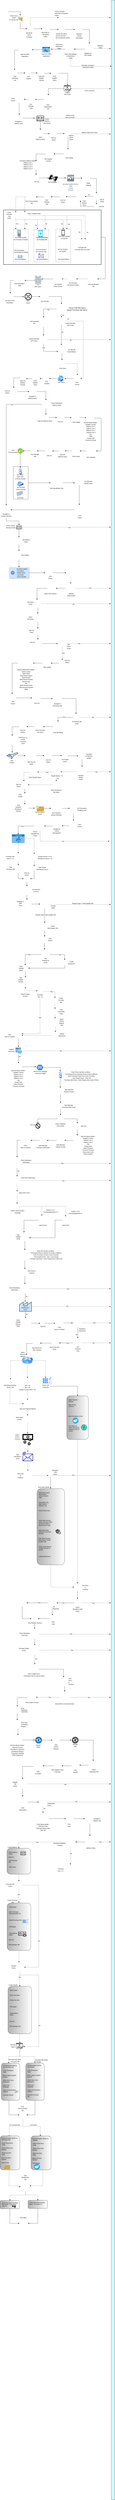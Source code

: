 <mxfile version="13.7.4" type="github">
  <diagram id="wGuiLWKNx3WksCiHWMRU" name="Page-1">
    <mxGraphModel dx="1422" dy="762" grid="1" gridSize="10" guides="1" tooltips="1" connect="1" arrows="1" fold="1" page="1" pageScale="1" pageWidth="850" pageHeight="1100" math="0" shadow="0">
      <root>
        <mxCell id="0" />
        <mxCell id="1" parent="0" />
        <mxCell id="aIZFORbCO0NPMmtatlJX-681" style="edgeStyle=orthogonalEdgeStyle;rounded=0;orthogonalLoop=1;jettySize=auto;html=1;startArrow=none;startFill=0;jumpSize=5;" parent="1" source="aIZFORbCO0NPMmtatlJX-655" target="aIZFORbCO0NPMmtatlJX-680" edge="1">
          <mxGeometry relative="1" as="geometry" />
        </mxCell>
        <mxCell id="aIZFORbCO0NPMmtatlJX-655" value="&lt;span style=&quot;color: rgba(0 , 0 , 0 , 0) ; font-family: monospace ; font-size: 0px&quot;&gt;%3CmxGraphModel%3E%3Croot%3E%3CmxCell%20id%3D%220%22%2F%3E%3CmxCell%20id%3D%221%22%20parent%3D%220%22%2F%3E%3CmxCell%20id%3D%222%22%20value%3D%22%26lt%3Bfont%20style%3D%26quot%3Bfont-size%3A%2010px%26quot%3B%26gt%3BGet%20Email%20Address%26lt%3B%2Ffont%26gt%3B%22%20style%3D%22text%3Bhtml%3D1%3Balign%3Dcenter%3BverticalAlign%3Dmiddle%3Bresizable%3D0%3Bpoints%3D%5B%5D%3Bautosize%3D1%3B%22%20vertex%3D%221%22%20parent%3D%221%22%3E%3CmxGeometry%20x%3D%22264%22%20y%3D%221928.5%22%20width%3D%22100%22%20height%3D%2220%22%20as%3D%22geometry%22%2F%3E%3C%2FmxCell%3E%3CmxCell%20id%3D%223%22%20value%3D%22%22%20style%3D%22verticalLabelPosition%3Dbottom%3Bhtml%3D1%3BverticalAlign%3Dtop%3Balign%3Dcenter%3BstrokeColor%3Dnone%3BfillColor%3D%2300BEF2%3Bshape%3Dmxgraph.azure.mobile_services%3BpointerEvents%3D1%3Bdashed%3D1%3B%22%20vertex%3D%221%22%20parent%3D%221%22%3E%3CmxGeometry%20x%3D%22286.75%22%20y%3D%221726.2%22%20width%3D%2232.5%22%20height%3D%2250%22%20as%3D%22geometry%22%2F%3E%3C%2FmxCell%3E%3CmxCell%20id%3D%224%22%20value%3D%22%26lt%3Bfont%20style%3D%26quot%3Bfont-size%3A%2010px%26quot%3B%26gt%3BGet%20Phone%20Number%20%26lt%3Bbr%26gt%3Bfor%20Purchase%20Site%26lt%3B%2Ffont%26gt%3B%22%20style%3D%22text%3Bhtml%3D1%3Balign%3Dcenter%3BverticalAlign%3Dmiddle%3Bresizable%3D0%3Bpoints%3D%5B%5D%3Bautosize%3D1%3B%22%20vertex%3D%221%22%20parent%3D%221%22%3E%3CmxGeometry%20x%3D%22263.5%22%20y%3D%221767.2%22%20width%3D%22100%22%20height%3D%2240%22%20as%3D%22geometry%22%2F%3E%3C%2FmxCell%3E%3CmxCell%20id%3D%225%22%20value%3D%22%22%20style%3D%22shape%3Dimage%3Bhtml%3D1%3BverticalAlign%3Dtop%3BverticalLabelPosition%3Dbottom%3BlabelBackgroundColor%3D%23ffffff%3BimageAspect%3D0%3Baspect%3Dfixed%3Bimage%3Dhttps%3A%2F%2Fcdn0.iconfinder.com%2Fdata%2Ficons%2Fbusiness-and-education-1%2F512%2F165_Fax_print_printer_shopping-128.png%3Bdashed%3D1%3B%22%20vertex%3D%221%22%20parent%3D%221%22%3E%3CmxGeometry%20x%3D%22268.5%22%20y%3D%221796.2%22%20width%3D%2271%22%20height%3D%2271%22%20as%3D%22geometry%22%2F%3E%3C%2FmxCell%3E%3C%2Froot%3E%3C%2FmxGraphModel%3E&lt;/span&gt;" style="rounded=0;whiteSpace=wrap;html=1;" parent="1" vertex="1">
          <mxGeometry x="102" y="3460" width="110" height="240" as="geometry" />
        </mxCell>
        <mxCell id="aIZFORbCO0NPMmtatlJX-472" style="edgeStyle=orthogonalEdgeStyle;rounded=0;orthogonalLoop=1;jettySize=auto;html=1;entryX=1;entryY=0.5;entryDx=0;entryDy=0;startArrow=none;startFill=0;" parent="1" source="aIZFORbCO0NPMmtatlJX-470" target="aIZFORbCO0NPMmtatlJX-471" edge="1">
          <mxGeometry relative="1" as="geometry">
            <Array as="points">
              <mxPoint x="780" y="1778" />
              <mxPoint x="780" y="2084" />
            </Array>
          </mxGeometry>
        </mxCell>
        <mxCell id="aIZFORbCO0NPMmtatlJX-470" value="" style="rounded=0;whiteSpace=wrap;html=1;strokeWidth=2;" parent="1" vertex="1">
          <mxGeometry x="30" y="1578" width="720" height="400" as="geometry" />
        </mxCell>
        <mxCell id="aIZFORbCO0NPMmtatlJX-397" value="" style="rounded=0;whiteSpace=wrap;html=1;dashed=1;" parent="1" vertex="1">
          <mxGeometry x="103" y="1719" width="110" height="240" as="geometry" />
        </mxCell>
        <mxCell id="aIZFORbCO0NPMmtatlJX-40" style="edgeStyle=orthogonalEdgeStyle;rounded=0;orthogonalLoop=1;jettySize=auto;html=1;entryX=0.5;entryY=0;entryDx=0;entryDy=0;" parent="1" source="aIZFORbCO0NPMmtatlJX-37" target="aIZFORbCO0NPMmtatlJX-38" edge="1">
          <mxGeometry relative="1" as="geometry" />
        </mxCell>
        <mxCell id="aIZFORbCO0NPMmtatlJX-37" value="" style="shape=image;html=1;verticalAlign=top;verticalLabelPosition=bottom;labelBackgroundColor=#ffffff;imageAspect=0;aspect=fixed;image=https://cdn0.iconfinder.com/data/icons/48px_icons_collection_by_neweravin/48/start.png" parent="1" vertex="1">
          <mxGeometry x="16" y="99" width="48" height="48" as="geometry" />
        </mxCell>
        <mxCell id="aIZFORbCO0NPMmtatlJX-65" style="edgeStyle=orthogonalEdgeStyle;rounded=0;orthogonalLoop=1;jettySize=auto;html=1;entryX=0;entryY=0.5;entryDx=0;entryDy=0;" parent="1" source="aIZFORbCO0NPMmtatlJX-38" target="aIZFORbCO0NPMmtatlJX-51" edge="1">
          <mxGeometry relative="1" as="geometry">
            <Array as="points">
              <mxPoint x="153" y="248" />
            </Array>
          </mxGeometry>
        </mxCell>
        <mxCell id="aIZFORbCO0NPMmtatlJX-38" value="" style="image;html=1;image=img/lib/clip_art/general/Full_Folder_128x128.png" parent="1" vertex="1">
          <mxGeometry x="133" y="150" width="40" height="48" as="geometry" />
        </mxCell>
        <mxCell id="aIZFORbCO0NPMmtatlJX-41" value="&lt;font style=&quot;font-size: 10px&quot;&gt;Check Input&lt;br&gt;&amp;nbsp;Folder &lt;br&gt;for Vendor File&lt;/font&gt;" style="text;html=1;align=center;verticalAlign=middle;resizable=0;points=[];autosize=1;" parent="1" vertex="1">
          <mxGeometry x="65" y="142" width="80" height="50" as="geometry" />
        </mxCell>
        <mxCell id="aIZFORbCO0NPMmtatlJX-44" value="" style="rounded=0;whiteSpace=wrap;html=1;rotation=90;fillColor=#CCFFFF;" parent="1" vertex="1">
          <mxGeometry x="-8333.83" y="9196.38" width="18342.71" height="25" as="geometry" />
        </mxCell>
        <mxCell id="aIZFORbCO0NPMmtatlJX-68" style="edgeStyle=orthogonalEdgeStyle;rounded=0;orthogonalLoop=1;jettySize=auto;html=1;entryX=0;entryY=0.5;entryDx=0;entryDy=0;dashed=1;" parent="1" source="aIZFORbCO0NPMmtatlJX-51" target="aIZFORbCO0NPMmtatlJX-56" edge="1">
          <mxGeometry relative="1" as="geometry">
            <Array as="points">
              <mxPoint x="227" y="166" />
            </Array>
          </mxGeometry>
        </mxCell>
        <mxCell id="aIZFORbCO0NPMmtatlJX-71" style="edgeStyle=orthogonalEdgeStyle;rounded=0;orthogonalLoop=1;jettySize=auto;html=1;" parent="1" source="aIZFORbCO0NPMmtatlJX-51" edge="1">
          <mxGeometry relative="1" as="geometry">
            <mxPoint x="316" y="248" as="targetPoint" />
          </mxGeometry>
        </mxCell>
        <mxCell id="aIZFORbCO0NPMmtatlJX-51" value="" style="shape=image;html=1;verticalAlign=top;verticalLabelPosition=bottom;labelBackgroundColor=#ffffff;imageAspect=0;aspect=fixed;image=https://cdn1.iconfinder.com/data/icons/material-audio-video/22/queue-128.png" parent="1" vertex="1">
          <mxGeometry x="203" y="224" width="48" height="48" as="geometry" />
        </mxCell>
        <mxCell id="aIZFORbCO0NPMmtatlJX-54" value="&lt;font style=&quot;font-size: 10px&quot;&gt;Add All file &lt;br&gt;name&lt;br&gt;&amp;nbsp;to Queue&lt;/font&gt;" style="text;html=1;align=center;verticalAlign=middle;resizable=0;points=[];autosize=1;" parent="1" vertex="1">
          <mxGeometry x="188" y="268" width="60" height="50" as="geometry" />
        </mxCell>
        <mxCell id="aIZFORbCO0NPMmtatlJX-90" style="edgeStyle=orthogonalEdgeStyle;rounded=0;orthogonalLoop=1;jettySize=auto;html=1;dashed=1;" parent="1" source="aIZFORbCO0NPMmtatlJX-56" edge="1">
          <mxGeometry relative="1" as="geometry">
            <mxPoint x="820" y="166" as="targetPoint" />
          </mxGeometry>
        </mxCell>
        <mxCell id="aIZFORbCO0NPMmtatlJX-56" value="" style="shape=image;html=1;verticalAlign=top;verticalLabelPosition=bottom;labelBackgroundColor=#ffffff;imageAspect=0;aspect=fixed;image=https://cdn0.iconfinder.com/data/icons/fatcow/32/move_to_folder.png" parent="1" vertex="1">
          <mxGeometry x="436" y="146" width="40" height="40" as="geometry" />
        </mxCell>
        <mxCell id="aIZFORbCO0NPMmtatlJX-63" value="&lt;span data-lucid-type=&quot;application/vnd.lucid.text&quot; data-lucid-content=&quot;{&amp;#34;t&amp;#34;:&amp;#34;If Error Occured - Move file to Exception Folder&amp;#34;,&amp;#34;m&amp;#34;:[{&amp;#34;s&amp;#34;:0,&amp;#34;n&amp;#34;:&amp;#34;c&amp;#34;,&amp;#34;v&amp;#34;:&amp;#34;000000ff&amp;#34;,&amp;#34;e&amp;#34;:48}]}&quot;&gt;&lt;span style=&quot;color: #000000&quot;&gt;&lt;font style=&quot;font-size: 10px&quot;&gt;If Error&amp;nbsp;Occured -&lt;br&gt;Move file&amp;nbsp;to Exception&lt;br&gt;Folder&lt;/font&gt;&lt;/span&gt;&lt;/span&gt;" style="text;whiteSpace=wrap;html=1;" parent="1" vertex="1">
          <mxGeometry x="406" y="107" width="120" height="50" as="geometry" />
        </mxCell>
        <mxCell id="aIZFORbCO0NPMmtatlJX-74" style="edgeStyle=orthogonalEdgeStyle;rounded=0;orthogonalLoop=1;jettySize=auto;html=1;" parent="1" source="aIZFORbCO0NPMmtatlJX-64" target="aIZFORbCO0NPMmtatlJX-73" edge="1">
          <mxGeometry relative="1" as="geometry" />
        </mxCell>
        <mxCell id="aIZFORbCO0NPMmtatlJX-64" value="" style="shape=image;html=1;verticalAlign=top;verticalLabelPosition=bottom;labelBackgroundColor=#ffffff;imageAspect=0;aspect=fixed;image=https://cdn3.iconfinder.com/data/icons/UltimateGnome/128x128/stock/stock_folder-move.png" parent="1" vertex="1">
          <mxGeometry x="324" y="229" width="48" height="48" as="geometry" />
        </mxCell>
        <mxCell id="aIZFORbCO0NPMmtatlJX-72" value="&lt;span data-lucid-type=&quot;application/vnd.lucid.text&quot; data-lucid-content=&quot;{&amp;#34;t&amp;#34;:&amp;#34;Move files to \n InProgress \nFolder&amp;#34;,&amp;#34;m&amp;#34;:[{&amp;#34;s&amp;#34;:0,&amp;#34;n&amp;#34;:&amp;#34;c&amp;#34;,&amp;#34;v&amp;#34;:&amp;#34;000000ff&amp;#34;,&amp;#34;e&amp;#34;:34}]}&quot;&gt;&lt;span style=&quot;color: #000000&quot;&gt;&lt;font style=&quot;font-size: 10px&quot;&gt;Move files to &lt;br&gt;&amp;nbsp; InProgress &lt;br&gt;&amp;nbsp; &amp;nbsp; &amp;nbsp;Folder&lt;/font&gt;&lt;/span&gt;&lt;/span&gt;" style="text;whiteSpace=wrap;html=1;" parent="1" vertex="1">
          <mxGeometry x="309" y="262" width="90" height="60" as="geometry" />
        </mxCell>
        <mxCell id="aIZFORbCO0NPMmtatlJX-80" style="edgeStyle=orthogonalEdgeStyle;rounded=0;orthogonalLoop=1;jettySize=auto;html=1;" parent="1" source="aIZFORbCO0NPMmtatlJX-73" edge="1">
          <mxGeometry relative="1" as="geometry">
            <mxPoint x="556" y="253" as="targetPoint" />
          </mxGeometry>
        </mxCell>
        <mxCell id="aIZFORbCO0NPMmtatlJX-73" value="" style="shape=image;html=1;verticalAlign=top;verticalLabelPosition=bottom;labelBackgroundColor=#ffffff;imageAspect=0;aspect=fixed;image=https://cdn3.iconfinder.com/data/icons/developperss/PNG/Get%20Document.png" parent="1" vertex="1">
          <mxGeometry x="436" y="231" width="44" height="44" as="geometry" />
        </mxCell>
        <mxCell id="aIZFORbCO0NPMmtatlJX-75" value="&lt;span data-lucid-type=&quot;application/vnd.lucid.text&quot; data-lucid-content=&quot;{&amp;#34;t&amp;#34;:&amp;#34;Get the File Name one by one from the Orchestrator queue&amp;#34;,&amp;#34;m&amp;#34;:[{&amp;#34;s&amp;#34;:0,&amp;#34;n&amp;#34;:&amp;#34;c&amp;#34;,&amp;#34;v&amp;#34;:&amp;#34;000000ff&amp;#34;,&amp;#34;e&amp;#34;:56},{&amp;#34;s&amp;#34;:0,&amp;#34;n&amp;#34;:&amp;#34;s&amp;#34;,&amp;#34;v&amp;#34;:15.778,&amp;#34;e&amp;#34;:56}]}&quot;&gt;&lt;span style=&quot;color: rgb(0 , 0 , 0)&quot;&gt;&lt;font style=&quot;font-size: 10px&quot;&gt;Get the File Name &lt;br&gt;one by one from &lt;br&gt;the Orchestrator queue&lt;/font&gt;&lt;/span&gt;&lt;/span&gt;" style="text;whiteSpace=wrap;html=1;" parent="1" vertex="1">
          <mxGeometry x="414" y="271" width="130" height="50" as="geometry" />
        </mxCell>
        <mxCell id="aIZFORbCO0NPMmtatlJX-96" style="edgeStyle=orthogonalEdgeStyle;rounded=0;orthogonalLoop=1;jettySize=auto;html=1;" parent="1" source="aIZFORbCO0NPMmtatlJX-77" target="aIZFORbCO0NPMmtatlJX-86" edge="1">
          <mxGeometry relative="1" as="geometry" />
        </mxCell>
        <mxCell id="aIZFORbCO0NPMmtatlJX-77" value="" style="shape=image;html=1;verticalAlign=top;verticalLabelPosition=bottom;labelBackgroundColor=#ffffff;imageAspect=0;aspect=fixed;image=https://cdn3.iconfinder.com/data/icons/logos-brands-3/24/logo_brand_brands_logos_excel-128.png" parent="1" vertex="1">
          <mxGeometry x="566" y="231" width="45" height="45" as="geometry" />
        </mxCell>
        <mxCell id="aIZFORbCO0NPMmtatlJX-81" value="&lt;font style=&quot;font-size: 10px&quot;&gt;Read the&amp;nbsp;&lt;br&gt;Vendor&lt;br&gt;Information&lt;/font&gt;" style="text;html=1;align=center;verticalAlign=middle;resizable=0;points=[];autosize=1;" parent="1" vertex="1">
          <mxGeometry x="553.5" y="275" width="70" height="50" as="geometry" />
        </mxCell>
        <mxCell id="aIZFORbCO0NPMmtatlJX-97" style="edgeStyle=orthogonalEdgeStyle;rounded=0;orthogonalLoop=1;jettySize=auto;html=1;dashed=1;" parent="1" edge="1">
          <mxGeometry relative="1" as="geometry">
            <mxPoint x="820" y="393.5" as="targetPoint" />
            <mxPoint x="693" y="393.5" as="sourcePoint" />
          </mxGeometry>
        </mxCell>
        <mxCell id="aIZFORbCO0NPMmtatlJX-104" style="edgeStyle=orthogonalEdgeStyle;rounded=0;orthogonalLoop=1;jettySize=auto;html=1;" parent="1" source="aIZFORbCO0NPMmtatlJX-86" edge="1">
          <mxGeometry relative="1" as="geometry">
            <mxPoint x="550" y="397.5" as="targetPoint" />
          </mxGeometry>
        </mxCell>
        <mxCell id="aIZFORbCO0NPMmtatlJX-86" value="" style="shape=image;html=1;verticalAlign=top;verticalLabelPosition=bottom;labelBackgroundColor=#ffffff;imageAspect=0;aspect=fixed;image=https://cdn3.iconfinder.com/data/icons/free-3d-glossy-interface-icon-set/64/Accept.png" parent="1" vertex="1">
          <mxGeometry x="631" y="357" width="64" height="81" as="geometry" />
        </mxCell>
        <mxCell id="aIZFORbCO0NPMmtatlJX-88" value="&lt;span data-lucid-type=&quot;application/vnd.lucid.text&quot; data-lucid-content=&quot;{&amp;#34;t&amp;#34;:&amp;#34;Validate the \nSAF Details&amp;#34;,&amp;#34;m&amp;#34;:[{&amp;#34;s&amp;#34;:0,&amp;#34;n&amp;#34;:&amp;#34;c&amp;#34;,&amp;#34;v&amp;#34;:&amp;#34;000000ff&amp;#34;,&amp;#34;e&amp;#34;:25}]}&quot;&gt;&lt;span style=&quot;color: #000000&quot;&gt;&lt;font style=&quot;font-size: 10px&quot;&gt;Validate the &lt;br&gt;SAF Details&lt;/font&gt;&lt;/span&gt;&lt;/span&gt;" style="text;whiteSpace=wrap;html=1;dashed=1;" parent="1" vertex="1">
          <mxGeometry x="624" y="414" width="90" height="57" as="geometry" />
        </mxCell>
        <mxCell id="aIZFORbCO0NPMmtatlJX-92" value="&lt;font style=&quot;font-size: 10px&quot;&gt;Validation&lt;br&gt;Failed&lt;/font&gt;" style="text;html=1;align=center;verticalAlign=middle;resizable=0;points=[];autosize=1;" parent="1" vertex="1">
          <mxGeometry x="713" y="359" width="60" height="40" as="geometry" />
        </mxCell>
        <mxCell id="aIZFORbCO0NPMmtatlJX-115" style="edgeStyle=orthogonalEdgeStyle;rounded=0;orthogonalLoop=1;jettySize=auto;html=1;" parent="1" source="aIZFORbCO0NPMmtatlJX-95" edge="1">
          <mxGeometry relative="1" as="geometry">
            <mxPoint x="240" y="401.5" as="targetPoint" />
          </mxGeometry>
        </mxCell>
        <mxCell id="aIZFORbCO0NPMmtatlJX-95" value="Login" style="html=1;strokeColor=none;fillColor=#0079D6;labelPosition=center;verticalLabelPosition=middle;verticalAlign=top;align=center;fontSize=12;outlineConnect=0;spacingTop=-6;fontColor=#FFFFFF;shape=mxgraph.sitemap.login;" parent="1" vertex="1">
          <mxGeometry x="316" y="381.5" width="56" height="40" as="geometry" />
        </mxCell>
        <mxCell id="aIZFORbCO0NPMmtatlJX-109" style="edgeStyle=orthogonalEdgeStyle;rounded=0;orthogonalLoop=1;jettySize=auto;html=1;" parent="1" source="aIZFORbCO0NPMmtatlJX-102" edge="1">
          <mxGeometry relative="1" as="geometry">
            <mxPoint x="380" y="398" as="targetPoint" />
          </mxGeometry>
        </mxCell>
        <mxCell id="aIZFORbCO0NPMmtatlJX-102" value="" style="shape=image;html=1;verticalAlign=top;verticalLabelPosition=bottom;labelBackgroundColor=#ffffff;imageAspect=0;aspect=fixed;image=https://cdn0.iconfinder.com/data/icons/files-98/32/Attachment-128.png" parent="1" vertex="1">
          <mxGeometry x="485" y="367" width="62" height="62" as="geometry" />
        </mxCell>
        <mxCell id="aIZFORbCO0NPMmtatlJX-371" style="edgeStyle=orthogonalEdgeStyle;rounded=0;orthogonalLoop=1;jettySize=auto;html=1;entryX=0.183;entryY=0.96;entryDx=0;entryDy=0;entryPerimeter=0;startArrow=none;startFill=0;dashed=1;" parent="1" edge="1">
          <mxGeometry relative="1" as="geometry">
            <mxPoint x="525" y="478.5" as="sourcePoint" />
            <mxPoint x="826.005" y="523.194" as="targetPoint" />
            <Array as="points">
              <mxPoint x="525" y="523" />
            </Array>
          </mxGeometry>
        </mxCell>
        <mxCell id="aIZFORbCO0NPMmtatlJX-105" value="&lt;font style=&quot;font-size: 10px&quot;&gt;Check File Available&amp;nbsp;&lt;br&gt;in Attachment&amp;nbsp;&lt;br&gt;Folder&lt;/font&gt;" style="text;html=1;align=center;verticalAlign=middle;resizable=0;points=[];autosize=1;" parent="1" vertex="1">
          <mxGeometry x="470" y="422.5" width="110" height="50" as="geometry" />
        </mxCell>
        <mxCell id="aIZFORbCO0NPMmtatlJX-107" value="&lt;font style=&quot;font-size: 10px&quot;&gt;File does not exist in&amp;nbsp;&lt;br&gt;Attachment Folder&lt;br&gt;&lt;/font&gt;" style="text;html=1;align=center;verticalAlign=middle;resizable=0;points=[];autosize=1;" parent="1" vertex="1">
          <mxGeometry x="598" y="503" width="110" height="40" as="geometry" />
        </mxCell>
        <mxCell id="aIZFORbCO0NPMmtatlJX-110" value="&lt;font style=&quot;font-size: 10px&quot;&gt;File Exist in &lt;br&gt;Attachment&amp;nbsp;&lt;br&gt;Folder&lt;/font&gt;" style="text;html=1;align=center;verticalAlign=middle;resizable=0;points=[];autosize=1;" parent="1" vertex="1">
          <mxGeometry x="405" y="352" width="70" height="50" as="geometry" />
        </mxCell>
        <mxCell id="aIZFORbCO0NPMmtatlJX-111" value="&lt;font style=&quot;font-size: 10px&quot;&gt;Login into SARS &lt;br&gt;Application&lt;/font&gt;" style="text;html=1;align=center;verticalAlign=middle;resizable=0;points=[];autosize=1;" parent="1" vertex="1">
          <mxGeometry x="301" y="420" width="90" height="40" as="geometry" />
        </mxCell>
        <mxCell id="aIZFORbCO0NPMmtatlJX-121" style="edgeStyle=orthogonalEdgeStyle;rounded=0;orthogonalLoop=1;jettySize=auto;html=1;entryX=0.5;entryY=0;entryDx=0;entryDy=0;" parent="1" source="aIZFORbCO0NPMmtatlJX-112" target="aIZFORbCO0NPMmtatlJX-123" edge="1">
          <mxGeometry relative="1" as="geometry">
            <mxPoint x="110" y="520" as="targetPoint" />
          </mxGeometry>
        </mxCell>
        <mxCell id="aIZFORbCO0NPMmtatlJX-112" value="" style="shape=image;html=1;verticalAlign=top;verticalLabelPosition=bottom;labelBackgroundColor=#ffffff;imageAspect=0;aspect=fixed;image=https://cdn0.iconfinder.com/data/icons/maternity-and-pregnancy-2/512/198_Computer_padlock_security_lock_login-128.png" parent="1" vertex="1">
          <mxGeometry x="140" y="359" width="91" height="91" as="geometry" />
        </mxCell>
        <mxCell id="aIZFORbCO0NPMmtatlJX-116" value="&lt;font style=&quot;font-size: 10px&quot;&gt;Login into ERP&amp;nbsp;&lt;br&gt;Application&lt;/font&gt;" style="text;html=1;align=center;verticalAlign=middle;resizable=0;points=[];autosize=1;" parent="1" vertex="1">
          <mxGeometry x="147" y="422" width="80" height="40" as="geometry" />
        </mxCell>
        <mxCell id="aIZFORbCO0NPMmtatlJX-126" style="edgeStyle=orthogonalEdgeStyle;rounded=0;orthogonalLoop=1;jettySize=auto;html=1;" parent="1" source="aIZFORbCO0NPMmtatlJX-123" target="aIZFORbCO0NPMmtatlJX-125" edge="1">
          <mxGeometry relative="1" as="geometry" />
        </mxCell>
        <mxCell id="aIZFORbCO0NPMmtatlJX-123" value="" style="shape=image;html=1;verticalAlign=top;verticalLabelPosition=bottom;labelBackgroundColor=#ffffff;imageAspect=0;aspect=fixed;image=https://cdn4.iconfinder.com/data/icons/internet-security-flat-2/32/Internet_arrow_Click_user_interface_pointer_cursor-128.png;dashed=1;" parent="1" vertex="1">
          <mxGeometry x="90" y="551" width="43" height="43" as="geometry" />
        </mxCell>
        <mxCell id="aIZFORbCO0NPMmtatlJX-124" value="&lt;font style=&quot;font-size: 10px&quot;&gt;Click &lt;br&gt;Operating &lt;br&gt;Unit&lt;/font&gt;" style="text;html=1;align=center;verticalAlign=middle;resizable=0;points=[];autosize=1;" parent="1" vertex="1">
          <mxGeometry x="83" y="586" width="60" height="50" as="geometry" />
        </mxCell>
        <mxCell id="aIZFORbCO0NPMmtatlJX-131" style="edgeStyle=orthogonalEdgeStyle;rounded=0;orthogonalLoop=1;jettySize=auto;html=1;" parent="1" source="aIZFORbCO0NPMmtatlJX-125" edge="1">
          <mxGeometry relative="1" as="geometry">
            <mxPoint x="280" y="572.5" as="targetPoint" />
          </mxGeometry>
        </mxCell>
        <mxCell id="aIZFORbCO0NPMmtatlJX-125" value="" style="shape=image;html=1;verticalAlign=top;verticalLabelPosition=bottom;labelBackgroundColor=#ffffff;imageAspect=0;aspect=fixed;image=https://cdn1.iconfinder.com/data/icons/hawcons/32/699552-icon-27-one-finger-click-128.png;dashed=1;" parent="1" vertex="1">
          <mxGeometry x="190" y="552" width="41" height="41" as="geometry" />
        </mxCell>
        <mxCell id="aIZFORbCO0NPMmtatlJX-127" value="&lt;font style=&quot;font-size: 10px&quot;&gt;Click&amp;nbsp;&lt;br&gt;Supplier&lt;/font&gt;" style="text;html=1;align=center;verticalAlign=middle;resizable=0;points=[];autosize=1;" parent="1" vertex="1">
          <mxGeometry x="190" y="585" width="50" height="40" as="geometry" />
        </mxCell>
        <mxCell id="aIZFORbCO0NPMmtatlJX-135" style="edgeStyle=orthogonalEdgeStyle;rounded=0;orthogonalLoop=1;jettySize=auto;html=1;" parent="1" source="aIZFORbCO0NPMmtatlJX-128" edge="1">
          <mxGeometry relative="1" as="geometry">
            <mxPoint x="380" y="574.5" as="targetPoint" />
          </mxGeometry>
        </mxCell>
        <mxCell id="aIZFORbCO0NPMmtatlJX-128" value="" style="shape=image;html=1;verticalAlign=top;verticalLabelPosition=bottom;labelBackgroundColor=#ffffff;imageAspect=0;aspect=fixed;image=https://cdn1.iconfinder.com/data/icons/feather-2/24/type-128.png;dashed=1;" parent="1" vertex="1">
          <mxGeometry x="290" y="555" width="39" height="39" as="geometry" />
        </mxCell>
        <mxCell id="aIZFORbCO0NPMmtatlJX-129" value="&lt;font style=&quot;font-size: 10px&quot;&gt;Type into&amp;nbsp;&lt;br&gt;Supplier&amp;nbsp;&lt;br&gt;Number&lt;/font&gt;" style="text;html=1;align=center;verticalAlign=middle;resizable=0;points=[];autosize=1;" parent="1" vertex="1">
          <mxGeometry x="279.5" y="585" width="60" height="50" as="geometry" />
        </mxCell>
        <mxCell id="aIZFORbCO0NPMmtatlJX-150" style="edgeStyle=orthogonalEdgeStyle;rounded=0;orthogonalLoop=1;jettySize=auto;html=1;" parent="1" source="aIZFORbCO0NPMmtatlJX-132" target="aIZFORbCO0NPMmtatlJX-148" edge="1">
          <mxGeometry relative="1" as="geometry" />
        </mxCell>
        <mxCell id="aIZFORbCO0NPMmtatlJX-132" value="" style="shape=image;html=1;verticalAlign=top;verticalLabelPosition=bottom;labelBackgroundColor=#ffffff;imageAspect=0;aspect=fixed;image=https://cdn0.iconfinder.com/data/icons/geosm-e-commerce/18/keyboard-128.png;dashed=1;" parent="1" vertex="1">
          <mxGeometry x="383" y="549" width="52" height="52" as="geometry" />
        </mxCell>
        <mxCell id="aIZFORbCO0NPMmtatlJX-136" value="&lt;span style=&quot;font-size: 10px&quot;&gt;Enter&amp;nbsp;&lt;/span&gt;&lt;br style=&quot;font-size: 10px&quot;&gt;&lt;span style=&quot;font-size: 10px&quot;&gt;Supplier&amp;nbsp;&lt;/span&gt;&lt;br style=&quot;font-size: 10px&quot;&gt;&lt;span style=&quot;font-size: 10px&quot;&gt;Name&lt;/span&gt;" style="text;html=1;align=center;verticalAlign=middle;resizable=0;points=[];autosize=1;" parent="1" vertex="1">
          <mxGeometry x="382" y="585" width="50" height="50" as="geometry" />
        </mxCell>
        <mxCell id="aIZFORbCO0NPMmtatlJX-155" style="edgeStyle=orthogonalEdgeStyle;rounded=0;orthogonalLoop=1;jettySize=auto;html=1;dashed=1;" parent="1" source="aIZFORbCO0NPMmtatlJX-148" edge="1">
          <mxGeometry relative="1" as="geometry">
            <mxPoint x="820" y="687.5" as="targetPoint" />
          </mxGeometry>
        </mxCell>
        <mxCell id="aIZFORbCO0NPMmtatlJX-156" style="edgeStyle=orthogonalEdgeStyle;rounded=0;orthogonalLoop=1;jettySize=auto;html=1;entryX=0.5;entryY=0;entryDx=0;entryDy=0;" parent="1" source="aIZFORbCO0NPMmtatlJX-148" target="aIZFORbCO0NPMmtatlJX-154" edge="1">
          <mxGeometry relative="1" as="geometry" />
        </mxCell>
        <mxCell id="aIZFORbCO0NPMmtatlJX-148" value="" style="pointerEvents=1;shadow=0;dashed=0;html=1;strokeColor=none;fillColor=#505050;labelPosition=center;verticalLabelPosition=bottom;verticalAlign=top;outlineConnect=0;align=center;shape=mxgraph.office.sites.blog_site;" parent="1" vertex="1">
          <mxGeometry x="475" y="663" width="56" height="49" as="geometry" />
        </mxCell>
        <mxCell id="aIZFORbCO0NPMmtatlJX-151" value="&lt;font style=&quot;font-size: 10px&quot;&gt;Supplier&lt;br&gt;Site Exists&lt;/font&gt;" style="text;html=1;align=center;verticalAlign=middle;resizable=0;points=[];autosize=1;" parent="1" vertex="1">
          <mxGeometry x="471" y="700" width="60" height="40" as="geometry" />
        </mxCell>
        <mxCell id="aIZFORbCO0NPMmtatlJX-153" value="&lt;font style=&quot;font-size: 10px&quot;&gt;If Error Occured&lt;/font&gt;" style="text;html=1;align=center;verticalAlign=middle;resizable=0;points=[];autosize=1;" parent="1" vertex="1">
          <mxGeometry x="618" y="692" width="90" height="20" as="geometry" />
        </mxCell>
        <mxCell id="aIZFORbCO0NPMmtatlJX-162" style="edgeStyle=orthogonalEdgeStyle;rounded=0;orthogonalLoop=1;jettySize=auto;html=1;exitX=0;exitY=0.5;exitDx=0;exitDy=0;entryX=1;entryY=0.5;entryDx=0;entryDy=0;" parent="1" source="aIZFORbCO0NPMmtatlJX-154" target="aIZFORbCO0NPMmtatlJX-161" edge="1">
          <mxGeometry relative="1" as="geometry" />
        </mxCell>
        <mxCell id="aIZFORbCO0NPMmtatlJX-154" value="" style="shape=image;html=1;verticalAlign=top;verticalLabelPosition=bottom;labelBackgroundColor=#ffffff;imageAspect=0;aspect=fixed;image=https://cdn1.iconfinder.com/data/icons/healthy-life-flaticon/64/calendar-time_and_date-schedule-administration-date-calendars-organization-interface-time-128.png;dashed=1;" parent="1" vertex="1">
          <mxGeometry x="330" y="736" width="61" height="61" as="geometry" />
        </mxCell>
        <mxCell id="aIZFORbCO0NPMmtatlJX-157" value="&lt;font style=&quot;font-size: 10px&quot;&gt;Click &lt;br&gt;Organization&lt;br&gt;Unit&lt;/font&gt;" style="text;html=1;align=center;verticalAlign=middle;resizable=0;points=[];autosize=1;" parent="1" vertex="1">
          <mxGeometry x="322" y="795" width="70" height="50" as="geometry" />
        </mxCell>
        <mxCell id="aIZFORbCO0NPMmtatlJX-159" value="" style="shape=image;html=1;verticalAlign=top;verticalLabelPosition=bottom;labelBackgroundColor=#ffffff;imageAspect=0;aspect=fixed;image=https://cdn4.iconfinder.com/data/icons/evil-icons-user-interface/64/finger-128.png;dashed=1;" parent="1" vertex="1">
          <mxGeometry x="345" y="753" width="27" height="27" as="geometry" />
        </mxCell>
        <mxCell id="aIZFORbCO0NPMmtatlJX-167" style="edgeStyle=orthogonalEdgeStyle;rounded=0;orthogonalLoop=1;jettySize=auto;html=1;" parent="1" source="aIZFORbCO0NPMmtatlJX-161" edge="1">
          <mxGeometry relative="1" as="geometry">
            <mxPoint x="181" y="766.5" as="targetPoint" />
          </mxGeometry>
        </mxCell>
        <mxCell id="aIZFORbCO0NPMmtatlJX-161" value="" style="shape=image;html=1;verticalAlign=top;verticalLabelPosition=bottom;labelBackgroundColor=#ffffff;imageAspect=0;aspect=fixed;image=https://cdn1.iconfinder.com/data/icons/ios-11-glyphs/30/qr_code-128.png;dashed=1;" parent="1" vertex="1">
          <mxGeometry x="214.5" y="742" width="49" height="49" as="geometry" />
        </mxCell>
        <mxCell id="aIZFORbCO0NPMmtatlJX-163" value="&lt;font style=&quot;font-size: 10px&quot;&gt;Get&amp;nbsp;&lt;br&gt;Ethnicity&lt;br&gt;&amp;nbsp;code&lt;/font&gt;" style="text;html=1;align=center;verticalAlign=middle;resizable=0;points=[];autosize=1;" parent="1" vertex="1">
          <mxGeometry x="206.5" y="791" width="50" height="50" as="geometry" />
        </mxCell>
        <mxCell id="aIZFORbCO0NPMmtatlJX-169" style="edgeStyle=orthogonalEdgeStyle;rounded=0;orthogonalLoop=1;jettySize=auto;html=1;entryX=0.5;entryY=0;entryDx=0;entryDy=0;" parent="1" source="aIZFORbCO0NPMmtatlJX-164" target="aIZFORbCO0NPMmtatlJX-168" edge="1">
          <mxGeometry relative="1" as="geometry" />
        </mxCell>
        <mxCell id="aIZFORbCO0NPMmtatlJX-164" value="" style="shape=image;html=1;verticalAlign=top;verticalLabelPosition=bottom;labelBackgroundColor=#ffffff;imageAspect=0;aspect=fixed;image=https://cdn2.iconfinder.com/data/icons/picol-vector/32/fullscreen_cancel-128.png;dashed=1;" parent="1" vertex="1">
          <mxGeometry x="121" y="742" width="49" height="49" as="geometry" />
        </mxCell>
        <mxCell id="aIZFORbCO0NPMmtatlJX-165" value="&lt;font style=&quot;font-size: 10px&quot;&gt;Click &lt;br&gt;Cancel&lt;/font&gt;" style="text;html=1;align=center;verticalAlign=middle;resizable=0;points=[];autosize=1;" parent="1" vertex="1">
          <mxGeometry x="74" y="746.5" width="50" height="40" as="geometry" />
        </mxCell>
        <mxCell id="aIZFORbCO0NPMmtatlJX-172" style="edgeStyle=orthogonalEdgeStyle;rounded=0;orthogonalLoop=1;jettySize=auto;html=1;" parent="1" source="aIZFORbCO0NPMmtatlJX-168" edge="1">
          <mxGeometry relative="1" as="geometry">
            <mxPoint x="260" y="903.5" as="targetPoint" />
          </mxGeometry>
        </mxCell>
        <mxCell id="aIZFORbCO0NPMmtatlJX-168" value="" style="shape=image;html=1;verticalAlign=top;verticalLabelPosition=bottom;labelBackgroundColor=#ffffff;imageAspect=0;aspect=fixed;image=https://cdn4.iconfinder.com/data/icons/ionicons/512/icon-ios7-navigate-outline-128.png;dashed=1;" parent="1" vertex="1">
          <mxGeometry x="122" y="880" width="47" height="47" as="geometry" />
        </mxCell>
        <mxCell id="aIZFORbCO0NPMmtatlJX-170" value="&lt;font style=&quot;font-size: 10px&quot;&gt;Navigate to&amp;nbsp;&lt;br&gt;Address book&lt;/font&gt;" style="text;html=1;align=center;verticalAlign=middle;resizable=0;points=[];autosize=1;" parent="1" vertex="1">
          <mxGeometry x="102" y="915" width="80" height="40" as="geometry" />
        </mxCell>
        <mxCell id="aIZFORbCO0NPMmtatlJX-173" style="edgeStyle=orthogonalEdgeStyle;rounded=0;orthogonalLoop=1;jettySize=auto;html=1;dashed=1;" parent="1" source="aIZFORbCO0NPMmtatlJX-171" edge="1">
          <mxGeometry relative="1" as="geometry">
            <mxPoint x="820" y="905" as="targetPoint" />
          </mxGeometry>
        </mxCell>
        <mxCell id="aIZFORbCO0NPMmtatlJX-179" style="edgeStyle=orthogonalEdgeStyle;rounded=0;orthogonalLoop=1;jettySize=auto;html=1;startArrow=none;startFill=0;" parent="1" source="aIZFORbCO0NPMmtatlJX-171" edge="1">
          <mxGeometry relative="1" as="geometry">
            <mxPoint x="301.5" y="990" as="targetPoint" />
          </mxGeometry>
        </mxCell>
        <mxCell id="aIZFORbCO0NPMmtatlJX-171" value="" style="pointerEvents=1;shadow=0;dashed=0;html=1;strokeColor=none;fillColor=#505050;labelPosition=center;verticalLabelPosition=bottom;verticalAlign=top;outlineConnect=0;align=center;shape=mxgraph.office.concepts.address_book;" parent="1" vertex="1">
          <mxGeometry x="274" y="883" width="55" height="44" as="geometry" />
        </mxCell>
        <mxCell id="aIZFORbCO0NPMmtatlJX-174" value="&lt;font style=&quot;font-size: 10px&quot;&gt;Address book &lt;br&gt;does not Exists&lt;/font&gt;" style="text;html=1;align=center;verticalAlign=middle;resizable=0;points=[];autosize=1;" parent="1" vertex="1">
          <mxGeometry x="480" y="870" width="80" height="40" as="geometry" />
        </mxCell>
        <mxCell id="aIZFORbCO0NPMmtatlJX-175" value="&lt;font style=&quot;font-size: 10px&quot;&gt;Check &lt;br&gt;Address &lt;br&gt;Book Exists&lt;/font&gt;" style="text;html=1;align=center;verticalAlign=middle;resizable=0;points=[];autosize=1;" parent="1" vertex="1">
          <mxGeometry x="315" y="900" width="70" height="50" as="geometry" />
        </mxCell>
        <mxCell id="aIZFORbCO0NPMmtatlJX-182" style="edgeStyle=orthogonalEdgeStyle;rounded=0;orthogonalLoop=1;jettySize=auto;html=1;entryX=-0.302;entryY=0.535;entryDx=0;entryDy=0;entryPerimeter=0;startArrow=none;startFill=0;" parent="1" source="aIZFORbCO0NPMmtatlJX-176" target="aIZFORbCO0NPMmtatlJX-181" edge="1">
          <mxGeometry relative="1" as="geometry" />
        </mxCell>
        <mxCell id="aIZFORbCO0NPMmtatlJX-176" value="" style="shape=image;html=1;verticalAlign=top;verticalLabelPosition=bottom;labelBackgroundColor=#ffffff;imageAspect=0;aspect=fixed;image=https://cdn0.iconfinder.com/data/icons/small-n-flat/24/678071-address-book-alt-128.png;dashed=1;" parent="1" vertex="1">
          <mxGeometry x="280" y="995" width="46" height="46" as="geometry" />
        </mxCell>
        <mxCell id="aIZFORbCO0NPMmtatlJX-180" value="&lt;font style=&quot;font-size: 10px&quot;&gt;Enter &lt;br&gt;Address Name&lt;/font&gt;" style="text;html=1;align=center;verticalAlign=middle;resizable=0;points=[];autosize=1;" parent="1" vertex="1">
          <mxGeometry x="262" y="1031" width="80" height="40" as="geometry" />
        </mxCell>
        <mxCell id="aIZFORbCO0NPMmtatlJX-185" style="edgeStyle=orthogonalEdgeStyle;rounded=0;orthogonalLoop=1;jettySize=auto;html=1;startArrow=none;startFill=0;" parent="1" source="aIZFORbCO0NPMmtatlJX-181" edge="1">
          <mxGeometry relative="1" as="geometry">
            <mxPoint x="480" y="1016.5" as="targetPoint" />
          </mxGeometry>
        </mxCell>
        <mxCell id="aIZFORbCO0NPMmtatlJX-181" value="" style="shape=image;html=1;verticalAlign=top;verticalLabelPosition=bottom;labelBackgroundColor=#ffffff;imageAspect=0;aspect=fixed;image=https://cdn1.iconfinder.com/data/icons/flat-business-icons/128/cursor-128.png;dashed=1;" parent="1" vertex="1">
          <mxGeometry x="383" y="995" width="43" height="43" as="geometry" />
        </mxCell>
        <mxCell id="aIZFORbCO0NPMmtatlJX-183" value="&lt;font style=&quot;font-size: 10px&quot;&gt;Click Go&amp;nbsp;&lt;br&gt;Button&lt;/font&gt;" style="text;html=1;align=center;verticalAlign=middle;resizable=0;points=[];autosize=1;" parent="1" vertex="1">
          <mxGeometry x="370" y="1035" width="60" height="40" as="geometry" />
        </mxCell>
        <mxCell id="aIZFORbCO0NPMmtatlJX-187" style="edgeStyle=orthogonalEdgeStyle;rounded=0;orthogonalLoop=1;jettySize=auto;html=1;startArrow=none;startFill=0;dashed=1;" parent="1" source="aIZFORbCO0NPMmtatlJX-184" edge="1">
          <mxGeometry relative="1" as="geometry">
            <mxPoint x="820" y="1019.75" as="targetPoint" />
          </mxGeometry>
        </mxCell>
        <mxCell id="aIZFORbCO0NPMmtatlJX-190" style="edgeStyle=orthogonalEdgeStyle;rounded=0;orthogonalLoop=1;jettySize=auto;html=1;entryX=0.5;entryY=0;entryDx=0;entryDy=0;startArrow=none;startFill=0;" parent="1" source="aIZFORbCO0NPMmtatlJX-184" target="aIZFORbCO0NPMmtatlJX-189" edge="1">
          <mxGeometry relative="1" as="geometry" />
        </mxCell>
        <mxCell id="aIZFORbCO0NPMmtatlJX-184" value="" style="shape=image;html=1;verticalAlign=top;verticalLabelPosition=bottom;labelBackgroundColor=#ffffff;imageAspect=0;aspect=fixed;image=https://cdn0.iconfinder.com/data/icons/entypo/100/address4-128.png;dashed=1;" parent="1" vertex="1">
          <mxGeometry x="485" y="999" width="41.5" height="41.5" as="geometry" />
        </mxCell>
        <mxCell id="aIZFORbCO0NPMmtatlJX-186" value="&lt;font style=&quot;font-size: 10px&quot;&gt;Address &lt;br&gt;Name &lt;br&gt;Exists&lt;/font&gt;" style="text;html=1;align=center;verticalAlign=middle;resizable=0;points=[];autosize=1;" parent="1" vertex="1">
          <mxGeometry x="503" y="1020" width="50" height="50" as="geometry" />
        </mxCell>
        <mxCell id="aIZFORbCO0NPMmtatlJX-188" value="&lt;font style=&quot;font-size: 10px&quot;&gt;Address Name Not Found&lt;/font&gt;" style="text;html=1;align=center;verticalAlign=middle;resizable=0;points=[];autosize=1;" parent="1" vertex="1">
          <mxGeometry x="598" y="999" width="130" height="20" as="geometry" />
        </mxCell>
        <mxCell id="aIZFORbCO0NPMmtatlJX-333" style="edgeStyle=orthogonalEdgeStyle;rounded=0;orthogonalLoop=1;jettySize=auto;html=1;startArrow=none;startFill=0;" parent="1" source="aIZFORbCO0NPMmtatlJX-189" edge="1">
          <mxGeometry relative="1" as="geometry">
            <mxPoint x="400" y="1165.75" as="targetPoint" />
          </mxGeometry>
        </mxCell>
        <mxCell id="aIZFORbCO0NPMmtatlJX-189" value="" style="shape=image;html=1;verticalAlign=top;verticalLabelPosition=bottom;labelBackgroundColor=#ffffff;imageAspect=0;aspect=fixed;image=https://cdn4.iconfinder.com/data/icons/evil-icons-user-interface/64/finger-128.png;dashed=1;" parent="1" vertex="1">
          <mxGeometry x="473.75" y="1133.75" width="64" height="64" as="geometry" />
        </mxCell>
        <mxCell id="aIZFORbCO0NPMmtatlJX-191" value="&lt;font style=&quot;font-size: 10px&quot;&gt;Click Update&lt;/font&gt;" style="text;html=1;align=center;verticalAlign=middle;resizable=0;points=[];autosize=1;" parent="1" vertex="1">
          <mxGeometry x="480" y="1185" width="70" height="20" as="geometry" />
        </mxCell>
        <mxCell id="aIZFORbCO0NPMmtatlJX-338" style="edgeStyle=orthogonalEdgeStyle;rounded=0;orthogonalLoop=1;jettySize=auto;html=1;entryX=0.5;entryY=0;entryDx=0;entryDy=0;startArrow=none;startFill=0;" parent="1" source="aIZFORbCO0NPMmtatlJX-330" target="aIZFORbCO0NPMmtatlJX-337" edge="1">
          <mxGeometry relative="1" as="geometry" />
        </mxCell>
        <mxCell id="aIZFORbCO0NPMmtatlJX-330" value="" style="shape=image;html=1;verticalAlign=top;verticalLabelPosition=bottom;labelBackgroundColor=#ffffff;imageAspect=0;aspect=fixed;image=https://cdn1.iconfinder.com/data/icons/microsoft-product-2/512/1_Microsoft_Get_Reader_PDF-128.png;dashed=1;" parent="1" vertex="1">
          <mxGeometry x="239" y="1220" width="62" height="62" as="geometry" />
        </mxCell>
        <mxCell id="aIZFORbCO0NPMmtatlJX-334" style="edgeStyle=orthogonalEdgeStyle;rounded=0;orthogonalLoop=1;jettySize=auto;html=1;startArrow=none;startFill=0;" parent="1" source="aIZFORbCO0NPMmtatlJX-331" target="aIZFORbCO0NPMmtatlJX-330" edge="1">
          <mxGeometry relative="1" as="geometry" />
        </mxCell>
        <mxCell id="aIZFORbCO0NPMmtatlJX-331" value="" style="shape=image;html=1;verticalAlign=top;verticalLabelPosition=bottom;labelBackgroundColor=#ffffff;imageAspect=0;aspect=fixed;image=https://cdn1.iconfinder.com/data/icons/free-education-set/32/globe-128.png;dashed=1;" parent="1" vertex="1">
          <mxGeometry x="339.5" y="1138" width="59" height="59" as="geometry" />
        </mxCell>
        <mxCell id="aIZFORbCO0NPMmtatlJX-335" value="&lt;font style=&quot;font-size: 10px&quot;&gt;Get Supplier&lt;br&gt;Country&lt;/font&gt;" style="text;html=1;align=center;verticalAlign=middle;resizable=0;points=[];autosize=1;" parent="1" vertex="1">
          <mxGeometry x="325" y="1190" width="70" height="40" as="geometry" />
        </mxCell>
        <mxCell id="aIZFORbCO0NPMmtatlJX-336" value="&lt;font style=&quot;font-size: 10px&quot;&gt;Get below Address Details :&lt;br&gt;Address Line 1&lt;br&gt;Address Line 2&lt;br&gt;Address Line 3&lt;br&gt;Address Line 4&lt;/font&gt;" style="text;html=1;align=center;verticalAlign=middle;resizable=0;points=[];autosize=1;" parent="1" vertex="1">
          <mxGeometry x="139.5" y="1205" width="140" height="80" as="geometry" />
        </mxCell>
        <mxCell id="aIZFORbCO0NPMmtatlJX-342" style="edgeStyle=orthogonalEdgeStyle;rounded=0;orthogonalLoop=1;jettySize=auto;html=1;entryX=0.015;entryY=0.5;entryDx=0;entryDy=0;entryPerimeter=0;startArrow=none;startFill=0;" parent="1" source="aIZFORbCO0NPMmtatlJX-337" target="aIZFORbCO0NPMmtatlJX-340" edge="1">
          <mxGeometry relative="1" as="geometry" />
        </mxCell>
        <mxCell id="aIZFORbCO0NPMmtatlJX-337" value="" style="shape=image;html=1;verticalAlign=top;verticalLabelPosition=bottom;labelBackgroundColor=#ffffff;imageAspect=0;aspect=fixed;image=https://cdn3.iconfinder.com/data/icons/nature-37/120/aeaaqqdqas-128.png;dashed=1;" parent="1" vertex="1">
          <mxGeometry x="247" y="1320" width="46" height="46" as="geometry" />
        </mxCell>
        <mxCell id="aIZFORbCO0NPMmtatlJX-339" value="&lt;font style=&quot;font-size: 10px&quot;&gt;Get City&amp;nbsp;&lt;/font&gt;" style="text;html=1;align=center;verticalAlign=middle;resizable=0;points=[];autosize=1;" parent="1" vertex="1">
          <mxGeometry x="251" y="1360" width="50" height="20" as="geometry" />
        </mxCell>
        <mxCell id="aIZFORbCO0NPMmtatlJX-345" style="edgeStyle=orthogonalEdgeStyle;rounded=0;orthogonalLoop=1;jettySize=auto;html=1;startArrow=none;startFill=0;" parent="1" source="aIZFORbCO0NPMmtatlJX-340" edge="1">
          <mxGeometry relative="1" as="geometry">
            <mxPoint x="490" y="1343" as="targetPoint" />
          </mxGeometry>
        </mxCell>
        <mxCell id="aIZFORbCO0NPMmtatlJX-340" value="" style="shape=mxgraph.signs.healthcare.sign_language;html=1;fillColor=#000000;strokeColor=none;verticalLabelPosition=bottom;verticalAlign=top;align=center;dashed=1;" parent="1" vertex="1">
          <mxGeometry x="364" y="1316" width="66" height="54" as="geometry" />
        </mxCell>
        <mxCell id="aIZFORbCO0NPMmtatlJX-343" value="&lt;font style=&quot;font-size: 10px&quot;&gt;Get Language&lt;/font&gt;" style="text;html=1;align=center;verticalAlign=middle;resizable=0;points=[];autosize=1;" parent="1" vertex="1">
          <mxGeometry x="350" y="1363" width="80" height="20" as="geometry" />
        </mxCell>
        <mxCell id="aIZFORbCO0NPMmtatlJX-347" style="edgeStyle=orthogonalEdgeStyle;rounded=0;orthogonalLoop=1;jettySize=auto;html=1;startArrow=none;startFill=0;" parent="1" source="aIZFORbCO0NPMmtatlJX-344" edge="1">
          <mxGeometry relative="1" as="geometry">
            <mxPoint x="610" y="1344" as="targetPoint" />
          </mxGeometry>
        </mxCell>
        <mxCell id="aIZFORbCO0NPMmtatlJX-344" value="&lt;font style=&quot;font-size: 10px&quot;&gt;Get below details if Exists :&lt;br&gt;State&lt;br&gt;Country&lt;br&gt;Province&lt;/font&gt;" style="outlineConnect=0;fontColor=#232F3E;gradientColor=none;strokeColor=#232F3E;fillColor=#ffffff;dashed=0;verticalLabelPosition=bottom;verticalAlign=top;align=center;html=1;fontSize=12;fontStyle=0;aspect=fixed;shape=mxgraph.aws4.resourceIcon;resIcon=mxgraph.aws4.state_manager;" parent="1" vertex="1">
          <mxGeometry x="495" y="1314" width="60" height="60" as="geometry" />
        </mxCell>
        <mxCell id="aIZFORbCO0NPMmtatlJX-354" style="edgeStyle=orthogonalEdgeStyle;rounded=0;orthogonalLoop=1;jettySize=auto;html=1;entryX=0.5;entryY=0;entryDx=0;entryDy=0;startArrow=none;startFill=0;" parent="1" source="aIZFORbCO0NPMmtatlJX-346" target="aIZFORbCO0NPMmtatlJX-351" edge="1">
          <mxGeometry relative="1" as="geometry" />
        </mxCell>
        <mxCell id="aIZFORbCO0NPMmtatlJX-346" value="" style="shape=image;html=1;verticalAlign=top;verticalLabelPosition=bottom;labelBackgroundColor=#ffffff;imageAspect=0;aspect=fixed;image=https://cdn2.iconfinder.com/data/icons/picol-vector/32/comment_cancel-128.png;dashed=1;" parent="1" vertex="1">
          <mxGeometry x="614" y="1320" width="53" height="53" as="geometry" />
        </mxCell>
        <mxCell id="aIZFORbCO0NPMmtatlJX-348" value="Click&amp;nbsp;&lt;br&gt;Cancel" style="text;html=1;align=center;verticalAlign=middle;resizable=0;points=[];autosize=1;" parent="1" vertex="1">
          <mxGeometry x="631" y="1374" width="50" height="30" as="geometry" />
        </mxCell>
        <mxCell id="aIZFORbCO0NPMmtatlJX-362" style="edgeStyle=orthogonalEdgeStyle;rounded=0;orthogonalLoop=1;jettySize=auto;html=1;startArrow=none;startFill=0;" parent="1" source="aIZFORbCO0NPMmtatlJX-351" edge="1">
          <mxGeometry relative="1" as="geometry">
            <mxPoint x="630" y="1479" as="targetPoint" />
          </mxGeometry>
        </mxCell>
        <mxCell id="aIZFORbCO0NPMmtatlJX-366" style="edgeStyle=orthogonalEdgeStyle;rounded=0;orthogonalLoop=1;jettySize=auto;html=1;startArrow=none;startFill=0;" parent="1" source="aIZFORbCO0NPMmtatlJX-351" target="aIZFORbCO0NPMmtatlJX-364" edge="1">
          <mxGeometry relative="1" as="geometry" />
        </mxCell>
        <mxCell id="aIZFORbCO0NPMmtatlJX-351" value="" style="shape=image;html=1;verticalAlign=top;verticalLabelPosition=bottom;labelBackgroundColor=#ffffff;imageAspect=0;aspect=fixed;image=https://cdn3.iconfinder.com/data/icons/cue/45/drag_up-128.png;dashed=1;" parent="1" vertex="1">
          <mxGeometry x="691" y="1455" width="48" height="48" as="geometry" />
        </mxCell>
        <mxCell id="aIZFORbCO0NPMmtatlJX-353" value="&lt;font style=&quot;font-size: 10px&quot;&gt;Pop up&lt;br&gt;&amp;nbsp;Exists&lt;/font&gt;" style="text;html=1;align=center;verticalAlign=middle;resizable=0;points=[];autosize=1;" parent="1" vertex="1">
          <mxGeometry x="730" y="1488" width="50" height="40" as="geometry" />
        </mxCell>
        <mxCell id="aIZFORbCO0NPMmtatlJX-375" style="edgeStyle=orthogonalEdgeStyle;rounded=0;orthogonalLoop=1;jettySize=auto;html=1;startArrow=none;startFill=0;" parent="1" source="aIZFORbCO0NPMmtatlJX-356" edge="1">
          <mxGeometry relative="1" as="geometry">
            <mxPoint x="490" y="1480.5" as="targetPoint" />
          </mxGeometry>
        </mxCell>
        <mxCell id="aIZFORbCO0NPMmtatlJX-356" value="" style="shape=image;html=1;verticalAlign=top;verticalLabelPosition=bottom;labelBackgroundColor=#ffffff;imageAspect=0;aspect=fixed;image=https://cdn1.iconfinder.com/data/icons/ios-11-glyphs/30/address_book-128.png;dashed=1;" parent="1" vertex="1">
          <mxGeometry x="569" y="1451" width="59" height="59" as="geometry" />
        </mxCell>
        <mxCell id="aIZFORbCO0NPMmtatlJX-363" value="&lt;font style=&quot;font-size: 10px&quot;&gt;No&lt;/font&gt;" style="text;html=1;align=center;verticalAlign=middle;resizable=0;points=[];autosize=1;" parent="1" vertex="1">
          <mxGeometry x="645" y="1456" width="30" height="20" as="geometry" />
        </mxCell>
        <mxCell id="aIZFORbCO0NPMmtatlJX-370" style="edgeStyle=orthogonalEdgeStyle;rounded=0;orthogonalLoop=1;jettySize=auto;html=1;entryX=-0.05;entryY=0.16;entryDx=0;entryDy=0;entryPerimeter=0;startArrow=none;startFill=0;" parent="1" source="aIZFORbCO0NPMmtatlJX-364" target="aIZFORbCO0NPMmtatlJX-369" edge="1">
          <mxGeometry relative="1" as="geometry">
            <Array as="points">
              <mxPoint x="598" y="1553" />
            </Array>
          </mxGeometry>
        </mxCell>
        <mxCell id="aIZFORbCO0NPMmtatlJX-364" value="" style="shape=image;html=1;verticalAlign=top;verticalLabelPosition=bottom;labelBackgroundColor=#ffffff;imageAspect=0;aspect=fixed;image=https://cdn4.iconfinder.com/data/icons/cryptocoins/227/OK-128.png;dashed=1;" parent="1" vertex="1">
          <mxGeometry x="698" y="1536" width="34" height="34" as="geometry" />
        </mxCell>
        <mxCell id="aIZFORbCO0NPMmtatlJX-367" value="&lt;font style=&quot;font-size: 10px&quot;&gt;Click Ok&lt;/font&gt;" style="text;html=1;align=center;verticalAlign=middle;resizable=0;points=[];autosize=1;" parent="1" vertex="1">
          <mxGeometry x="726" y="1542" width="50" height="20" as="geometry" />
        </mxCell>
        <mxCell id="aIZFORbCO0NPMmtatlJX-369" value="&lt;font style=&quot;font-size: 10px&quot;&gt;Enter &lt;br&gt;Address&lt;br&gt;&amp;nbsp;Name&lt;/font&gt;" style="text;html=1;align=center;verticalAlign=middle;resizable=0;points=[];autosize=1;" parent="1" vertex="1">
          <mxGeometry x="600" y="1501" width="50" height="50" as="geometry" />
        </mxCell>
        <mxCell id="aIZFORbCO0NPMmtatlJX-378" style="edgeStyle=orthogonalEdgeStyle;rounded=0;orthogonalLoop=1;jettySize=auto;html=1;startArrow=none;startFill=0;" parent="1" source="aIZFORbCO0NPMmtatlJX-374" edge="1">
          <mxGeometry relative="1" as="geometry">
            <mxPoint x="380" y="1481.5" as="targetPoint" />
          </mxGeometry>
        </mxCell>
        <mxCell id="aIZFORbCO0NPMmtatlJX-374" value="" style="shape=image;html=1;verticalAlign=top;verticalLabelPosition=bottom;labelBackgroundColor=#ffffff;imageAspect=0;aspect=fixed;image=https://cdn0.iconfinder.com/data/icons/pokemon-go-vol-2/135/_Open_Pokeball-128.png;dashed=1;" parent="1" vertex="1">
          <mxGeometry x="446" y="1461" width="41" height="41" as="geometry" />
        </mxCell>
        <mxCell id="aIZFORbCO0NPMmtatlJX-376" value="&lt;font style=&quot;font-size: 10px&quot;&gt;Click Go&amp;nbsp;&lt;br&gt;Button&lt;/font&gt;" style="text;html=1;align=center;verticalAlign=middle;resizable=0;points=[];autosize=1;" parent="1" vertex="1">
          <mxGeometry x="438" y="1492" width="60" height="40" as="geometry" />
        </mxCell>
        <mxCell id="aIZFORbCO0NPMmtatlJX-383" style="edgeStyle=orthogonalEdgeStyle;rounded=0;orthogonalLoop=1;jettySize=auto;html=1;startArrow=none;startFill=0;" parent="1" source="aIZFORbCO0NPMmtatlJX-377" edge="1">
          <mxGeometry relative="1" as="geometry">
            <mxPoint x="270" y="1482" as="targetPoint" />
          </mxGeometry>
        </mxCell>
        <mxCell id="aIZFORbCO0NPMmtatlJX-377" value="" style="shape=image;html=1;verticalAlign=top;verticalLabelPosition=bottom;labelBackgroundColor=#ffffff;imageAspect=0;aspect=fixed;image=https://cdn4.iconfinder.com/data/icons/business-and-marketing-21/32/web_control_management-128.png;dashed=1;" parent="1" vertex="1">
          <mxGeometry x="329" y="1458" width="48" height="48" as="geometry" />
        </mxCell>
        <mxCell id="aIZFORbCO0NPMmtatlJX-379" value="&lt;font style=&quot;font-size: 10px&quot;&gt;Click&amp;nbsp;&lt;br&gt;Manage&amp;nbsp;&lt;br&gt;Site&lt;/font&gt;" style="text;html=1;align=center;verticalAlign=middle;resizable=0;points=[];autosize=1;" parent="1" vertex="1">
          <mxGeometry x="325" y="1494" width="50" height="50" as="geometry" />
        </mxCell>
        <mxCell id="aIZFORbCO0NPMmtatlJX-389" style="edgeStyle=orthogonalEdgeStyle;rounded=0;orthogonalLoop=1;jettySize=auto;html=1;entryX=0.5;entryY=0;entryDx=0;entryDy=0;startArrow=none;startFill=0;dashed=1;" parent="1" source="aIZFORbCO0NPMmtatlJX-382" target="aIZFORbCO0NPMmtatlJX-387" edge="1">
          <mxGeometry relative="1" as="geometry" />
        </mxCell>
        <mxCell id="aIZFORbCO0NPMmtatlJX-409" style="edgeStyle=orthogonalEdgeStyle;rounded=0;orthogonalLoop=1;jettySize=auto;html=1;entryX=0.5;entryY=0;entryDx=0;entryDy=0;dashed=1;startArrow=none;startFill=0;" parent="1" source="aIZFORbCO0NPMmtatlJX-382" target="aIZFORbCO0NPMmtatlJX-388" edge="1">
          <mxGeometry relative="1" as="geometry">
            <Array as="points">
              <mxPoint x="187" y="1482" />
            </Array>
          </mxGeometry>
        </mxCell>
        <mxCell id="aIZFORbCO0NPMmtatlJX-382" value="" style="shape=image;html=1;verticalAlign=top;verticalLabelPosition=bottom;labelBackgroundColor=#ffffff;imageAspect=0;aspect=fixed;image=https://cdn4.iconfinder.com/data/icons/thefreeforty/30/thefreeforty_radio-128.png;dashed=1;" parent="1" vertex="1">
          <mxGeometry x="200" y="1451" width="62" height="62" as="geometry" />
        </mxCell>
        <mxCell id="aIZFORbCO0NPMmtatlJX-384" value="&lt;font style=&quot;font-size: 10px&quot;&gt;&lt;font&gt;Click Communication&lt;br&gt;&lt;/font&gt;Tab&lt;/font&gt;" style="text;html=1;align=center;verticalAlign=middle;resizable=0;points=[];autosize=1;" parent="1" vertex="1">
          <mxGeometry x="182" y="1500" width="110" height="40" as="geometry" />
        </mxCell>
        <mxCell id="aIZFORbCO0NPMmtatlJX-415" style="edgeStyle=orthogonalEdgeStyle;rounded=0;orthogonalLoop=1;jettySize=auto;html=1;dashed=1;startArrow=none;startFill=0;" parent="1" source="aIZFORbCO0NPMmtatlJX-387" edge="1">
          <mxGeometry relative="1" as="geometry">
            <mxPoint x="120" y="1719" as="targetPoint" />
          </mxGeometry>
        </mxCell>
        <mxCell id="aIZFORbCO0NPMmtatlJX-433" style="edgeStyle=orthogonalEdgeStyle;rounded=0;orthogonalLoop=1;jettySize=auto;html=1;entryX=0.25;entryY=0;entryDx=0;entryDy=0;dashed=1;startArrow=none;startFill=0;" parent="1" target="aIZFORbCO0NPMmtatlJX-426" edge="1">
          <mxGeometry relative="1" as="geometry">
            <mxPoint x="120" y="1649" as="sourcePoint" />
          </mxGeometry>
        </mxCell>
        <mxCell id="aIZFORbCO0NPMmtatlJX-434" style="edgeStyle=orthogonalEdgeStyle;rounded=0;orthogonalLoop=1;jettySize=auto;html=1;dashed=1;startArrow=none;startFill=0;" parent="1" source="aIZFORbCO0NPMmtatlJX-387" target="aIZFORbCO0NPMmtatlJX-417" edge="1">
          <mxGeometry relative="1" as="geometry">
            <Array as="points">
              <mxPoint x="120" y="1649" />
              <mxPoint x="470" y="1649" />
            </Array>
          </mxGeometry>
        </mxCell>
        <mxCell id="aIZFORbCO0NPMmtatlJX-435" style="edgeStyle=orthogonalEdgeStyle;rounded=0;orthogonalLoop=1;jettySize=auto;html=1;dashed=1;startArrow=none;startFill=0;" parent="1" source="aIZFORbCO0NPMmtatlJX-387" edge="1">
          <mxGeometry relative="1" as="geometry">
            <mxPoint x="280" y="1719" as="targetPoint" />
            <Array as="points">
              <mxPoint x="120" y="1649" />
              <mxPoint x="280" y="1649" />
            </Array>
          </mxGeometry>
        </mxCell>
        <mxCell id="aIZFORbCO0NPMmtatlJX-387" value="" style="shape=image;html=1;verticalAlign=top;verticalLabelPosition=bottom;labelBackgroundColor=#ffffff;imageAspect=0;aspect=fixed;image=https://cdn3.iconfinder.com/data/icons/ballicons-reloaded-free/512/icon-68-128.png;dashed=1;" parent="1" vertex="1">
          <mxGeometry x="99" y="1595" width="42" height="42" as="geometry" />
        </mxCell>
        <mxCell id="aIZFORbCO0NPMmtatlJX-416" style="edgeStyle=orthogonalEdgeStyle;rounded=0;orthogonalLoop=1;jettySize=auto;html=1;dashed=1;startArrow=none;startFill=0;" parent="1" source="aIZFORbCO0NPMmtatlJX-388" edge="1">
          <mxGeometry relative="1" as="geometry">
            <mxPoint x="187" y="1719" as="targetPoint" />
          </mxGeometry>
        </mxCell>
        <mxCell id="aIZFORbCO0NPMmtatlJX-430" style="edgeStyle=orthogonalEdgeStyle;rounded=0;orthogonalLoop=1;jettySize=auto;html=1;entryX=0.75;entryY=0;entryDx=0;entryDy=0;dashed=1;startArrow=none;startFill=0;" parent="1" source="aIZFORbCO0NPMmtatlJX-388" target="aIZFORbCO0NPMmtatlJX-426" edge="1">
          <mxGeometry relative="1" as="geometry" />
        </mxCell>
        <mxCell id="aIZFORbCO0NPMmtatlJX-431" style="edgeStyle=orthogonalEdgeStyle;rounded=0;orthogonalLoop=1;jettySize=auto;html=1;entryX=0.75;entryY=0;entryDx=0;entryDy=0;dashed=1;startArrow=none;startFill=0;" parent="1" source="aIZFORbCO0NPMmtatlJX-388" target="aIZFORbCO0NPMmtatlJX-417" edge="1">
          <mxGeometry relative="1" as="geometry" />
        </mxCell>
        <mxCell id="aIZFORbCO0NPMmtatlJX-432" style="edgeStyle=orthogonalEdgeStyle;rounded=0;orthogonalLoop=1;jettySize=auto;html=1;entryX=0.75;entryY=0;entryDx=0;entryDy=0;dashed=1;startArrow=none;startFill=0;" parent="1" source="aIZFORbCO0NPMmtatlJX-388" target="aIZFORbCO0NPMmtatlJX-402" edge="1">
          <mxGeometry relative="1" as="geometry" />
        </mxCell>
        <mxCell id="aIZFORbCO0NPMmtatlJX-388" value="" style="shape=image;html=1;verticalAlign=top;verticalLabelPosition=bottom;labelBackgroundColor=#ffffff;imageAspect=0;aspect=fixed;image=https://cdn3.iconfinder.com/data/icons/finance-152/64/15-128.png;dashed=1;" parent="1" vertex="1">
          <mxGeometry x="163" y="1595" width="48" height="48" as="geometry" />
        </mxCell>
        <mxCell id="aIZFORbCO0NPMmtatlJX-390" value="&lt;font style=&quot;font-size: 10px&quot;&gt;Check &lt;br&gt;Purchase&lt;br&gt;&amp;nbsp;Site &lt;br&gt;Exists&lt;/font&gt;" style="text;html=1;align=center;verticalAlign=middle;resizable=0;points=[];autosize=1;" parent="1" vertex="1">
          <mxGeometry x="42" y="1581" width="60" height="70" as="geometry" />
        </mxCell>
        <mxCell id="aIZFORbCO0NPMmtatlJX-393" value="&lt;font style=&quot;font-size: 10px&quot;&gt;Check&amp;nbsp;&amp;nbsp;PaySite Exists&lt;/font&gt;" style="text;html=1;align=center;verticalAlign=middle;resizable=0;points=[];autosize=1;" parent="1" vertex="1">
          <mxGeometry x="199" y="1594" width="110" height="20" as="geometry" />
        </mxCell>
        <mxCell id="aIZFORbCO0NPMmtatlJX-394" value="" style="verticalLabelPosition=bottom;aspect=fixed;html=1;verticalAlign=top;strokeColor=none;align=center;outlineConnect=0;shape=mxgraph.citrix.cell_phone;dashed=1;" parent="1" vertex="1">
          <mxGeometry x="133.5" y="1721" width="23" height="55.2" as="geometry" />
        </mxCell>
        <mxCell id="aIZFORbCO0NPMmtatlJX-395" value="" style="shape=image;html=1;verticalAlign=top;verticalLabelPosition=bottom;labelBackgroundColor=#ffffff;imageAspect=0;aspect=fixed;image=https://cdn3.iconfinder.com/data/icons/lined-office-1/64/Artboard_7-128.png;dashed=1;" parent="1" vertex="1">
          <mxGeometry x="116" y="1805" width="70" height="70" as="geometry" />
        </mxCell>
        <mxCell id="aIZFORbCO0NPMmtatlJX-396" value="" style="html=1;verticalLabelPosition=bottom;align=center;labelBackgroundColor=#ffffff;verticalAlign=top;strokeWidth=2;strokeColor=#0080F0;shadow=0;dashed=0;shape=mxgraph.ios7.icons.mail;" parent="1" vertex="1">
          <mxGeometry x="137" y="1912" width="30" height="16.5" as="geometry" />
        </mxCell>
        <mxCell id="aIZFORbCO0NPMmtatlJX-402" value="" style="rounded=0;whiteSpace=wrap;html=1;dashed=1;" parent="1" vertex="1">
          <mxGeometry x="254" y="1720" width="110" height="240" as="geometry" />
        </mxCell>
        <mxCell id="aIZFORbCO0NPMmtatlJX-417" value="" style="rounded=0;whiteSpace=wrap;html=1;dashed=1;" parent="1" vertex="1">
          <mxGeometry x="414.75" y="1719" width="110" height="240" as="geometry" />
        </mxCell>
        <mxCell id="aIZFORbCO0NPMmtatlJX-426" value="" style="shape=image;html=1;verticalAlign=top;verticalLabelPosition=bottom;labelBackgroundColor=#ffffff;imageAspect=0;aspect=fixed;image=https://cdn3.iconfinder.com/data/icons/basic-actions-set/24/33_-_Action_bookmark_favourite_icon-128.png;dashed=1;" parent="1" vertex="1">
          <mxGeometry x="593" y="1794.2" width="52" height="52" as="geometry" />
        </mxCell>
        <mxCell id="aIZFORbCO0NPMmtatlJX-436" value="" style="verticalLabelPosition=bottom;html=1;verticalAlign=top;align=center;strokeColor=none;fillColor=#00BEF2;shape=mxgraph.azure.mobile_services;pointerEvents=1;dashed=1;" parent="1" vertex="1">
          <mxGeometry x="286.75" y="1726.2" width="32.5" height="50" as="geometry" />
        </mxCell>
        <mxCell id="aIZFORbCO0NPMmtatlJX-438" value="" style="pointerEvents=1;shadow=0;dashed=0;html=1;strokeColor=none;fillColor=#505050;labelPosition=center;verticalLabelPosition=bottom;verticalAlign=top;outlineConnect=0;align=center;shape=mxgraph.office.devices.cell_phone_windows_phone_standalone;" parent="1" vertex="1">
          <mxGeometry x="457.75" y="1723.2" width="24" height="42" as="geometry" />
        </mxCell>
        <mxCell id="aIZFORbCO0NPMmtatlJX-439" value="" style="shape=image;html=1;verticalAlign=top;verticalLabelPosition=bottom;labelBackgroundColor=#ffffff;imageAspect=0;aspect=fixed;image=https://cdn0.iconfinder.com/data/icons/business-and-education-1/512/165_Fax_print_printer_shopping-128.png;dashed=1;" parent="1" vertex="1">
          <mxGeometry x="268.5" y="1796.2" width="71" height="71" as="geometry" />
        </mxCell>
        <mxCell id="aIZFORbCO0NPMmtatlJX-440" value="" style="shape=image;html=1;verticalAlign=top;verticalLabelPosition=bottom;labelBackgroundColor=#ffffff;imageAspect=0;aspect=fixed;image=https://cdn2.iconfinder.com/data/icons/computer-and-gadget-devices/128/Fax-telephone-printer-office-print-128.png;dashed=1;" parent="1" vertex="1">
          <mxGeometry x="438" y="1792.44" width="69" height="69" as="geometry" />
        </mxCell>
        <mxCell id="aIZFORbCO0NPMmtatlJX-441" value="" style="outlineConnect=0;fontColor=#232F3E;gradientColor=none;fillColor=#3334B9;strokeColor=none;dashed=0;verticalLabelPosition=bottom;verticalAlign=top;align=center;html=1;fontSize=12;fontStyle=0;aspect=fixed;pointerEvents=1;shape=mxgraph.aws4.email;" parent="1" vertex="1">
          <mxGeometry x="288" y="1894.88" width="38" height="33.62" as="geometry" />
        </mxCell>
        <mxCell id="aIZFORbCO0NPMmtatlJX-443" value="" style="shape=image;html=1;verticalAlign=top;verticalLabelPosition=bottom;labelBackgroundColor=#ffffff;imageAspect=0;aspect=fixed;image=https://cdn1.iconfinder.com/data/icons/free-98-icons/32/email-128.png;dashed=1;" parent="1" vertex="1">
          <mxGeometry x="450" y="1885.5" width="43" height="43" as="geometry" />
        </mxCell>
        <mxCell id="aIZFORbCO0NPMmtatlJX-444" value="&lt;font style=&quot;font-size: 10px&quot;&gt;Get Phone Number &lt;br&gt;for Purchase &amp;amp; Paysite&lt;/font&gt;" style="text;html=1;align=center;verticalAlign=middle;resizable=0;points=[];autosize=1;" parent="1" vertex="1">
          <mxGeometry x="97" y="1767.2" width="120" height="40" as="geometry" />
        </mxCell>
        <mxCell id="aIZFORbCO0NPMmtatlJX-446" value="&lt;span style=&quot;color: rgb(0 , 0 , 0) ; font-family: &amp;#34;helvetica&amp;#34; ; font-size: 10px ; font-style: normal ; font-weight: 400 ; letter-spacing: normal ; text-align: center ; text-indent: 0px ; text-transform: none ; word-spacing: 0px ; background-color: rgb(248 , 249 , 250) ; display: inline ; float: none&quot;&gt;Get Fax Number&lt;span&gt;&amp;nbsp;&lt;/span&gt;&lt;/span&gt;&lt;br style=&quot;color: rgb(0 , 0 , 0) ; font-family: &amp;#34;helvetica&amp;#34; ; font-size: 10px ; font-style: normal ; font-weight: 400 ; letter-spacing: normal ; text-align: center ; text-indent: 0px ; text-transform: none ; word-spacing: 0px ; background-color: rgb(248 , 249 , 250)&quot;&gt;&lt;span style=&quot;color: rgb(0 , 0 , 0) ; font-family: &amp;#34;helvetica&amp;#34; ; font-size: 10px ; font-style: normal ; font-weight: 400 ; letter-spacing: normal ; text-align: center ; text-indent: 0px ; text-transform: none ; word-spacing: 0px ; background-color: rgb(248 , 249 , 250) ; display: inline ; float: none&quot;&gt;for Purchase &amp;amp; Paysite&lt;/span&gt;" style="text;whiteSpace=wrap;html=1;" parent="1" vertex="1">
          <mxGeometry x="107" y="1860.44" width="130" height="50" as="geometry" />
        </mxCell>
        <mxCell id="aIZFORbCO0NPMmtatlJX-447" value="&lt;font style=&quot;font-size: 10px&quot;&gt;Get Email Address&lt;/font&gt;" style="text;html=1;align=center;verticalAlign=middle;resizable=0;points=[];autosize=1;" parent="1" vertex="1">
          <mxGeometry x="103" y="1928.5" width="100" height="20" as="geometry" />
        </mxCell>
        <mxCell id="aIZFORbCO0NPMmtatlJX-448" value="&lt;font style=&quot;font-size: 10px&quot;&gt;Get Email Address&lt;/font&gt;" style="text;html=1;align=center;verticalAlign=middle;resizable=0;points=[];autosize=1;" parent="1" vertex="1">
          <mxGeometry x="264" y="1928.5" width="100" height="20" as="geometry" />
        </mxCell>
        <mxCell id="aIZFORbCO0NPMmtatlJX-449" value="&lt;font style=&quot;font-size: 10px&quot;&gt;Get Email Address&lt;/font&gt;" style="text;html=1;align=center;verticalAlign=middle;resizable=0;points=[];autosize=1;" parent="1" vertex="1">
          <mxGeometry x="422.5" y="1928.5" width="100" height="20" as="geometry" />
        </mxCell>
        <mxCell id="aIZFORbCO0NPMmtatlJX-450" value="&lt;font style=&quot;font-size: 10px&quot;&gt;Yes&lt;/font&gt;" style="text;html=1;align=center;verticalAlign=middle;resizable=0;points=[];autosize=1;" parent="1" vertex="1">
          <mxGeometry x="115" y="1669" width="30" height="20" as="geometry" />
        </mxCell>
        <mxCell id="aIZFORbCO0NPMmtatlJX-451" value="&lt;font style=&quot;font-size: 10px&quot;&gt;Yes&lt;/font&gt;" style="text;html=1;align=center;verticalAlign=middle;resizable=0;points=[];autosize=1;" parent="1" vertex="1">
          <mxGeometry x="183" y="1669" width="30" height="20" as="geometry" />
        </mxCell>
        <mxCell id="aIZFORbCO0NPMmtatlJX-454" value="&lt;font style=&quot;font-size: 10px&quot;&gt;Yes&lt;/font&gt;" style="text;html=1;align=center;verticalAlign=middle;resizable=0;points=[];autosize=1;" parent="1" vertex="1">
          <mxGeometry x="255" y="1679" width="30" height="20" as="geometry" />
        </mxCell>
        <mxCell id="aIZFORbCO0NPMmtatlJX-458" value="&lt;font style=&quot;font-size: 10px&quot;&gt;Yes&lt;/font&gt;" style="text;html=1;align=center;verticalAlign=middle;resizable=0;points=[];autosize=1;" parent="1" vertex="1">
          <mxGeometry x="496" y="1672" width="30" height="20" as="geometry" />
        </mxCell>
        <mxCell id="aIZFORbCO0NPMmtatlJX-459" value="&lt;font style=&quot;font-size: 10px&quot;&gt;No&lt;/font&gt;" style="text;html=1;align=center;verticalAlign=middle;resizable=0;points=[];autosize=1;" parent="1" vertex="1">
          <mxGeometry x="330" y="1669" width="30" height="20" as="geometry" />
        </mxCell>
        <mxCell id="aIZFORbCO0NPMmtatlJX-460" value="&lt;font style=&quot;font-size: 10px&quot;&gt;No&lt;/font&gt;" style="text;html=1;align=center;verticalAlign=middle;resizable=0;points=[];autosize=1;" parent="1" vertex="1">
          <mxGeometry x="445" y="1669" width="30" height="20" as="geometry" />
        </mxCell>
        <mxCell id="aIZFORbCO0NPMmtatlJX-461" value="&lt;font style=&quot;font-size: 10px&quot;&gt;No&lt;/font&gt;" style="text;html=1;align=center;verticalAlign=middle;resizable=0;points=[];autosize=1;" parent="1" vertex="1">
          <mxGeometry x="575" y="1730" width="30" height="20" as="geometry" />
        </mxCell>
        <mxCell id="aIZFORbCO0NPMmtatlJX-462" value="&lt;font style=&quot;font-size: 10px&quot;&gt;No&lt;/font&gt;" style="text;html=1;align=center;verticalAlign=middle;resizable=0;points=[];autosize=1;" parent="1" vertex="1">
          <mxGeometry x="633" y="1732" width="30" height="20" as="geometry" />
        </mxCell>
        <mxCell id="aIZFORbCO0NPMmtatlJX-465" value="&lt;font style=&quot;font-size: 10px&quot;&gt;Get Phone Number &lt;br&gt;for Purchase Site&lt;/font&gt;" style="text;html=1;align=center;verticalAlign=middle;resizable=0;points=[];autosize=1;" parent="1" vertex="1">
          <mxGeometry x="263.5" y="1767.2" width="100" height="40" as="geometry" />
        </mxCell>
        <mxCell id="aIZFORbCO0NPMmtatlJX-466" value="&lt;font style=&quot;font-size: 10px&quot;&gt;Get Phone Number &lt;br&gt;for Paysite&lt;/font&gt;" style="text;html=1;align=center;verticalAlign=middle;resizable=0;points=[];autosize=1;" parent="1" vertex="1">
          <mxGeometry x="427" y="1758" width="100" height="40" as="geometry" />
        </mxCell>
        <mxCell id="aIZFORbCO0NPMmtatlJX-467" value="&lt;font style=&quot;font-size: 10px&quot;&gt;Get Fax Number &lt;br&gt;for Purchase Site&lt;/font&gt;" style="text;html=1;align=center;verticalAlign=middle;resizable=0;points=[];autosize=1;" parent="1" vertex="1">
          <mxGeometry x="262" y="1854.88" width="90" height="40" as="geometry" />
        </mxCell>
        <mxCell id="aIZFORbCO0NPMmtatlJX-468" value="&lt;font style=&quot;font-size: 10px&quot;&gt;Get Fax Number &lt;br&gt;for PaySite&lt;/font&gt;" style="text;html=1;align=center;verticalAlign=middle;resizable=0;points=[];autosize=1;" parent="1" vertex="1">
          <mxGeometry x="421" y="1852.88" width="90" height="40" as="geometry" />
        </mxCell>
        <mxCell id="aIZFORbCO0NPMmtatlJX-469" value="&lt;font style=&quot;font-size: 10px&quot;&gt;Purchase site &lt;br&gt;&amp;amp; Paysite does not exists&lt;/font&gt;" style="text;html=1;align=center;verticalAlign=middle;resizable=0;points=[];autosize=1;" parent="1" vertex="1">
          <mxGeometry x="545" y="1840" width="130" height="40" as="geometry" />
        </mxCell>
        <mxCell id="aIZFORbCO0NPMmtatlJX-476" style="edgeStyle=orthogonalEdgeStyle;rounded=0;orthogonalLoop=1;jettySize=auto;html=1;startArrow=none;startFill=0;dashed=1;" parent="1" source="aIZFORbCO0NPMmtatlJX-471" target="aIZFORbCO0NPMmtatlJX-474" edge="1">
          <mxGeometry relative="1" as="geometry" />
        </mxCell>
        <mxCell id="aIZFORbCO0NPMmtatlJX-471" value="" style="shape=image;html=1;verticalAlign=top;verticalLabelPosition=bottom;labelBackgroundColor=#ffffff;imageAspect=0;aspect=fixed;image=https://cdn1.iconfinder.com/data/icons/education-filled-outline-8/64/Education-Filled_40-128.png;strokeWidth=2;" parent="1" vertex="1">
          <mxGeometry x="655" y="2050" width="67" height="67" as="geometry" />
        </mxCell>
        <mxCell id="aIZFORbCO0NPMmtatlJX-473" value="&lt;font style=&quot;font-size: 10px&quot;&gt;Click Identification&lt;br&gt;Tab&lt;/font&gt;" style="text;html=1;align=center;verticalAlign=middle;resizable=0;points=[];autosize=1;" parent="1" vertex="1">
          <mxGeometry x="642" y="2110" width="100" height="40" as="geometry" />
        </mxCell>
        <mxCell id="aIZFORbCO0NPMmtatlJX-478" style="edgeStyle=orthogonalEdgeStyle;rounded=0;orthogonalLoop=1;jettySize=auto;html=1;dashed=1;startArrow=none;startFill=0;" parent="1" source="aIZFORbCO0NPMmtatlJX-474" edge="1">
          <mxGeometry relative="1" as="geometry">
            <mxPoint x="460" y="2083.5" as="targetPoint" />
          </mxGeometry>
        </mxCell>
        <mxCell id="aIZFORbCO0NPMmtatlJX-474" value="" style="shape=image;html=1;verticalAlign=top;verticalLabelPosition=bottom;labelBackgroundColor=#ffffff;imageAspect=0;aspect=fixed;image=https://cdn2.iconfinder.com/data/icons/xomo-basics/128/document-02-128.png;strokeWidth=2;" parent="1" vertex="1">
          <mxGeometry x="502" y="2051" width="65" height="65" as="geometry" />
        </mxCell>
        <mxCell id="aIZFORbCO0NPMmtatlJX-475" value="&lt;font style=&quot;font-size: 10px&quot;&gt;Get Purchase &lt;br&gt;Site Name If Exists&lt;/font&gt;" style="text;html=1;align=center;verticalAlign=middle;resizable=0;points=[];autosize=1;" parent="1" vertex="1">
          <mxGeometry x="492" y="2100" width="100" height="40" as="geometry" />
        </mxCell>
        <mxCell id="aIZFORbCO0NPMmtatlJX-482" style="edgeStyle=orthogonalEdgeStyle;rounded=0;orthogonalLoop=1;jettySize=auto;html=1;startArrow=none;startFill=0;" parent="1" source="aIZFORbCO0NPMmtatlJX-477" edge="1">
          <mxGeometry relative="1" as="geometry">
            <mxPoint x="310" y="2084.5" as="targetPoint" />
          </mxGeometry>
        </mxCell>
        <mxCell id="aIZFORbCO0NPMmtatlJX-477" value="" style="shape=image;html=1;verticalAlign=top;verticalLabelPosition=bottom;labelBackgroundColor=#ffffff;imageAspect=0;aspect=fixed;image=https://cdn2.iconfinder.com/data/icons/the-shine-of-small-things/128/shining_mix_wallet-128.png;strokeWidth=2;" parent="1" vertex="1">
          <mxGeometry x="395" y="2053" width="63" height="63" as="geometry" />
        </mxCell>
        <mxCell id="aIZFORbCO0NPMmtatlJX-479" value="&lt;font style=&quot;font-size: 10px&quot;&gt;Get PaySite &lt;br&gt;Name If Exists&lt;/font&gt;" style="text;html=1;align=center;verticalAlign=middle;resizable=0;points=[];autosize=1;" parent="1" vertex="1">
          <mxGeometry x="391.75" y="2110" width="80" height="40" as="geometry" />
        </mxCell>
        <mxCell id="aIZFORbCO0NPMmtatlJX-487" value="" style="edgeStyle=orthogonalEdgeStyle;rounded=0;orthogonalLoop=1;jettySize=auto;html=1;startArrow=none;startFill=0;" parent="1" source="aIZFORbCO0NPMmtatlJX-481" target="aIZFORbCO0NPMmtatlJX-485" edge="1">
          <mxGeometry relative="1" as="geometry" />
        </mxCell>
        <mxCell id="aIZFORbCO0NPMmtatlJX-481" value="" style="fontColor=#0066CC;verticalAlign=top;verticalLabelPosition=bottom;labelPosition=center;align=center;html=1;outlineConnect=0;fillColor=#CCCCCC;strokeColor=#6881B3;gradientColor=none;gradientDirection=north;strokeWidth=2;shape=mxgraph.networks.users;" parent="1" vertex="1">
          <mxGeometry x="260" y="2060" width="49" height="70" as="geometry" />
        </mxCell>
        <mxCell id="aIZFORbCO0NPMmtatlJX-483" value="&lt;font style=&quot;font-size: 10px&quot;&gt;Click Users&lt;/font&gt;" style="text;html=1;align=center;verticalAlign=middle;resizable=0;points=[];autosize=1;" parent="1" vertex="1">
          <mxGeometry x="247" y="2130" width="70" height="20" as="geometry" />
        </mxCell>
        <mxCell id="aIZFORbCO0NPMmtatlJX-490" style="edgeStyle=orthogonalEdgeStyle;rounded=0;orthogonalLoop=1;jettySize=auto;html=1;entryX=0.5;entryY=0;entryDx=0;entryDy=0;startArrow=none;startFill=0;" parent="1" source="aIZFORbCO0NPMmtatlJX-485" target="aIZFORbCO0NPMmtatlJX-489" edge="1">
          <mxGeometry relative="1" as="geometry" />
        </mxCell>
        <mxCell id="aIZFORbCO0NPMmtatlJX-485" value="" style="shape=image;html=1;verticalAlign=top;verticalLabelPosition=bottom;labelBackgroundColor=#ffffff;imageAspect=0;aspect=fixed;image=https://cdn0.iconfinder.com/data/icons/seo-170/32/SEO_search_engine_field_text-128.png;strokeWidth=2;" parent="1" vertex="1">
          <mxGeometry x="107" y="2055" width="80" height="80" as="geometry" />
        </mxCell>
        <mxCell id="aIZFORbCO0NPMmtatlJX-488" value="&lt;font style=&quot;font-size: 10px&quot;&gt;Click Descriptive&amp;nbsp;&lt;br&gt;Field&lt;/font&gt;" style="text;html=1;align=center;verticalAlign=middle;resizable=0;points=[];autosize=1;" parent="1" vertex="1">
          <mxGeometry x="103" y="2105" width="90" height="40" as="geometry" />
        </mxCell>
        <mxCell id="aIZFORbCO0NPMmtatlJX-493" style="edgeStyle=orthogonalEdgeStyle;rounded=0;orthogonalLoop=1;jettySize=auto;html=1;startArrow=none;startFill=0;" parent="1" source="aIZFORbCO0NPMmtatlJX-489" edge="1">
          <mxGeometry relative="1" as="geometry">
            <mxPoint x="180" y="2214" as="targetPoint" />
          </mxGeometry>
        </mxCell>
        <mxCell id="aIZFORbCO0NPMmtatlJX-489" value="" style="shape=image;html=1;verticalAlign=top;verticalLabelPosition=bottom;labelBackgroundColor=#ffffff;imageAspect=0;aspect=fixed;image=https://cdn2.iconfinder.com/data/icons/oxygen/48x48/actions/kgpg-term-kgpg.png;strokeWidth=2;" parent="1" vertex="1">
          <mxGeometry x="56" y="2190" width="48" height="48" as="geometry" />
        </mxCell>
        <mxCell id="aIZFORbCO0NPMmtatlJX-491" value="&lt;font style=&quot;font-size: 10px&quot;&gt;Get INCO Term&lt;br&gt;Destination&lt;/font&gt;" style="text;html=1;align=center;verticalAlign=middle;resizable=0;points=[];autosize=1;" parent="1" vertex="1">
          <mxGeometry x="36" y="2230" width="80" height="40" as="geometry" />
        </mxCell>
        <mxCell id="aIZFORbCO0NPMmtatlJX-498" value="" style="edgeStyle=orthogonalEdgeStyle;rounded=0;orthogonalLoop=1;jettySize=auto;html=1;startArrow=none;startFill=0;" parent="1" source="aIZFORbCO0NPMmtatlJX-492" target="aIZFORbCO0NPMmtatlJX-495" edge="1">
          <mxGeometry relative="1" as="geometry" />
        </mxCell>
        <mxCell id="aIZFORbCO0NPMmtatlJX-492" value="" style="shape=mxgraph.bpmn.shape;html=1;verticalLabelPosition=bottom;labelBackgroundColor=#ffffff;verticalAlign=top;align=center;perimeter=ellipsePerimeter;outlineConnect=0;outline=boundInt;symbol=cancel;strokeWidth=2;" parent="1" vertex="1">
          <mxGeometry x="187" y="2188" width="50" height="50" as="geometry" />
        </mxCell>
        <mxCell id="aIZFORbCO0NPMmtatlJX-494" value="&lt;font style=&quot;font-size: 10px&quot;&gt;Click&amp;nbsp;&lt;br&gt;Cancel&lt;/font&gt;" style="text;html=1;align=center;verticalAlign=middle;resizable=0;points=[];autosize=1;" parent="1" vertex="1">
          <mxGeometry x="185" y="2231" width="50" height="40" as="geometry" />
        </mxCell>
        <mxCell id="aIZFORbCO0NPMmtatlJX-502" style="edgeStyle=orthogonalEdgeStyle;rounded=0;orthogonalLoop=1;jettySize=auto;html=1;entryX=0.5;entryY=0;entryDx=0;entryDy=0;startArrow=none;startFill=0;" parent="1" source="aIZFORbCO0NPMmtatlJX-495" target="aIZFORbCO0NPMmtatlJX-501" edge="1">
          <mxGeometry relative="1" as="geometry" />
        </mxCell>
        <mxCell id="aIZFORbCO0NPMmtatlJX-495" value="" style="shape=image;html=1;verticalAlign=top;verticalLabelPosition=bottom;labelBackgroundColor=#ffffff;imageAspect=0;aspect=fixed;image=https://cdn1.iconfinder.com/data/icons/hawcons/32/698924-icon-91-inbox-document-text-128.png;strokeWidth=2;" parent="1" vertex="1">
          <mxGeometry x="299.5" y="2181" width="64" height="64" as="geometry" />
        </mxCell>
        <mxCell id="aIZFORbCO0NPMmtatlJX-499" value="&lt;font style=&quot;font-size: 10px&quot;&gt;Get Text Site&lt;/font&gt;" style="text;html=1;align=center;verticalAlign=middle;resizable=0;points=[];autosize=1;" parent="1" vertex="1">
          <mxGeometry x="299.5" y="2238" width="70" height="20" as="geometry" />
        </mxCell>
        <mxCell id="aIZFORbCO0NPMmtatlJX-512" style="edgeStyle=orthogonalEdgeStyle;rounded=0;orthogonalLoop=1;jettySize=auto;html=1;entryX=0.5;entryY=0;entryDx=0;entryDy=0;startArrow=none;startFill=0;" parent="1" source="aIZFORbCO0NPMmtatlJX-501" target="aIZFORbCO0NPMmtatlJX-511" edge="1">
          <mxGeometry relative="1" as="geometry" />
        </mxCell>
        <mxCell id="aIZFORbCO0NPMmtatlJX-521" style="edgeStyle=orthogonalEdgeStyle;rounded=0;orthogonalLoop=1;jettySize=auto;html=1;entryX=0.5;entryY=0;entryDx=0;entryDy=0;startArrow=none;startFill=0;" parent="1" source="aIZFORbCO0NPMmtatlJX-501" target="aIZFORbCO0NPMmtatlJX-505" edge="1">
          <mxGeometry relative="1" as="geometry" />
        </mxCell>
        <mxCell id="aIZFORbCO0NPMmtatlJX-501" value="" style="shape=image;html=1;verticalAlign=top;verticalLabelPosition=bottom;labelBackgroundColor=#ffffff;imageAspect=0;aspect=fixed;image=https://cdn4.iconfinder.com/data/icons/banking-and-finance/500/finance-scale-128.png;strokeWidth=2;" parent="1" vertex="1">
          <mxGeometry x="421" y="2268" width="72" height="72" as="geometry" />
        </mxCell>
        <mxCell id="aIZFORbCO0NPMmtatlJX-503" value="Check if SBI Site Name &lt;br&gt;Equals Purchase Site Name" style="text;html=1;align=center;verticalAlign=middle;resizable=0;points=[];autosize=1;" parent="1" vertex="1">
          <mxGeometry x="487" y="2289" width="170" height="30" as="geometry" />
        </mxCell>
        <mxCell id="aIZFORbCO0NPMmtatlJX-526" style="edgeStyle=orthogonalEdgeStyle;rounded=0;orthogonalLoop=1;jettySize=auto;html=1;entryX=0.5;entryY=0;entryDx=0;entryDy=0;startArrow=none;startFill=0;" parent="1" source="aIZFORbCO0NPMmtatlJX-505" target="aIZFORbCO0NPMmtatlJX-525" edge="1">
          <mxGeometry relative="1" as="geometry" />
        </mxCell>
        <mxCell id="aIZFORbCO0NPMmtatlJX-505" value="" style="shape=image;html=1;verticalAlign=top;verticalLabelPosition=bottom;labelBackgroundColor=#ffffff;imageAspect=0;aspect=fixed;image=https://cdn1.iconfinder.com/data/icons/science-technology-outline/91/Science__Technology_23-128.png;strokeWidth=2;" parent="1" vertex="1">
          <mxGeometry x="290" y="2367" width="70" height="70" as="geometry" />
        </mxCell>
        <mxCell id="aIZFORbCO0NPMmtatlJX-508" value="&lt;font style=&quot;font-size: 10px&quot;&gt;Yes&lt;/font&gt;" style="text;html=1;align=center;verticalAlign=middle;resizable=0;points=[];autosize=1;" parent="1" vertex="1">
          <mxGeometry x="345" y="2300" width="30" height="20" as="geometry" />
        </mxCell>
        <mxCell id="aIZFORbCO0NPMmtatlJX-509" value="&lt;font style=&quot;font-size: 10px&quot;&gt;Click Extended &lt;br&gt;DFF&lt;/font&gt;" style="text;html=1;align=center;verticalAlign=middle;resizable=0;points=[];autosize=1;" parent="1" vertex="1">
          <mxGeometry x="217" y="2382" width="80" height="40" as="geometry" />
        </mxCell>
        <mxCell id="aIZFORbCO0NPMmtatlJX-531" style="edgeStyle=orthogonalEdgeStyle;rounded=0;orthogonalLoop=1;jettySize=auto;html=1;startArrow=none;startFill=0;" parent="1" source="aIZFORbCO0NPMmtatlJX-511" edge="1">
          <mxGeometry relative="1" as="geometry">
            <mxPoint x="457" y="2570" as="targetPoint" />
          </mxGeometry>
        </mxCell>
        <mxCell id="aIZFORbCO0NPMmtatlJX-533" value="Yes" style="edgeLabel;html=1;align=center;verticalAlign=middle;resizable=0;points=[];" parent="aIZFORbCO0NPMmtatlJX-531" vertex="1" connectable="0">
          <mxGeometry x="-0.272" y="4" relative="1" as="geometry">
            <mxPoint as="offset" />
          </mxGeometry>
        </mxCell>
        <mxCell id="aIZFORbCO0NPMmtatlJX-546" style="edgeStyle=orthogonalEdgeStyle;rounded=0;orthogonalLoop=1;jettySize=auto;html=1;entryX=1;entryY=0.5;entryDx=0;entryDy=0;dashed=1;startArrow=none;startFill=0;" parent="1" source="aIZFORbCO0NPMmtatlJX-511" target="aIZFORbCO0NPMmtatlJX-543" edge="1">
          <mxGeometry relative="1" as="geometry" />
        </mxCell>
        <mxCell id="aIZFORbCO0NPMmtatlJX-511" value="" style="shape=image;html=1;verticalAlign=top;verticalLabelPosition=bottom;labelBackgroundColor=#ffffff;imageAspect=0;aspect=fixed;image=https://cdn3.iconfinder.com/data/icons/computers-and-hardware-2/32/Computers_and_Hardware_fan_component-128.png;strokeWidth=2;" parent="1" vertex="1">
          <mxGeometry x="431" y="2367" width="52" height="52" as="geometry" />
        </mxCell>
        <mxCell id="aIZFORbCO0NPMmtatlJX-514" value="&lt;font style=&quot;font-size: 10px&quot;&gt;Check Extended&lt;br&gt;&amp;nbsp;DFF Exists&lt;/font&gt;" style="text;html=1;align=center;verticalAlign=middle;resizable=0;points=[];autosize=1;" parent="1" vertex="1">
          <mxGeometry x="477" y="2396" width="90" height="40" as="geometry" />
        </mxCell>
        <mxCell id="aIZFORbCO0NPMmtatlJX-515" value="&lt;font style=&quot;font-size: 10px&quot;&gt;No&lt;/font&gt;" style="text;html=1;align=center;verticalAlign=middle;resizable=0;points=[];autosize=1;" parent="1" vertex="1">
          <mxGeometry x="455" y="2340" width="30" height="20" as="geometry" />
        </mxCell>
        <mxCell id="aIZFORbCO0NPMmtatlJX-520" value="&lt;font style=&quot;font-size: 10px&quot;&gt;No&lt;/font&gt;" style="text;html=1;align=center;verticalAlign=middle;resizable=0;points=[];autosize=1;" parent="1" vertex="1">
          <mxGeometry x="492" y="2367" width="30" height="20" as="geometry" />
        </mxCell>
        <mxCell id="aIZFORbCO0NPMmtatlJX-535" style="edgeStyle=orthogonalEdgeStyle;rounded=0;orthogonalLoop=1;jettySize=auto;html=1;entryX=0.5;entryY=0;entryDx=0;entryDy=0;startArrow=none;startFill=0;" parent="1" source="aIZFORbCO0NPMmtatlJX-523" target="aIZFORbCO0NPMmtatlJX-534" edge="1">
          <mxGeometry relative="1" as="geometry" />
        </mxCell>
        <mxCell id="aIZFORbCO0NPMmtatlJX-523" value="" style="shape=image;html=1;verticalAlign=top;verticalLabelPosition=bottom;labelBackgroundColor=#ffffff;imageAspect=0;aspect=fixed;image=https://cdn0.iconfinder.com/data/icons/business-collection-2027/60/get-money-128.png;strokeWidth=2;" parent="1" vertex="1">
          <mxGeometry x="432" y="2572" width="58" height="58" as="geometry" />
        </mxCell>
        <mxCell id="aIZFORbCO0NPMmtatlJX-524" value="&lt;font style=&quot;font-size: 10px&quot;&gt;Get SBI DM &lt;br&gt;Email Address&lt;/font&gt;" style="text;html=1;align=center;verticalAlign=middle;resizable=0;points=[];autosize=1;" parent="1" vertex="1">
          <mxGeometry x="492" y="2590" width="80" height="40" as="geometry" />
        </mxCell>
        <mxCell id="aIZFORbCO0NPMmtatlJX-532" style="edgeStyle=orthogonalEdgeStyle;rounded=0;orthogonalLoop=1;jettySize=auto;html=1;entryX=0;entryY=0.75;entryDx=0;entryDy=0;startArrow=none;startFill=0;" parent="1" source="aIZFORbCO0NPMmtatlJX-525" target="aIZFORbCO0NPMmtatlJX-523" edge="1">
          <mxGeometry relative="1" as="geometry">
            <Array as="points">
              <mxPoint x="325" y="2616" />
            </Array>
          </mxGeometry>
        </mxCell>
        <mxCell id="aIZFORbCO0NPMmtatlJX-537" value="Yes" style="edgeLabel;html=1;align=center;verticalAlign=middle;resizable=0;points=[];" parent="aIZFORbCO0NPMmtatlJX-532" vertex="1" connectable="0">
          <mxGeometry x="-0.309" y="28" relative="1" as="geometry">
            <mxPoint y="1" as="offset" />
          </mxGeometry>
        </mxCell>
        <mxCell id="aIZFORbCO0NPMmtatlJX-538" style="edgeStyle=orthogonalEdgeStyle;rounded=0;orthogonalLoop=1;jettySize=auto;html=1;startArrow=none;startFill=0;dashed=1;" parent="1" source="aIZFORbCO0NPMmtatlJX-525" edge="1">
          <mxGeometry relative="1" as="geometry">
            <mxPoint x="820" y="2529.5" as="targetPoint" />
          </mxGeometry>
        </mxCell>
        <mxCell id="aIZFORbCO0NPMmtatlJX-540" value="No" style="edgeLabel;html=1;align=center;verticalAlign=middle;resizable=0;points=[];" parent="aIZFORbCO0NPMmtatlJX-538" vertex="1" connectable="0">
          <mxGeometry x="-0.268" y="-1" relative="1" as="geometry">
            <mxPoint x="1" y="1" as="offset" />
          </mxGeometry>
        </mxCell>
        <mxCell id="aIZFORbCO0NPMmtatlJX-525" value="" style="shape=image;html=1;verticalAlign=top;verticalLabelPosition=bottom;labelBackgroundColor=#ffffff;imageAspect=0;aspect=fixed;image=https://cdn2.iconfinder.com/data/icons/computers-and-hardware-1/32/Computers_and_Hardware_fan_component-128.png;strokeWidth=2;" parent="1" vertex="1">
          <mxGeometry x="295.5" y="2500" width="59" height="59" as="geometry" />
        </mxCell>
        <mxCell id="aIZFORbCO0NPMmtatlJX-528" value="&lt;font style=&quot;font-size: 10px&quot;&gt;Check Extended &lt;br&gt;DFF Exists&lt;/font&gt;" style="text;html=1;align=center;verticalAlign=middle;resizable=0;points=[];autosize=1;" parent="1" vertex="1">
          <mxGeometry x="209.5" y="2509.5" width="90" height="40" as="geometry" />
        </mxCell>
        <mxCell id="aIZFORbCO0NPMmtatlJX-547" style="edgeStyle=orthogonalEdgeStyle;rounded=0;orthogonalLoop=1;jettySize=auto;html=1;entryX=0.5;entryY=0;entryDx=0;entryDy=0;dashed=1;startArrow=none;startFill=0;" parent="1" source="aIZFORbCO0NPMmtatlJX-534" target="aIZFORbCO0NPMmtatlJX-543" edge="1">
          <mxGeometry relative="1" as="geometry" />
        </mxCell>
        <mxCell id="aIZFORbCO0NPMmtatlJX-534" value="" style="shape=image;html=1;verticalAlign=top;verticalLabelPosition=bottom;labelBackgroundColor=#ffffff;imageAspect=0;aspect=fixed;image=https://cdn0.iconfinder.com/data/icons/very-basic-android-l-lollipop-icon-pack/24/close-128.png;strokeWidth=2;" parent="1" vertex="1">
          <mxGeometry x="436" y="2680" width="50" height="50" as="geometry" />
        </mxCell>
        <mxCell id="aIZFORbCO0NPMmtatlJX-536" value="&lt;font style=&quot;font-size: 10px&quot;&gt;Click Close&lt;/font&gt;" style="text;html=1;align=center;verticalAlign=middle;resizable=0;points=[];autosize=1;" parent="1" vertex="1">
          <mxGeometry x="430" y="2730" width="70" height="20" as="geometry" />
        </mxCell>
        <mxCell id="aIZFORbCO0NPMmtatlJX-606" style="edgeStyle=orthogonalEdgeStyle;rounded=0;orthogonalLoop=1;jettySize=auto;html=1;startArrow=none;startFill=0;" parent="1" source="aIZFORbCO0NPMmtatlJX-543" edge="1">
          <mxGeometry relative="1" as="geometry">
            <mxPoint x="480" y="2814" as="targetPoint" />
          </mxGeometry>
        </mxCell>
        <mxCell id="aIZFORbCO0NPMmtatlJX-543" value="" style="shape=image;html=1;verticalAlign=top;verticalLabelPosition=bottom;labelBackgroundColor=#ffffff;imageAspect=0;aspect=fixed;image=https://cdn0.iconfinder.com/data/icons/Free-Icons-Shimmer-01-Creative-Freedom/48/close.png;strokeWidth=2;" parent="1" vertex="1">
          <mxGeometry x="550" y="2790" width="48" height="48" as="geometry" />
        </mxCell>
        <mxCell id="aIZFORbCO0NPMmtatlJX-548" value="&lt;font style=&quot;font-size: 10px&quot;&gt;Click &lt;br&gt;Cancel&lt;/font&gt;" style="text;html=1;align=center;verticalAlign=middle;resizable=0;points=[];autosize=1;" parent="1" vertex="1">
          <mxGeometry x="547" y="2830" width="50" height="40" as="geometry" />
        </mxCell>
        <mxCell id="aIZFORbCO0NPMmtatlJX-595" style="edgeStyle=orthogonalEdgeStyle;rounded=0;orthogonalLoop=1;jettySize=auto;html=1;startArrow=none;startFill=0;" parent="1" source="aIZFORbCO0NPMmtatlJX-549" edge="1">
          <mxGeometry relative="1" as="geometry">
            <mxPoint x="367" y="2814.25" as="targetPoint" />
          </mxGeometry>
        </mxCell>
        <mxCell id="aIZFORbCO0NPMmtatlJX-549" value="" style="aspect=fixed;perimeter=ellipsePerimeter;html=1;align=center;shadow=0;dashed=0;spacingTop=3;image;image=img/lib/active_directory/home.svg;strokeWidth=2;" parent="1" vertex="1">
          <mxGeometry x="427" y="2790" width="50" height="48.5" as="geometry" />
        </mxCell>
        <mxCell id="aIZFORbCO0NPMmtatlJX-552" value="&lt;font style=&quot;font-size: 10px&quot;&gt;Click Home&lt;/font&gt;" style="text;html=1;align=center;verticalAlign=middle;resizable=0;points=[];autosize=1;" parent="1" vertex="1">
          <mxGeometry x="419" y="2832" width="70" height="20" as="geometry" />
        </mxCell>
        <mxCell id="aIZFORbCO0NPMmtatlJX-600" style="edgeStyle=orthogonalEdgeStyle;rounded=0;orthogonalLoop=1;jettySize=auto;html=1;startArrow=none;startFill=0;" parent="1" edge="1">
          <mxGeometry relative="1" as="geometry">
            <mxPoint x="297" y="2814.5" as="targetPoint" />
            <mxPoint x="322.5" y="2814.5" as="sourcePoint" />
          </mxGeometry>
        </mxCell>
        <mxCell id="aIZFORbCO0NPMmtatlJX-588" value="" style="shape=image;html=1;verticalAlign=top;verticalLabelPosition=bottom;labelBackgroundColor=#ffffff;imageAspect=0;aspect=fixed;image=https://cdn1.iconfinder.com/data/icons/hawcons/32/699552-icon-27-one-finger-click-128.png;dashed=1;" parent="1" vertex="1">
          <mxGeometry x="322.5" y="2790" width="41" height="41" as="geometry" />
        </mxCell>
        <mxCell id="aIZFORbCO0NPMmtatlJX-589" value="&lt;font style=&quot;font-size: 10px&quot;&gt;Click&amp;nbsp;&lt;br&gt;Supplier&lt;/font&gt;" style="text;html=1;align=center;verticalAlign=middle;resizable=0;points=[];autosize=1;" parent="1" vertex="1">
          <mxGeometry x="322.5" y="2823" width="50" height="40" as="geometry" />
        </mxCell>
        <mxCell id="aIZFORbCO0NPMmtatlJX-608" style="edgeStyle=orthogonalEdgeStyle;rounded=0;orthogonalLoop=1;jettySize=auto;html=1;entryX=0.5;entryY=0;entryDx=0;entryDy=0;startArrow=none;startFill=0;" parent="1" source="aIZFORbCO0NPMmtatlJX-591" target="aIZFORbCO0NPMmtatlJX-607" edge="1">
          <mxGeometry relative="1" as="geometry" />
        </mxCell>
        <mxCell id="aIZFORbCO0NPMmtatlJX-591" value="" style="shape=image;html=1;verticalAlign=top;verticalLabelPosition=bottom;labelBackgroundColor=#ffffff;imageAspect=0;aspect=fixed;image=https://cdn1.iconfinder.com/data/icons/feather-2/24/type-128.png;dashed=1;" parent="1" vertex="1">
          <mxGeometry x="152" y="2790" width="39" height="39" as="geometry" />
        </mxCell>
        <mxCell id="aIZFORbCO0NPMmtatlJX-592" value="&lt;font style=&quot;font-size: 10px&quot;&gt;Type into&amp;nbsp;&lt;br&gt;Supplier&amp;nbsp;&lt;br&gt;Number&lt;/font&gt;" style="text;html=1;align=center;verticalAlign=middle;resizable=0;points=[];autosize=1;" parent="1" vertex="1">
          <mxGeometry x="141.5" y="2820" width="60" height="50" as="geometry" />
        </mxCell>
        <mxCell id="aIZFORbCO0NPMmtatlJX-601" style="edgeStyle=orthogonalEdgeStyle;rounded=0;orthogonalLoop=1;jettySize=auto;html=1;startArrow=none;startFill=0;" parent="1" edge="1">
          <mxGeometry relative="1" as="geometry">
            <mxPoint x="197" y="2815" as="targetPoint" />
            <mxPoint x="241" y="2815" as="sourcePoint" />
          </mxGeometry>
        </mxCell>
        <mxCell id="aIZFORbCO0NPMmtatlJX-593" value="" style="shape=image;html=1;verticalAlign=top;verticalLabelPosition=bottom;labelBackgroundColor=#ffffff;imageAspect=0;aspect=fixed;image=https://cdn0.iconfinder.com/data/icons/geosm-e-commerce/18/keyboard-128.png;dashed=1;" parent="1" vertex="1">
          <mxGeometry x="241" y="2784" width="52" height="52" as="geometry" />
        </mxCell>
        <mxCell id="aIZFORbCO0NPMmtatlJX-594" value="&lt;span style=&quot;font-size: 10px&quot;&gt;Enter&amp;nbsp;&lt;/span&gt;&lt;br style=&quot;font-size: 10px&quot;&gt;&lt;span style=&quot;font-size: 10px&quot;&gt;Supplier&amp;nbsp;&lt;/span&gt;&lt;br style=&quot;font-size: 10px&quot;&gt;&lt;span style=&quot;font-size: 10px&quot;&gt;Name&lt;/span&gt;" style="text;html=1;align=center;verticalAlign=middle;resizable=0;points=[];autosize=1;" parent="1" vertex="1">
          <mxGeometry x="240" y="2820" width="50" height="50" as="geometry" />
        </mxCell>
        <mxCell id="aIZFORbCO0NPMmtatlJX-612" value="" style="edgeStyle=orthogonalEdgeStyle;rounded=0;orthogonalLoop=1;jettySize=auto;html=1;startArrow=none;startFill=0;" parent="1" source="aIZFORbCO0NPMmtatlJX-607" target="aIZFORbCO0NPMmtatlJX-611" edge="1">
          <mxGeometry relative="1" as="geometry" />
        </mxCell>
        <mxCell id="aIZFORbCO0NPMmtatlJX-607" value="" style="shape=image;html=1;verticalAlign=top;verticalLabelPosition=bottom;labelBackgroundColor=#ffffff;imageAspect=0;aspect=fixed;image=https://cdn4.iconfinder.com/data/icons/cloud-computing-2/500/cloud-hand-128.png;strokeWidth=2;" parent="1" vertex="1">
          <mxGeometry x="78.5" y="2884" width="53" height="53" as="geometry" />
        </mxCell>
        <mxCell id="aIZFORbCO0NPMmtatlJX-609" value="&lt;font style=&quot;font-size: 10px&quot;&gt;Click Go &lt;br&gt;Button&lt;/font&gt;" style="text;html=1;align=center;verticalAlign=middle;resizable=0;points=[];autosize=1;" parent="1" vertex="1">
          <mxGeometry x="33" y="2892" width="50" height="40" as="geometry" />
        </mxCell>
        <mxCell id="aIZFORbCO0NPMmtatlJX-615" style="edgeStyle=orthogonalEdgeStyle;rounded=0;orthogonalLoop=1;jettySize=auto;html=1;entryX=0.5;entryY=0;entryDx=0;entryDy=0;startArrow=none;startFill=0;" parent="1" source="aIZFORbCO0NPMmtatlJX-611" target="aIZFORbCO0NPMmtatlJX-614" edge="1">
          <mxGeometry relative="1" as="geometry" />
        </mxCell>
        <mxCell id="aIZFORbCO0NPMmtatlJX-611" value="" style="shape=image;html=1;verticalAlign=top;verticalLabelPosition=bottom;labelBackgroundColor=#ffffff;imageAspect=0;aspect=fixed;image=https://cdn0.iconfinder.com/data/icons/customicondesignoffice5/128/navigate-right.png;strokeWidth=2;" parent="1" vertex="1">
          <mxGeometry x="219" y="2883" width="55" height="55" as="geometry" />
        </mxCell>
        <mxCell id="aIZFORbCO0NPMmtatlJX-613" value="&lt;font style=&quot;font-size: 10px&quot;&gt;Navigate to &lt;br&gt;Address Book&lt;/font&gt;" style="text;html=1;align=center;verticalAlign=middle;resizable=0;points=[];autosize=1;" parent="1" vertex="1">
          <mxGeometry x="201.5" y="2932" width="80" height="40" as="geometry" />
        </mxCell>
        <mxCell id="aIZFORbCO0NPMmtatlJX-620" style="edgeStyle=orthogonalEdgeStyle;rounded=0;orthogonalLoop=1;jettySize=auto;html=1;entryX=0.5;entryY=0;entryDx=0;entryDy=0;startArrow=none;startFill=0;" parent="1" source="aIZFORbCO0NPMmtatlJX-614" target="aIZFORbCO0NPMmtatlJX-618" edge="1">
          <mxGeometry relative="1" as="geometry">
            <Array as="points">
              <mxPoint x="50" y="3004" />
              <mxPoint x="50" y="3609" />
            </Array>
          </mxGeometry>
        </mxCell>
        <mxCell id="aIZFORbCO0NPMmtatlJX-621" value="No" style="edgeLabel;html=1;align=center;verticalAlign=middle;resizable=0;points=[];" parent="aIZFORbCO0NPMmtatlJX-620" vertex="1" connectable="0">
          <mxGeometry x="-0.56" y="3" relative="1" as="geometry">
            <mxPoint as="offset" />
          </mxGeometry>
        </mxCell>
        <mxCell id="aIZFORbCO0NPMmtatlJX-623" value="" style="edgeStyle=orthogonalEdgeStyle;rounded=0;orthogonalLoop=1;jettySize=auto;html=1;startArrow=none;startFill=0;" parent="1" source="aIZFORbCO0NPMmtatlJX-614" target="aIZFORbCO0NPMmtatlJX-622" edge="1">
          <mxGeometry relative="1" as="geometry" />
        </mxCell>
        <mxCell id="aIZFORbCO0NPMmtatlJX-614" value="" style="shape=image;html=1;verticalAlign=top;verticalLabelPosition=bottom;labelBackgroundColor=#ffffff;imageAspect=0;aspect=fixed;image=https://cdn3.iconfinder.com/data/icons/tango-icon-library/48/address-book-new-128.png;strokeWidth=2;" parent="1" vertex="1">
          <mxGeometry x="313" y="2974" width="59" height="59" as="geometry" />
        </mxCell>
        <mxCell id="aIZFORbCO0NPMmtatlJX-616" value="&lt;font style=&quot;font-size: 10px&quot;&gt;Check Remittance &lt;br&gt;Address Exists&lt;/font&gt;" style="text;html=1;align=center;verticalAlign=middle;resizable=0;points=[];autosize=1;" parent="1" vertex="1">
          <mxGeometry x="372" y="2982" width="100" height="40" as="geometry" />
        </mxCell>
        <mxCell id="aIZFORbCO0NPMmtatlJX-618" value="" style="shape=image;html=1;verticalAlign=top;verticalLabelPosition=bottom;labelBackgroundColor=#ffffff;imageAspect=0;aspect=fixed;image=https://cdn4.iconfinder.com/data/icons/navigation-98/512/18_direction_street_road._sign._navigate-128.png;strokeWidth=2;" parent="1" vertex="1">
          <mxGeometry x="18" y="3746" width="64" height="64" as="geometry" />
        </mxCell>
        <mxCell id="aIZFORbCO0NPMmtatlJX-695" style="edgeStyle=orthogonalEdgeStyle;rounded=0;orthogonalLoop=1;jettySize=auto;html=1;startArrow=none;startFill=0;" parent="1" source="aIZFORbCO0NPMmtatlJX-619" target="aIZFORbCO0NPMmtatlJX-694" edge="1">
          <mxGeometry relative="1" as="geometry">
            <Array as="points">
              <mxPoint x="50" y="3860" />
              <mxPoint x="144" y="3860" />
            </Array>
          </mxGeometry>
        </mxCell>
        <mxCell id="aIZFORbCO0NPMmtatlJX-619" value="&lt;font style=&quot;font-size: 10px&quot;&gt;Navigate to&amp;nbsp;&lt;br&gt;Contact Directory&lt;/font&gt;" style="text;html=1;align=center;verticalAlign=middle;resizable=0;points=[];autosize=1;" parent="1" vertex="1">
          <mxGeometry x="5" y="3796" width="90" height="40" as="geometry" />
        </mxCell>
        <mxCell id="aIZFORbCO0NPMmtatlJX-626" value="" style="edgeStyle=orthogonalEdgeStyle;rounded=0;orthogonalLoop=1;jettySize=auto;html=1;startArrow=none;startFill=0;" parent="1" source="aIZFORbCO0NPMmtatlJX-622" target="aIZFORbCO0NPMmtatlJX-625" edge="1">
          <mxGeometry relative="1" as="geometry" />
        </mxCell>
        <mxCell id="aIZFORbCO0NPMmtatlJX-622" value="" style="shape=image;html=1;verticalAlign=top;verticalLabelPosition=bottom;labelBackgroundColor=#ffffff;imageAspect=0;aspect=fixed;image=https://cdn4.iconfinder.com/data/icons/graphic-design-31/512/Font_style_Font_type_type_icon-128.png;strokeWidth=2;" parent="1" vertex="1">
          <mxGeometry x="321.25" y="3080" width="42" height="42" as="geometry" />
        </mxCell>
        <mxCell id="aIZFORbCO0NPMmtatlJX-624" value="&lt;font style=&quot;font-size: 10px&quot;&gt;Type into Address Name&lt;/font&gt;" style="text;html=1;align=center;verticalAlign=middle;resizable=0;points=[];autosize=1;" parent="1" vertex="1">
          <mxGeometry x="274" y="3116" width="120" height="20" as="geometry" />
        </mxCell>
        <mxCell id="aIZFORbCO0NPMmtatlJX-629" value="" style="edgeStyle=orthogonalEdgeStyle;rounded=0;orthogonalLoop=1;jettySize=auto;html=1;startArrow=none;startFill=0;" parent="1" source="aIZFORbCO0NPMmtatlJX-625" target="aIZFORbCO0NPMmtatlJX-628" edge="1">
          <mxGeometry relative="1" as="geometry" />
        </mxCell>
        <mxCell id="aIZFORbCO0NPMmtatlJX-625" value="" style="shape=image;html=1;verticalAlign=top;verticalLabelPosition=bottom;labelBackgroundColor=#ffffff;imageAspect=0;aspect=fixed;image=https://cdn1.iconfinder.com/data/icons/hawcons/32/698322-icon-42-one-finger-click-128.png;strokeWidth=2;" parent="1" vertex="1">
          <mxGeometry x="422.5" y="3073.5" width="55" height="55" as="geometry" />
        </mxCell>
        <mxCell id="aIZFORbCO0NPMmtatlJX-627" value="&lt;font style=&quot;font-size: 10px&quot;&gt;Click Go&lt;/font&gt;" style="text;html=1;align=center;verticalAlign=middle;resizable=0;points=[];autosize=1;" parent="1" vertex="1">
          <mxGeometry x="423" y="3121" width="50" height="20" as="geometry" />
        </mxCell>
        <mxCell id="aIZFORbCO0NPMmtatlJX-634" style="edgeStyle=orthogonalEdgeStyle;rounded=0;orthogonalLoop=1;jettySize=auto;html=1;startArrow=none;startFill=0;" parent="1" source="aIZFORbCO0NPMmtatlJX-628" edge="1">
          <mxGeometry relative="1" as="geometry">
            <mxPoint x="640" y="3101" as="targetPoint" />
          </mxGeometry>
        </mxCell>
        <mxCell id="aIZFORbCO0NPMmtatlJX-628" value="" style="shape=image;html=1;verticalAlign=top;verticalLabelPosition=bottom;labelBackgroundColor=#ffffff;imageAspect=0;aspect=fixed;image=https://cdn1.iconfinder.com/data/icons/hawcons/32/699552-icon-27-one-finger-click-128.png;strokeWidth=2;" parent="1" vertex="1">
          <mxGeometry x="531" y="3070.5" width="61" height="61" as="geometry" />
        </mxCell>
        <mxCell id="aIZFORbCO0NPMmtatlJX-630" value="&lt;font style=&quot;font-size: 10px&quot;&gt;Click Update&lt;/font&gt;" style="text;html=1;align=center;verticalAlign=middle;resizable=0;points=[];autosize=1;" parent="1" vertex="1">
          <mxGeometry x="531" y="3125" width="70" height="20" as="geometry" />
        </mxCell>
        <mxCell id="aIZFORbCO0NPMmtatlJX-637" style="edgeStyle=orthogonalEdgeStyle;rounded=0;orthogonalLoop=1;jettySize=auto;html=1;startArrow=none;startFill=0;" parent="1" source="aIZFORbCO0NPMmtatlJX-632" target="aIZFORbCO0NPMmtatlJX-636" edge="1">
          <mxGeometry relative="1" as="geometry">
            <Array as="points">
              <mxPoint x="750" y="3105" />
              <mxPoint x="750" y="3346" />
            </Array>
          </mxGeometry>
        </mxCell>
        <mxCell id="aIZFORbCO0NPMmtatlJX-632" value="" style="shape=image;html=1;verticalAlign=top;verticalLabelPosition=bottom;labelBackgroundColor=#ffffff;imageAspect=0;aspect=fixed;image=https://cdn0.iconfinder.com/data/icons/navigation-set-arrows-part-one/32/List-128.png;strokeWidth=2;" parent="1" vertex="1">
          <mxGeometry x="642" y="3078.5" width="53" height="53" as="geometry" />
        </mxCell>
        <mxCell id="aIZFORbCO0NPMmtatlJX-635" value="&lt;font style=&quot;font-size: 10px&quot;&gt;Get the Below Details :&lt;br&gt;-Supplier Country&amp;nbsp;&lt;br&gt;-Address Line 1&lt;br&gt;-Address Line 2&lt;br&gt;Address Line 3&lt;br&gt;- Address Line 4&lt;br&gt;City&lt;br&gt;-State&lt;br&gt;-Postal Code&lt;br&gt;-Province If Exists&lt;br&gt;&lt;/font&gt;" style="text;html=1;align=center;verticalAlign=middle;resizable=0;points=[];autosize=1;" parent="1" vertex="1">
          <mxGeometry x="612" y="3122" width="120" height="160" as="geometry" />
        </mxCell>
        <mxCell id="aIZFORbCO0NPMmtatlJX-640" value="" style="edgeStyle=orthogonalEdgeStyle;rounded=0;orthogonalLoop=1;jettySize=auto;html=1;startArrow=none;startFill=0;" parent="1" source="aIZFORbCO0NPMmtatlJX-636" target="aIZFORbCO0NPMmtatlJX-639" edge="1">
          <mxGeometry relative="1" as="geometry" />
        </mxCell>
        <mxCell id="aIZFORbCO0NPMmtatlJX-636" value="" style="shape=image;html=1;verticalAlign=top;verticalLabelPosition=bottom;labelBackgroundColor=#ffffff;imageAspect=0;aspect=fixed;image=https://cdn2.iconfinder.com/data/icons/font-awesome/1792/language-128.png;strokeWidth=2;" parent="1" vertex="1">
          <mxGeometry x="641" y="3310" width="72" height="72" as="geometry" />
        </mxCell>
        <mxCell id="aIZFORbCO0NPMmtatlJX-638" value="&lt;font style=&quot;font-size: 10px&quot;&gt;Get Language&lt;/font&gt;" style="text;html=1;align=center;verticalAlign=middle;resizable=0;points=[];autosize=1;" parent="1" vertex="1">
          <mxGeometry x="633" y="3382" width="80" height="20" as="geometry" />
        </mxCell>
        <mxCell id="aIZFORbCO0NPMmtatlJX-643" value="" style="edgeStyle=orthogonalEdgeStyle;rounded=0;orthogonalLoop=1;jettySize=auto;html=1;startArrow=none;startFill=0;" parent="1" source="aIZFORbCO0NPMmtatlJX-639" target="aIZFORbCO0NPMmtatlJX-642" edge="1">
          <mxGeometry relative="1" as="geometry" />
        </mxCell>
        <mxCell id="aIZFORbCO0NPMmtatlJX-639" value="" style="shape=image;html=1;verticalAlign=top;verticalLabelPosition=bottom;labelBackgroundColor=#ffffff;imageAspect=0;aspect=fixed;image=https://cdn0.iconfinder.com/data/icons/seo-170/32/SEO_pay_per_click_hand_link-128.png;strokeWidth=2;" parent="1" vertex="1">
          <mxGeometry x="533" y="3316" width="60" height="60" as="geometry" />
        </mxCell>
        <mxCell id="aIZFORbCO0NPMmtatlJX-641" value="&lt;font style=&quot;font-size: 10px&quot;&gt;Click Cancel&lt;/font&gt;" style="text;html=1;align=center;verticalAlign=middle;resizable=0;points=[];autosize=1;" parent="1" vertex="1">
          <mxGeometry x="529" y="3376" width="70" height="20" as="geometry" />
        </mxCell>
        <mxCell id="aIZFORbCO0NPMmtatlJX-647" style="edgeStyle=orthogonalEdgeStyle;rounded=0;orthogonalLoop=1;jettySize=auto;html=1;startArrow=none;startFill=0;" parent="1" source="aIZFORbCO0NPMmtatlJX-642" edge="1">
          <mxGeometry relative="1" as="geometry">
            <mxPoint x="390" y="3346" as="targetPoint" />
          </mxGeometry>
        </mxCell>
        <mxCell id="aIZFORbCO0NPMmtatlJX-642" value="" style="shape=image;html=1;verticalAlign=top;verticalLabelPosition=bottom;labelBackgroundColor=#ffffff;imageAspect=0;aspect=fixed;image=https://cdn4.iconfinder.com/data/icons/feather/24/type-128.png;strokeWidth=2;" parent="1" vertex="1">
          <mxGeometry x="441" y="3325" width="42" height="42" as="geometry" />
        </mxCell>
        <mxCell id="aIZFORbCO0NPMmtatlJX-644" value="&lt;font style=&quot;font-size: 10px&quot;&gt;Type into &lt;br&gt;Address Name&lt;/font&gt;" style="text;html=1;align=center;verticalAlign=middle;resizable=0;points=[];autosize=1;" parent="1" vertex="1">
          <mxGeometry x="424" y="3360" width="80" height="40" as="geometry" />
        </mxCell>
        <mxCell id="aIZFORbCO0NPMmtatlJX-650" value="" style="edgeStyle=orthogonalEdgeStyle;rounded=0;orthogonalLoop=1;jettySize=auto;html=1;startArrow=none;startFill=0;" parent="1" source="aIZFORbCO0NPMmtatlJX-645" target="aIZFORbCO0NPMmtatlJX-649" edge="1">
          <mxGeometry relative="1" as="geometry" />
        </mxCell>
        <mxCell id="aIZFORbCO0NPMmtatlJX-645" value="" style="shape=image;html=1;verticalAlign=top;verticalLabelPosition=bottom;labelBackgroundColor=#ffffff;imageAspect=0;aspect=fixed;image=https://cdn2.iconfinder.com/data/icons/gesture-stroke-glyph/512/Finger_hand_go-128.png;strokeWidth=2;fillColor=#CCFFFF;" parent="1" vertex="1">
          <mxGeometry x="335" y="3318" width="55" height="55" as="geometry" />
        </mxCell>
        <mxCell id="aIZFORbCO0NPMmtatlJX-648" value="&lt;font style=&quot;font-size: 10px&quot;&gt;Click Go&lt;/font&gt;" style="text;html=1;align=center;verticalAlign=middle;resizable=0;points=[];autosize=1;" parent="1" vertex="1">
          <mxGeometry x="342" y="3370" width="50" height="20" as="geometry" />
        </mxCell>
        <mxCell id="aIZFORbCO0NPMmtatlJX-653" value="" style="edgeStyle=orthogonalEdgeStyle;rounded=0;orthogonalLoop=1;jettySize=auto;html=1;startArrow=none;startFill=0;" parent="1" source="aIZFORbCO0NPMmtatlJX-649" target="aIZFORbCO0NPMmtatlJX-652" edge="1">
          <mxGeometry relative="1" as="geometry" />
        </mxCell>
        <mxCell id="aIZFORbCO0NPMmtatlJX-649" value="" style="shape=image;html=1;verticalAlign=top;verticalLabelPosition=bottom;labelBackgroundColor=#ffffff;imageAspect=0;aspect=fixed;image=https://cdn2.iconfinder.com/data/icons/seo-flat-6/128/30_Pay_Per_Click-128.png;strokeWidth=2;fillColor=#CCFFFF;" parent="1" vertex="1">
          <mxGeometry x="232" y="3323" width="45" height="45" as="geometry" />
        </mxCell>
        <mxCell id="aIZFORbCO0NPMmtatlJX-651" value="&lt;font style=&quot;font-size: 10px&quot;&gt;Click Manage&lt;br&gt;&amp;nbsp;Site&lt;/font&gt;" style="text;html=1;align=center;verticalAlign=middle;resizable=0;points=[];autosize=1;" parent="1" vertex="1">
          <mxGeometry x="220" y="3358" width="80" height="40" as="geometry" />
        </mxCell>
        <mxCell id="aIZFORbCO0NPMmtatlJX-679" value="" style="edgeStyle=orthogonalEdgeStyle;rounded=0;orthogonalLoop=1;jettySize=auto;html=1;startArrow=none;startFill=0;" parent="1" source="aIZFORbCO0NPMmtatlJX-652" target="aIZFORbCO0NPMmtatlJX-672" edge="1">
          <mxGeometry relative="1" as="geometry" />
        </mxCell>
        <mxCell id="aIZFORbCO0NPMmtatlJX-652" value="" style="aspect=fixed;perimeter=ellipsePerimeter;html=1;align=center;shadow=0;dashed=0;fontColor=#4277BB;labelBackgroundColor=#ffffff;fontSize=12;spacingTop=3;image;image=img/lib/ibm/infrastructure/interservice_communication.svg;strokeWidth=2;fillColor=#CCFFFF;" parent="1" vertex="1">
          <mxGeometry x="134" y="3326" width="39" height="39" as="geometry" />
        </mxCell>
        <mxCell id="aIZFORbCO0NPMmtatlJX-654" value="&lt;font style=&quot;font-size: 10px&quot;&gt;Click &lt;br&gt;Communication&lt;/font&gt;" style="text;html=1;align=center;verticalAlign=middle;resizable=0;points=[];autosize=1;" parent="1" vertex="1">
          <mxGeometry x="59" y="3328" width="80" height="40" as="geometry" />
        </mxCell>
        <mxCell id="aIZFORbCO0NPMmtatlJX-669" value="" style="verticalLabelPosition=bottom;html=1;verticalAlign=top;align=center;strokeColor=none;fillColor=#00BEF2;shape=mxgraph.azure.mobile_services;pointerEvents=1;dashed=1;" parent="1" vertex="1">
          <mxGeometry x="286.75" y="1726.2" width="32.5" height="50" as="geometry" />
        </mxCell>
        <mxCell id="aIZFORbCO0NPMmtatlJX-670" value="&lt;font style=&quot;font-size: 10px&quot;&gt;Get Phone Number &lt;br&gt;for Purchase Site&lt;/font&gt;" style="text;html=1;align=center;verticalAlign=middle;resizable=0;points=[];autosize=1;" parent="1" vertex="1">
          <mxGeometry x="263.5" y="1767.2" width="100" height="40" as="geometry" />
        </mxCell>
        <mxCell id="aIZFORbCO0NPMmtatlJX-671" value="" style="shape=image;html=1;verticalAlign=top;verticalLabelPosition=bottom;labelBackgroundColor=#ffffff;imageAspect=0;aspect=fixed;image=https://cdn0.iconfinder.com/data/icons/business-and-education-1/512/165_Fax_print_printer_shopping-128.png;dashed=1;" parent="1" vertex="1">
          <mxGeometry x="268.5" y="1796.2" width="71" height="71" as="geometry" />
        </mxCell>
        <mxCell id="aIZFORbCO0NPMmtatlJX-672" value="" style="aspect=fixed;perimeter=ellipsePerimeter;html=1;align=center;shadow=0;dashed=0;spacingTop=3;image;image=img/lib/active_directory/cell_phone.svg;strokeWidth=2;fillColor=#CCFFFF;" parent="1" vertex="1">
          <mxGeometry x="143" y="3470" width="21" height="50" as="geometry" />
        </mxCell>
        <mxCell id="aIZFORbCO0NPMmtatlJX-673" value="&lt;font style=&quot;font-size: 10px&quot;&gt;Get Phone&lt;br&gt;&amp;nbsp;Area Code&lt;br&gt;&amp;nbsp;&amp;amp; Phone Number&lt;/font&gt;" style="text;html=1;align=center;verticalAlign=middle;resizable=0;points=[];autosize=1;" parent="1" vertex="1">
          <mxGeometry x="102" y="3510" width="100" height="50" as="geometry" />
        </mxCell>
        <mxCell id="aIZFORbCO0NPMmtatlJX-674" value="" style="aspect=fixed;perimeter=ellipsePerimeter;html=1;align=center;shadow=0;dashed=0;spacingTop=3;image;image=img/lib/active_directory/fax.svg;strokeWidth=2;fillColor=#CCFFFF;" parent="1" vertex="1">
          <mxGeometry x="127" y="3570" width="50" height="37.5" as="geometry" />
        </mxCell>
        <mxCell id="aIZFORbCO0NPMmtatlJX-675" value="&lt;font style=&quot;font-size: 10px&quot;&gt;Get Fax Area &lt;br&gt;Code &amp;amp; Number&lt;/font&gt;" style="text;html=1;align=center;verticalAlign=middle;resizable=0;points=[];autosize=1;" parent="1" vertex="1">
          <mxGeometry x="111.5" y="3600" width="90" height="40" as="geometry" />
        </mxCell>
        <mxCell id="aIZFORbCO0NPMmtatlJX-676" value="" style="image;html=1;image=img/lib/clip_art/networking/Email_128x128.png;strokeWidth=2;fillColor=#CCFFFF;" parent="1" vertex="1">
          <mxGeometry x="124" y="3634" width="53" height="50" as="geometry" />
        </mxCell>
        <mxCell id="aIZFORbCO0NPMmtatlJX-677" value="&lt;font style=&quot;font-size: 10px&quot;&gt;Get Email&lt;/font&gt;" style="text;html=1;align=center;verticalAlign=middle;resizable=0;points=[];autosize=1;" parent="1" vertex="1">
          <mxGeometry x="123" y="3680" width="60" height="20" as="geometry" />
        </mxCell>
        <mxCell id="aIZFORbCO0NPMmtatlJX-688" style="edgeStyle=orthogonalEdgeStyle;rounded=0;orthogonalLoop=1;jettySize=auto;html=1;entryX=-0.098;entryY=0.723;entryDx=0;entryDy=0;entryPerimeter=0;startArrow=none;startFill=0;" parent="1" source="aIZFORbCO0NPMmtatlJX-680" target="aIZFORbCO0NPMmtatlJX-683" edge="1">
          <mxGeometry relative="1" as="geometry" />
        </mxCell>
        <mxCell id="aIZFORbCO0NPMmtatlJX-680" value="" style="shape=image;html=1;verticalAlign=top;verticalLabelPosition=bottom;labelBackgroundColor=#ffffff;imageAspect=0;aspect=fixed;image=https://cdn4.iconfinder.com/data/icons/48-bubbles/48/31.ID-Horizontal-128.png;strokeWidth=2;fillColor=#CCFFFF;" parent="1" vertex="1">
          <mxGeometry x="377" y="3534.75" width="90" height="90" as="geometry" />
        </mxCell>
        <mxCell id="aIZFORbCO0NPMmtatlJX-682" value="&lt;font style=&quot;font-size: 10px&quot;&gt;Click Identification Tab&lt;/font&gt;" style="text;html=1;align=center;verticalAlign=middle;resizable=0;points=[];autosize=1;" parent="1" vertex="1">
          <mxGeometry x="365" y="3610" width="110" height="20" as="geometry" />
        </mxCell>
        <mxCell id="aIZFORbCO0NPMmtatlJX-692" value="" style="edgeStyle=orthogonalEdgeStyle;rounded=0;orthogonalLoop=1;jettySize=auto;html=1;startArrow=none;startFill=0;" parent="1" source="aIZFORbCO0NPMmtatlJX-683" target="aIZFORbCO0NPMmtatlJX-690" edge="1">
          <mxGeometry relative="1" as="geometry" />
        </mxCell>
        <mxCell id="aIZFORbCO0NPMmtatlJX-683" value="" style="shape=image;html=1;verticalAlign=top;verticalLabelPosition=bottom;labelBackgroundColor=#ffffff;imageAspect=0;aspect=fixed;image=https://cdn2.iconfinder.com/data/icons/freecns-cumulus/16/519958-021_Document_Text-128.png;strokeWidth=2;fillColor=#CCFFFF;" parent="1" vertex="1">
          <mxGeometry x="560.5" y="3539.5" width="56" height="56" as="geometry" />
        </mxCell>
        <mxCell id="aIZFORbCO0NPMmtatlJX-684" value="&lt;font style=&quot;font-size: 10px&quot;&gt;Get Alternate &lt;br&gt;PaySite Name&lt;/font&gt;" style="text;html=1;align=center;verticalAlign=middle;resizable=0;points=[];autosize=1;" parent="1" vertex="1">
          <mxGeometry x="615" y="3555.5" width="80" height="40" as="geometry" />
        </mxCell>
        <mxCell id="aIZFORbCO0NPMmtatlJX-693" style="edgeStyle=orthogonalEdgeStyle;rounded=0;orthogonalLoop=1;jettySize=auto;html=1;startArrow=none;startFill=0;" parent="1" source="aIZFORbCO0NPMmtatlJX-690" target="aIZFORbCO0NPMmtatlJX-618" edge="1">
          <mxGeometry relative="1" as="geometry" />
        </mxCell>
        <mxCell id="aIZFORbCO0NPMmtatlJX-690" value="" style="shape=image;html=1;verticalAlign=top;verticalLabelPosition=bottom;labelBackgroundColor=#ffffff;imageAspect=0;aspect=fixed;image=https://cdn2.iconfinder.com/data/icons/seo-flat-6/128/30_Pay_Per_Click-128.png;strokeWidth=2;fillColor=#CCFFFF;" parent="1" vertex="1">
          <mxGeometry x="553.5" y="3743" width="70" height="70" as="geometry" />
        </mxCell>
        <mxCell id="aIZFORbCO0NPMmtatlJX-691" value="&lt;font style=&quot;font-size: 10px&quot;&gt;Click &lt;br&gt;Cancel&lt;/font&gt;" style="text;html=1;align=center;verticalAlign=middle;resizable=0;points=[];autosize=1;" parent="1" vertex="1">
          <mxGeometry x="567" y="3808" width="50" height="40" as="geometry" />
        </mxCell>
        <mxCell id="aIZFORbCO0NPMmtatlJX-697" style="edgeStyle=orthogonalEdgeStyle;rounded=0;orthogonalLoop=1;jettySize=auto;html=1;startArrow=none;startFill=0;dashed=1;" parent="1" source="aIZFORbCO0NPMmtatlJX-694" edge="1">
          <mxGeometry relative="1" as="geometry">
            <mxPoint x="820" y="3905.5" as="targetPoint" />
          </mxGeometry>
        </mxCell>
        <mxCell id="aIZFORbCO0NPMmtatlJX-698" value="No" style="edgeLabel;html=1;align=center;verticalAlign=middle;resizable=0;points=[];" parent="aIZFORbCO0NPMmtatlJX-697" vertex="1" connectable="0">
          <mxGeometry x="0.07" y="-1" relative="1" as="geometry">
            <mxPoint y="1" as="offset" />
          </mxGeometry>
        </mxCell>
        <mxCell id="aIZFORbCO0NPMmtatlJX-700" value="" style="edgeStyle=orthogonalEdgeStyle;rounded=0;orthogonalLoop=1;jettySize=auto;html=1;startArrow=none;startFill=0;" parent="1" source="aIZFORbCO0NPMmtatlJX-694" target="aIZFORbCO0NPMmtatlJX-699" edge="1">
          <mxGeometry relative="1" as="geometry" />
        </mxCell>
        <mxCell id="aIZFORbCO0NPMmtatlJX-694" value="" style="pointerEvents=1;shadow=0;dashed=0;html=1;strokeColor=none;fillColor=#505050;labelPosition=center;verticalLabelPosition=bottom;verticalAlign=top;outlineConnect=0;align=center;shape=mxgraph.office.concepts.address_book;" parent="1" vertex="1">
          <mxGeometry x="124" y="3890" width="40" height="31" as="geometry" />
        </mxCell>
        <mxCell id="aIZFORbCO0NPMmtatlJX-696" value="&lt;font style=&quot;font-size: 10px&quot;&gt;Check Contact&lt;br&gt;&amp;nbsp;Directory Exists&lt;/font&gt;" style="text;html=1;align=center;verticalAlign=middle;resizable=0;points=[];autosize=1;" parent="1" vertex="1">
          <mxGeometry x="36" y="3881" width="90" height="40" as="geometry" />
        </mxCell>
        <mxCell id="aIZFORbCO0NPMmtatlJX-703" value="" style="edgeStyle=orthogonalEdgeStyle;rounded=0;orthogonalLoop=1;jettySize=auto;html=1;startArrow=none;startFill=0;" parent="1" source="aIZFORbCO0NPMmtatlJX-699" target="aIZFORbCO0NPMmtatlJX-702" edge="1">
          <mxGeometry relative="1" as="geometry" />
        </mxCell>
        <mxCell id="aIZFORbCO0NPMmtatlJX-699" value="" style="shape=image;html=1;verticalAlign=top;verticalLabelPosition=bottom;labelBackgroundColor=#ffffff;imageAspect=0;aspect=fixed;image=https://cdn0.iconfinder.com/data/icons/covid-19-36/512/GetEnoughRest-sleep-rest-sleeping-bed-128.png;strokeWidth=2;fillColor=#CCFFFF;" parent="1" vertex="1">
          <mxGeometry x="119" y="3980" width="50" height="50" as="geometry" />
        </mxCell>
        <mxCell id="aIZFORbCO0NPMmtatlJX-701" value="&lt;font style=&quot;font-size: 10px&quot;&gt;Get Address &lt;br&gt;Name&lt;/font&gt;" style="text;html=1;align=center;verticalAlign=middle;resizable=0;points=[];autosize=1;" parent="1" vertex="1">
          <mxGeometry x="161" y="3985" width="70" height="40" as="geometry" />
        </mxCell>
        <mxCell id="aIZFORbCO0NPMmtatlJX-707" value="" style="edgeStyle=orthogonalEdgeStyle;rounded=0;orthogonalLoop=1;jettySize=auto;html=1;startArrow=none;startFill=0;" parent="1" source="aIZFORbCO0NPMmtatlJX-702" target="aIZFORbCO0NPMmtatlJX-705" edge="1">
          <mxGeometry relative="1" as="geometry" />
        </mxCell>
        <mxCell id="aIZFORbCO0NPMmtatlJX-702" value="" style="shape=image;html=1;verticalAlign=top;verticalLabelPosition=bottom;labelBackgroundColor=#ffffff;imageAspect=0;aspect=fixed;image=https://cdn0.iconfinder.com/data/icons/commerce-line-1/512/comerce_delivery_shop_business-31-128.png;strokeWidth=2;fillColor=#CCFFFF;" parent="1" vertex="1">
          <mxGeometry x="112.5" y="4080" width="63" height="63" as="geometry" />
        </mxCell>
        <mxCell id="aIZFORbCO0NPMmtatlJX-704" value="&lt;font style=&quot;font-size: 10px&quot;&gt;Click Update&lt;/font&gt;" style="text;html=1;align=center;verticalAlign=middle;resizable=0;points=[];autosize=1;" parent="1" vertex="1">
          <mxGeometry x="152" y="4100" width="70" height="20" as="geometry" />
        </mxCell>
        <mxCell id="aIZFORbCO0NPMmtatlJX-709" value="" style="edgeStyle=orthogonalEdgeStyle;rounded=0;orthogonalLoop=1;jettySize=auto;html=1;startArrow=none;startFill=0;" parent="1" source="aIZFORbCO0NPMmtatlJX-705" target="aIZFORbCO0NPMmtatlJX-708" edge="1">
          <mxGeometry relative="1" as="geometry" />
        </mxCell>
        <mxCell id="aIZFORbCO0NPMmtatlJX-705" value="" style="strokeColor=#dddddd;shadow=1;strokeWidth=1;rounded=1;absoluteArcSize=1;arcSize=2;fillColor=#CCE5FF;" parent="1" vertex="1">
          <mxGeometry x="70.5" y="4200" width="147.5" height="80" as="geometry" />
        </mxCell>
        <mxCell id="aIZFORbCO0NPMmtatlJX-706" value="&lt;font color=&quot;#000000&quot;&gt;&lt;font style=&quot;font-size: 10px&quot;&gt;Get Below details:&lt;br&gt;-First Name&lt;br&gt;-Middle Name&lt;br&gt;-Last Name&lt;br&gt;-Phone Number&lt;/font&gt;&lt;br&gt;&lt;/font&gt;" style="dashed=0;connectable=0;html=1;fillColor=#5184F3;strokeColor=none;shape=mxgraph.gcp2.hexIcon;prIcon=cloud_dns;part=1;labelPosition=right;verticalLabelPosition=middle;align=left;verticalAlign=middle;spacingLeft=5;fontColor=#999999;fontSize=12;" parent="aIZFORbCO0NPMmtatlJX-705" vertex="1">
          <mxGeometry y="0.5" width="44" height="39" relative="1" as="geometry">
            <mxPoint x="5" y="-19.5" as="offset" />
          </mxGeometry>
        </mxCell>
        <mxCell id="aIZFORbCO0NPMmtatlJX-713" value="" style="edgeStyle=orthogonalEdgeStyle;rounded=0;orthogonalLoop=1;jettySize=auto;html=1;startArrow=none;startFill=0;" parent="1" source="aIZFORbCO0NPMmtatlJX-708" target="aIZFORbCO0NPMmtatlJX-711" edge="1">
          <mxGeometry relative="1" as="geometry" />
        </mxCell>
        <mxCell id="aIZFORbCO0NPMmtatlJX-708" value="" style="shape=image;html=1;verticalAlign=top;verticalLabelPosition=bottom;labelBackgroundColor=#ffffff;imageAspect=0;aspect=fixed;image=https://cdn4.iconfinder.com/data/icons/internet-security-flat-2/32/Internet_arrow_Click_user_interface_pointer_cursor-128.png;strokeWidth=2;fillColor=#CCE5FF;" parent="1" vertex="1">
          <mxGeometry x="336" y="4211" width="58" height="58" as="geometry" />
        </mxCell>
        <mxCell id="aIZFORbCO0NPMmtatlJX-710" value="&lt;font style=&quot;font-size: 10px&quot;&gt;Click &lt;br&gt;Button&lt;/font&gt;" style="text;html=1;align=center;verticalAlign=middle;resizable=0;points=[];autosize=1;" parent="1" vertex="1">
          <mxGeometry x="355" y="4253" width="40" height="40" as="geometry" />
        </mxCell>
        <mxCell id="aIZFORbCO0NPMmtatlJX-715" value="" style="edgeStyle=orthogonalEdgeStyle;rounded=0;orthogonalLoop=1;jettySize=auto;html=1;dashed=1;startArrow=none;startFill=0;" parent="1" source="aIZFORbCO0NPMmtatlJX-711" target="aIZFORbCO0NPMmtatlJX-714" edge="1">
          <mxGeometry relative="1" as="geometry" />
        </mxCell>
        <mxCell id="aIZFORbCO0NPMmtatlJX-711" value="" style="shape=image;html=1;verticalAlign=top;verticalLabelPosition=bottom;labelBackgroundColor=#ffffff;imageAspect=0;aspect=fixed;image=https://cdn3.iconfinder.com/data/icons/payment-method-1/64/_Click_Bank-128.png;strokeWidth=2;fillColor=#CCE5FF;" parent="1" vertex="1">
          <mxGeometry x="491" y="4206" width="68" height="68" as="geometry" />
        </mxCell>
        <mxCell id="aIZFORbCO0NPMmtatlJX-719" style="edgeStyle=orthogonalEdgeStyle;rounded=0;orthogonalLoop=1;jettySize=auto;html=1;dashed=1;startArrow=none;startFill=0;" parent="1" source="aIZFORbCO0NPMmtatlJX-714" edge="1">
          <mxGeometry relative="1" as="geometry">
            <mxPoint x="820" y="4354" as="targetPoint" />
          </mxGeometry>
        </mxCell>
        <mxCell id="aIZFORbCO0NPMmtatlJX-720" value="No" style="edgeLabel;html=1;align=center;verticalAlign=middle;resizable=0;points=[];" parent="aIZFORbCO0NPMmtatlJX-719" vertex="1" connectable="0">
          <mxGeometry x="-0.157" y="2" relative="1" as="geometry">
            <mxPoint as="offset" />
          </mxGeometry>
        </mxCell>
        <mxCell id="aIZFORbCO0NPMmtatlJX-722" value="" style="edgeStyle=orthogonalEdgeStyle;rounded=0;orthogonalLoop=1;jettySize=auto;html=1;startArrow=none;startFill=0;" parent="1" edge="1">
          <mxGeometry relative="1" as="geometry">
            <mxPoint x="487" y="4354" as="sourcePoint" />
            <mxPoint x="417" y="4354" as="targetPoint" />
            <Array as="points">
              <mxPoint x="447" y="4354" />
              <mxPoint x="447" y="4354" />
            </Array>
          </mxGeometry>
        </mxCell>
        <mxCell id="aIZFORbCO0NPMmtatlJX-714" value="" style="shape=image;html=1;verticalAlign=top;verticalLabelPosition=bottom;labelBackgroundColor=#ffffff;imageAspect=0;aspect=fixed;image=https://cdn3.iconfinder.com/data/icons/finance-152/64/1-128.png;strokeWidth=2;fillColor=#CCE5FF;" parent="1" vertex="1">
          <mxGeometry x="491" y="4320" width="68" height="68" as="geometry" />
        </mxCell>
        <mxCell id="aIZFORbCO0NPMmtatlJX-716" value="&lt;font style=&quot;font-size: 10px&quot;&gt;Banking &lt;br&gt;Details Exists&lt;/font&gt;" style="text;html=1;align=center;verticalAlign=middle;resizable=0;points=[];autosize=1;" parent="1" vertex="1">
          <mxGeometry x="488" y="4380" width="80" height="40" as="geometry" />
        </mxCell>
        <mxCell id="aIZFORbCO0NPMmtatlJX-727" style="edgeStyle=orthogonalEdgeStyle;rounded=0;orthogonalLoop=1;jettySize=auto;html=1;entryX=0.4;entryY=-0.018;entryDx=0;entryDy=0;entryPerimeter=0;startArrow=none;startFill=0;" parent="1" source="aIZFORbCO0NPMmtatlJX-721" target="aIZFORbCO0NPMmtatlJX-726" edge="1">
          <mxGeometry relative="1" as="geometry" />
        </mxCell>
        <mxCell id="aIZFORbCO0NPMmtatlJX-721" value="" style="shape=image;html=1;verticalAlign=top;verticalLabelPosition=bottom;labelBackgroundColor=#ffffff;imageAspect=0;aspect=fixed;image=https://cdn1.iconfinder.com/data/icons/arrows-elements-outline/128/ic_checkbox_empty-128.png;strokeWidth=2;fillColor=#CCE5FF;" parent="1" vertex="1">
          <mxGeometry x="354.5" y="4325" width="58" height="58" as="geometry" />
        </mxCell>
        <mxCell id="aIZFORbCO0NPMmtatlJX-723" value="&lt;span style=&quot;font-size: 10px&quot;&gt;Select&amp;nbsp;site &amp;amp; Search&lt;/span&gt;" style="text;html=1;align=center;verticalAlign=middle;resizable=0;points=[];autosize=1;" parent="1" vertex="1">
          <mxGeometry x="320" y="4383" width="110" height="20" as="geometry" />
        </mxCell>
        <mxCell id="aIZFORbCO0NPMmtatlJX-729" style="edgeStyle=orthogonalEdgeStyle;rounded=0;orthogonalLoop=1;jettySize=auto;html=1;dashed=1;startArrow=none;startFill=0;" parent="1" source="aIZFORbCO0NPMmtatlJX-726" edge="1">
          <mxGeometry relative="1" as="geometry">
            <mxPoint x="820" y="4467.5" as="targetPoint" />
          </mxGeometry>
        </mxCell>
        <mxCell id="aIZFORbCO0NPMmtatlJX-731" value="No" style="edgeLabel;html=1;align=center;verticalAlign=middle;resizable=0;points=[];" parent="aIZFORbCO0NPMmtatlJX-729" vertex="1" connectable="0">
          <mxGeometry x="-0.078" y="-1" relative="1" as="geometry">
            <mxPoint y="1" as="offset" />
          </mxGeometry>
        </mxCell>
        <mxCell id="aIZFORbCO0NPMmtatlJX-741" style="edgeStyle=orthogonalEdgeStyle;rounded=0;orthogonalLoop=1;jettySize=auto;html=1;startArrow=none;startFill=0;" parent="1" source="aIZFORbCO0NPMmtatlJX-726" edge="1">
          <mxGeometry relative="1" as="geometry">
            <mxPoint x="282.5" y="4540" as="targetPoint" />
          </mxGeometry>
        </mxCell>
        <mxCell id="aIZFORbCO0NPMmtatlJX-726" value="" style="shape=image;html=1;verticalAlign=top;verticalLabelPosition=bottom;labelBackgroundColor=#ffffff;imageAspect=0;aspect=fixed;image=https://cdn4.iconfinder.com/data/icons/e-commerce-icon-set/48/Username_2-128.png;strokeWidth=2;fillColor=#CCE5FF;" parent="1" vertex="1">
          <mxGeometry x="255" y="4440" width="55" height="55" as="geometry" />
        </mxCell>
        <mxCell id="aIZFORbCO0NPMmtatlJX-728" value="&lt;font style=&quot;font-size: 10px&quot;&gt;Site Name &lt;br&gt;Exists&lt;/font&gt;" style="text;html=1;align=center;verticalAlign=middle;resizable=0;points=[];autosize=1;" parent="1" vertex="1">
          <mxGeometry x="198" y="4442" width="60" height="40" as="geometry" />
        </mxCell>
        <mxCell id="aIZFORbCO0NPMmtatlJX-744" style="edgeStyle=orthogonalEdgeStyle;rounded=0;orthogonalLoop=1;jettySize=auto;html=1;startArrow=none;startFill=0;" parent="1" source="aIZFORbCO0NPMmtatlJX-732" edge="1">
          <mxGeometry relative="1" as="geometry">
            <mxPoint x="283" y="4650" as="targetPoint" />
          </mxGeometry>
        </mxCell>
        <mxCell id="aIZFORbCO0NPMmtatlJX-732" value="" style="shape=image;html=1;verticalAlign=top;verticalLabelPosition=bottom;labelBackgroundColor=#ffffff;imageAspect=0;aspect=fixed;image=https://cdn4.iconfinder.com/data/icons/pinpoint-interface-ii/48/dropdown-128.png;strokeWidth=2;fillColor=#CCE5FF;" parent="1" vertex="1">
          <mxGeometry x="254" y="4543" width="58" height="58" as="geometry" />
        </mxCell>
        <mxCell id="aIZFORbCO0NPMmtatlJX-736" value="&lt;font style=&quot;font-size: 10px&quot;&gt;Select &lt;br&gt;Site Name&lt;/font&gt;" style="text;html=1;align=center;verticalAlign=middle;resizable=0;points=[];autosize=1;" parent="1" vertex="1">
          <mxGeometry x="198" y="4552" width="60" height="40" as="geometry" />
        </mxCell>
        <mxCell id="aIZFORbCO0NPMmtatlJX-746" value="" style="edgeStyle=orthogonalEdgeStyle;rounded=0;orthogonalLoop=1;jettySize=auto;html=1;startArrow=none;startFill=0;" parent="1" source="aIZFORbCO0NPMmtatlJX-737" target="aIZFORbCO0NPMmtatlJX-745" edge="1">
          <mxGeometry relative="1" as="geometry" />
        </mxCell>
        <mxCell id="aIZFORbCO0NPMmtatlJX-737" value="" style="shape=image;html=1;verticalAlign=top;verticalLabelPosition=bottom;labelBackgroundColor=#ffffff;imageAspect=0;aspect=fixed;image=https://cdn3.iconfinder.com/data/icons/google-material-design-icons/48/ic_merge_type_48px-128.png;strokeWidth=2;fillColor=#CCE5FF;" parent="1" vertex="1">
          <mxGeometry x="261" y="4649" width="45" height="45" as="geometry" />
        </mxCell>
        <mxCell id="aIZFORbCO0NPMmtatlJX-739" value="&lt;font style=&quot;font-size: 10px&quot;&gt;Type OU&lt;br&gt;&amp;nbsp;Name&lt;/font&gt;" style="text;html=1;align=center;verticalAlign=middle;resizable=0;points=[];autosize=1;" parent="1" vertex="1">
          <mxGeometry x="210" y="4649" width="50" height="40" as="geometry" />
        </mxCell>
        <mxCell id="aIZFORbCO0NPMmtatlJX-749" style="edgeStyle=orthogonalEdgeStyle;rounded=0;orthogonalLoop=1;jettySize=auto;html=1;startArrow=none;startFill=0;" parent="1" source="aIZFORbCO0NPMmtatlJX-745" edge="1">
          <mxGeometry relative="1" as="geometry">
            <mxPoint x="430" y="4759.5" as="targetPoint" />
          </mxGeometry>
        </mxCell>
        <mxCell id="aIZFORbCO0NPMmtatlJX-745" value="" style="shape=image;html=1;verticalAlign=top;verticalLabelPosition=bottom;labelBackgroundColor=#ffffff;imageAspect=0;aspect=fixed;image=https://cdn4.iconfinder.com/data/icons/evil-icons-user-interface/64/finger-128.png;strokeWidth=2;fillColor=#CCE5FF;" parent="1" vertex="1">
          <mxGeometry x="254" y="4730" width="59" height="59" as="geometry" />
        </mxCell>
        <mxCell id="aIZFORbCO0NPMmtatlJX-747" value="&lt;font style=&quot;font-size: 10px&quot;&gt;Click Go&lt;/font&gt;" style="text;html=1;align=center;verticalAlign=middle;resizable=0;points=[];autosize=1;" parent="1" vertex="1">
          <mxGeometry x="217" y="4740" width="50" height="20" as="geometry" />
        </mxCell>
        <mxCell id="aIZFORbCO0NPMmtatlJX-750" style="edgeStyle=orthogonalEdgeStyle;rounded=0;orthogonalLoop=1;jettySize=auto;html=1;startArrow=none;startFill=0;dashed=1;" parent="1" source="aIZFORbCO0NPMmtatlJX-748" edge="1">
          <mxGeometry relative="1" as="geometry">
            <mxPoint x="820" y="4759.5" as="targetPoint" />
          </mxGeometry>
        </mxCell>
        <mxCell id="aIZFORbCO0NPMmtatlJX-751" value="No" style="edgeLabel;html=1;align=center;verticalAlign=middle;resizable=0;points=[];" parent="aIZFORbCO0NPMmtatlJX-750" vertex="1" connectable="0">
          <mxGeometry x="-0.398" y="1" relative="1" as="geometry">
            <mxPoint y="1" as="offset" />
          </mxGeometry>
        </mxCell>
        <mxCell id="aIZFORbCO0NPMmtatlJX-755" value="" style="edgeStyle=orthogonalEdgeStyle;rounded=0;orthogonalLoop=1;jettySize=auto;html=1;dashed=1;startArrow=none;startFill=0;" parent="1" source="aIZFORbCO0NPMmtatlJX-748" target="aIZFORbCO0NPMmtatlJX-753" edge="1">
          <mxGeometry relative="1" as="geometry">
            <Array as="points">
              <mxPoint x="463" y="4830" />
              <mxPoint x="463" y="4830" />
            </Array>
          </mxGeometry>
        </mxCell>
        <mxCell id="aIZFORbCO0NPMmtatlJX-756" value="Yes" style="edgeLabel;html=1;align=center;verticalAlign=middle;resizable=0;points=[];" parent="aIZFORbCO0NPMmtatlJX-755" vertex="1" connectable="0">
          <mxGeometry x="-0.053" y="-8" relative="1" as="geometry">
            <mxPoint x="8" y="-8" as="offset" />
          </mxGeometry>
        </mxCell>
        <mxCell id="aIZFORbCO0NPMmtatlJX-748" value="" style="shape=image;html=1;verticalAlign=top;verticalLabelPosition=bottom;labelBackgroundColor=#ffffff;imageAspect=0;aspect=fixed;image=https://cdn4.iconfinder.com/data/icons/ios-web-user-interface-multi-circle-flat-vol-4/512/Check_list_item_Item_list_to_do_ui_shopping-128.png;strokeWidth=2;fillColor=#CCE5FF;" parent="1" vertex="1">
          <mxGeometry x="437" y="4734" width="51" height="51" as="geometry" />
        </mxCell>
        <mxCell id="aIZFORbCO0NPMmtatlJX-752" value="&lt;font style=&quot;font-size: 10px&quot;&gt;Site&lt;br&gt;&amp;nbsp;Name&lt;br&gt;&amp;nbsp;Exists&lt;/font&gt;" style="text;html=1;align=center;verticalAlign=middle;resizable=0;points=[];autosize=1;" parent="1" vertex="1">
          <mxGeometry x="490" y="4755" width="40" height="50" as="geometry" />
        </mxCell>
        <mxCell id="aIZFORbCO0NPMmtatlJX-761" style="edgeStyle=orthogonalEdgeStyle;rounded=0;orthogonalLoop=1;jettySize=auto;html=1;startArrow=none;startFill=0;" parent="1" source="aIZFORbCO0NPMmtatlJX-753" edge="1">
          <mxGeometry relative="1" as="geometry">
            <mxPoint x="380" y="4903.5" as="targetPoint" />
          </mxGeometry>
        </mxCell>
        <mxCell id="aIZFORbCO0NPMmtatlJX-753" value="" style="shape=image;html=1;verticalAlign=top;verticalLabelPosition=bottom;labelBackgroundColor=#ffffff;imageAspect=0;aspect=fixed;image=https://cdn1.iconfinder.com/data/icons/hawcons/32/699505-icon-27-one-finger-click-128.png;strokeWidth=2;fillColor=#CCE5FF;" parent="1" vertex="1">
          <mxGeometry x="439" y="4880" width="47" height="47" as="geometry" />
        </mxCell>
        <mxCell id="aIZFORbCO0NPMmtatlJX-757" value="&lt;font style=&quot;font-size: 10px&quot;&gt;Click Go &lt;br&gt;Button&lt;/font&gt;" style="text;html=1;align=center;verticalAlign=middle;resizable=0;points=[];autosize=1;" parent="1" vertex="1">
          <mxGeometry x="475" y="4870" width="50" height="40" as="geometry" />
        </mxCell>
        <mxCell id="aIZFORbCO0NPMmtatlJX-766" value="" style="edgeStyle=orthogonalEdgeStyle;rounded=0;orthogonalLoop=1;jettySize=auto;html=1;startArrow=none;startFill=0;" parent="1" source="aIZFORbCO0NPMmtatlJX-758" target="aIZFORbCO0NPMmtatlJX-765" edge="1">
          <mxGeometry relative="1" as="geometry" />
        </mxCell>
        <mxCell id="aIZFORbCO0NPMmtatlJX-758" value="" style="shape=image;html=1;verticalAlign=top;verticalLabelPosition=bottom;labelBackgroundColor=#ffffff;imageAspect=0;aspect=fixed;image=https://cdn3.iconfinder.com/data/icons/simple-files-1/128/Update-128.png;strokeWidth=2;fillColor=#CCE5FF;" parent="1" vertex="1">
          <mxGeometry x="317" y="4873" width="60" height="60" as="geometry" />
        </mxCell>
        <mxCell id="aIZFORbCO0NPMmtatlJX-762" value="&lt;font style=&quot;font-size: 10px&quot;&gt;Click Update&lt;/font&gt;" style="text;html=1;align=center;verticalAlign=middle;resizable=0;points=[];autosize=1;" parent="1" vertex="1">
          <mxGeometry x="316" y="4923" width="70" height="20" as="geometry" />
        </mxCell>
        <mxCell id="aIZFORbCO0NPMmtatlJX-770" style="edgeStyle=orthogonalEdgeStyle;rounded=0;orthogonalLoop=1;jettySize=auto;html=1;startArrow=none;startFill=0;" parent="1" source="aIZFORbCO0NPMmtatlJX-765" target="aIZFORbCO0NPMmtatlJX-769" edge="1">
          <mxGeometry relative="1" as="geometry" />
        </mxCell>
        <mxCell id="aIZFORbCO0NPMmtatlJX-765" value="" style="shape=image;html=1;verticalAlign=top;verticalLabelPosition=bottom;labelBackgroundColor=#ffffff;imageAspect=0;aspect=fixed;image=https://cdn0.iconfinder.com/data/icons/maternity-and-pregnancy-2/512/200_Bank_business_finance_building_money-128.png;strokeWidth=2;fillColor=#CCE5FF;" parent="1" vertex="1">
          <mxGeometry x="137" y="4847.5" width="111" height="111" as="geometry" />
        </mxCell>
        <mxCell id="aIZFORbCO0NPMmtatlJX-768" value="&lt;font style=&quot;font-size: 10px&quot;&gt;Retrieve Below Bank Details :&lt;br&gt;-Bank Country&lt;br&gt;-Bank Name&lt;br&gt;-Bank Branch Name&lt;br&gt;-Bank Number&lt;br&gt;-Bank Branch Number&lt;br&gt;-Branch Type&lt;br&gt;-BIC&lt;br&gt;-Bank Account Name&lt;br&gt;-Bank Account Number&lt;br&gt;-IBAN&lt;/font&gt;" style="text;html=1;align=center;verticalAlign=middle;resizable=0;points=[];autosize=1;" parent="1" vertex="1">
          <mxGeometry x="121" y="4938" width="150" height="170" as="geometry" />
        </mxCell>
        <mxCell id="aIZFORbCO0NPMmtatlJX-776" style="edgeStyle=orthogonalEdgeStyle;rounded=0;orthogonalLoop=1;jettySize=auto;html=1;startArrow=none;startFill=0;" parent="1" source="aIZFORbCO0NPMmtatlJX-769" edge="1">
          <mxGeometry relative="1" as="geometry">
            <mxPoint x="240" y="5158.5" as="targetPoint" />
          </mxGeometry>
        </mxCell>
        <mxCell id="aIZFORbCO0NPMmtatlJX-769" value="" style="shape=image;html=1;verticalAlign=top;verticalLabelPosition=bottom;labelBackgroundColor=#ffffff;imageAspect=0;aspect=fixed;image=https://cdn4.iconfinder.com/data/icons/common-toolbar/36/Delete-2-128.png;strokeWidth=2;fillColor=#CCE5FF;" parent="1" vertex="1">
          <mxGeometry x="65" y="5130" width="57" height="57" as="geometry" />
        </mxCell>
        <mxCell id="aIZFORbCO0NPMmtatlJX-771" value="&lt;font style=&quot;font-size: 10px&quot;&gt;Click &lt;br&gt;Cancel&lt;/font&gt;" style="text;html=1;align=center;verticalAlign=middle;resizable=0;points=[];autosize=1;" parent="1" vertex="1">
          <mxGeometry x="73" y="5171.5" width="50" height="40" as="geometry" />
        </mxCell>
        <mxCell id="aIZFORbCO0NPMmtatlJX-778" value="" style="edgeStyle=orthogonalEdgeStyle;rounded=0;orthogonalLoop=1;jettySize=auto;html=1;startArrow=none;startFill=0;" parent="1" source="aIZFORbCO0NPMmtatlJX-772" target="aIZFORbCO0NPMmtatlJX-777" edge="1">
          <mxGeometry relative="1" as="geometry" />
        </mxCell>
        <mxCell id="aIZFORbCO0NPMmtatlJX-772" value="" style="shape=image;html=1;verticalAlign=top;verticalLabelPosition=bottom;labelBackgroundColor=#ffffff;imageAspect=0;aspect=fixed;image=https://cdn3.iconfinder.com/data/icons/flat-office-icons-1/140/Artboard_1-3-128.png;strokeWidth=2;fillColor=#CCE5FF;" parent="1" vertex="1">
          <mxGeometry x="246.5" y="5135.5" width="56" height="56" as="geometry" />
        </mxCell>
        <mxCell id="aIZFORbCO0NPMmtatlJX-775" value="&lt;font style=&quot;font-size: 10px&quot;&gt;Click Yes&lt;/font&gt;" style="text;html=1;align=center;verticalAlign=middle;resizable=0;points=[];autosize=1;" parent="1" vertex="1">
          <mxGeometry x="244.5" y="5187" width="60" height="20" as="geometry" />
        </mxCell>
        <mxCell id="aIZFORbCO0NPMmtatlJX-781" style="edgeStyle=orthogonalEdgeStyle;rounded=0;orthogonalLoop=1;jettySize=auto;html=1;entryX=0.396;entryY=0.028;entryDx=0;entryDy=0;entryPerimeter=0;startArrow=none;startFill=0;" parent="1" source="aIZFORbCO0NPMmtatlJX-777" target="aIZFORbCO0NPMmtatlJX-780" edge="1">
          <mxGeometry relative="1" as="geometry" />
        </mxCell>
        <mxCell id="aIZFORbCO0NPMmtatlJX-777" value="" style="shape=image;html=1;verticalAlign=top;verticalLabelPosition=bottom;labelBackgroundColor=#ffffff;imageAspect=0;aspect=fixed;image=https://cdn4.iconfinder.com/data/icons/pirates/my-computer.png;strokeWidth=2;fillColor=#CCE5FF;" parent="1" vertex="1">
          <mxGeometry x="392" y="5129" width="69" height="69" as="geometry" />
        </mxCell>
        <mxCell id="aIZFORbCO0NPMmtatlJX-779" value="&lt;font style=&quot;font-size: 10px&quot;&gt;Navigate to &lt;br&gt;Purchasing Tab&lt;/font&gt;" style="text;html=1;align=center;verticalAlign=middle;resizable=0;points=[];autosize=1;" parent="1" vertex="1">
          <mxGeometry x="387" y="5188" width="80" height="40" as="geometry" />
        </mxCell>
        <mxCell id="aIZFORbCO0NPMmtatlJX-783" style="edgeStyle=orthogonalEdgeStyle;rounded=0;orthogonalLoop=1;jettySize=auto;html=1;startArrow=none;startFill=0;dashed=1;" parent="1" source="aIZFORbCO0NPMmtatlJX-780" edge="1">
          <mxGeometry relative="1" as="geometry">
            <mxPoint x="821" y="5301" as="targetPoint" />
          </mxGeometry>
        </mxCell>
        <mxCell id="aIZFORbCO0NPMmtatlJX-784" value="No" style="edgeLabel;html=1;align=center;verticalAlign=middle;resizable=0;points=[];" parent="aIZFORbCO0NPMmtatlJX-783" vertex="1" connectable="0">
          <mxGeometry x="-0.179" y="1" relative="1" as="geometry">
            <mxPoint as="offset" />
          </mxGeometry>
        </mxCell>
        <mxCell id="aIZFORbCO0NPMmtatlJX-786" style="edgeStyle=orthogonalEdgeStyle;rounded=0;orthogonalLoop=1;jettySize=auto;html=1;startArrow=none;startFill=0;" parent="1" source="aIZFORbCO0NPMmtatlJX-780" target="aIZFORbCO0NPMmtatlJX-785" edge="1">
          <mxGeometry relative="1" as="geometry" />
        </mxCell>
        <mxCell id="aIZFORbCO0NPMmtatlJX-787" value="Yes" style="edgeLabel;html=1;align=center;verticalAlign=middle;resizable=0;points=[];" parent="aIZFORbCO0NPMmtatlJX-786" vertex="1" connectable="0">
          <mxGeometry x="-0.023" y="-2" relative="1" as="geometry">
            <mxPoint as="offset" />
          </mxGeometry>
        </mxCell>
        <mxCell id="aIZFORbCO0NPMmtatlJX-780" value="" style="shape=image;html=1;verticalAlign=top;verticalLabelPosition=bottom;labelBackgroundColor=#ffffff;imageAspect=0;aspect=fixed;image=https://cdn3.iconfinder.com/data/icons/tango-icon-library/48/tab-new-128.png;strokeWidth=2;fillColor=#CCE5FF;" parent="1" vertex="1">
          <mxGeometry x="544" y="5274.5" width="53" height="53" as="geometry" />
        </mxCell>
        <mxCell id="aIZFORbCO0NPMmtatlJX-782" value="&lt;font style=&quot;font-size: 10px&quot;&gt;Purchasing Tab &lt;br&gt;Exists&lt;/font&gt;" style="text;html=1;align=center;verticalAlign=middle;resizable=0;points=[];autosize=1;" parent="1" vertex="1">
          <mxGeometry x="530" y="5319" width="80" height="40" as="geometry" />
        </mxCell>
        <mxCell id="aIZFORbCO0NPMmtatlJX-790" value="" style="edgeStyle=orthogonalEdgeStyle;rounded=0;orthogonalLoop=1;jettySize=auto;html=1;startArrow=none;startFill=0;" parent="1" source="aIZFORbCO0NPMmtatlJX-785" target="aIZFORbCO0NPMmtatlJX-789" edge="1">
          <mxGeometry relative="1" as="geometry" />
        </mxCell>
        <mxCell id="aIZFORbCO0NPMmtatlJX-785" value="" style="shape=image;html=1;verticalAlign=top;verticalLabelPosition=bottom;labelBackgroundColor=#ffffff;imageAspect=0;aspect=fixed;image=https://cdn4.iconfinder.com/data/icons/banking-and-finance/500/credit-card-128.png;strokeWidth=2;fillColor=#CCE5FF;" parent="1" vertex="1">
          <mxGeometry x="395.75" y="5333" width="72" height="72" as="geometry" />
        </mxCell>
        <mxCell id="aIZFORbCO0NPMmtatlJX-788" value="&lt;font style=&quot;font-size: 10px&quot;&gt;Click Self Billing&lt;/font&gt;" style="text;html=1;align=center;verticalAlign=middle;resizable=0;points=[];autosize=1;" parent="1" vertex="1">
          <mxGeometry x="386" y="5402" width="90" height="20" as="geometry" />
        </mxCell>
        <mxCell id="aIZFORbCO0NPMmtatlJX-797" style="edgeStyle=orthogonalEdgeStyle;rounded=0;orthogonalLoop=1;jettySize=auto;html=1;startArrow=none;startFill=0;" parent="1" source="aIZFORbCO0NPMmtatlJX-789" edge="1">
          <mxGeometry relative="1" as="geometry">
            <mxPoint x="200" y="5369" as="targetPoint" />
          </mxGeometry>
        </mxCell>
        <mxCell id="aIZFORbCO0NPMmtatlJX-789" value="" style="shape=image;html=1;verticalAlign=top;verticalLabelPosition=bottom;labelBackgroundColor=#ffffff;imageAspect=0;aspect=fixed;image=https://cdn4.iconfinder.com/data/icons/integral/128/enter-128.png;strokeWidth=2;fillColor=#CCE5FF;" parent="1" vertex="1">
          <mxGeometry x="260" y="5338" width="62" height="62" as="geometry" />
        </mxCell>
        <mxCell id="aIZFORbCO0NPMmtatlJX-791" value="&lt;font style=&quot;font-size: 10px&quot;&gt;Enter Purchase &lt;br&gt;site Name&lt;/font&gt;" style="text;html=1;align=center;verticalAlign=middle;resizable=0;points=[];autosize=1;" parent="1" vertex="1">
          <mxGeometry x="259.5" y="5382" width="80" height="40" as="geometry" />
        </mxCell>
        <mxCell id="aIZFORbCO0NPMmtatlJX-800" style="edgeStyle=orthogonalEdgeStyle;rounded=0;orthogonalLoop=1;jettySize=auto;html=1;entryX=0.5;entryY=0;entryDx=0;entryDy=0;startArrow=none;startFill=0;" parent="1" source="aIZFORbCO0NPMmtatlJX-792" target="aIZFORbCO0NPMmtatlJX-799" edge="1">
          <mxGeometry relative="1" as="geometry" />
        </mxCell>
        <mxCell id="aIZFORbCO0NPMmtatlJX-792" value="" style="shape=image;html=1;verticalAlign=top;verticalLabelPosition=bottom;labelBackgroundColor=#ffffff;imageAspect=0;aspect=fixed;image=https://cdn4.iconfinder.com/data/icons/evil-icons-user-interface/64/finger-128.png;strokeWidth=2;fillColor=#CCE5FF;" parent="1" vertex="1">
          <mxGeometry x="146" y="5344" width="53" height="53" as="geometry" />
        </mxCell>
        <mxCell id="aIZFORbCO0NPMmtatlJX-795" value="&lt;font style=&quot;font-size: 10px&quot;&gt;Click Go &lt;br&gt;Button&lt;/font&gt;" style="text;html=1;align=center;verticalAlign=middle;resizable=0;points=[];autosize=1;" parent="1" vertex="1">
          <mxGeometry x="146" y="5382" width="50" height="40" as="geometry" />
        </mxCell>
        <mxCell id="aIZFORbCO0NPMmtatlJX-804" value="" style="edgeStyle=orthogonalEdgeStyle;rounded=0;orthogonalLoop=1;jettySize=auto;html=1;startArrow=none;startFill=0;" parent="1" source="aIZFORbCO0NPMmtatlJX-799" target="aIZFORbCO0NPMmtatlJX-803" edge="1">
          <mxGeometry relative="1" as="geometry" />
        </mxCell>
        <mxCell id="aIZFORbCO0NPMmtatlJX-799" value="" style="shape=image;html=1;verticalAlign=top;verticalLabelPosition=bottom;labelBackgroundColor=#ffffff;imageAspect=0;aspect=fixed;image=https://cdn2.iconfinder.com/data/icons/business-and-economy/256/business_economic_finance_interprise_company_get_money-128.png;strokeWidth=2;fillColor=#CCE5FF;" parent="1" vertex="1">
          <mxGeometry x="61" y="5436" width="66" height="66" as="geometry" />
        </mxCell>
        <mxCell id="aIZFORbCO0NPMmtatlJX-801" value="&lt;font style=&quot;font-size: 10px&quot;&gt;Get Pay on&amp;nbsp; &amp;amp; &lt;br&gt;Invoice&lt;br&gt;&amp;nbsp;Summary &lt;br&gt;Level&lt;/font&gt;" style="text;html=1;align=center;verticalAlign=middle;resizable=0;points=[];autosize=1;" parent="1" vertex="1">
          <mxGeometry x="133" y="5435" width="80" height="70" as="geometry" />
        </mxCell>
        <mxCell id="aIZFORbCO0NPMmtatlJX-808" style="edgeStyle=orthogonalEdgeStyle;rounded=0;orthogonalLoop=1;jettySize=auto;html=1;startArrow=none;startFill=0;" parent="1" source="aIZFORbCO0NPMmtatlJX-803" edge="1">
          <mxGeometry relative="1" as="geometry">
            <mxPoint x="190" y="5582.5" as="targetPoint" />
          </mxGeometry>
        </mxCell>
        <mxCell id="aIZFORbCO0NPMmtatlJX-803" value="" style="verticalLabelPosition=bottom;html=1;verticalAlign=top;strokeWidth=2;shape=mxgraph.lean_mapping.airplane_7;fillColor=#CCE5FF;" parent="1" vertex="1">
          <mxGeometry x="53" y="5560" width="82" height="45" as="geometry" />
        </mxCell>
        <mxCell id="aIZFORbCO0NPMmtatlJX-805" value="&lt;font style=&quot;font-size: 10px&quot;&gt;Click &lt;br&gt;Freight&lt;/font&gt;" style="text;html=1;align=center;verticalAlign=middle;resizable=0;points=[];autosize=1;" parent="1" vertex="1">
          <mxGeometry x="65" y="5605" width="50" height="40" as="geometry" />
        </mxCell>
        <mxCell id="aIZFORbCO0NPMmtatlJX-812" style="edgeStyle=orthogonalEdgeStyle;rounded=0;orthogonalLoop=1;jettySize=auto;html=1;startArrow=none;startFill=0;" parent="1" source="aIZFORbCO0NPMmtatlJX-806" edge="1">
          <mxGeometry relative="1" as="geometry">
            <mxPoint x="330" y="5582" as="targetPoint" />
          </mxGeometry>
        </mxCell>
        <mxCell id="aIZFORbCO0NPMmtatlJX-806" value="" style="shape=image;html=1;verticalAlign=top;verticalLabelPosition=bottom;labelBackgroundColor=#ffffff;imageAspect=0;aspect=fixed;image=https://cdn0.iconfinder.com/data/icons/business-and-education-1/512/143_keyboard_interface_type_typing-128.png;strokeWidth=2;fillColor=#CCE5FF;" parent="1" vertex="1">
          <mxGeometry x="192.5" y="5544" width="76" height="76" as="geometry" />
        </mxCell>
        <mxCell id="aIZFORbCO0NPMmtatlJX-809" value="&lt;font style=&quot;font-size: 10px&quot;&gt;Type Pay site &lt;br&gt;Name&lt;/font&gt;" style="text;html=1;align=center;verticalAlign=middle;resizable=0;points=[];autosize=1;" parent="1" vertex="1">
          <mxGeometry x="194.5" y="5615" width="80" height="40" as="geometry" />
        </mxCell>
        <mxCell id="aIZFORbCO0NPMmtatlJX-815" style="edgeStyle=orthogonalEdgeStyle;rounded=0;orthogonalLoop=1;jettySize=auto;html=1;startArrow=none;startFill=0;" parent="1" source="aIZFORbCO0NPMmtatlJX-810" edge="1">
          <mxGeometry relative="1" as="geometry">
            <mxPoint x="460" y="5581.5" as="targetPoint" />
          </mxGeometry>
        </mxCell>
        <mxCell id="aIZFORbCO0NPMmtatlJX-810" value="" style="shape=image;html=1;verticalAlign=top;verticalLabelPosition=bottom;labelBackgroundColor=#ffffff;imageAspect=0;aspect=fixed;image=https://cdn1.iconfinder.com/data/icons/science-technology-outline/91/Science__Technology_23-128.png;strokeWidth=2;fillColor=#CCE5FF;" parent="1" vertex="1">
          <mxGeometry x="335" y="5556" width="51" height="51" as="geometry" />
        </mxCell>
        <mxCell id="aIZFORbCO0NPMmtatlJX-813" value="&lt;font style=&quot;font-size: 10px&quot;&gt;Click Go &lt;br&gt;Button&lt;/font&gt;" style="text;html=1;align=center;verticalAlign=middle;resizable=0;points=[];autosize=1;" parent="1" vertex="1">
          <mxGeometry x="335" y="5600" width="50" height="40" as="geometry" />
        </mxCell>
        <mxCell id="aIZFORbCO0NPMmtatlJX-820" style="edgeStyle=orthogonalEdgeStyle;rounded=0;orthogonalLoop=1;jettySize=auto;html=1;startArrow=none;startFill=0;" parent="1" source="aIZFORbCO0NPMmtatlJX-814" edge="1">
          <mxGeometry relative="1" as="geometry">
            <mxPoint x="580" y="5583.5" as="targetPoint" />
          </mxGeometry>
        </mxCell>
        <mxCell id="aIZFORbCO0NPMmtatlJX-814" value="" style="shape=image;html=1;verticalAlign=top;verticalLabelPosition=bottom;labelBackgroundColor=#ffffff;imageAspect=0;aspect=fixed;image=https://cdn4.iconfinder.com/data/icons/pretty_office_3/128/packing.png;strokeWidth=2;fillColor=#CCE5FF;" parent="1" vertex="1">
          <mxGeometry x="461" y="5562" width="43" height="43" as="geometry" />
        </mxCell>
        <mxCell id="aIZFORbCO0NPMmtatlJX-816" value="&lt;font style=&quot;font-size: 10px&quot;&gt;Get Freight &lt;br&gt;terms&lt;/font&gt;" style="text;html=1;align=center;verticalAlign=middle;resizable=0;points=[];autosize=1;" parent="1" vertex="1">
          <mxGeometry x="448" y="5597" width="70" height="40" as="geometry" />
        </mxCell>
        <mxCell id="aIZFORbCO0NPMmtatlJX-824" style="edgeStyle=orthogonalEdgeStyle;rounded=0;orthogonalLoop=1;jettySize=auto;html=1;startArrow=none;startFill=0;" parent="1" source="aIZFORbCO0NPMmtatlJX-817" edge="1">
          <mxGeometry relative="1" as="geometry">
            <mxPoint x="609" y="5664" as="targetPoint" />
            <mxPoint x="609" y="5622" as="sourcePoint" />
          </mxGeometry>
        </mxCell>
        <mxCell id="aIZFORbCO0NPMmtatlJX-817" value="" style="shape=image;html=1;verticalAlign=top;verticalLabelPosition=bottom;labelBackgroundColor=#ffffff;imageAspect=0;aspect=fixed;image=https://cdn4.iconfinder.com/data/icons/48x48-free-object-icons/48/Radar.png;strokeWidth=2;fillColor=#CCE5FF;" parent="1" vertex="1">
          <mxGeometry x="585" y="5560" width="48" height="48" as="geometry" />
        </mxCell>
        <mxCell id="aIZFORbCO0NPMmtatlJX-821" value="&lt;font style=&quot;font-size: 10px&quot;&gt;Navigate &lt;br&gt;to Payment&amp;nbsp;&lt;br&gt;Details&amp;nbsp;&lt;/font&gt;" style="text;html=1;align=center;verticalAlign=middle;resizable=0;points=[];autosize=1;" parent="1" vertex="1">
          <mxGeometry x="625" y="5560" width="70" height="50" as="geometry" />
        </mxCell>
        <mxCell id="aIZFORbCO0NPMmtatlJX-826" style="edgeStyle=orthogonalEdgeStyle;rounded=0;orthogonalLoop=1;jettySize=auto;html=1;startArrow=none;startFill=0;dashed=1;" parent="1" source="aIZFORbCO0NPMmtatlJX-822" edge="1">
          <mxGeometry relative="1" as="geometry">
            <mxPoint x="820" y="5700.5" as="targetPoint" />
          </mxGeometry>
        </mxCell>
        <mxCell id="aIZFORbCO0NPMmtatlJX-827" value="No" style="edgeLabel;html=1;align=center;verticalAlign=middle;resizable=0;points=[];" parent="aIZFORbCO0NPMmtatlJX-826" vertex="1" connectable="0">
          <mxGeometry x="-0.186" relative="1" as="geometry">
            <mxPoint y="1" as="offset" />
          </mxGeometry>
        </mxCell>
        <mxCell id="aIZFORbCO0NPMmtatlJX-829" style="edgeStyle=orthogonalEdgeStyle;rounded=0;orthogonalLoop=1;jettySize=auto;html=1;dashed=1;startArrow=none;startFill=0;" parent="1" source="aIZFORbCO0NPMmtatlJX-822" edge="1">
          <mxGeometry relative="1" as="geometry">
            <mxPoint x="450" y="5700.5" as="targetPoint" />
          </mxGeometry>
        </mxCell>
        <mxCell id="aIZFORbCO0NPMmtatlJX-822" value="" style="shape=image;html=1;verticalAlign=top;verticalLabelPosition=bottom;labelBackgroundColor=#ffffff;imageAspect=0;aspect=fixed;image=https://cdn3.iconfinder.com/data/icons/banking-and-money-flat-pack/64/19-Get_Money-128.png;strokeWidth=2;fillColor=#CCE5FF;" parent="1" vertex="1">
          <mxGeometry x="572" y="5665" width="71" height="71" as="geometry" />
        </mxCell>
        <mxCell id="aIZFORbCO0NPMmtatlJX-825" value="&lt;font style=&quot;font-size: 10px&quot;&gt;Payment &lt;br&gt;Details&lt;br&gt;&amp;nbsp;Exists&lt;/font&gt;" style="text;html=1;align=center;verticalAlign=middle;resizable=0;points=[];autosize=1;" parent="1" vertex="1">
          <mxGeometry x="575" y="5716" width="50" height="50" as="geometry" />
        </mxCell>
        <mxCell id="aIZFORbCO0NPMmtatlJX-832" value="" style="edgeStyle=orthogonalEdgeStyle;rounded=0;orthogonalLoop=1;jettySize=auto;html=1;dashed=1;startArrow=none;startFill=0;" parent="1" source="aIZFORbCO0NPMmtatlJX-828" target="aIZFORbCO0NPMmtatlJX-831" edge="1">
          <mxGeometry relative="1" as="geometry" />
        </mxCell>
        <mxCell id="aIZFORbCO0NPMmtatlJX-835" style="edgeStyle=orthogonalEdgeStyle;rounded=0;orthogonalLoop=1;jettySize=auto;html=1;dashed=1;startArrow=none;startFill=0;" parent="1" source="aIZFORbCO0NPMmtatlJX-828" edge="1">
          <mxGeometry relative="1" as="geometry">
            <mxPoint x="280" y="5702" as="targetPoint" />
          </mxGeometry>
        </mxCell>
        <mxCell id="aIZFORbCO0NPMmtatlJX-836" value="Yes" style="edgeLabel;html=1;align=center;verticalAlign=middle;resizable=0;points=[];" parent="aIZFORbCO0NPMmtatlJX-835" vertex="1" connectable="0">
          <mxGeometry x="-0.235" y="2" relative="1" as="geometry">
            <mxPoint as="offset" />
          </mxGeometry>
        </mxCell>
        <mxCell id="aIZFORbCO0NPMmtatlJX-828" value="" style="shape=image;html=1;verticalAlign=top;verticalLabelPosition=bottom;labelBackgroundColor=#ffffff;imageAspect=0;aspect=fixed;image=https://cdn0.iconfinder.com/data/icons/business-management-3-4/256/m-06-128.png;strokeWidth=2;fillColor=#CCE5FF;" parent="1" vertex="1">
          <mxGeometry x="395" y="5678" width="48" height="48" as="geometry" />
        </mxCell>
        <mxCell id="aIZFORbCO0NPMmtatlJX-830" value="&lt;font style=&quot;font-size: 10px&quot;&gt;Paysite&amp;nbsp; Name &amp;lt;&amp;gt;0&lt;/font&gt;" style="text;html=1;align=center;verticalAlign=middle;resizable=0;points=[];autosize=1;" parent="1" vertex="1">
          <mxGeometry x="373" y="5720" width="100" height="20" as="geometry" />
        </mxCell>
        <mxCell id="aIZFORbCO0NPMmtatlJX-841" style="edgeStyle=orthogonalEdgeStyle;rounded=0;orthogonalLoop=1;jettySize=auto;html=1;dashed=1;startArrow=none;startFill=0;" parent="1" source="aIZFORbCO0NPMmtatlJX-831" edge="1">
          <mxGeometry relative="1" as="geometry">
            <mxPoint x="210" y="5796" as="targetPoint" />
          </mxGeometry>
        </mxCell>
        <mxCell id="aIZFORbCO0NPMmtatlJX-831" value="" style="shape=image;html=1;verticalAlign=top;verticalLabelPosition=bottom;labelBackgroundColor=#ffffff;imageAspect=0;aspect=fixed;image=https://cdn2.iconfinder.com/data/icons/asic/50/.svg-6-128.png;strokeWidth=2;fillColor=#CCE5FF;" parent="1" vertex="1">
          <mxGeometry x="393" y="5770" width="52" height="52" as="geometry" />
        </mxCell>
        <mxCell id="aIZFORbCO0NPMmtatlJX-833" value="&lt;font style=&quot;font-size: 10px&quot;&gt;Enter Remittance &lt;br&gt;Site Name&lt;/font&gt;" style="text;html=1;align=center;verticalAlign=middle;resizable=0;points=[];autosize=1;" parent="1" vertex="1">
          <mxGeometry x="373" y="5822" width="90" height="40" as="geometry" />
        </mxCell>
        <mxCell id="aIZFORbCO0NPMmtatlJX-834" value="&lt;font style=&quot;font-size: 10px&quot;&gt;No&lt;/font&gt;" style="text;html=1;align=center;verticalAlign=middle;resizable=0;points=[];autosize=1;" parent="1" vertex="1">
          <mxGeometry x="415" y="5740" width="30" height="20" as="geometry" />
        </mxCell>
        <mxCell id="aIZFORbCO0NPMmtatlJX-840" style="edgeStyle=orthogonalEdgeStyle;rounded=0;orthogonalLoop=1;jettySize=auto;html=1;dashed=1;startArrow=none;startFill=0;" parent="1" source="aIZFORbCO0NPMmtatlJX-837" edge="1">
          <mxGeometry relative="1" as="geometry">
            <mxPoint x="180" y="5770" as="targetPoint" />
          </mxGeometry>
        </mxCell>
        <mxCell id="aIZFORbCO0NPMmtatlJX-837" value="" style="shape=image;html=1;verticalAlign=top;verticalLabelPosition=bottom;labelBackgroundColor=#ffffff;imageAspect=0;aspect=fixed;image=https://cdn4.iconfinder.com/data/icons/miu/24/common-login-enter-signin-glyph-128.png;strokeWidth=2;fillColor=#CCE5FF;" parent="1" vertex="1">
          <mxGeometry x="224" y="5678" width="53" height="53" as="geometry" />
        </mxCell>
        <mxCell id="aIZFORbCO0NPMmtatlJX-838" value="&lt;font style=&quot;font-size: 10px&quot;&gt;Enter PaySite Name&lt;/font&gt;" style="text;html=1;align=center;verticalAlign=middle;resizable=0;points=[];autosize=1;" parent="1" vertex="1">
          <mxGeometry x="206" y="5731" width="110" height="20" as="geometry" />
        </mxCell>
        <mxCell id="aIZFORbCO0NPMmtatlJX-847" style="edgeStyle=orthogonalEdgeStyle;rounded=0;orthogonalLoop=1;jettySize=auto;html=1;startArrow=none;startFill=0;" parent="1" source="aIZFORbCO0NPMmtatlJX-839" edge="1">
          <mxGeometry relative="1" as="geometry">
            <mxPoint x="187" y="5860" as="targetPoint" />
          </mxGeometry>
        </mxCell>
        <mxCell id="aIZFORbCO0NPMmtatlJX-839" value="" style="shape=image;html=1;verticalAlign=top;verticalLabelPosition=bottom;labelBackgroundColor=#ffffff;imageAspect=0;aspect=fixed;image=https://cdn0.iconfinder.com/data/icons/emoji-3-5/64/hand_press_button-128.png;strokeWidth=2;fillColor=#CCE5FF;" parent="1" vertex="1">
          <mxGeometry x="164" y="5778" width="46" height="46" as="geometry" />
        </mxCell>
        <mxCell id="aIZFORbCO0NPMmtatlJX-842" value="&lt;font style=&quot;font-size: 10px&quot;&gt;Click Go &lt;br&gt;Button&lt;/font&gt;" style="text;html=1;align=center;verticalAlign=middle;resizable=0;points=[];autosize=1;" parent="1" vertex="1">
          <mxGeometry x="115" y="5780" width="50" height="40" as="geometry" />
        </mxCell>
        <mxCell id="aIZFORbCO0NPMmtatlJX-850" style="edgeStyle=orthogonalEdgeStyle;rounded=0;orthogonalLoop=1;jettySize=auto;html=1;startArrow=none;startFill=0;" parent="1" source="aIZFORbCO0NPMmtatlJX-843" target="aIZFORbCO0NPMmtatlJX-849" edge="1">
          <mxGeometry relative="1" as="geometry" />
        </mxCell>
        <mxCell id="aIZFORbCO0NPMmtatlJX-843" value="" style="shape=image;html=1;verticalAlign=top;verticalLabelPosition=bottom;labelBackgroundColor=#ffffff;imageAspect=0;aspect=fixed;image=https://cdn0.iconfinder.com/data/icons/commerce-line-1/512/comerce_delivery_shop_business-31-128.png;strokeWidth=2;fillColor=#CCE5FF;" parent="1" vertex="1">
          <mxGeometry x="158.5" y="5854" width="58" height="58" as="geometry" />
        </mxCell>
        <mxCell id="aIZFORbCO0NPMmtatlJX-848" value="&lt;font style=&quot;font-size: 10px&quot;&gt;Click&amp;nbsp;&lt;br&gt;Update&lt;/font&gt;" style="text;html=1;align=center;verticalAlign=middle;resizable=0;points=[];autosize=1;" parent="1" vertex="1">
          <mxGeometry x="128" y="5853" width="50" height="40" as="geometry" />
        </mxCell>
        <mxCell id="aIZFORbCO0NPMmtatlJX-854" style="edgeStyle=orthogonalEdgeStyle;rounded=0;orthogonalLoop=1;jettySize=auto;html=1;startArrow=none;startFill=0;" parent="1" source="aIZFORbCO0NPMmtatlJX-849" edge="1">
          <mxGeometry relative="1" as="geometry">
            <mxPoint x="260" y="5967.5" as="targetPoint" />
          </mxGeometry>
        </mxCell>
        <mxCell id="aIZFORbCO0NPMmtatlJX-849" value="" style="shape=image;html=1;verticalAlign=top;verticalLabelPosition=bottom;labelBackgroundColor=#ffffff;imageAspect=0;aspect=fixed;image=https://cdn1.iconfinder.com/data/icons/hawcons/32/699521-icon-42-one-finger-click-128.png;strokeWidth=2;fillColor=#CCE5FF;" parent="1" vertex="1">
          <mxGeometry x="159" y="5940" width="55" height="55" as="geometry" />
        </mxCell>
        <mxCell id="aIZFORbCO0NPMmtatlJX-851" value="&lt;font style=&quot;font-size: 10px&quot;&gt;Click&lt;br&gt;Separate&amp;nbsp;&lt;br&gt;Remittance&amp;nbsp;&lt;br&gt;Delivery&lt;/font&gt;" style="text;html=1;align=center;verticalAlign=middle;resizable=0;points=[];autosize=1;" parent="1" vertex="1">
          <mxGeometry x="105" y="5931" width="70" height="70" as="geometry" />
        </mxCell>
        <mxCell id="aIZFORbCO0NPMmtatlJX-857" style="edgeStyle=orthogonalEdgeStyle;rounded=0;orthogonalLoop=1;jettySize=auto;html=1;startArrow=none;startFill=0;" parent="1" source="aIZFORbCO0NPMmtatlJX-852" edge="1">
          <mxGeometry relative="1" as="geometry">
            <mxPoint x="380" y="5969" as="targetPoint" />
          </mxGeometry>
        </mxCell>
        <mxCell id="aIZFORbCO0NPMmtatlJX-852" value="" style="outlineConnect=0;dashed=0;verticalLabelPosition=bottom;verticalAlign=top;align=center;html=1;shape=mxgraph.aws3.email;fillColor=#D9A741;gradientColor=none;strokeWidth=2;" parent="1" vertex="1">
          <mxGeometry x="268" y="5949" width="60" height="40" as="geometry" />
        </mxCell>
        <mxCell id="aIZFORbCO0NPMmtatlJX-855" value="&lt;font style=&quot;font-size: 10px&quot;&gt;Get Remittance &lt;br&gt;Email&lt;/font&gt;" style="text;html=1;align=center;verticalAlign=middle;resizable=0;points=[];autosize=1;" parent="1" vertex="1">
          <mxGeometry x="259" y="5983" width="80" height="40" as="geometry" />
        </mxCell>
        <mxCell id="aIZFORbCO0NPMmtatlJX-860" style="edgeStyle=orthogonalEdgeStyle;rounded=0;orthogonalLoop=1;jettySize=auto;html=1;entryX=0.017;entryY=0.397;entryDx=0;entryDy=0;entryPerimeter=0;startArrow=none;startFill=0;" parent="1" source="aIZFORbCO0NPMmtatlJX-856" target="aIZFORbCO0NPMmtatlJX-859" edge="1">
          <mxGeometry relative="1" as="geometry" />
        </mxCell>
        <mxCell id="aIZFORbCO0NPMmtatlJX-856" value="" style="shape=image;html=1;verticalAlign=top;verticalLabelPosition=bottom;labelBackgroundColor=#ffffff;imageAspect=0;aspect=fixed;image=https://cdn0.iconfinder.com/data/icons/business-management-3-4/256/m-11-128.png;strokeWidth=2;fillColor=#CCE5FF;" parent="1" vertex="1">
          <mxGeometry x="390" y="5934" width="70" height="70" as="geometry" />
        </mxCell>
        <mxCell id="aIZFORbCO0NPMmtatlJX-858" value="&lt;font style=&quot;font-size: 10px&quot;&gt;Click Payment&lt;br&gt;&amp;nbsp;delivery Attributes&lt;/font&gt;" style="text;html=1;align=center;verticalAlign=middle;resizable=0;points=[];autosize=1;" parent="1" vertex="1">
          <mxGeometry x="368" y="5989" width="100" height="40" as="geometry" />
        </mxCell>
        <mxCell id="aIZFORbCO0NPMmtatlJX-871" style="edgeStyle=orthogonalEdgeStyle;rounded=0;orthogonalLoop=1;jettySize=auto;html=1;startArrow=none;startFill=0;" parent="1" source="aIZFORbCO0NPMmtatlJX-859" edge="1">
          <mxGeometry relative="1" as="geometry">
            <mxPoint x="546" y="6060" as="targetPoint" />
          </mxGeometry>
        </mxCell>
        <mxCell id="aIZFORbCO0NPMmtatlJX-859" value="" style="shape=image;html=1;verticalAlign=top;verticalLabelPosition=bottom;labelBackgroundColor=#ffffff;imageAspect=0;aspect=fixed;image=https://cdn2.iconfinder.com/data/icons/ecommerce-tiny-line/64/transaction_ecommerce_shop-128.png;strokeWidth=2;fillColor=#CCE5FF;" parent="1" vertex="1">
          <mxGeometry x="517" y="5946" width="58" height="58" as="geometry" />
        </mxCell>
        <mxCell id="aIZFORbCO0NPMmtatlJX-861" value="&lt;font style=&quot;font-size: 10px&quot;&gt;Get Transaction &lt;br&gt;Handling Code&amp;nbsp;&lt;/font&gt;" style="text;html=1;align=center;verticalAlign=middle;resizable=0;points=[];autosize=1;" parent="1" vertex="1">
          <mxGeometry x="562.5" y="5955" width="90" height="40" as="geometry" />
        </mxCell>
        <mxCell id="aIZFORbCO0NPMmtatlJX-874" style="edgeStyle=orthogonalEdgeStyle;rounded=0;orthogonalLoop=1;jettySize=auto;html=1;startArrow=none;startFill=0;" parent="1" source="aIZFORbCO0NPMmtatlJX-862" edge="1">
          <mxGeometry relative="1" as="geometry">
            <mxPoint x="460" y="6096.75" as="targetPoint" />
          </mxGeometry>
        </mxCell>
        <mxCell id="aIZFORbCO0NPMmtatlJX-862" value="" style="shape=image;html=1;verticalAlign=top;verticalLabelPosition=bottom;labelBackgroundColor=#ffffff;imageAspect=0;aspect=fixed;image=https://cdn1.iconfinder.com/data/icons/ios-11-glyphs/30/cancel-128.png;strokeWidth=2;fillColor=#CCE5FF;" parent="1" vertex="1">
          <mxGeometry x="514.5" y="6065" width="63.5" height="63.5" as="geometry" />
        </mxCell>
        <mxCell id="aIZFORbCO0NPMmtatlJX-870" value="&lt;font style=&quot;font-size: 10px&quot;&gt;Click &lt;br&gt;Cancel&lt;/font&gt;" style="text;html=1;align=center;verticalAlign=middle;resizable=0;points=[];autosize=1;" parent="1" vertex="1">
          <mxGeometry x="565" y="6074" width="50" height="40" as="geometry" />
        </mxCell>
        <mxCell id="aIZFORbCO0NPMmtatlJX-878" style="edgeStyle=orthogonalEdgeStyle;rounded=0;orthogonalLoop=1;jettySize=auto;html=1;startArrow=none;startFill=0;" parent="1" source="aIZFORbCO0NPMmtatlJX-873" edge="1">
          <mxGeometry relative="1" as="geometry">
            <mxPoint x="330" y="6098.5" as="targetPoint" />
          </mxGeometry>
        </mxCell>
        <mxCell id="aIZFORbCO0NPMmtatlJX-873" value="" style="shape=image;html=1;verticalAlign=top;verticalLabelPosition=bottom;labelBackgroundColor=#ffffff;imageAspect=0;aspect=fixed;image=https://cdn3.iconfinder.com/data/icons/google-material-design-icons/48/ic_navigate_before_48px-128.png;strokeWidth=2;fillColor=#CCE5FF;" parent="1" vertex="1">
          <mxGeometry x="391" y="6066" width="65" height="65" as="geometry" />
        </mxCell>
        <mxCell id="aIZFORbCO0NPMmtatlJX-875" value="&lt;font style=&quot;font-size: 10px&quot;&gt;Navigate to &lt;br&gt;Invoice &lt;br&gt;Management&lt;/font&gt;" style="text;html=1;align=center;verticalAlign=middle;resizable=0;points=[];autosize=1;" parent="1" vertex="1">
          <mxGeometry x="387" y="6109" width="70" height="50" as="geometry" />
        </mxCell>
        <mxCell id="aIZFORbCO0NPMmtatlJX-884" style="edgeStyle=orthogonalEdgeStyle;rounded=0;orthogonalLoop=1;jettySize=auto;html=1;entryX=0.5;entryY=0;entryDx=0;entryDy=0;entryPerimeter=0;startArrow=none;startFill=0;" parent="1" source="aIZFORbCO0NPMmtatlJX-876" target="aIZFORbCO0NPMmtatlJX-883" edge="1">
          <mxGeometry relative="1" as="geometry" />
        </mxCell>
        <mxCell id="aIZFORbCO0NPMmtatlJX-885" value="Yes" style="edgeLabel;html=1;align=center;verticalAlign=middle;resizable=0;points=[];" parent="aIZFORbCO0NPMmtatlJX-884" vertex="1" connectable="0">
          <mxGeometry x="-0.023" y="2" relative="1" as="geometry">
            <mxPoint as="offset" />
          </mxGeometry>
        </mxCell>
        <mxCell id="aIZFORbCO0NPMmtatlJX-929" style="edgeStyle=orthogonalEdgeStyle;rounded=0;orthogonalLoop=1;jettySize=auto;html=1;dashed=1;startArrow=none;startFill=0;" parent="1" source="aIZFORbCO0NPMmtatlJX-876" edge="1">
          <mxGeometry relative="1" as="geometry">
            <mxPoint x="810" y="6210" as="targetPoint" />
            <Array as="points">
              <mxPoint x="300" y="6210" />
              <mxPoint x="800" y="6210" />
            </Array>
          </mxGeometry>
        </mxCell>
        <mxCell id="aIZFORbCO0NPMmtatlJX-930" value="No" style="edgeLabel;html=1;align=center;verticalAlign=middle;resizable=0;points=[];" parent="aIZFORbCO0NPMmtatlJX-929" vertex="1" connectable="0">
          <mxGeometry x="-0.165" y="-1" relative="1" as="geometry">
            <mxPoint as="offset" />
          </mxGeometry>
        </mxCell>
        <mxCell id="aIZFORbCO0NPMmtatlJX-876" value="" style="shape=image;html=1;verticalAlign=top;verticalLabelPosition=bottom;labelBackgroundColor=#ffffff;imageAspect=0;aspect=fixed;image=https://cdn0.iconfinder.com/data/icons/work-from-home-18/512/InternetBill-bill-invoice-receipt-expenses-128.png;strokeWidth=2;fillColor=#CCE5FF;" parent="1" vertex="1">
          <mxGeometry x="257" y="6064.25" width="68.5" height="68.5" as="geometry" />
        </mxCell>
        <mxCell id="aIZFORbCO0NPMmtatlJX-879" value="&lt;font style=&quot;font-size: 10px&quot;&gt;Invoice &lt;br&gt;Management&lt;br&gt;&amp;nbsp;Exists&lt;/font&gt;" style="text;html=1;align=center;verticalAlign=middle;resizable=0;points=[];autosize=1;" parent="1" vertex="1">
          <mxGeometry x="227" y="6128.5" width="70" height="50" as="geometry" />
        </mxCell>
        <mxCell id="aIZFORbCO0NPMmtatlJX-888" style="edgeStyle=orthogonalEdgeStyle;rounded=0;orthogonalLoop=1;jettySize=auto;html=1;entryX=0.5;entryY=0;entryDx=0;entryDy=0;startArrow=none;startFill=0;dashed=1;" parent="1" source="aIZFORbCO0NPMmtatlJX-883" target="aIZFORbCO0NPMmtatlJX-886" edge="1">
          <mxGeometry relative="1" as="geometry" />
        </mxCell>
        <mxCell id="aIZFORbCO0NPMmtatlJX-892" style="edgeStyle=orthogonalEdgeStyle;rounded=0;orthogonalLoop=1;jettySize=auto;html=1;entryX=0.5;entryY=0;entryDx=0;entryDy=0;dashed=1;startArrow=none;startFill=0;" parent="1" source="aIZFORbCO0NPMmtatlJX-883" target="aIZFORbCO0NPMmtatlJX-891" edge="1">
          <mxGeometry relative="1" as="geometry" />
        </mxCell>
        <mxCell id="aIZFORbCO0NPMmtatlJX-883" value="Payment" style="html=1;strokeColor=none;fillColor=#0079D6;labelPosition=center;verticalLabelPosition=middle;verticalAlign=top;align=center;fontSize=12;outlineConnect=0;spacingTop=-6;fontColor=#FFFFFF;shape=mxgraph.sitemap.payment;" parent="1" vertex="1">
          <mxGeometry x="92" y="6160" width="93" height="63" as="geometry" />
        </mxCell>
        <mxCell id="aIZFORbCO0NPMmtatlJX-895" value="" style="edgeStyle=orthogonalEdgeStyle;rounded=0;orthogonalLoop=1;jettySize=auto;html=1;dashed=1;startArrow=none;startFill=0;" parent="1" source="aIZFORbCO0NPMmtatlJX-886" target="aIZFORbCO0NPMmtatlJX-894" edge="1">
          <mxGeometry relative="1" as="geometry" />
        </mxCell>
        <mxCell id="aIZFORbCO0NPMmtatlJX-886" value="" style="shape=image;html=1;verticalAlign=top;verticalLabelPosition=bottom;labelBackgroundColor=#ffffff;imageAspect=0;aspect=fixed;image=https://cdn4.iconfinder.com/data/icons/evil-icons-user-interface/64/credit_card-128.png;strokeWidth=2;fillColor=#CCE5FF;" parent="1" vertex="1">
          <mxGeometry x="109.5" y="6300" width="58" height="58" as="geometry" />
        </mxCell>
        <mxCell id="aIZFORbCO0NPMmtatlJX-889" value="&lt;font style=&quot;font-size: 10px&quot;&gt;Purchase Site &lt;br&gt;Source &amp;lt;&amp;gt;0&lt;/font&gt;" style="text;html=1;align=center;verticalAlign=middle;resizable=0;points=[];autosize=1;" parent="1" vertex="1">
          <mxGeometry x="39" y="6309" width="80" height="40" as="geometry" />
        </mxCell>
        <mxCell id="aIZFORbCO0NPMmtatlJX-897" value="" style="edgeStyle=orthogonalEdgeStyle;rounded=0;orthogonalLoop=1;jettySize=auto;html=1;dashed=1;startArrow=none;startFill=0;" parent="1" source="aIZFORbCO0NPMmtatlJX-891" target="aIZFORbCO0NPMmtatlJX-896" edge="1">
          <mxGeometry relative="1" as="geometry" />
        </mxCell>
        <mxCell id="aIZFORbCO0NPMmtatlJX-891" value="" style="shape=image;html=1;verticalAlign=top;verticalLabelPosition=bottom;labelBackgroundColor=#ffffff;imageAspect=0;aspect=fixed;image=https://cdn0.iconfinder.com/data/icons/elasto-online-store/26/00-ELASTOFONT-STORE-READY_contactless-card-128.png;strokeWidth=2;fillColor=#CCE5FF;" parent="1" vertex="1">
          <mxGeometry x="231" y="6304" width="50" height="50" as="geometry" />
        </mxCell>
        <mxCell id="aIZFORbCO0NPMmtatlJX-893" value="&lt;font style=&quot;font-size: 10px&quot;&gt;PaySite Source &amp;lt;&amp;gt;0 or &lt;br&gt;Remittance Source &amp;lt;&amp;gt;0&lt;/font&gt;" style="text;html=1;align=center;verticalAlign=middle;resizable=0;points=[];autosize=1;" parent="1" vertex="1">
          <mxGeometry x="275" y="6309" width="120" height="40" as="geometry" />
        </mxCell>
        <mxCell id="aIZFORbCO0NPMmtatlJX-901" style="edgeStyle=orthogonalEdgeStyle;rounded=0;orthogonalLoop=1;jettySize=auto;html=1;entryX=0;entryY=0.5;entryDx=0;entryDy=0;startArrow=none;startFill=0;" parent="1" source="aIZFORbCO0NPMmtatlJX-894" target="aIZFORbCO0NPMmtatlJX-900" edge="1">
          <mxGeometry relative="1" as="geometry">
            <Array as="points">
              <mxPoint x="139" y="6485" />
            </Array>
          </mxGeometry>
        </mxCell>
        <mxCell id="aIZFORbCO0NPMmtatlJX-894" value="" style="shape=image;html=1;verticalAlign=top;verticalLabelPosition=bottom;labelBackgroundColor=#ffffff;imageAspect=0;aspect=fixed;image=https://cdn0.iconfinder.com/data/icons/geosm-e-commerce/18/keyboard-128.png;strokeWidth=2;fillColor=#CCE5FF;" parent="1" vertex="1">
          <mxGeometry x="109.5" y="6387" width="58" height="58" as="geometry" />
        </mxCell>
        <mxCell id="aIZFORbCO0NPMmtatlJX-903" style="edgeStyle=orthogonalEdgeStyle;rounded=0;orthogonalLoop=1;jettySize=auto;html=1;entryX=1;entryY=0.5;entryDx=0;entryDy=0;startArrow=none;startFill=0;" parent="1" source="aIZFORbCO0NPMmtatlJX-896" target="aIZFORbCO0NPMmtatlJX-900" edge="1">
          <mxGeometry relative="1" as="geometry">
            <Array as="points">
              <mxPoint x="257" y="6485" />
            </Array>
          </mxGeometry>
        </mxCell>
        <mxCell id="aIZFORbCO0NPMmtatlJX-896" value="" style="shape=image;html=1;verticalAlign=top;verticalLabelPosition=bottom;labelBackgroundColor=#ffffff;imageAspect=0;aspect=fixed;image=https://cdn4.iconfinder.com/data/icons/feather/24/type-128.png;strokeWidth=2;fillColor=#CCE5FF;" parent="1" vertex="1">
          <mxGeometry x="241" y="6393.5" width="31" height="31" as="geometry" />
        </mxCell>
        <mxCell id="aIZFORbCO0NPMmtatlJX-898" value="&lt;font style=&quot;font-size: 10px&quot;&gt;Type Paysite &lt;br&gt;/Remittance Source&lt;/font&gt;" style="text;html=1;align=center;verticalAlign=middle;resizable=0;points=[];autosize=1;" parent="1" vertex="1">
          <mxGeometry x="265" y="6389" width="100" height="40" as="geometry" />
        </mxCell>
        <mxCell id="aIZFORbCO0NPMmtatlJX-899" value="&lt;font style=&quot;font-size: 10px&quot;&gt;Type &lt;br&gt;Purchase Site&lt;/font&gt;" style="text;html=1;align=center;verticalAlign=middle;resizable=0;points=[];autosize=1;" parent="1" vertex="1">
          <mxGeometry x="42" y="6387" width="80" height="40" as="geometry" />
        </mxCell>
        <mxCell id="aIZFORbCO0NPMmtatlJX-906" style="edgeStyle=orthogonalEdgeStyle;rounded=0;orthogonalLoop=1;jettySize=auto;html=1;startArrow=none;startFill=0;" parent="1" source="aIZFORbCO0NPMmtatlJX-900" edge="1">
          <mxGeometry relative="1" as="geometry">
            <mxPoint x="202.5" y="6540" as="targetPoint" />
          </mxGeometry>
        </mxCell>
        <mxCell id="aIZFORbCO0NPMmtatlJX-900" value="" style="shape=image;html=1;verticalAlign=top;verticalLabelPosition=bottom;labelBackgroundColor=#ffffff;imageAspect=0;aspect=fixed;image=https://cdn0.iconfinder.com/data/icons/simple-line-48px/48/mouse-128.png;strokeWidth=2;fillColor=#CCE5FF;" parent="1" vertex="1">
          <mxGeometry x="178" y="6460" width="49" height="49" as="geometry" />
        </mxCell>
        <mxCell id="aIZFORbCO0NPMmtatlJX-904" value="&lt;font style=&quot;font-size: 10px&quot;&gt;Click Go &lt;br&gt;Button&lt;/font&gt;" style="text;html=1;align=center;verticalAlign=middle;resizable=0;points=[];autosize=1;" parent="1" vertex="1">
          <mxGeometry x="176" y="6430" width="50" height="40" as="geometry" />
        </mxCell>
        <mxCell id="aIZFORbCO0NPMmtatlJX-911" style="edgeStyle=orthogonalEdgeStyle;rounded=0;orthogonalLoop=1;jettySize=auto;html=1;startArrow=none;startFill=0;" parent="1" source="aIZFORbCO0NPMmtatlJX-905" edge="1">
          <mxGeometry relative="1" as="geometry">
            <mxPoint x="202.5" y="6640" as="targetPoint" />
          </mxGeometry>
        </mxCell>
        <mxCell id="aIZFORbCO0NPMmtatlJX-905" value="" style="shape=image;html=1;verticalAlign=top;verticalLabelPosition=bottom;labelBackgroundColor=#ffffff;imageAspect=0;aspect=fixed;image=https://cdn0.iconfinder.com/data/icons/elasto-online-store/26/00-ELASTOFONT-STORE-READY_cards2-128.png;strokeWidth=2;fillColor=#CCE5FF;" parent="1" vertex="1">
          <mxGeometry x="169" y="6537" width="67" height="67" as="geometry" />
        </mxCell>
        <mxCell id="aIZFORbCO0NPMmtatlJX-907" value="&lt;font style=&quot;font-size: 10px&quot;&gt;Get Payment &lt;br&gt;Currency&lt;/font&gt;" style="text;html=1;align=center;verticalAlign=middle;resizable=0;points=[];autosize=1;" parent="1" vertex="1">
          <mxGeometry x="235" y="6550.5" width="70" height="40" as="geometry" />
        </mxCell>
        <mxCell id="aIZFORbCO0NPMmtatlJX-914" value="" style="edgeStyle=orthogonalEdgeStyle;rounded=0;orthogonalLoop=1;jettySize=auto;html=1;startArrow=none;startFill=0;" parent="1" source="aIZFORbCO0NPMmtatlJX-909" target="aIZFORbCO0NPMmtatlJX-913" edge="1">
          <mxGeometry relative="1" as="geometry" />
        </mxCell>
        <mxCell id="aIZFORbCO0NPMmtatlJX-909" value="" style="shape=image;html=1;verticalAlign=top;verticalLabelPosition=bottom;labelBackgroundColor=#ffffff;imageAspect=0;aspect=fixed;image=https://cdn0.iconfinder.com/data/icons/customicondesignoffice5/128/navigate-right.png;strokeWidth=2;fillColor=#CCE5FF;" parent="1" vertex="1">
          <mxGeometry x="176" y="6641" width="60" height="60" as="geometry" />
        </mxCell>
        <mxCell id="aIZFORbCO0NPMmtatlJX-912" value="&lt;font style=&quot;font-size: 10px&quot;&gt;Navigate to&lt;br&gt;&amp;nbsp;ERP&lt;br&gt;&amp;nbsp;Home&lt;/font&gt;" style="text;html=1;align=center;verticalAlign=middle;resizable=0;points=[];autosize=1;" parent="1" vertex="1">
          <mxGeometry x="118" y="6641" width="70" height="50" as="geometry" />
        </mxCell>
        <mxCell id="aIZFORbCO0NPMmtatlJX-923" style="edgeStyle=orthogonalEdgeStyle;rounded=0;orthogonalLoop=1;jettySize=auto;html=1;startArrow=none;startFill=0;" parent="1" source="aIZFORbCO0NPMmtatlJX-913" edge="1">
          <mxGeometry relative="1" as="geometry">
            <mxPoint x="333" y="6810" as="targetPoint" />
          </mxGeometry>
        </mxCell>
        <mxCell id="aIZFORbCO0NPMmtatlJX-913" value="" style="shape=image;html=1;verticalAlign=top;verticalLabelPosition=bottom;labelBackgroundColor=#ffffff;imageAspect=0;aspect=fixed;image=https://cdn2.iconfinder.com/data/icons/zeshio-s-social-media/200/Social_Media_Icons_Edged_Highlight_16-16-128.png;strokeWidth=2;fillColor=#CCE5FF;" parent="1" vertex="1">
          <mxGeometry x="299.5" y="6637.5" width="67" height="67" as="geometry" />
        </mxCell>
        <mxCell id="aIZFORbCO0NPMmtatlJX-915" value="&lt;font style=&quot;font-size: 10px&quot;&gt;Activate &lt;br&gt;SARS&lt;/font&gt;" style="text;html=1;align=center;verticalAlign=middle;resizable=0;points=[];autosize=1;" parent="1" vertex="1">
          <mxGeometry x="371" y="6671" width="50" height="40" as="geometry" />
        </mxCell>
        <mxCell id="aIZFORbCO0NPMmtatlJX-919" style="edgeStyle=orthogonalEdgeStyle;rounded=0;orthogonalLoop=1;jettySize=auto;html=1;startArrow=none;startFill=0;dashed=1;" parent="1" edge="1">
          <mxGeometry relative="1" as="geometry">
            <mxPoint x="820" y="6674" as="targetPoint" />
            <mxPoint x="370" y="6674" as="sourcePoint" />
          </mxGeometry>
        </mxCell>
        <mxCell id="aIZFORbCO0NPMmtatlJX-920" value="&lt;span style=&quot;font-size: 10px&quot;&gt;Request Type &amp;lt;&amp;gt;&amp;nbsp;&lt;/span&gt;&lt;span style=&quot;font-size: 10px&quot;&gt;Add&amp;nbsp;&lt;/span&gt;&lt;span style=&quot;font-size: 10px&quot;&gt;Supplier&amp;nbsp;&lt;/span&gt;&lt;span style=&quot;font-size: 10px&quot;&gt;Site&lt;/span&gt;" style="text;html=1;align=center;verticalAlign=middle;resizable=0;points=[];autosize=1;" parent="1" vertex="1">
          <mxGeometry x="529" y="6656" width="170" height="20" as="geometry" />
        </mxCell>
        <mxCell id="aIZFORbCO0NPMmtatlJX-927" value="" style="edgeStyle=orthogonalEdgeStyle;rounded=0;orthogonalLoop=1;jettySize=auto;html=1;startArrow=none;startFill=0;" parent="1" source="aIZFORbCO0NPMmtatlJX-921" target="aIZFORbCO0NPMmtatlJX-926" edge="1">
          <mxGeometry relative="1" as="geometry" />
        </mxCell>
        <mxCell id="aIZFORbCO0NPMmtatlJX-921" value="" style="shape=image;html=1;verticalAlign=top;verticalLabelPosition=bottom;labelBackgroundColor=#ffffff;imageAspect=0;aspect=fixed;image=https://cdn2.iconfinder.com/data/icons/minicons/Png/Select.png;strokeWidth=2;fillColor=#CCE5FF;" parent="1" vertex="1">
          <mxGeometry x="309" y="6816" width="48" height="48" as="geometry" />
        </mxCell>
        <mxCell id="aIZFORbCO0NPMmtatlJX-924" value="&lt;span style=&quot;font-size: 10px&quot;&gt;Request Type =&amp;nbsp;&lt;/span&gt;&lt;span style=&quot;font-size: 10px&quot;&gt;Add&amp;nbsp;&lt;/span&gt;&lt;span style=&quot;font-size: 10px&quot;&gt;Supplier&amp;nbsp;&lt;/span&gt;&lt;span style=&quot;font-size: 10px&quot;&gt;Site&lt;/span&gt;" style="text;html=1;align=center;verticalAlign=middle;resizable=0;points=[];autosize=1;" parent="1" vertex="1">
          <mxGeometry x="255" y="6740" width="170" height="20" as="geometry" />
        </mxCell>
        <mxCell id="aIZFORbCO0NPMmtatlJX-925" value="&lt;font style=&quot;font-size: 10px&quot;&gt;Select &lt;br&gt;Add Supplier&amp;nbsp;Site&lt;/font&gt;" style="text;html=1;align=center;verticalAlign=middle;resizable=0;points=[];autosize=1;" parent="1" vertex="1">
          <mxGeometry x="348" y="6820" width="90" height="40" as="geometry" />
        </mxCell>
        <mxCell id="aIZFORbCO0NPMmtatlJX-932" style="edgeStyle=orthogonalEdgeStyle;rounded=0;orthogonalLoop=1;jettySize=auto;html=1;entryX=0.397;entryY=-0.079;entryDx=0;entryDy=0;entryPerimeter=0;startArrow=none;startFill=0;" parent="1" source="aIZFORbCO0NPMmtatlJX-926" target="aIZFORbCO0NPMmtatlJX-931" edge="1">
          <mxGeometry relative="1" as="geometry" />
        </mxCell>
        <mxCell id="aIZFORbCO0NPMmtatlJX-926" value="" style="shape=image;html=1;verticalAlign=top;verticalLabelPosition=bottom;labelBackgroundColor=#ffffff;imageAspect=0;aspect=fixed;image=https://cdn2.iconfinder.com/data/icons/oxygen/48x48/actions/arrow-right.png;strokeWidth=2;fillColor=#CCE5FF;" parent="1" vertex="1">
          <mxGeometry x="309" y="6910" width="48" height="48" as="geometry" />
        </mxCell>
        <mxCell id="aIZFORbCO0NPMmtatlJX-928" value="&lt;font style=&quot;font-size: 10px&quot;&gt;Click &lt;br&gt;Submit&lt;/font&gt;" style="text;html=1;align=center;verticalAlign=middle;resizable=0;points=[];autosize=1;" parent="1" vertex="1">
          <mxGeometry x="348" y="6910" width="50" height="40" as="geometry" />
        </mxCell>
        <mxCell id="aIZFORbCO0NPMmtatlJX-934" style="edgeStyle=orthogonalEdgeStyle;rounded=0;orthogonalLoop=1;jettySize=auto;html=1;startArrow=none;startFill=0;" parent="1" source="aIZFORbCO0NPMmtatlJX-931" edge="1">
          <mxGeometry relative="1" as="geometry">
            <mxPoint x="190" y="7120" as="targetPoint" />
          </mxGeometry>
        </mxCell>
        <mxCell id="aIZFORbCO0NPMmtatlJX-936" value="Yes" style="edgeLabel;html=1;align=center;verticalAlign=middle;resizable=0;points=[];" parent="aIZFORbCO0NPMmtatlJX-934" vertex="1" connectable="0">
          <mxGeometry x="-0.074" relative="1" as="geometry">
            <mxPoint as="offset" />
          </mxGeometry>
        </mxCell>
        <mxCell id="aIZFORbCO0NPMmtatlJX-940" style="edgeStyle=orthogonalEdgeStyle;rounded=0;orthogonalLoop=1;jettySize=auto;html=1;entryX=0.5;entryY=0;entryDx=0;entryDy=0;startArrow=none;startFill=0;" parent="1" source="aIZFORbCO0NPMmtatlJX-931" target="aIZFORbCO0NPMmtatlJX-939" edge="1">
          <mxGeometry relative="1" as="geometry">
            <Array as="points">
              <mxPoint x="481" y="7042" />
            </Array>
          </mxGeometry>
        </mxCell>
        <mxCell id="aIZFORbCO0NPMmtatlJX-941" value="No" style="edgeLabel;html=1;align=center;verticalAlign=middle;resizable=0;points=[];" parent="aIZFORbCO0NPMmtatlJX-940" vertex="1" connectable="0">
          <mxGeometry x="0.007" y="-1" relative="1" as="geometry">
            <mxPoint y="1" as="offset" />
          </mxGeometry>
        </mxCell>
        <mxCell id="aIZFORbCO0NPMmtatlJX-931" value="" style="shape=image;html=1;verticalAlign=top;verticalLabelPosition=bottom;labelBackgroundColor=#ffffff;imageAspect=0;aspect=fixed;image=https://cdn4.iconfinder.com/data/icons/feather/24/git-pull-request-128.png;strokeWidth=2;fillColor=#CCE5FF;" parent="1" vertex="1">
          <mxGeometry x="308" y="7010" width="63" height="63" as="geometry" />
        </mxCell>
        <mxCell id="aIZFORbCO0NPMmtatlJX-933" value="&lt;font style=&quot;font-size: 10px&quot;&gt;Find &lt;br&gt;Request ID &lt;br&gt;Exists&lt;/font&gt;" style="text;html=1;align=center;verticalAlign=middle;resizable=0;points=[];autosize=1;" parent="1" vertex="1">
          <mxGeometry x="304.5" y="7060" width="70" height="50" as="geometry" />
        </mxCell>
        <mxCell id="aIZFORbCO0NPMmtatlJX-947" value="" style="edgeStyle=orthogonalEdgeStyle;rounded=0;orthogonalLoop=1;jettySize=auto;html=1;startArrow=none;startFill=0;" parent="1" source="aIZFORbCO0NPMmtatlJX-937" target="aIZFORbCO0NPMmtatlJX-946" edge="1">
          <mxGeometry relative="1" as="geometry" />
        </mxCell>
        <mxCell id="aIZFORbCO0NPMmtatlJX-937" value="" style="shape=image;html=1;verticalAlign=top;verticalLabelPosition=bottom;labelBackgroundColor=#ffffff;imageAspect=0;aspect=fixed;image=https://cdn4.iconfinder.com/data/icons/feather/24/type-128.png;strokeWidth=2;fillColor=#CCE5FF;" parent="1" vertex="1">
          <mxGeometry x="170" y="7120" width="43" height="43" as="geometry" />
        </mxCell>
        <mxCell id="aIZFORbCO0NPMmtatlJX-944" style="edgeStyle=orthogonalEdgeStyle;rounded=0;orthogonalLoop=1;jettySize=auto;html=1;entryX=1;entryY=0.5;entryDx=0;entryDy=0;startArrow=none;startFill=0;" parent="1" source="aIZFORbCO0NPMmtatlJX-939" target="aIZFORbCO0NPMmtatlJX-937" edge="1">
          <mxGeometry relative="1" as="geometry">
            <Array as="points">
              <mxPoint x="481" y="7142" />
            </Array>
          </mxGeometry>
        </mxCell>
        <mxCell id="aIZFORbCO0NPMmtatlJX-939" value="" style="shape=image;html=1;verticalAlign=top;verticalLabelPosition=bottom;labelBackgroundColor=#ffffff;imageAspect=0;aspect=fixed;image=https://cdn4.iconfinder.com/data/icons/glyphs/24/icons_add-128.png;strokeWidth=2;fillColor=#CCE5FF;" parent="1" vertex="1">
          <mxGeometry x="461" y="7081" width="39" height="39" as="geometry" />
        </mxCell>
        <mxCell id="aIZFORbCO0NPMmtatlJX-942" value="&lt;font style=&quot;font-size: 10px&quot;&gt;Create &lt;br&gt;Request ID&lt;/font&gt;" style="text;html=1;align=center;verticalAlign=middle;resizable=0;points=[];autosize=1;" parent="1" vertex="1">
          <mxGeometry x="495" y="7080.5" width="70" height="40" as="geometry" />
        </mxCell>
        <mxCell id="aIZFORbCO0NPMmtatlJX-945" value="&lt;font style=&quot;font-size: 10px&quot;&gt;Type&lt;br&gt;&amp;nbsp;Supplier &lt;br&gt;Name&lt;/font&gt;" style="text;html=1;align=center;verticalAlign=middle;resizable=0;points=[];autosize=1;" parent="1" vertex="1">
          <mxGeometry x="133" y="7116.5" width="50" height="50" as="geometry" />
        </mxCell>
        <mxCell id="aIZFORbCO0NPMmtatlJX-954" style="edgeStyle=orthogonalEdgeStyle;rounded=0;orthogonalLoop=1;jettySize=auto;html=1;entryX=0.5;entryY=0;entryDx=0;entryDy=0;dashed=1;startArrow=none;startFill=0;" parent="1" source="aIZFORbCO0NPMmtatlJX-946" target="aIZFORbCO0NPMmtatlJX-949" edge="1">
          <mxGeometry relative="1" as="geometry" />
        </mxCell>
        <mxCell id="aIZFORbCO0NPMmtatlJX-946" value="" style="shape=image;html=1;verticalAlign=top;verticalLabelPosition=bottom;labelBackgroundColor=#ffffff;imageAspect=0;aspect=fixed;image=https://cdn4.iconfinder.com/data/icons/feather/24/type-128.png;strokeWidth=2;fillColor=#CCE5FF;" parent="1" vertex="1">
          <mxGeometry x="171" y="7210" width="41" height="41" as="geometry" />
        </mxCell>
        <mxCell id="aIZFORbCO0NPMmtatlJX-948" value="&lt;font style=&quot;font-size: 10px&quot;&gt;Type &lt;br&gt;Supplier &lt;br&gt;Number&lt;/font&gt;" style="text;html=1;align=center;verticalAlign=middle;resizable=0;points=[];autosize=1;" parent="1" vertex="1">
          <mxGeometry x="131.5" y="7201" width="50" height="50" as="geometry" />
        </mxCell>
        <mxCell id="aIZFORbCO0NPMmtatlJX-956" style="edgeStyle=orthogonalEdgeStyle;rounded=0;orthogonalLoop=1;jettySize=auto;html=1;dashed=1;startArrow=none;startFill=0;" parent="1" source="aIZFORbCO0NPMmtatlJX-949" edge="1">
          <mxGeometry relative="1" as="geometry">
            <mxPoint x="280" y="7307.5" as="targetPoint" />
          </mxGeometry>
        </mxCell>
        <mxCell id="aIZFORbCO0NPMmtatlJX-949" value="" style="shape=image;html=1;verticalAlign=top;verticalLabelPosition=bottom;labelBackgroundColor=#ffffff;imageAspect=0;aspect=fixed;image=https://cdn2.iconfinder.com/data/icons/circle-icons-1/64/check-128.png;strokeWidth=2;fillColor=#CCE5FF;" parent="1" vertex="1">
          <mxGeometry x="175" y="7291" width="33" height="33" as="geometry" />
        </mxCell>
        <mxCell id="aIZFORbCO0NPMmtatlJX-951" value="&lt;font style=&quot;font-size: 10px&quot;&gt;Check Paysite &lt;br&gt;If Exists&lt;/font&gt;" style="text;html=1;align=center;verticalAlign=middle;resizable=0;points=[];autosize=1;" parent="1" vertex="1">
          <mxGeometry x="149" y="7319" width="80" height="40" as="geometry" />
        </mxCell>
        <mxCell id="aIZFORbCO0NPMmtatlJX-963" style="edgeStyle=orthogonalEdgeStyle;rounded=0;orthogonalLoop=1;jettySize=auto;html=1;dashed=1;startArrow=none;startFill=0;" parent="1" source="aIZFORbCO0NPMmtatlJX-952" edge="1">
          <mxGeometry relative="1" as="geometry">
            <mxPoint x="409.5" y="7440" as="targetPoint" />
          </mxGeometry>
        </mxCell>
        <mxCell id="aIZFORbCO0NPMmtatlJX-952" value="" style="shape=image;html=1;verticalAlign=top;verticalLabelPosition=bottom;labelBackgroundColor=#ffffff;imageAspect=0;aspect=fixed;image=https://cdn2.iconfinder.com/data/icons/font-awesome/1792/check-square-o-128.png;strokeWidth=2;fillColor=#CCE5FF;" parent="1" vertex="1">
          <mxGeometry x="389" y="7359" width="41" height="41" as="geometry" />
        </mxCell>
        <mxCell id="aIZFORbCO0NPMmtatlJX-958" style="edgeStyle=orthogonalEdgeStyle;rounded=0;orthogonalLoop=1;jettySize=auto;html=1;entryX=0.5;entryY=0;entryDx=0;entryDy=0;dashed=1;startArrow=none;startFill=0;" parent="1" source="aIZFORbCO0NPMmtatlJX-955" target="aIZFORbCO0NPMmtatlJX-952" edge="1">
          <mxGeometry relative="1" as="geometry" />
        </mxCell>
        <mxCell id="aIZFORbCO0NPMmtatlJX-959" value="Yes" style="edgeLabel;html=1;align=center;verticalAlign=middle;resizable=0;points=[];" parent="aIZFORbCO0NPMmtatlJX-958" vertex="1" connectable="0">
          <mxGeometry x="-0.106" relative="1" as="geometry">
            <mxPoint y="1" as="offset" />
          </mxGeometry>
        </mxCell>
        <mxCell id="aIZFORbCO0NPMmtatlJX-955" value="" style="shape=image;html=1;verticalAlign=top;verticalLabelPosition=bottom;labelBackgroundColor=#ffffff;imageAspect=0;aspect=fixed;image=https://cdn1.iconfinder.com/data/icons/essentials-pack/96/wallet_money_purse_cash_purchase-128.png;strokeWidth=2;fillColor=#CCE5FF;" parent="1" vertex="1">
          <mxGeometry x="281" y="7291" width="43" height="43" as="geometry" />
        </mxCell>
        <mxCell id="aIZFORbCO0NPMmtatlJX-974" style="edgeStyle=orthogonalEdgeStyle;rounded=0;orthogonalLoop=1;jettySize=auto;html=1;entryX=1;entryY=0.25;entryDx=0;entryDy=0;dashed=1;startArrow=none;startFill=0;" parent="1" source="aIZFORbCO0NPMmtatlJX-957" target="aIZFORbCO0NPMmtatlJX-972" edge="1">
          <mxGeometry relative="1" as="geometry">
            <Array as="points">
              <mxPoint x="299" y="7622" />
            </Array>
          </mxGeometry>
        </mxCell>
        <mxCell id="aIZFORbCO0NPMmtatlJX-976" value="Not" style="edgeLabel;html=1;align=center;verticalAlign=middle;resizable=0;points=[];" parent="aIZFORbCO0NPMmtatlJX-974" vertex="1" connectable="0">
          <mxGeometry x="-0.282" relative="1" as="geometry">
            <mxPoint as="offset" />
          </mxGeometry>
        </mxCell>
        <mxCell id="aIZFORbCO0NPMmtatlJX-957" value="&lt;font style=&quot;font-size: 10px&quot;&gt;Purchase&lt;br&gt;&amp;nbsp;Site &amp;lt;&amp;gt;0&lt;/font&gt;" style="text;html=1;align=center;verticalAlign=middle;resizable=0;points=[];autosize=1;" parent="1" vertex="1">
          <mxGeometry x="269" y="7324" width="60" height="40" as="geometry" />
        </mxCell>
        <mxCell id="aIZFORbCO0NPMmtatlJX-960" value="&lt;font style=&quot;font-size: 10px&quot;&gt;Check &lt;br&gt;Purchase &lt;br&gt;Site&lt;/font&gt;" style="text;html=1;align=center;verticalAlign=middle;resizable=0;points=[];autosize=1;" parent="1" vertex="1">
          <mxGeometry x="424" y="7351" width="60" height="50" as="geometry" />
        </mxCell>
        <mxCell id="aIZFORbCO0NPMmtatlJX-966" style="edgeStyle=orthogonalEdgeStyle;rounded=0;orthogonalLoop=1;jettySize=auto;html=1;dashed=1;startArrow=none;startFill=0;" parent="1" source="aIZFORbCO0NPMmtatlJX-961" edge="1">
          <mxGeometry relative="1" as="geometry">
            <mxPoint x="410" y="7510" as="targetPoint" />
          </mxGeometry>
        </mxCell>
        <mxCell id="aIZFORbCO0NPMmtatlJX-961" value="" style="shape=image;html=1;verticalAlign=top;verticalLabelPosition=bottom;labelBackgroundColor=#ffffff;imageAspect=0;aspect=fixed;image=https://cdn1.iconfinder.com/data/icons/hawcons/32/699505-icon-27-one-finger-click-128.png;strokeWidth=2;fillColor=#CCE5FF;" parent="1" vertex="1">
          <mxGeometry x="393" y="7447" width="34" height="34" as="geometry" />
        </mxCell>
        <mxCell id="aIZFORbCO0NPMmtatlJX-964" value="&lt;font style=&quot;font-size: 10px&quot;&gt;Click&amp;nbsp;&lt;br&gt;Commodity&amp;nbsp;&lt;br&gt;Class&lt;/font&gt;" style="text;html=1;align=center;verticalAlign=middle;resizable=0;points=[];autosize=1;" parent="1" vertex="1">
          <mxGeometry x="421" y="7435" width="70" height="50" as="geometry" />
        </mxCell>
        <mxCell id="aIZFORbCO0NPMmtatlJX-969" style="edgeStyle=orthogonalEdgeStyle;rounded=0;orthogonalLoop=1;jettySize=auto;html=1;entryX=0.5;entryY=0;entryDx=0;entryDy=0;dashed=1;startArrow=none;startFill=0;" parent="1" source="aIZFORbCO0NPMmtatlJX-965" target="aIZFORbCO0NPMmtatlJX-968" edge="1">
          <mxGeometry relative="1" as="geometry" />
        </mxCell>
        <mxCell id="aIZFORbCO0NPMmtatlJX-965" value="" style="shape=image;html=1;verticalAlign=top;verticalLabelPosition=bottom;labelBackgroundColor=#ffffff;imageAspect=0;aspect=fixed;image=https://cdn4.iconfinder.com/data/icons/pinpoint-interface-ii/48/checkbox-128.png;strokeWidth=2;fillColor=#CCE5FF;" parent="1" vertex="1">
          <mxGeometry x="389" y="7520" width="46" height="46" as="geometry" />
        </mxCell>
        <mxCell id="aIZFORbCO0NPMmtatlJX-967" value="&lt;font style=&quot;font-size: 10px&quot;&gt;Select&amp;nbsp;&lt;br&gt;Indirect&amp;nbsp;&lt;br&gt;Material&amp;nbsp;&lt;br&gt;Type&lt;/font&gt;" style="text;html=1;align=center;verticalAlign=middle;resizable=0;points=[];autosize=1;" parent="1" vertex="1">
          <mxGeometry x="434" y="7502" width="50" height="70" as="geometry" />
        </mxCell>
        <mxCell id="aIZFORbCO0NPMmtatlJX-973" style="edgeStyle=orthogonalEdgeStyle;rounded=0;orthogonalLoop=1;jettySize=auto;html=1;dashed=1;startArrow=none;startFill=0;entryX=1;entryY=0.5;entryDx=0;entryDy=0;" parent="1" source="aIZFORbCO0NPMmtatlJX-968" target="aIZFORbCO0NPMmtatlJX-972" edge="1">
          <mxGeometry relative="1" as="geometry">
            <mxPoint x="170" y="7635.5" as="targetPoint" />
          </mxGeometry>
        </mxCell>
        <mxCell id="aIZFORbCO0NPMmtatlJX-968" value="" style="shape=image;html=1;verticalAlign=top;verticalLabelPosition=bottom;labelBackgroundColor=#ffffff;imageAspect=0;aspect=fixed;image=https://cdn2.iconfinder.com/data/icons/picol-vector/32/upload_settings-128.png;strokeWidth=2;fillColor=#CCE5FF;" parent="1" vertex="1">
          <mxGeometry x="387" y="7610" width="51" height="51" as="geometry" />
        </mxCell>
        <mxCell id="aIZFORbCO0NPMmtatlJX-970" value="&lt;font style=&quot;font-size: 10px&quot;&gt;Upload &lt;br&gt;Attachment&lt;/font&gt;" style="text;html=1;align=center;verticalAlign=middle;resizable=0;points=[];autosize=1;" parent="1" vertex="1">
          <mxGeometry x="425" y="7610" width="70" height="40" as="geometry" />
        </mxCell>
        <mxCell id="aIZFORbCO0NPMmtatlJX-979" style="edgeStyle=orthogonalEdgeStyle;rounded=0;orthogonalLoop=1;jettySize=auto;html=1;startArrow=none;startFill=0;" parent="1" source="aIZFORbCO0NPMmtatlJX-972" edge="1">
          <mxGeometry relative="1" as="geometry">
            <mxPoint x="140" y="7720" as="targetPoint" />
          </mxGeometry>
        </mxCell>
        <mxCell id="aIZFORbCO0NPMmtatlJX-972" value="" style="shape=image;html=1;verticalAlign=top;verticalLabelPosition=bottom;labelBackgroundColor=#ffffff;imageAspect=0;aspect=fixed;image=https://cdn1.iconfinder.com/data/icons/media-player-long-shadow/50/Play-128.png;strokeWidth=2;fillColor=#CCE5FF;" parent="1" vertex="1">
          <mxGeometry x="116" y="7610" width="48" height="48" as="geometry" />
        </mxCell>
        <mxCell id="aIZFORbCO0NPMmtatlJX-977" value="&lt;font style=&quot;font-size: 10px&quot;&gt;Click &lt;br&gt;Save &amp;amp; Continue&lt;/font&gt;" style="text;html=1;align=center;verticalAlign=middle;resizable=0;points=[];autosize=1;" parent="1" vertex="1">
          <mxGeometry x="30" y="7615.5" width="90" height="40" as="geometry" />
        </mxCell>
        <mxCell id="aIZFORbCO0NPMmtatlJX-981" style="edgeStyle=orthogonalEdgeStyle;rounded=0;orthogonalLoop=1;jettySize=auto;html=1;startArrow=none;startFill=0;dashed=1;" parent="1" source="aIZFORbCO0NPMmtatlJX-978" edge="1">
          <mxGeometry relative="1" as="geometry">
            <mxPoint x="820" y="7748.25" as="targetPoint" />
          </mxGeometry>
        </mxCell>
        <mxCell id="aIZFORbCO0NPMmtatlJX-982" value="No" style="edgeLabel;html=1;align=center;verticalAlign=middle;resizable=0;points=[];" parent="aIZFORbCO0NPMmtatlJX-981" vertex="1" connectable="0">
          <mxGeometry y="42" relative="1" as="geometry">
            <mxPoint x="-42" y="41" as="offset" />
          </mxGeometry>
        </mxCell>
        <mxCell id="aIZFORbCO0NPMmtatlJX-984" value="" style="edgeStyle=orthogonalEdgeStyle;rounded=0;orthogonalLoop=1;jettySize=auto;html=1;startArrow=none;startFill=0;" parent="1" source="aIZFORbCO0NPMmtatlJX-978" target="aIZFORbCO0NPMmtatlJX-983" edge="1">
          <mxGeometry relative="1" as="geometry">
            <Array as="points">
              <mxPoint x="140" y="7810" />
              <mxPoint x="140" y="7810" />
            </Array>
          </mxGeometry>
        </mxCell>
        <mxCell id="aIZFORbCO0NPMmtatlJX-978" value="" style="aspect=fixed;perimeter=ellipsePerimeter;html=1;align=center;shadow=0;dashed=0;spacingTop=3;image;image=img/lib/active_directory/workspace_site.svg;strokeWidth=2;fillColor=#CCE5FF;" parent="1" vertex="1">
          <mxGeometry x="117" y="7724" width="50" height="48.5" as="geometry" />
        </mxCell>
        <mxCell id="aIZFORbCO0NPMmtatlJX-980" value="&lt;font style=&quot;font-size: 10px&quot;&gt;Supplier &lt;br&gt;Site Exists&lt;/font&gt;" style="text;html=1;align=center;verticalAlign=middle;resizable=0;points=[];autosize=1;" parent="1" vertex="1">
          <mxGeometry x="58" y="7724" width="60" height="40" as="geometry" />
        </mxCell>
        <mxCell id="aIZFORbCO0NPMmtatlJX-988" style="edgeStyle=orthogonalEdgeStyle;rounded=0;orthogonalLoop=1;jettySize=auto;html=1;startArrow=none;startFill=0;" parent="1" source="aIZFORbCO0NPMmtatlJX-983" edge="1">
          <mxGeometry relative="1" as="geometry">
            <mxPoint x="270" y="7865" as="targetPoint" />
          </mxGeometry>
        </mxCell>
        <mxCell id="aIZFORbCO0NPMmtatlJX-983" value="" style="shape=image;html=1;verticalAlign=top;verticalLabelPosition=bottom;labelBackgroundColor=#ffffff;imageAspect=0;aspect=fixed;image=https://cdn1.iconfinder.com/data/icons/feather-2/24/type-128.png;strokeWidth=2;fillColor=#CCE5FF;" parent="1" vertex="1">
          <mxGeometry x="117" y="7840" width="50" height="50" as="geometry" />
        </mxCell>
        <mxCell id="aIZFORbCO0NPMmtatlJX-985" value="&lt;font style=&quot;font-size: 10px&quot;&gt;Yes&lt;/font&gt;" style="text;html=1;align=center;verticalAlign=middle;resizable=0;points=[];autosize=1;" parent="1" vertex="1">
          <mxGeometry x="133" y="7780" width="30" height="20" as="geometry" />
        </mxCell>
        <mxCell id="aIZFORbCO0NPMmtatlJX-986" value="&lt;font style=&quot;font-size: 10px&quot;&gt;Type the Below Details :&lt;br&gt;-Supplier Country&lt;br&gt;-Address Line 1&lt;br&gt;-Address Line 2&lt;br&gt;-Address Line 3&lt;br&gt;-City&lt;br&gt;-Postal Code&lt;br&gt;-State (If Exists)&lt;br&gt;- Province (If Exists)&lt;/font&gt;" style="text;html=1;align=center;verticalAlign=middle;resizable=0;points=[];autosize=1;" parent="1" vertex="1">
          <mxGeometry x="78" y="7880" width="120" height="140" as="geometry" />
        </mxCell>
        <mxCell id="aIZFORbCO0NPMmtatlJX-991" style="edgeStyle=orthogonalEdgeStyle;rounded=0;orthogonalLoop=1;jettySize=auto;html=1;entryX=0.5;entryY=0;entryDx=0;entryDy=0;startArrow=none;startFill=0;" parent="1" source="aIZFORbCO0NPMmtatlJX-987" target="aIZFORbCO0NPMmtatlJX-990" edge="1">
          <mxGeometry relative="1" as="geometry" />
        </mxCell>
        <mxCell id="aIZFORbCO0NPMmtatlJX-987" value="" style="shape=mxgraph.gcp.machine_learning.natural_language_api;html=1;fillColor=#4387FD;gradientColor=#4683EA;strokeColor=none;verticalLabelPosition=bottom;verticalAlign=top;align=center;" parent="1" vertex="1">
          <mxGeometry x="273" y="7850" width="50" height="40" as="geometry" />
        </mxCell>
        <mxCell id="aIZFORbCO0NPMmtatlJX-989" value="&lt;font style=&quot;font-size: 10px&quot;&gt;Select Local Language &lt;br&gt;- American English&lt;/font&gt;" style="text;html=1;align=center;verticalAlign=middle;resizable=0;points=[];autosize=1;" parent="1" vertex="1">
          <mxGeometry x="240" y="7886" width="120" height="40" as="geometry" />
        </mxCell>
        <mxCell id="aIZFORbCO0NPMmtatlJX-994" style="edgeStyle=orthogonalEdgeStyle;rounded=0;orthogonalLoop=1;jettySize=auto;html=1;startArrow=none;startFill=0;" parent="1" source="aIZFORbCO0NPMmtatlJX-990" edge="1">
          <mxGeometry relative="1" as="geometry">
            <mxPoint x="448.5" y="8020" as="targetPoint" />
          </mxGeometry>
        </mxCell>
        <mxCell id="aIZFORbCO0NPMmtatlJX-990" value="" style="aspect=fixed;perimeter=ellipsePerimeter;html=1;align=center;shadow=0;dashed=0;spacingTop=3;image;image=img/lib/active_directory/cell_phone.svg;strokeWidth=2;fillColor=#CCE5FF;" parent="1" vertex="1">
          <mxGeometry x="438" y="7900" width="21" height="50" as="geometry" />
        </mxCell>
        <mxCell id="aIZFORbCO0NPMmtatlJX-992" value="&lt;font style=&quot;font-size: 10px&quot;&gt;Enter Phone Number as Below :&lt;br&gt;- Purchasing Phone &amp;amp; Paysite Phone Exists is different-&lt;br&gt;&amp;nbsp;Enter Purchase Phone Area Code &amp;amp; Number&lt;br&gt;- Only Paysite Exists - Enter NA&lt;br&gt;- Purchase Site Exists - Enter Paysite Area Code &amp;amp; Phone&lt;br&gt;-&lt;br&gt;&lt;/font&gt;" style="text;html=1;align=center;verticalAlign=middle;resizable=0;points=[];autosize=1;" parent="1" vertex="1">
          <mxGeometry x="467" y="7890" width="270" height="100" as="geometry" />
        </mxCell>
        <mxCell id="aIZFORbCO0NPMmtatlJX-998" value="" style="edgeStyle=orthogonalEdgeStyle;rounded=0;orthogonalLoop=1;jettySize=auto;html=1;startArrow=none;startFill=0;" parent="1" source="aIZFORbCO0NPMmtatlJX-993" target="aIZFORbCO0NPMmtatlJX-997" edge="1">
          <mxGeometry relative="1" as="geometry" />
        </mxCell>
        <mxCell id="aIZFORbCO0NPMmtatlJX-993" value="" style="shape=image;html=1;verticalAlign=top;verticalLabelPosition=bottom;labelBackgroundColor=#ffffff;imageAspect=0;aspect=fixed;image=https://cdn0.iconfinder.com/data/icons/pinpoint-interface/48/data-condition-128.png;strokeWidth=2;fillColor=#CCE5FF;" parent="1" vertex="1">
          <mxGeometry x="425" y="8020" width="50" height="50" as="geometry" />
        </mxCell>
        <mxCell id="aIZFORbCO0NPMmtatlJX-996" value="&lt;font style=&quot;font-size: 10px&quot;&gt;Type Alternate &lt;br&gt;Paysite If Exists&lt;/font&gt;" style="text;html=1;align=center;verticalAlign=middle;resizable=0;points=[];autosize=1;" parent="1" vertex="1">
          <mxGeometry x="467" y="8020" width="90" height="40" as="geometry" />
        </mxCell>
        <mxCell id="aIZFORbCO0NPMmtatlJX-1001" style="edgeStyle=orthogonalEdgeStyle;rounded=0;orthogonalLoop=1;jettySize=auto;html=1;startArrow=none;startFill=0;" parent="1" source="aIZFORbCO0NPMmtatlJX-997" edge="1">
          <mxGeometry relative="1" as="geometry">
            <mxPoint x="450" y="8220" as="targetPoint" />
          </mxGeometry>
        </mxCell>
        <mxCell id="aIZFORbCO0NPMmtatlJX-997" value="" style="shape=image;html=1;verticalAlign=top;verticalLabelPosition=bottom;labelBackgroundColor=#ffffff;imageAspect=0;aspect=fixed;image=https://cdn2.iconfinder.com/data/icons/pinpoint-interface/48/condition2-128.png;strokeWidth=2;fillColor=#CCE5FF;" parent="1" vertex="1">
          <mxGeometry x="426" y="8130" width="48" height="48" as="geometry" />
        </mxCell>
        <mxCell id="aIZFORbCO0NPMmtatlJX-999" value="&lt;span style=&quot;font-size: 10px&quot;&gt;Type Alternate&amp;nbsp;&lt;/span&gt;&lt;br style=&quot;font-size: 10px&quot;&gt;&lt;span style=&quot;font-size: 10px&quot;&gt;Purchase SiteIf Exists&lt;/span&gt;" style="text;html=1;align=center;verticalAlign=middle;resizable=0;points=[];autosize=1;" parent="1" vertex="1">
          <mxGeometry x="456" y="8134" width="110" height="40" as="geometry" />
        </mxCell>
        <mxCell id="aIZFORbCO0NPMmtatlJX-1006" style="edgeStyle=orthogonalEdgeStyle;rounded=0;orthogonalLoop=1;jettySize=auto;html=1;entryX=0.5;entryY=0;entryDx=0;entryDy=0;entryPerimeter=0;startArrow=none;startFill=0;" parent="1" source="aIZFORbCO0NPMmtatlJX-1000" target="aIZFORbCO0NPMmtatlJX-1003" edge="1">
          <mxGeometry relative="1" as="geometry" />
        </mxCell>
        <mxCell id="aIZFORbCO0NPMmtatlJX-1008" style="edgeStyle=orthogonalEdgeStyle;rounded=0;orthogonalLoop=1;jettySize=auto;html=1;entryX=0.5;entryY=0;entryDx=0;entryDy=0;startArrow=none;startFill=0;" parent="1" source="aIZFORbCO0NPMmtatlJX-1000" target="aIZFORbCO0NPMmtatlJX-1007" edge="1">
          <mxGeometry relative="1" as="geometry" />
        </mxCell>
        <mxCell id="aIZFORbCO0NPMmtatlJX-1000" value="" style="shape=image;html=1;verticalAlign=top;verticalLabelPosition=bottom;labelBackgroundColor=#ffffff;imageAspect=0;aspect=fixed;image=https://cdn0.iconfinder.com/data/icons/entypo/100/address4-128.png;strokeWidth=2;fillColor=#CCE5FF;" parent="1" vertex="1">
          <mxGeometry x="428" y="8224" width="47" height="47" as="geometry" />
        </mxCell>
        <mxCell id="aIZFORbCO0NPMmtatlJX-1002" value="&lt;font style=&quot;font-size: 10px&quot;&gt;Check If Address &lt;br&gt;Line 2 Exists&lt;/font&gt;" style="text;html=1;align=center;verticalAlign=middle;resizable=0;points=[];autosize=1;" parent="1" vertex="1">
          <mxGeometry x="403.5" y="8271" width="90" height="40" as="geometry" />
        </mxCell>
        <mxCell id="aIZFORbCO0NPMmtatlJX-1003" value="" style="shape=mxgraph.signs.safety.no;html=1;fillColor=#000000;strokeColor=none;verticalLabelPosition=bottom;verticalAlign=top;align=center;" parent="1" vertex="1">
          <mxGeometry x="266" y="8280" width="35" height="39" as="geometry" />
        </mxCell>
        <mxCell id="aIZFORbCO0NPMmtatlJX-1005" value="&lt;font style=&quot;font-size: 10px&quot;&gt;Click No&lt;/font&gt;" style="text;html=1;align=center;verticalAlign=middle;resizable=0;points=[];autosize=1;" parent="1" vertex="1">
          <mxGeometry x="219" y="8281" width="50" height="20" as="geometry" />
        </mxCell>
        <mxCell id="aIZFORbCO0NPMmtatlJX-1011" style="edgeStyle=orthogonalEdgeStyle;rounded=0;orthogonalLoop=1;jettySize=auto;html=1;startArrow=none;startFill=0;" parent="1" source="aIZFORbCO0NPMmtatlJX-1007" edge="1">
          <mxGeometry relative="1" as="geometry">
            <mxPoint x="574.5" y="8370" as="targetPoint" />
          </mxGeometry>
        </mxCell>
        <mxCell id="aIZFORbCO0NPMmtatlJX-1007" value="" style="shape=image;html=1;verticalAlign=top;verticalLabelPosition=bottom;labelBackgroundColor=#ffffff;imageAspect=0;aspect=fixed;image=https://cdn2.iconfinder.com/data/icons/blue-bits-basic-and-bonus/128/061.png;strokeWidth=2;fillColor=#CCE5FF;" parent="1" vertex="1">
          <mxGeometry x="553" y="8281" width="43" height="43" as="geometry" />
        </mxCell>
        <mxCell id="aIZFORbCO0NPMmtatlJX-1009" value="&lt;font style=&quot;font-size: 10px&quot;&gt;Click Yes&lt;/font&gt;" style="text;html=1;align=center;verticalAlign=middle;resizable=0;points=[];autosize=1;" parent="1" vertex="1">
          <mxGeometry x="589" y="8289.5" width="60" height="20" as="geometry" />
        </mxCell>
        <mxCell id="aIZFORbCO0NPMmtatlJX-1018" style="edgeStyle=orthogonalEdgeStyle;rounded=0;orthogonalLoop=1;jettySize=auto;html=1;startArrow=none;startFill=0;" parent="1" source="aIZFORbCO0NPMmtatlJX-1010" edge="1">
          <mxGeometry relative="1" as="geometry">
            <mxPoint x="480" y="8405" as="targetPoint" />
          </mxGeometry>
        </mxCell>
        <mxCell id="aIZFORbCO0NPMmtatlJX-1010" value="" style="shape=image;html=1;verticalAlign=top;verticalLabelPosition=bottom;labelBackgroundColor=#ffffff;imageAspect=0;aspect=fixed;image=https://cdn4.iconfinder.com/data/icons/feather/24/type-128.png;strokeWidth=2;fillColor=#CCE5FF;" parent="1" vertex="1">
          <mxGeometry x="545" y="8375" width="60" height="60" as="geometry" />
        </mxCell>
        <mxCell id="aIZFORbCO0NPMmtatlJX-1012" value="&lt;span style=&quot;font-size: 10px&quot;&gt;Type the Below Details :&lt;/span&gt;&lt;br style=&quot;font-size: 10px&quot;&gt;&lt;span style=&quot;font-size: 10px&quot;&gt;-Supplier Country&lt;/span&gt;&lt;br style=&quot;font-size: 10px&quot;&gt;&lt;span style=&quot;font-size: 10px&quot;&gt;-Address Line 1&lt;/span&gt;&lt;br style=&quot;font-size: 10px&quot;&gt;&lt;span style=&quot;font-size: 10px&quot;&gt;-Address Line 2&lt;/span&gt;&lt;br style=&quot;font-size: 10px&quot;&gt;&lt;span style=&quot;font-size: 10px&quot;&gt;-City&lt;/span&gt;&lt;br style=&quot;font-size: 10px&quot;&gt;&lt;span style=&quot;font-size: 10px&quot;&gt;-Postal Code&lt;/span&gt;&lt;br style=&quot;font-size: 10px&quot;&gt;&lt;span style=&quot;font-size: 10px&quot;&gt;-State (If Exists)&lt;/span&gt;&lt;br style=&quot;font-size: 10px&quot;&gt;&lt;span style=&quot;font-size: 10px&quot;&gt;- Province (If Exists)&lt;br&gt;-Phone Area Code&lt;br&gt;-Phone Number&lt;br&gt;&lt;/span&gt;" style="text;html=1;align=center;verticalAlign=middle;resizable=0;points=[];autosize=1;" parent="1" vertex="1">
          <mxGeometry x="592" y="8360" width="120" height="160" as="geometry" />
        </mxCell>
        <mxCell id="aIZFORbCO0NPMmtatlJX-1019" style="edgeStyle=orthogonalEdgeStyle;rounded=0;orthogonalLoop=1;jettySize=auto;html=1;startArrow=none;startFill=0;" parent="1" source="aIZFORbCO0NPMmtatlJX-1014" edge="1">
          <mxGeometry relative="1" as="geometry">
            <mxPoint x="350" y="8405" as="targetPoint" />
          </mxGeometry>
        </mxCell>
        <mxCell id="aIZFORbCO0NPMmtatlJX-1014" value="" style="shape=image;html=1;verticalAlign=top;verticalLabelPosition=bottom;labelBackgroundColor=#ffffff;imageAspect=0;aspect=fixed;image=https://cdn0.iconfinder.com/data/icons/pinpoint-interface/48/data-condition-128.png;strokeWidth=2;fillColor=#CCE5FF;" parent="1" vertex="1">
          <mxGeometry x="421" y="8380" width="50" height="50" as="geometry" />
        </mxCell>
        <mxCell id="aIZFORbCO0NPMmtatlJX-1015" value="&lt;font style=&quot;font-size: 10px&quot;&gt;Type Alternate &lt;br&gt;Paysite If Exists&lt;/font&gt;" style="text;html=1;align=center;verticalAlign=middle;resizable=0;points=[];autosize=1;" parent="1" vertex="1">
          <mxGeometry x="405" y="8425" width="90" height="40" as="geometry" />
        </mxCell>
        <mxCell id="aIZFORbCO0NPMmtatlJX-1021" style="edgeStyle=orthogonalEdgeStyle;rounded=0;orthogonalLoop=1;jettySize=auto;html=1;startArrow=none;startFill=0;" parent="1" source="aIZFORbCO0NPMmtatlJX-1016" edge="1">
          <mxGeometry relative="1" as="geometry">
            <mxPoint x="230" y="8405" as="targetPoint" />
          </mxGeometry>
        </mxCell>
        <mxCell id="aIZFORbCO0NPMmtatlJX-1016" value="" style="shape=image;html=1;verticalAlign=top;verticalLabelPosition=bottom;labelBackgroundColor=#ffffff;imageAspect=0;aspect=fixed;image=https://cdn2.iconfinder.com/data/icons/pinpoint-interface/48/condition2-128.png;strokeWidth=2;fillColor=#CCE5FF;" parent="1" vertex="1">
          <mxGeometry x="297" y="8381" width="48" height="48" as="geometry" />
        </mxCell>
        <mxCell id="aIZFORbCO0NPMmtatlJX-1017" value="&lt;span style=&quot;font-size: 10px&quot;&gt;Type Alternate&amp;nbsp;&lt;/span&gt;&lt;br style=&quot;font-size: 10px&quot;&gt;&lt;span style=&quot;font-size: 10px&quot;&gt;Purchase SiteIf Exists&lt;/span&gt;" style="text;html=1;align=center;verticalAlign=middle;resizable=0;points=[];autosize=1;" parent="1" vertex="1">
          <mxGeometry x="266" y="8430" width="110" height="40" as="geometry" />
        </mxCell>
        <mxCell id="aIZFORbCO0NPMmtatlJX-1024" style="edgeStyle=orthogonalEdgeStyle;rounded=0;orthogonalLoop=1;jettySize=auto;html=1;startArrow=none;startFill=0;" parent="1" source="aIZFORbCO0NPMmtatlJX-1020" edge="1">
          <mxGeometry relative="1" as="geometry">
            <mxPoint x="130" y="8530" as="targetPoint" />
          </mxGeometry>
        </mxCell>
        <mxCell id="aIZFORbCO0NPMmtatlJX-1020" value="" style="shape=image;html=1;verticalAlign=top;verticalLabelPosition=bottom;labelBackgroundColor=#ffffff;imageAspect=0;aspect=fixed;image=https://cdn3.iconfinder.com/data/icons/tango-icon-library/48/document-save-128.png;strokeWidth=2;fillColor=#CCE5FF;" parent="1" vertex="1">
          <mxGeometry x="156" y="8371" width="68" height="68" as="geometry" />
        </mxCell>
        <mxCell id="aIZFORbCO0NPMmtatlJX-1022" value="&lt;font style=&quot;font-size: 10px&quot;&gt;Click&amp;nbsp;&lt;br&gt;Save &amp;amp; Continue&lt;/font&gt;" style="text;html=1;align=center;verticalAlign=middle;resizable=0;points=[];autosize=1;" parent="1" vertex="1">
          <mxGeometry x="147" y="8430" width="90" height="40" as="geometry" />
        </mxCell>
        <mxCell id="aIZFORbCO0NPMmtatlJX-1025" style="edgeStyle=orthogonalEdgeStyle;rounded=0;orthogonalLoop=1;jettySize=auto;html=1;startArrow=none;startFill=0;dashed=1;" parent="1" source="aIZFORbCO0NPMmtatlJX-1023" edge="1">
          <mxGeometry relative="1" as="geometry">
            <mxPoint x="820" y="8574" as="targetPoint" />
          </mxGeometry>
        </mxCell>
        <mxCell id="aIZFORbCO0NPMmtatlJX-1026" value="Yes" style="edgeLabel;html=1;align=center;verticalAlign=middle;resizable=0;points=[];" parent="aIZFORbCO0NPMmtatlJX-1025" vertex="1" connectable="0">
          <mxGeometry x="-0.091" relative="1" as="geometry">
            <mxPoint as="offset" />
          </mxGeometry>
        </mxCell>
        <mxCell id="aIZFORbCO0NPMmtatlJX-1029" value="" style="edgeStyle=orthogonalEdgeStyle;rounded=0;orthogonalLoop=1;jettySize=auto;html=1;startArrow=none;startFill=0;" parent="1" source="aIZFORbCO0NPMmtatlJX-1023" target="aIZFORbCO0NPMmtatlJX-1028" edge="1">
          <mxGeometry relative="1" as="geometry">
            <Array as="points">
              <mxPoint x="130" y="8640" />
              <mxPoint x="130" y="8640" />
            </Array>
          </mxGeometry>
        </mxCell>
        <mxCell id="aIZFORbCO0NPMmtatlJX-1023" value="" style="shape=image;html=1;verticalAlign=top;verticalLabelPosition=bottom;labelBackgroundColor=#ffffff;imageAspect=0;aspect=fixed;image=https://cdn1.iconfinder.com/data/icons/football-badge/48/sport_football_soccer-04-128.png;strokeWidth=2;fillColor=#CCE5FF;" parent="1" vertex="1">
          <mxGeometry x="96" y="8540" width="68" height="68" as="geometry" />
        </mxCell>
        <mxCell id="aIZFORbCO0NPMmtatlJX-1027" value="&lt;font style=&quot;font-size: 10px&quot;&gt;Check Mandatory &lt;br&gt;Field Exists&lt;/font&gt;" style="text;html=1;align=center;verticalAlign=middle;resizable=0;points=[];autosize=1;" parent="1" vertex="1">
          <mxGeometry x="151" y="8538" width="90" height="40" as="geometry" />
        </mxCell>
        <mxCell id="aIZFORbCO0NPMmtatlJX-1031" style="edgeStyle=orthogonalEdgeStyle;rounded=0;orthogonalLoop=1;jettySize=auto;html=1;startArrow=none;startFill=0;dashed=1;" parent="1" source="aIZFORbCO0NPMmtatlJX-1028" edge="1">
          <mxGeometry relative="1" as="geometry">
            <mxPoint x="820" y="8700" as="targetPoint" />
          </mxGeometry>
        </mxCell>
        <mxCell id="aIZFORbCO0NPMmtatlJX-1034" value="No" style="edgeLabel;html=1;align=center;verticalAlign=middle;resizable=0;points=[];" parent="aIZFORbCO0NPMmtatlJX-1031" vertex="1" connectable="0">
          <mxGeometry x="-0.058" y="-2" relative="1" as="geometry">
            <mxPoint as="offset" />
          </mxGeometry>
        </mxCell>
        <mxCell id="aIZFORbCO0NPMmtatlJX-1036" value="" style="edgeStyle=orthogonalEdgeStyle;rounded=0;orthogonalLoop=1;jettySize=auto;html=1;dashed=1;startArrow=none;startFill=0;" parent="1" source="aIZFORbCO0NPMmtatlJX-1028" target="aIZFORbCO0NPMmtatlJX-1035" edge="1">
          <mxGeometry relative="1" as="geometry" />
        </mxCell>
        <mxCell id="aIZFORbCO0NPMmtatlJX-1028" value="" style="shape=image;html=1;verticalAlign=top;verticalLabelPosition=bottom;labelBackgroundColor=#ffffff;imageAspect=0;aspect=fixed;image=https://cdn1.iconfinder.com/data/icons/videogames-5/32/Videogames_field_football_baseball_game-128.png;strokeWidth=2;fillColor=#CCE5FF;" parent="1" vertex="1">
          <mxGeometry x="100" y="8670" width="60" height="60" as="geometry" />
        </mxCell>
        <mxCell id="aIZFORbCO0NPMmtatlJX-1030" value="&lt;font style=&quot;font-size: 10px&quot;&gt;No&lt;/font&gt;" style="text;html=1;align=center;verticalAlign=middle;resizable=0;points=[];autosize=1;" parent="1" vertex="1">
          <mxGeometry x="125" y="8620" width="30" height="20" as="geometry" />
        </mxCell>
        <mxCell id="aIZFORbCO0NPMmtatlJX-1032" value="&lt;font style=&quot;font-size: 10px&quot;&gt;Checl Flexi Field Exists&lt;/font&gt;" style="text;html=1;align=center;verticalAlign=middle;resizable=0;points=[];autosize=1;" parent="1" vertex="1">
          <mxGeometry x="150" y="8670" width="120" height="20" as="geometry" />
        </mxCell>
        <mxCell id="aIZFORbCO0NPMmtatlJX-1039" value="" style="edgeStyle=orthogonalEdgeStyle;rounded=0;orthogonalLoop=1;jettySize=auto;html=1;dashed=1;startArrow=none;startFill=0;" parent="1" source="aIZFORbCO0NPMmtatlJX-1035" target="aIZFORbCO0NPMmtatlJX-1038" edge="1">
          <mxGeometry relative="1" as="geometry" />
        </mxCell>
        <mxCell id="aIZFORbCO0NPMmtatlJX-1035" value="" style="shape=image;html=1;verticalAlign=top;verticalLabelPosition=bottom;labelBackgroundColor=#ffffff;imageAspect=0;aspect=fixed;image=https://cdn0.iconfinder.com/data/icons/fatcow/32x32/select.png;strokeWidth=2;fillColor=#CCE5FF;" parent="1" vertex="1">
          <mxGeometry x="114" y="8780" width="32" height="32" as="geometry" />
        </mxCell>
        <mxCell id="aIZFORbCO0NPMmtatlJX-1037" value="&lt;font style=&quot;font-size: 10px&quot;&gt;Select INCO Term&lt;/font&gt;" style="text;html=1;align=center;verticalAlign=middle;resizable=0;points=[];autosize=1;" parent="1" vertex="1">
          <mxGeometry x="133" y="8780" width="100" height="20" as="geometry" />
        </mxCell>
        <mxCell id="aIZFORbCO0NPMmtatlJX-1043" style="edgeStyle=orthogonalEdgeStyle;rounded=0;orthogonalLoop=1;jettySize=auto;html=1;entryX=0.5;entryY=0;entryDx=0;entryDy=0;dashed=1;startArrow=none;startFill=0;" parent="1" source="aIZFORbCO0NPMmtatlJX-1038" target="aIZFORbCO0NPMmtatlJX-1042" edge="1">
          <mxGeometry relative="1" as="geometry" />
        </mxCell>
        <mxCell id="aIZFORbCO0NPMmtatlJX-1044" style="edgeStyle=orthogonalEdgeStyle;rounded=0;orthogonalLoop=1;jettySize=auto;html=1;entryX=0.381;entryY=-0.032;entryDx=0;entryDy=0;entryPerimeter=0;dashed=1;startArrow=none;startFill=0;" parent="1" source="aIZFORbCO0NPMmtatlJX-1038" target="aIZFORbCO0NPMmtatlJX-1041" edge="1">
          <mxGeometry relative="1" as="geometry" />
        </mxCell>
        <mxCell id="aIZFORbCO0NPMmtatlJX-1038" value="" style="shape=image;html=1;verticalAlign=top;verticalLabelPosition=bottom;labelBackgroundColor=#ffffff;imageAspect=0;aspect=fixed;image=https://cdn1.iconfinder.com/data/icons/material-core/18/select-all-128.png;strokeWidth=2;fillColor=#CCE5FF;" parent="1" vertex="1">
          <mxGeometry x="111" y="8870" width="38" height="38" as="geometry" />
        </mxCell>
        <mxCell id="aIZFORbCO0NPMmtatlJX-1040" value="&lt;font style=&quot;font-size: 10px&quot;&gt;Select Communication &lt;br&gt;Language&lt;/font&gt;" style="text;html=1;align=center;verticalAlign=middle;resizable=0;points=[];autosize=1;" parent="1" vertex="1">
          <mxGeometry x="73" y="8908" width="120" height="40" as="geometry" />
        </mxCell>
        <mxCell id="aIZFORbCO0NPMmtatlJX-1050" style="edgeStyle=orthogonalEdgeStyle;rounded=0;orthogonalLoop=1;jettySize=auto;html=1;entryX=0.397;entryY=0.016;entryDx=0;entryDy=0;entryPerimeter=0;startArrow=none;startFill=0;" parent="1" source="aIZFORbCO0NPMmtatlJX-1041" target="aIZFORbCO0NPMmtatlJX-1049" edge="1">
          <mxGeometry relative="1" as="geometry" />
        </mxCell>
        <mxCell id="aIZFORbCO0NPMmtatlJX-1041" value="" style="shape=image;html=1;verticalAlign=top;verticalLabelPosition=bottom;labelBackgroundColor=#ffffff;imageAspect=0;aspect=fixed;image=https://cdn4.iconfinder.com/data/icons/social-media-2231/512/112-gmail_email_mail_social-128.png;strokeWidth=2;fillColor=#CCE5FF;" parent="1" vertex="1">
          <mxGeometry x="288" y="8960" width="63" height="63" as="geometry" />
        </mxCell>
        <mxCell id="aIZFORbCO0NPMmtatlJX-1051" style="edgeStyle=orthogonalEdgeStyle;rounded=0;orthogonalLoop=1;jettySize=auto;html=1;startArrow=none;startFill=0;" parent="1" source="aIZFORbCO0NPMmtatlJX-1042" edge="1">
          <mxGeometry relative="1" as="geometry">
            <mxPoint x="220" y="9120" as="targetPoint" />
            <Array as="points">
              <mxPoint x="410" y="8991" />
              <mxPoint x="410" y="9120" />
            </Array>
          </mxGeometry>
        </mxCell>
        <mxCell id="aIZFORbCO0NPMmtatlJX-1042" value="" style="shape=image;html=1;verticalAlign=top;verticalLabelPosition=bottom;labelBackgroundColor=#ffffff;imageAspect=0;aspect=fixed;image=https://cdn1.iconfinder.com/data/icons/material-core/20/print-128.png;strokeWidth=2;fillColor=#CCE5FF;" parent="1" vertex="1">
          <mxGeometry x="461" y="8963.5" width="54" height="54" as="geometry" />
        </mxCell>
        <mxCell id="aIZFORbCO0NPMmtatlJX-1045" value="&lt;font style=&quot;font-size: 10px&quot;&gt;Paysite &amp;lt;&amp;gt;0 &amp;amp; &lt;br&gt;PurchasingSiteNam=0&lt;/font&gt;" style="text;html=1;align=center;verticalAlign=middle;resizable=0;points=[];autosize=1;" parent="1" vertex="1">
          <mxGeometry x="499" y="8913" width="120" height="40" as="geometry" />
        </mxCell>
        <mxCell id="aIZFORbCO0NPMmtatlJX-1046" value="&lt;font style=&quot;font-size: 10px&quot;&gt;Paysite &amp;lt;&amp;gt;0 &amp;amp;&amp;nbsp;&lt;br&gt;PurchasingSiteNam&amp;lt;&amp;gt;0&lt;/font&gt;" style="text;html=1;align=center;verticalAlign=middle;resizable=0;points=[];autosize=1;" parent="1" vertex="1">
          <mxGeometry x="316" y="8903" width="120" height="40" as="geometry" />
        </mxCell>
        <mxCell id="aIZFORbCO0NPMmtatlJX-1047" value="&lt;font style=&quot;font-size: 10px&quot;&gt;Select Email&lt;/font&gt;" style="text;html=1;align=center;verticalAlign=middle;resizable=0;points=[];autosize=1;" parent="1" vertex="1">
          <mxGeometry x="285" y="9017.5" width="70" height="20" as="geometry" />
        </mxCell>
        <mxCell id="aIZFORbCO0NPMmtatlJX-1048" value="&lt;font style=&quot;font-size: 10px&quot;&gt;Select Print&lt;/font&gt;" style="text;html=1;align=center;verticalAlign=middle;resizable=0;points=[];autosize=1;" parent="1" vertex="1">
          <mxGeometry x="453" y="9017.5" width="70" height="20" as="geometry" />
        </mxCell>
        <mxCell id="aIZFORbCO0NPMmtatlJX-1054" style="edgeStyle=orthogonalEdgeStyle;rounded=0;orthogonalLoop=1;jettySize=auto;html=1;startArrow=none;startFill=0;" parent="1" source="aIZFORbCO0NPMmtatlJX-1049" target="aIZFORbCO0NPMmtatlJX-1053" edge="1">
          <mxGeometry relative="1" as="geometry" />
        </mxCell>
        <mxCell id="aIZFORbCO0NPMmtatlJX-1049" value="" style="shape=image;html=1;verticalAlign=top;verticalLabelPosition=bottom;labelBackgroundColor=#ffffff;imageAspect=0;aspect=fixed;image=https://cdn0.iconfinder.com/data/icons/outline-icons/320/Type-128.png;strokeWidth=2;fillColor=#CCE5FF;" parent="1" vertex="1">
          <mxGeometry x="156" y="9080" width="63" height="63" as="geometry" />
        </mxCell>
        <mxCell id="aIZFORbCO0NPMmtatlJX-1052" value="&lt;font style=&quot;font-size: 10px&quot;&gt;Type&amp;nbsp;&lt;br&gt;Supplier &lt;br&gt;Email&lt;/font&gt;" style="text;html=1;align=center;verticalAlign=middle;resizable=0;points=[];autosize=1;" parent="1" vertex="1">
          <mxGeometry x="113" y="9086.5" width="50" height="50" as="geometry" />
        </mxCell>
        <mxCell id="aIZFORbCO0NPMmtatlJX-1057" value="" style="edgeStyle=orthogonalEdgeStyle;rounded=0;orthogonalLoop=1;jettySize=auto;html=1;startArrow=none;startFill=0;" parent="1" source="aIZFORbCO0NPMmtatlJX-1053" target="aIZFORbCO0NPMmtatlJX-1056" edge="1">
          <mxGeometry relative="1" as="geometry" />
        </mxCell>
        <mxCell id="aIZFORbCO0NPMmtatlJX-1053" value="" style="shape=image;html=1;verticalAlign=top;verticalLabelPosition=bottom;labelBackgroundColor=#ffffff;imageAspect=0;aspect=fixed;image=https://cdn0.iconfinder.com/data/icons/business-and-education-1/512/165_Fax_print_printer_shopping-128.png;strokeWidth=2;fillColor=#CCE5FF;" parent="1" vertex="1">
          <mxGeometry x="150" y="9210" width="75" height="75" as="geometry" />
        </mxCell>
        <mxCell id="aIZFORbCO0NPMmtatlJX-1055" value="&lt;span style=&quot;font-size: 10px&quot;&gt;Enter Fax Number as Below :&lt;/span&gt;&lt;br style=&quot;font-size: 10px&quot;&gt;&lt;span style=&quot;font-size: 10px&quot;&gt;- Purchasing Phone &amp;amp; Paysite Fax Exists is different-&lt;/span&gt;&lt;br style=&quot;font-size: 10px&quot;&gt;&lt;span style=&quot;font-size: 10px&quot;&gt;&amp;nbsp;Enter Purchase Fax Area Code &amp;amp; Number&lt;/span&gt;&lt;br style=&quot;font-size: 10px&quot;&gt;&lt;span style=&quot;font-size: 10px&quot;&gt;- Only Paysite Exists - Ente- Leave Empty&lt;br&gt;&lt;/span&gt;&lt;span style=&quot;font-size: 10px&quot;&gt;- Purchase Site Exists - Enter Paysite Area Code &amp;amp; Fax&lt;/span&gt;" style="text;html=1;align=center;verticalAlign=middle;resizable=0;points=[];autosize=1;" parent="1" vertex="1">
          <mxGeometry x="212" y="9205" width="260" height="80" as="geometry" />
        </mxCell>
        <mxCell id="aIZFORbCO0NPMmtatlJX-1062" style="edgeStyle=orthogonalEdgeStyle;rounded=0;orthogonalLoop=1;jettySize=auto;html=1;startArrow=none;startFill=0;" parent="1" source="aIZFORbCO0NPMmtatlJX-1056" edge="1">
          <mxGeometry relative="1" as="geometry">
            <mxPoint x="187.5" y="9460" as="targetPoint" />
          </mxGeometry>
        </mxCell>
        <mxCell id="aIZFORbCO0NPMmtatlJX-1056" value="" style="shape=image;html=1;verticalAlign=top;verticalLabelPosition=bottom;labelBackgroundColor=#ffffff;imageAspect=0;aspect=fixed;image=https://cdn1.iconfinder.com/data/icons/essentials-pack/96/cursor_click_pointer_mouse_select-128.png;strokeWidth=2;fillColor=#CCE5FF;" parent="1" vertex="1">
          <mxGeometry x="162" y="9350" width="51" height="51" as="geometry" />
        </mxCell>
        <mxCell id="aIZFORbCO0NPMmtatlJX-1058" value="&lt;font style=&quot;font-size: 10px&quot;&gt;Click Save &amp;amp;&lt;br&gt;&amp;nbsp;Continue&lt;/font&gt;" style="text;html=1;align=center;verticalAlign=middle;resizable=0;points=[];autosize=1;" parent="1" vertex="1">
          <mxGeometry x="201" y="9350" width="70" height="40" as="geometry" />
        </mxCell>
        <mxCell id="aIZFORbCO0NPMmtatlJX-1064" style="edgeStyle=orthogonalEdgeStyle;rounded=0;orthogonalLoop=1;jettySize=auto;html=1;startArrow=none;startFill=0;dashed=1;" parent="1" source="aIZFORbCO0NPMmtatlJX-1060" edge="1">
          <mxGeometry relative="1" as="geometry">
            <mxPoint x="820" y="9493.5" as="targetPoint" />
          </mxGeometry>
        </mxCell>
        <mxCell id="aIZFORbCO0NPMmtatlJX-1066" value="Yes" style="edgeLabel;html=1;align=center;verticalAlign=middle;resizable=0;points=[];" parent="aIZFORbCO0NPMmtatlJX-1064" vertex="1" connectable="0">
          <mxGeometry x="-0.059" relative="1" as="geometry">
            <mxPoint y="1" as="offset" />
          </mxGeometry>
        </mxCell>
        <mxCell id="aIZFORbCO0NPMmtatlJX-1068" style="edgeStyle=orthogonalEdgeStyle;rounded=0;orthogonalLoop=1;jettySize=auto;html=1;startArrow=none;startFill=0;" parent="1" source="aIZFORbCO0NPMmtatlJX-1060" edge="1">
          <mxGeometry relative="1" as="geometry">
            <mxPoint x="189.5" y="9590" as="targetPoint" />
          </mxGeometry>
        </mxCell>
        <mxCell id="aIZFORbCO0NPMmtatlJX-1060" value="" style="shape=image;html=1;verticalAlign=top;verticalLabelPosition=bottom;labelBackgroundColor=#ffffff;imageAspect=0;aspect=fixed;image=https://cdn2.iconfinder.com/data/icons/miscellaneous-31/60/field-tenis-128.png;strokeWidth=2;fillColor=#CCE5FF;" parent="1" vertex="1">
          <mxGeometry x="156" y="9460" width="67" height="67" as="geometry" />
        </mxCell>
        <mxCell id="aIZFORbCO0NPMmtatlJX-1063" value="&lt;font style=&quot;font-size: 10px&quot;&gt;Check Mandatory &lt;br&gt;Field Exists&lt;/font&gt;" style="text;html=1;align=center;verticalAlign=middle;resizable=0;points=[];autosize=1;" parent="1" vertex="1">
          <mxGeometry x="66" y="9473.5" width="90" height="40" as="geometry" />
        </mxCell>
        <mxCell id="aIZFORbCO0NPMmtatlJX-1069" style="edgeStyle=orthogonalEdgeStyle;rounded=0;orthogonalLoop=1;jettySize=auto;html=1;dashed=1;startArrow=none;startFill=0;" parent="1" source="aIZFORbCO0NPMmtatlJX-1067" edge="1">
          <mxGeometry relative="1" as="geometry">
            <mxPoint x="820" y="9625" as="targetPoint" />
          </mxGeometry>
        </mxCell>
        <mxCell id="aIZFORbCO0NPMmtatlJX-1070" value="No" style="edgeLabel;html=1;align=center;verticalAlign=middle;resizable=0;points=[];" parent="aIZFORbCO0NPMmtatlJX-1069" vertex="1" connectable="0">
          <mxGeometry x="-0.099" y="3" relative="1" as="geometry">
            <mxPoint as="offset" />
          </mxGeometry>
        </mxCell>
        <mxCell id="aIZFORbCO0NPMmtatlJX-1072" style="edgeStyle=orthogonalEdgeStyle;rounded=0;orthogonalLoop=1;jettySize=auto;html=1;startArrow=none;startFill=0;" parent="1" source="aIZFORbCO0NPMmtatlJX-1067" edge="1">
          <mxGeometry relative="1" as="geometry">
            <mxPoint x="191.5" y="9710" as="targetPoint" />
          </mxGeometry>
        </mxCell>
        <mxCell id="aIZFORbCO0NPMmtatlJX-1067" value="&lt;font style=&quot;font-size: 10px&quot;&gt;&lt;br&gt;Supplier Classification&amp;nbsp;&lt;br&gt;Exists&lt;/font&gt;" style="strokeWidth=2;html=1;shape=mxgraph.lean_mapping.outside_sources;whiteSpace=wrap;align=center;fillColor=#CCE5FF;" parent="1" vertex="1">
          <mxGeometry x="147" y="9590" width="89" height="70" as="geometry" />
        </mxCell>
        <mxCell id="aIZFORbCO0NPMmtatlJX-1076" style="edgeStyle=orthogonalEdgeStyle;rounded=0;orthogonalLoop=1;jettySize=auto;html=1;startArrow=none;startFill=0;" parent="1" source="aIZFORbCO0NPMmtatlJX-1071" edge="1">
          <mxGeometry relative="1" as="geometry">
            <mxPoint x="300" y="9747.5" as="targetPoint" />
          </mxGeometry>
        </mxCell>
        <mxCell id="aIZFORbCO0NPMmtatlJX-1071" value="" style="shape=image;html=1;verticalAlign=top;verticalLabelPosition=bottom;labelBackgroundColor=#ffffff;imageAspect=0;aspect=fixed;image=https://cdn0.iconfinder.com/data/icons/business-management-3-4/256/m-11-128.png;strokeWidth=2;fillColor=#CCE5FF;" parent="1" vertex="1">
          <mxGeometry x="159" y="9710" width="75" height="75" as="geometry" />
        </mxCell>
        <mxCell id="aIZFORbCO0NPMmtatlJX-1073" value="&lt;font style=&quot;font-size: 10px&quot;&gt;Select&lt;br&gt;Supplier&lt;br&gt;Delivery&amp;nbsp;&lt;br&gt;Status&lt;/font&gt;" style="text;html=1;align=center;verticalAlign=middle;resizable=0;points=[];autosize=1;" parent="1" vertex="1">
          <mxGeometry x="113" y="9710" width="50" height="70" as="geometry" />
        </mxCell>
        <mxCell id="aIZFORbCO0NPMmtatlJX-1074" value="&lt;font style=&quot;font-size: 10px&quot;&gt;Yes&lt;/font&gt;" style="text;html=1;align=center;verticalAlign=middle;resizable=0;points=[];autosize=1;" parent="1" vertex="1">
          <mxGeometry x="185" y="9670" width="30" height="20" as="geometry" />
        </mxCell>
        <mxCell id="aIZFORbCO0NPMmtatlJX-1079" style="edgeStyle=orthogonalEdgeStyle;rounded=0;orthogonalLoop=1;jettySize=auto;html=1;startArrow=none;startFill=0;" parent="1" source="aIZFORbCO0NPMmtatlJX-1075" edge="1">
          <mxGeometry relative="1" as="geometry">
            <mxPoint x="410" y="9747.5" as="targetPoint" />
          </mxGeometry>
        </mxCell>
        <mxCell id="aIZFORbCO0NPMmtatlJX-1075" value="" style="shape=image;html=1;verticalAlign=top;verticalLabelPosition=bottom;labelBackgroundColor=#ffffff;imageAspect=0;aspect=fixed;image=https://cdn1.iconfinder.com/data/icons/Keyamoon-IcoMoon--limited/32/enter.png;strokeWidth=2;fillColor=#CCE5FF;" parent="1" vertex="1">
          <mxGeometry x="303" y="9731.5" width="32" height="32" as="geometry" />
        </mxCell>
        <mxCell id="aIZFORbCO0NPMmtatlJX-1077" value="&lt;font style=&quot;font-size: 10px&quot;&gt;Type SIC&lt;/font&gt;" style="text;html=1;align=center;verticalAlign=middle;resizable=0;points=[];autosize=1;" parent="1" vertex="1">
          <mxGeometry x="290" y="9760" width="60" height="20" as="geometry" />
        </mxCell>
        <mxCell id="aIZFORbCO0NPMmtatlJX-1083" style="edgeStyle=orthogonalEdgeStyle;rounded=0;orthogonalLoop=1;jettySize=auto;html=1;startArrow=none;startFill=0;" parent="1" source="aIZFORbCO0NPMmtatlJX-1078" edge="1">
          <mxGeometry relative="1" as="geometry">
            <mxPoint x="540" y="9745" as="targetPoint" />
          </mxGeometry>
        </mxCell>
        <mxCell id="aIZFORbCO0NPMmtatlJX-1078" value="" style="shape=image;html=1;verticalAlign=top;verticalLabelPosition=bottom;labelBackgroundColor=#ffffff;imageAspect=0;aspect=fixed;image=https://cdn3.iconfinder.com/data/icons/ui-outline-1/100/ui_58-128.png;strokeWidth=2;fillColor=#CCE5FF;" parent="1" vertex="1">
          <mxGeometry x="414.75" y="9715.5" width="59" height="59" as="geometry" />
        </mxCell>
        <mxCell id="aIZFORbCO0NPMmtatlJX-1080" value="&lt;font style=&quot;font-size: 10px&quot;&gt;Click &lt;br&gt;Save &amp;amp; Continue&lt;/font&gt;" style="text;html=1;align=center;verticalAlign=middle;resizable=0;points=[];autosize=1;" parent="1" vertex="1">
          <mxGeometry x="396" y="9763.5" width="90" height="40" as="geometry" />
        </mxCell>
        <mxCell id="aIZFORbCO0NPMmtatlJX-1085" style="edgeStyle=orthogonalEdgeStyle;rounded=0;orthogonalLoop=1;jettySize=auto;html=1;startArrow=none;startFill=0;dashed=1;" parent="1" source="aIZFORbCO0NPMmtatlJX-1081" edge="1">
          <mxGeometry relative="1" as="geometry">
            <mxPoint x="820" y="9745" as="targetPoint" />
          </mxGeometry>
        </mxCell>
        <mxCell id="aIZFORbCO0NPMmtatlJX-1086" value="Yes" style="edgeLabel;html=1;align=center;verticalAlign=middle;resizable=0;points=[];" parent="aIZFORbCO0NPMmtatlJX-1085" vertex="1" connectable="0">
          <mxGeometry x="-0.151" y="1" relative="1" as="geometry">
            <mxPoint as="offset" />
          </mxGeometry>
        </mxCell>
        <mxCell id="f_g4hhRJH1ux9-Mzt8zM-2" style="edgeStyle=orthogonalEdgeStyle;rounded=0;orthogonalLoop=1;jettySize=auto;html=1;" parent="1" source="aIZFORbCO0NPMmtatlJX-1081" target="f_g4hhRJH1ux9-Mzt8zM-1" edge="1">
          <mxGeometry relative="1" as="geometry" />
        </mxCell>
        <mxCell id="aIZFORbCO0NPMmtatlJX-1081" value="" style="shape=image;html=1;verticalAlign=top;verticalLabelPosition=bottom;labelBackgroundColor=#ffffff;imageAspect=0;aspect=fixed;image=https://cdn2.iconfinder.com/data/icons/miscellaneous-31/60/field-tenis-128.png;strokeWidth=2;fillColor=#CCE5FF;" parent="1" vertex="1">
          <mxGeometry x="547" y="9714.5" width="61" height="61" as="geometry" />
        </mxCell>
        <mxCell id="aIZFORbCO0NPMmtatlJX-1084" value="&lt;font style=&quot;font-size: 10px&quot;&gt;Mandatory &lt;br&gt;Field Exists&lt;/font&gt;" style="text;html=1;align=center;verticalAlign=middle;resizable=0;points=[];autosize=1;" parent="1" vertex="1">
          <mxGeometry x="575" y="9774.5" width="70" height="40" as="geometry" />
        </mxCell>
        <mxCell id="aIZFORbCO0NPMmtatlJX-1087" value="&lt;font style=&quot;font-size: 10px&quot;&gt;No&lt;/font&gt;" style="text;html=1;align=center;verticalAlign=middle;resizable=0;points=[];autosize=1;" parent="1" vertex="1">
          <mxGeometry x="185" y="9540" width="30" height="20" as="geometry" />
        </mxCell>
        <mxCell id="f_g4hhRJH1ux9-Mzt8zM-5" style="edgeStyle=orthogonalEdgeStyle;rounded=0;orthogonalLoop=1;jettySize=auto;html=1;dashed=1;" parent="1" source="f_g4hhRJH1ux9-Mzt8zM-1" edge="1">
          <mxGeometry relative="1" as="geometry">
            <mxPoint x="820" y="9891.5" as="targetPoint" />
          </mxGeometry>
        </mxCell>
        <mxCell id="f_g4hhRJH1ux9-Mzt8zM-6" value="No" style="edgeLabel;html=1;align=center;verticalAlign=middle;resizable=0;points=[];" parent="f_g4hhRJH1ux9-Mzt8zM-5" vertex="1" connectable="0">
          <mxGeometry x="-0.221" y="1" relative="1" as="geometry">
            <mxPoint y="1" as="offset" />
          </mxGeometry>
        </mxCell>
        <mxCell id="f_g4hhRJH1ux9-Mzt8zM-8" style="edgeStyle=orthogonalEdgeStyle;rounded=0;orthogonalLoop=1;jettySize=auto;html=1;" parent="1" source="f_g4hhRJH1ux9-Mzt8zM-1" edge="1">
          <mxGeometry relative="1" as="geometry">
            <mxPoint x="440" y="9891.5" as="targetPoint" />
            <Array as="points">
              <mxPoint x="490" y="9892" />
              <mxPoint x="490" y="9892" />
            </Array>
          </mxGeometry>
        </mxCell>
        <mxCell id="f_g4hhRJH1ux9-Mzt8zM-9" value="Yes" style="edgeLabel;html=1;align=center;verticalAlign=middle;resizable=0;points=[];" parent="f_g4hhRJH1ux9-Mzt8zM-8" vertex="1" connectable="0">
          <mxGeometry x="0.029" y="12" relative="1" as="geometry">
            <mxPoint x="12" y="-11" as="offset" />
          </mxGeometry>
        </mxCell>
        <mxCell id="f_g4hhRJH1ux9-Mzt8zM-1" value="" style="shape=image;html=1;verticalAlign=top;verticalLabelPosition=bottom;labelBackgroundColor=#ffffff;imageAspect=0;aspect=fixed;image=https://cdn3.iconfinder.com/data/icons/ecommerce-26/96/payment-128.png" parent="1" vertex="1">
          <mxGeometry x="543" y="9857" width="69" height="69" as="geometry" />
        </mxCell>
        <mxCell id="f_g4hhRJH1ux9-Mzt8zM-3" value="&lt;font style=&quot;font-size: 10px&quot;&gt;No&lt;/font&gt;" style="text;html=1;align=center;verticalAlign=middle;resizable=0;points=[];autosize=1;" parent="1" vertex="1">
          <mxGeometry x="553" y="9820" width="30" height="20" as="geometry" />
        </mxCell>
        <mxCell id="f_g4hhRJH1ux9-Mzt8zM-4" value="&lt;font style=&quot;font-size: 10px&quot;&gt;EDI &lt;br&gt;Payment &lt;br&gt;Exist&lt;/font&gt;" style="text;html=1;align=center;verticalAlign=middle;resizable=0;points=[];autosize=1;" parent="1" vertex="1">
          <mxGeometry x="552.5" y="9910" width="50" height="50" as="geometry" />
        </mxCell>
        <mxCell id="f_g4hhRJH1ux9-Mzt8zM-12" style="edgeStyle=orthogonalEdgeStyle;rounded=0;orthogonalLoop=1;jettySize=auto;html=1;" parent="1" source="f_g4hhRJH1ux9-Mzt8zM-7" edge="1">
          <mxGeometry relative="1" as="geometry">
            <mxPoint x="300" y="9893" as="targetPoint" />
          </mxGeometry>
        </mxCell>
        <mxCell id="f_g4hhRJH1ux9-Mzt8zM-7" value="" style="shape=image;html=1;verticalAlign=top;verticalLabelPosition=bottom;labelBackgroundColor=#ffffff;imageAspect=0;aspect=fixed;image=https://cdn1.iconfinder.com/data/icons/nuvola2/48x48/actions/kgpg_term.png" parent="1" vertex="1">
          <mxGeometry x="384" y="9869" width="48" height="48" as="geometry" />
        </mxCell>
        <mxCell id="f_g4hhRJH1ux9-Mzt8zM-10" value="&lt;font style=&quot;font-size: 10px&quot;&gt;Select Payment&lt;br&gt;Terms&lt;/font&gt;" style="text;html=1;align=center;verticalAlign=middle;resizable=0;points=[];autosize=1;" parent="1" vertex="1">
          <mxGeometry x="360" y="9910" width="90" height="40" as="geometry" />
        </mxCell>
        <mxCell id="f_g4hhRJH1ux9-Mzt8zM-16" style="edgeStyle=orthogonalEdgeStyle;rounded=0;orthogonalLoop=1;jettySize=auto;html=1;" parent="1" source="f_g4hhRJH1ux9-Mzt8zM-11" edge="1">
          <mxGeometry relative="1" as="geometry">
            <mxPoint x="200" y="9980" as="targetPoint" />
          </mxGeometry>
        </mxCell>
        <mxCell id="f_g4hhRJH1ux9-Mzt8zM-11" value="" style="shape=image;html=1;verticalAlign=top;verticalLabelPosition=bottom;labelBackgroundColor=#ffffff;imageAspect=0;aspect=fixed;image=https://cdn2.iconfinder.com/data/icons/flurry-icons-for-deviants/128/reason.png" parent="1" vertex="1">
          <mxGeometry x="244" y="9868" width="54" height="54" as="geometry" />
        </mxCell>
        <mxCell id="f_g4hhRJH1ux9-Mzt8zM-13" value="&lt;font style=&quot;font-size: 10px&quot;&gt;Type Reason for&amp;nbsp;&lt;br&gt;New Payment&lt;/font&gt;" style="text;html=1;align=center;verticalAlign=middle;resizable=0;points=[];autosize=1;" parent="1" vertex="1">
          <mxGeometry x="232" y="9915" width="90" height="40" as="geometry" />
        </mxCell>
        <mxCell id="f_g4hhRJH1ux9-Mzt8zM-19" style="edgeStyle=orthogonalEdgeStyle;rounded=0;orthogonalLoop=1;jettySize=auto;html=1;entryX=0.25;entryY=0;entryDx=0;entryDy=0;dashed=1;" parent="1" edge="1">
          <mxGeometry relative="1" as="geometry">
            <mxPoint x="174" y="10020" as="sourcePoint" />
            <mxPoint x="81.75" y="10160" as="targetPoint" />
            <Array as="points">
              <mxPoint x="82" y="10020" />
            </Array>
          </mxGeometry>
        </mxCell>
        <mxCell id="f_g4hhRJH1ux9-Mzt8zM-25" style="edgeStyle=orthogonalEdgeStyle;rounded=0;orthogonalLoop=1;jettySize=auto;html=1;entryX=0.294;entryY=0.078;entryDx=0;entryDy=0;entryPerimeter=0;dashed=1;" parent="1" source="f_g4hhRJH1ux9-Mzt8zM-14" target="f_g4hhRJH1ux9-Mzt8zM-24" edge="1">
          <mxGeometry relative="1" as="geometry" />
        </mxCell>
        <mxCell id="f_g4hhRJH1ux9-Mzt8zM-30" value="" style="edgeStyle=orthogonalEdgeStyle;rounded=0;orthogonalLoop=1;jettySize=auto;html=1;dashed=1;" parent="1" source="f_g4hhRJH1ux9-Mzt8zM-14" target="f_g4hhRJH1ux9-Mzt8zM-21" edge="1">
          <mxGeometry relative="1" as="geometry" />
        </mxCell>
        <mxCell id="f_g4hhRJH1ux9-Mzt8zM-14" value="" style="image;html=1;image=img/lib/clip_art/networking/Router_Icon_128x128.png" parent="1" vertex="1">
          <mxGeometry x="166" y="9980" width="80" height="80" as="geometry" />
        </mxCell>
        <mxCell id="f_g4hhRJH1ux9-Mzt8zM-17" value="&lt;font style=&quot;font-size: 10px&quot;&gt;Select&lt;br&gt;&amp;nbsp;Payment&amp;nbsp;&lt;br&gt;Method&lt;/font&gt;" style="text;html=1;align=center;verticalAlign=middle;resizable=0;points=[];autosize=1;" parent="1" vertex="1">
          <mxGeometry x="141" y="9950" width="60" height="50" as="geometry" />
        </mxCell>
        <mxCell id="f_g4hhRJH1ux9-Mzt8zM-18" value="" style="shape=image;html=1;verticalAlign=top;verticalLabelPosition=bottom;labelBackgroundColor=#ffffff;imageAspect=0;aspect=fixed;image=https://cdn0.iconfinder.com/data/icons/e-commerce-328/2048/card_method_payment-128.png" parent="1" vertex="1">
          <mxGeometry x="62.5" y="10156" width="47" height="47" as="geometry" />
        </mxCell>
        <mxCell id="f_g4hhRJH1ux9-Mzt8zM-21" value="" style="shape=image;html=1;verticalAlign=top;verticalLabelPosition=bottom;labelBackgroundColor=#ffffff;imageAspect=0;aspect=fixed;image=https://cdn2.iconfinder.com/data/icons/xomo-basics/128/document-02-128.png" parent="1" vertex="1">
          <mxGeometry x="180" y="10149" width="53" height="53" as="geometry" />
        </mxCell>
        <mxCell id="f_g4hhRJH1ux9-Mzt8zM-24" value="" style="html=1;aspect=fixed;strokeColor=none;shadow=0;align=center;verticalAlign=top;fillColor=#3B8DF1;shape=mxgraph.gcp2.check_scale" parent="1" vertex="1">
          <mxGeometry x="320" y="10145" width="68" height="51" as="geometry" />
        </mxCell>
        <mxCell id="f_g4hhRJH1ux9-Mzt8zM-43" style="edgeStyle=orthogonalEdgeStyle;rounded=0;orthogonalLoop=1;jettySize=auto;html=1;entryX=0;entryY=0.5;entryDx=0;entryDy=0;dashed=1;" parent="1" source="f_g4hhRJH1ux9-Mzt8zM-32" target="f_g4hhRJH1ux9-Mzt8zM-42" edge="1">
          <mxGeometry relative="1" as="geometry">
            <Array as="points">
              <mxPoint x="77" y="10338" />
            </Array>
          </mxGeometry>
        </mxCell>
        <mxCell id="f_g4hhRJH1ux9-Mzt8zM-32" value="&lt;font style=&quot;font-size: 10px&quot;&gt;&lt;span style=&quot;background-color: rgb(255 , 255 , 255)&quot;&gt;Automating Clearing&lt;/span&gt;&lt;br&gt;&lt;span style=&quot;background-color: rgb(255 , 255 , 255)&quot;&gt;&amp;nbsp;House =40t&lt;/span&gt;&lt;/font&gt;" style="text;html=1;align=center;verticalAlign=middle;resizable=0;points=[];autosize=1;" parent="1" vertex="1">
          <mxGeometry x="22" y="10189" width="110" height="40" as="geometry" />
        </mxCell>
        <mxCell id="f_g4hhRJH1ux9-Mzt8zM-44" style="edgeStyle=orthogonalEdgeStyle;rounded=0;orthogonalLoop=1;jettySize=auto;html=1;dashed=1;" parent="1" source="f_g4hhRJH1ux9-Mzt8zM-33" target="f_g4hhRJH1ux9-Mzt8zM-42" edge="1">
          <mxGeometry relative="1" as="geometry" />
        </mxCell>
        <mxCell id="f_g4hhRJH1ux9-Mzt8zM-33" value="&lt;font&gt;&lt;span style=&quot;font-size: 10px ; background-color: rgb(255 , 255 , 255)&quot;&gt;wire = 54&lt;/span&gt;&lt;br&gt;&lt;span style=&quot;font-size: 10px ; background-color: rgb(255 , 255 , 255)&quot;&gt;wire = 50&lt;/span&gt;&lt;br&gt;&lt;span style=&quot;background-color: rgb(255 , 255 , 255)&quot;&gt;&lt;font style=&quot;font-size: 10px&quot;&gt;Foreign Currency Wire = 52&lt;/font&gt;&lt;span style=&quot;font-size: 10px&quot;&gt;,&lt;/span&gt;&lt;/span&gt;&lt;/font&gt;" style="text;html=1;align=center;verticalAlign=middle;resizable=0;points=[];autosize=1;" parent="1" vertex="1">
          <mxGeometry x="136" y="10194" width="140" height="50" as="geometry" />
        </mxCell>
        <mxCell id="bmdOhlwfNVb5g2PHyYtI-16" style="edgeStyle=orthogonalEdgeStyle;rounded=0;jumpSize=5;orthogonalLoop=1;jettySize=auto;html=1;entryX=0.5;entryY=0;entryDx=0;entryDy=0;" parent="1" source="f_g4hhRJH1ux9-Mzt8zM-34" target="bmdOhlwfNVb5g2PHyYtI-15" edge="1">
          <mxGeometry relative="1" as="geometry" />
        </mxCell>
        <mxCell id="f_g4hhRJH1ux9-Mzt8zM-34" value="&lt;font style=&quot;font-size: 10px&quot;&gt;&lt;span style=&quot;background-color: rgb(255 , 255 , 255)&quot;&gt;Check =42&lt;/span&gt;&lt;br&gt;&lt;span style=&quot;background-color: rgb(255 , 255 , 255)&quot;&gt;Check-64&lt;/span&gt;&lt;/font&gt;" style="text;html=1;align=center;verticalAlign=middle;resizable=0;points=[];autosize=1;" parent="1" vertex="1">
          <mxGeometry x="310" y="10189" width="60" height="40" as="geometry" />
        </mxCell>
        <mxCell id="f_g4hhRJH1ux9-Mzt8zM-42" value="" style="shape=image;html=1;verticalAlign=top;verticalLabelPosition=bottom;labelBackgroundColor=#ffffff;imageAspect=0;aspect=fixed;image=https://cdn4.iconfinder.com/data/icons/feather/24/type-128.png" parent="1" vertex="1">
          <mxGeometry x="179" y="10310" width="55" height="55" as="geometry" />
        </mxCell>
        <mxCell id="f_g4hhRJH1ux9-Mzt8zM-48" style="edgeStyle=orthogonalEdgeStyle;rounded=0;orthogonalLoop=1;jettySize=auto;html=1;dashed=1;" parent="1" source="f_g4hhRJH1ux9-Mzt8zM-46" target="f_g4hhRJH1ux9-Mzt8zM-47" edge="1">
          <mxGeometry relative="1" as="geometry" />
        </mxCell>
        <mxCell id="f_g4hhRJH1ux9-Mzt8zM-46" value="&lt;font style=&quot;font-size: 10px&quot;&gt;Type Into Payment Method&lt;/font&gt;" style="text;html=1;align=center;verticalAlign=middle;resizable=0;points=[];autosize=1;" parent="1" vertex="1">
          <mxGeometry x="137" y="10365" width="140" height="20" as="geometry" />
        </mxCell>
        <mxCell id="f_g4hhRJH1ux9-Mzt8zM-51" style="edgeStyle=orthogonalEdgeStyle;rounded=0;orthogonalLoop=1;jettySize=auto;html=1;dashed=1;" parent="1" source="f_g4hhRJH1ux9-Mzt8zM-47" edge="1">
          <mxGeometry relative="1" as="geometry">
            <mxPoint x="207.5" y="10556" as="targetPoint" />
          </mxGeometry>
        </mxCell>
        <mxCell id="f_g4hhRJH1ux9-Mzt8zM-47" value="" style="shape=image;html=1;verticalAlign=top;verticalLabelPosition=bottom;labelBackgroundColor=#ffffff;imageAspect=0;aspect=fixed;image=https://cdn2.iconfinder.com/data/icons/detecting-fake-news-glyph-1/64/alternative-fact-doubt-news-select-128.png" parent="1" vertex="1">
          <mxGeometry x="181" y="10425" width="53" height="53" as="geometry" />
        </mxCell>
        <mxCell id="f_g4hhRJH1ux9-Mzt8zM-49" value="&lt;font style=&quot;font-size: 10px&quot;&gt;Select Bank &lt;br&gt;Country&lt;/font&gt;" style="text;html=1;align=center;verticalAlign=middle;resizable=0;points=[];autosize=1;" parent="1" vertex="1">
          <mxGeometry x="111.5" y="10425" width="70" height="40" as="geometry" />
        </mxCell>
        <mxCell id="f_g4hhRJH1ux9-Mzt8zM-58" style="edgeStyle=orthogonalEdgeStyle;rounded=0;orthogonalLoop=1;jettySize=auto;html=1;dashed=1;" parent="1" source="f_g4hhRJH1ux9-Mzt8zM-50" target="f_g4hhRJH1ux9-Mzt8zM-57" edge="1">
          <mxGeometry relative="1" as="geometry" />
        </mxCell>
        <mxCell id="f_g4hhRJH1ux9-Mzt8zM-50" value="" style="shape=mxgraph.signs.travel.currency_exchange;html=1;pointerEvents=1;fillColor=#000000;strokeColor=none;verticalLabelPosition=bottom;verticalAlign=top;align=center;" parent="1" vertex="1">
          <mxGeometry x="170" y="10560" width="78" height="83" as="geometry" />
        </mxCell>
        <mxCell id="f_g4hhRJH1ux9-Mzt8zM-55" value="&lt;font style=&quot;font-size: 10px&quot;&gt;Select&amp;nbsp;&lt;br&gt;Invoice&amp;nbsp;&lt;br&gt;Currency&lt;/font&gt;" style="text;html=1;align=center;verticalAlign=middle;resizable=0;points=[];autosize=1;" parent="1" vertex="1">
          <mxGeometry x="102" y="10556" width="60" height="50" as="geometry" />
        </mxCell>
        <mxCell id="f_g4hhRJH1ux9-Mzt8zM-62" style="edgeStyle=orthogonalEdgeStyle;rounded=0;orthogonalLoop=1;jettySize=auto;html=1;dashed=1;" parent="1" source="f_g4hhRJH1ux9-Mzt8zM-57" edge="1">
          <mxGeometry relative="1" as="geometry">
            <mxPoint x="209" y="10830" as="targetPoint" />
          </mxGeometry>
        </mxCell>
        <mxCell id="f_g4hhRJH1ux9-Mzt8zM-57" value="" style="outlineConnect=0;fontColor=#232F3E;gradientColor=none;fillColor=#3334B9;strokeColor=none;dashed=0;verticalLabelPosition=bottom;verticalAlign=top;align=center;html=1;fontSize=12;fontStyle=0;aspect=fixed;pointerEvents=1;shape=mxgraph.aws4.email;" parent="1" vertex="1">
          <mxGeometry x="170" y="10690" width="78" height="69" as="geometry" />
        </mxCell>
        <mxCell id="f_g4hhRJH1ux9-Mzt8zM-59" value="&lt;font style=&quot;font-size: 10px&quot;&gt;Type&amp;nbsp;&lt;br&gt;Remittance&amp;nbsp;&lt;br&gt;Email&lt;/font&gt;" style="text;html=1;align=center;verticalAlign=middle;resizable=0;points=[];autosize=1;" parent="1" vertex="1">
          <mxGeometry x="99" y="10699.5" width="70" height="50" as="geometry" />
        </mxCell>
        <mxCell id="f_g4hhRJH1ux9-Mzt8zM-66" style="edgeStyle=orthogonalEdgeStyle;rounded=0;orthogonalLoop=1;jettySize=auto;html=1;dashed=1;" parent="1" source="f_g4hhRJH1ux9-Mzt8zM-60" edge="1">
          <mxGeometry relative="1" as="geometry">
            <mxPoint x="360" y="10864.5" as="targetPoint" />
          </mxGeometry>
        </mxCell>
        <mxCell id="f_g4hhRJH1ux9-Mzt8zM-60" value="" style="shape=image;html=1;verticalAlign=top;verticalLabelPosition=bottom;labelBackgroundColor=#ffffff;imageAspect=0;aspect=fixed;image=https://cdn4.iconfinder.com/data/icons/feather/24/save-128.png" parent="1" vertex="1">
          <mxGeometry x="186" y="10836.5" width="56.5" height="56.5" as="geometry" />
        </mxCell>
        <mxCell id="f_g4hhRJH1ux9-Mzt8zM-63" value="&lt;font style=&quot;font-size: 10px&quot;&gt;Click Save &lt;br&gt;&amp;amp; &lt;br&gt;Continue&lt;/font&gt;" style="text;html=1;align=center;verticalAlign=middle;resizable=0;points=[];autosize=1;" parent="1" vertex="1">
          <mxGeometry x="123.5" y="10839.75" width="60" height="50" as="geometry" />
        </mxCell>
        <mxCell id="f_g4hhRJH1ux9-Mzt8zM-73" style="edgeStyle=orthogonalEdgeStyle;rounded=0;orthogonalLoop=1;jettySize=auto;html=1;dashed=1;" parent="1" source="f_g4hhRJH1ux9-Mzt8zM-72" edge="1">
          <mxGeometry relative="1" as="geometry">
            <mxPoint x="820" y="10864.5" as="targetPoint" />
          </mxGeometry>
        </mxCell>
        <mxCell id="f_g4hhRJH1ux9-Mzt8zM-74" value="Yes" style="edgeLabel;html=1;align=center;verticalAlign=middle;resizable=0;points=[];" parent="f_g4hhRJH1ux9-Mzt8zM-73" vertex="1" connectable="0">
          <mxGeometry x="-0.289" y="3" relative="1" as="geometry">
            <mxPoint as="offset" />
          </mxGeometry>
        </mxCell>
        <mxCell id="bmdOhlwfNVb5g2PHyYtI-2" style="edgeStyle=orthogonalEdgeStyle;rounded=0;orthogonalLoop=1;jettySize=auto;html=1;entryX=0.5;entryY=0;entryDx=0;entryDy=0;" parent="1" source="f_g4hhRJH1ux9-Mzt8zM-72" edge="1">
          <mxGeometry relative="1" as="geometry">
            <mxPoint x="377" y="10960" as="targetPoint" />
          </mxGeometry>
        </mxCell>
        <mxCell id="f_g4hhRJH1ux9-Mzt8zM-72" value="" style="shape=image;html=1;verticalAlign=top;verticalLabelPosition=bottom;labelBackgroundColor=#ffffff;imageAspect=0;aspect=fixed;image=https://cdn2.iconfinder.com/data/icons/gnomeicontheme/24x24/stock/form/stock_view-fields.png" parent="1" vertex="1">
          <mxGeometry x="365" y="10852.5" width="24" height="24" as="geometry" />
        </mxCell>
        <mxCell id="f_g4hhRJH1ux9-Mzt8zM-75" value="&lt;font style=&quot;font-size: 10px&quot;&gt;Mandatory&lt;br&gt;&amp;nbsp;Field &lt;br&gt;Exists&lt;/font&gt;" style="text;html=1;align=center;verticalAlign=middle;resizable=0;points=[];autosize=1;" parent="1" vertex="1">
          <mxGeometry x="380" y="10815" width="60" height="50" as="geometry" />
        </mxCell>
        <mxCell id="bmdOhlwfNVb5g2PHyYtI-28" style="edgeStyle=orthogonalEdgeStyle;rounded=0;jumpSize=5;orthogonalLoop=1;jettySize=auto;html=1;entryX=0;entryY=0.5;entryDx=0;entryDy=0;dashed=1;" parent="1" source="bmdOhlwfNVb5g2PHyYtI-3" target="bmdOhlwfNVb5g2PHyYtI-26" edge="1">
          <mxGeometry relative="1" as="geometry">
            <Array as="points">
              <mxPoint x="379" y="11684" />
            </Array>
          </mxGeometry>
        </mxCell>
        <mxCell id="bmdOhlwfNVb5g2PHyYtI-3" value="&lt;p style=&quot;margin: 0px 0px 0px 8px ; font-size: 10px&quot;&gt;&lt;font style=&quot;font-size: 10px&quot;&gt;&amp;nbsp; &amp;nbsp;&lt;/font&gt;&lt;/p&gt;&lt;p style=&quot;margin: 0px 0px 0px 8px ; font-size: 10px&quot;&gt;&lt;font style=&quot;font-size: 10px&quot;&gt;&lt;br&gt;&lt;/font&gt;&lt;/p&gt;&lt;p style=&quot;margin: 0px 0px 0px 8px ; font-size: 10px&quot;&gt;&lt;font style=&quot;font-size: 10px&quot;&gt;- Enter Bank&amp;nbsp;&lt;span&gt;Name,&lt;/span&gt;&lt;/font&gt;&lt;/p&gt;&lt;p style=&quot;margin: 0px 0px 0px 8px ; font-size: 10px&quot;&gt;&lt;span&gt;&lt;font style=&quot;font-size: 10px&quot;&gt;&amp;nbsp; Bank Branch&lt;/font&gt;&lt;/span&gt;&lt;/p&gt;&lt;p style=&quot;margin: 0px 0px 0px 8px ; font-size: 10px&quot;&gt;&lt;font style=&quot;font-size: 10px&quot;&gt;&lt;span&gt;&lt;font style=&quot;font-size: 10px&quot;&gt;&amp;nbsp; Name &amp;amp;&amp;nbsp;&lt;/font&gt;&lt;/span&gt;&lt;span&gt;Branch&amp;nbsp;&lt;/span&gt;&lt;/font&gt;&lt;/p&gt;&lt;p style=&quot;margin: 0px 0px 0px 8px ; font-size: 10px&quot;&gt;&lt;span&gt;&lt;font style=&quot;font-size: 10px&quot;&gt;&amp;nbsp; Type&amp;nbsp;&lt;/font&gt;&lt;/span&gt;&lt;/p&gt;&lt;p style=&quot;margin: 0px 0px 0px 8px ; font-size: 10px&quot;&gt;&lt;span&gt;&lt;font style=&quot;font-size: 10px&quot;&gt;&lt;br&gt;&lt;/font&gt;&lt;/span&gt;&lt;/p&gt;&lt;p style=&quot;margin: 0px 0px 0px 8px ; font-size: 10px&quot;&gt;&lt;span&gt;&lt;font style=&quot;font-size: 10px&quot;&gt;&lt;br&gt;&lt;/font&gt;&lt;/span&gt;&lt;/p&gt;&lt;p style=&quot;margin: 0px 0px 0px 8px ; font-size: 10px&quot;&gt;&lt;span&gt;&lt;font style=&quot;font-size: 10px&quot;&gt;- Enter Bank City,&lt;/font&gt;&lt;/span&gt;&lt;/p&gt;&lt;p style=&quot;margin: 0px 0px 0px 8px ; font-size: 10px&quot;&gt;&lt;span&gt;&lt;font style=&quot;font-size: 10px&quot;&gt;&amp;nbsp; Bank State &amp;amp;&amp;nbsp;&lt;/font&gt;&lt;/span&gt;&lt;/p&gt;&lt;p style=&quot;margin: 0px 0px 0px 8px ; font-size: 10px&quot;&gt;&lt;span&gt;&lt;font style=&quot;font-size: 10px&quot;&gt;&amp;nbsp; Address Line&lt;/font&gt;&lt;/span&gt;&lt;/p&gt;&lt;p style=&quot;margin: 0px 0px 0px 8px ; font-size: 10px&quot;&gt;&lt;span&gt;&lt;font style=&quot;font-size: 10px&quot;&gt;&lt;br&gt;&lt;/font&gt;&lt;/span&gt;&lt;/p&gt;&lt;p style=&quot;margin: 0px 0px 0px 8px ; font-size: 10px&quot;&gt;&lt;span&gt;&lt;font style=&quot;font-size: 10px&quot;&gt;&lt;br&gt;&lt;/font&gt;&lt;/span&gt;&lt;/p&gt;&lt;p style=&quot;margin: 0px 0px 0px 8px ; font-size: 10px&quot;&gt;&lt;font style=&quot;font-size: 10px&quot;&gt;&lt;span&gt;- Enter Postal Code&lt;/span&gt;&lt;br&gt;&lt;/font&gt;&lt;/p&gt;&lt;p style=&quot;margin: 0px 0px 0px 8px ; font-size: 10px&quot;&gt;&lt;span&gt;&lt;font style=&quot;font-size: 10px&quot;&gt;&lt;br&gt;&lt;/font&gt;&lt;/span&gt;&lt;/p&gt;&lt;p style=&quot;margin: 0px 0px 0px 8px ; font-size: 10px&quot;&gt;&lt;font style=&quot;font-size: 10px&quot;&gt;&lt;br&gt;&lt;/font&gt;&lt;/p&gt;&lt;p style=&quot;margin: 0px 0px 0px 8px ; font-size: 10px&quot;&gt;&lt;font style=&quot;font-size: 10px&quot;&gt;&lt;br&gt;&lt;/font&gt;&lt;/p&gt;&lt;p style=&quot;margin: 0px 0px 0px 8px ; font-size: 10px&quot;&gt;&lt;font style=&quot;font-size: 10px&quot;&gt;&lt;br&gt;&lt;/font&gt;&lt;/p&gt;&lt;p style=&quot;margin: 0px 0px 0px 8px ; font-size: 10px&quot;&gt;&lt;font style=&quot;font-size: 10px&quot;&gt;&lt;br&gt;&lt;/font&gt;&lt;/p&gt;&lt;p style=&quot;margin: 0px 0px 0px 8px ; font-size: 10px&quot;&gt;&lt;font style=&quot;font-size: 10px&quot;&gt;- Enter Bank Account&lt;/font&gt;&lt;/p&gt;&lt;p style=&quot;margin: 0px 0px 0px 8px ; font-size: 10px&quot;&gt;&lt;font style=&quot;font-size: 10px&quot;&gt;&amp;nbsp; Name, Domestic&amp;nbsp;&lt;span&gt;Bank&amp;nbsp;&lt;/span&gt;&lt;/font&gt;&lt;/p&gt;&lt;p style=&quot;margin: 0px 0px 0px 8px ; font-size: 10px&quot;&gt;&lt;font style=&quot;font-size: 10px&quot;&gt;&lt;span&gt;&amp;nbsp; Account&amp;nbsp;&lt;/span&gt;&lt;span&gt;Number &amp;amp;&amp;nbsp;&lt;/span&gt;&lt;/font&gt;&lt;/p&gt;&lt;p style=&quot;margin: 0px 0px 0px 8px ; font-size: 10px&quot;&gt;&lt;span&gt;&lt;font style=&quot;font-size: 10px&quot;&gt;&amp;nbsp; Bank Account Type&lt;/font&gt;&lt;/span&gt;&lt;/p&gt;&lt;p style=&quot;margin: 0px 0px 0px 8px ; font-size: 10px&quot;&gt;&lt;span&gt;&lt;font style=&quot;font-size: 10px&quot;&gt;&lt;br&gt;&lt;/font&gt;&lt;/span&gt;&lt;/p&gt;&lt;p style=&quot;margin: 0px 0px 0px 8px ; font-size: 10px&quot;&gt;&lt;span&gt;&lt;font style=&quot;font-size: 10px&quot;&gt;&lt;br&gt;&lt;/font&gt;&lt;/span&gt;&lt;/p&gt;&lt;p style=&quot;margin: 0px 0px 0px 8px ; font-size: 10px&quot;&gt;&lt;span&gt;&lt;font style=&quot;font-size: 10px&quot;&gt;-Select Bank data&amp;nbsp;&lt;/font&gt;&lt;/span&gt;&lt;/p&gt;&lt;p style=&quot;margin: 0px 0px 0px 8px ; font-size: 10px&quot;&gt;&lt;span&gt;&lt;font style=&quot;font-size: 10px&quot;&gt;&amp;nbsp;verification document&lt;/font&gt;&lt;/span&gt;&lt;/p&gt;&lt;p style=&quot;margin: 0px 0px 0px 8px ; font-size: 10px&quot;&gt;&lt;font style=&quot;font-size: 10px&quot;&gt;&amp;nbsp;Sending&lt;/font&gt;&lt;/p&gt;&lt;p style=&quot;margin: 0px 0px 0px 8px ; font-size: 10px&quot;&gt;&lt;font style=&quot;font-size: 10px&quot;&gt;&lt;br&gt;&lt;/font&gt;&lt;/p&gt;&lt;p style=&quot;margin: 0px 0px 0px 8px ; font-size: 10px&quot;&gt;&lt;font style=&quot;font-size: 10px&quot;&gt;&lt;br&gt;&lt;/font&gt;&lt;/p&gt;&lt;p style=&quot;margin: 0px 0px 0px 8px ; font-size: 10px&quot;&gt;&lt;font style=&quot;font-size: 10px&quot;&gt;-Enter Bank Number,&lt;/font&gt;&lt;/p&gt;&lt;p style=&quot;margin: 0px 0px 0px 8px ; font-size: 10px&quot;&gt;&lt;font style=&quot;font-size: 10px&quot;&gt;&amp;nbsp;bank branch number&lt;/font&gt;&lt;/p&gt;&lt;p style=&quot;margin: 0px 0px 0px 8px ; font-size: 10px&quot;&gt;&lt;font style=&quot;font-size: 10px&quot;&gt;&amp;nbsp;&amp;amp; Swift Code&lt;/font&gt;&lt;/p&gt;&lt;p style=&quot;margin: 0px 0px 0px 8px ; font-size: 10px&quot;&gt;&lt;font style=&quot;font-size: 10px&quot;&gt;&lt;br&gt;&lt;/font&gt;&lt;/p&gt;&lt;p style=&quot;margin: 0px 0px 0px 8px ; font-size: 10px&quot;&gt;&lt;font style=&quot;font-size: 10px&quot;&gt;&lt;br&gt;&lt;/font&gt;&lt;/p&gt;&lt;p style=&quot;margin: 0px 0px 0px 8px ; font-size: 10px&quot;&gt;&lt;font style=&quot;font-size: 10px&quot;&gt;- Enter Check digit No.&lt;/font&gt;&lt;/p&gt;&lt;p style=&quot;margin: 0px 0px 0px 8px ; font-size: 10px&quot;&gt;&lt;font style=&quot;font-size: 10px&quot;&gt;&amp;nbsp; &amp;amp; IBAN Number (If&amp;nbsp;&lt;/font&gt;&lt;/p&gt;&lt;p style=&quot;margin: 0px 0px 0px 8px ; font-size: 10px&quot;&gt;&lt;font style=&quot;font-size: 10px&quot;&gt;&amp;nbsp; Exists)&lt;/font&gt;&lt;/p&gt;&lt;p style=&quot;margin: 0px 0px 0px 8px ; font-size: 10px&quot;&gt;&lt;font style=&quot;font-size: 10px&quot;&gt;&lt;br&gt;&lt;/font&gt;&lt;/p&gt;&lt;p style=&quot;margin: 0px 0px 0px 8px ; font-size: 10px&quot;&gt;&lt;font style=&quot;font-size: 10px&quot;&gt;&lt;br&gt;&lt;/font&gt;&lt;/p&gt;&lt;p style=&quot;margin: 0px 0px 0px 8px ; font-size: 10px&quot;&gt;&lt;font style=&quot;font-size: 10px&quot;&gt;&lt;br&gt;&lt;/font&gt;&lt;/p&gt;&lt;p style=&quot;margin: 0px 0px 0px 8px ; font-size: 10px&quot;&gt;&lt;font style=&quot;font-size: 10px&quot;&gt;- Upload Attachment&lt;/font&gt;&lt;/p&gt;" style="shape=rect;html=1;overflow=fill;whiteSpace=wrap;gradientDirection=west;rounded=1;sketch=0;shadow=0;align=left;gradientColor=#B3B3B3;" parent="1" vertex="1">
          <mxGeometry x="277" y="10961" width="203" height="559" as="geometry" />
        </mxCell>
        <mxCell id="bmdOhlwfNVb5g2PHyYtI-4" value="&lt;font style=&quot;font-size: 10px&quot;&gt;Enter Bank Details&lt;/font&gt;" style="text;html=1;align=center;verticalAlign=middle;resizable=0;points=[];autosize=1;" parent="1" vertex="1">
          <mxGeometry x="276" y="10940" width="100" height="20" as="geometry" />
        </mxCell>
        <mxCell id="bmdOhlwfNVb5g2PHyYtI-5" value="" style="shape=image;html=1;verticalAlign=top;verticalLabelPosition=bottom;labelBackgroundColor=#ffffff;imageAspect=0;aspect=fixed;image=https://cdn3.iconfinder.com/data/icons/finance-152/64/1-128.png;rounded=1;shadow=0;sketch=0;gradientColor=#B3B3B3;" parent="1" vertex="1">
          <mxGeometry x="391" y="10980" width="60" height="60" as="geometry" />
        </mxCell>
        <mxCell id="bmdOhlwfNVb5g2PHyYtI-9" value="" style="shape=image;html=1;verticalAlign=top;verticalLabelPosition=bottom;labelBackgroundColor=#ffffff;imageAspect=0;aspect=fixed;image=https://cdn1.iconfinder.com/data/icons/coronavirus-and-economy-4/64/shutdown-off-city-urban-closed_city-128.png;rounded=1;shadow=0;sketch=0;gradientColor=#B3B3B3;" parent="1" vertex="1">
          <mxGeometry x="401" y="11057" width="39" height="39" as="geometry" />
        </mxCell>
        <mxCell id="bmdOhlwfNVb5g2PHyYtI-10" value="" style="shape=image;html=1;verticalAlign=top;verticalLabelPosition=bottom;labelBackgroundColor=#ffffff;imageAspect=0;aspect=fixed;image=https://cdn3.iconfinder.com/data/icons/technology-mix/200/Technology_Mix_-_Final-21-128.png;rounded=1;shadow=0;sketch=0;gradientColor=#B3B3B3;" parent="1" vertex="1">
          <mxGeometry x="315" y="11126" width="51" height="51" as="geometry" />
        </mxCell>
        <mxCell id="bmdOhlwfNVb5g2PHyYtI-11" value="" style="shape=image;html=1;verticalAlign=top;verticalLabelPosition=bottom;labelBackgroundColor=#ffffff;imageAspect=0;aspect=fixed;image=https://cdn3.iconfinder.com/data/icons/finance-152/64/2-128.png;rounded=1;shadow=0;sketch=0;gradientColor=#B3B3B3;" parent="1" vertex="1">
          <mxGeometry x="404" y="11186" width="56" height="56" as="geometry" />
        </mxCell>
        <mxCell id="bmdOhlwfNVb5g2PHyYtI-12" value="" style="pointerEvents=1;shadow=0;dashed=0;html=1;strokeColor=none;fillColor=#505050;labelPosition=center;verticalLabelPosition=bottom;verticalAlign=top;outlineConnect=0;align=center;shape=mxgraph.office.services.verification_service;rounded=1;sketch=0;" parent="1" vertex="1">
          <mxGeometry x="413" y="11257" width="42" height="39" as="geometry" />
        </mxCell>
        <mxCell id="bmdOhlwfNVb5g2PHyYtI-13" value="" style="shape=image;html=1;verticalAlign=top;verticalLabelPosition=bottom;labelBackgroundColor=#ffffff;imageAspect=0;aspect=fixed;image=https://cdn2.iconfinder.com/data/icons/finance-31/24/finance-23-128.png;rounded=1;shadow=0;sketch=0;gradientColor=#B3B3B3;" parent="1" vertex="1">
          <mxGeometry x="404" y="11296" width="57" height="57" as="geometry" />
        </mxCell>
        <mxCell id="bmdOhlwfNVb5g2PHyYtI-14" value="" style="shape=image;html=1;verticalAlign=top;verticalLabelPosition=bottom;labelBackgroundColor=#ffffff;imageAspect=0;aspect=fixed;image=https://cdn4.iconfinder.com/data/icons/finance-and-banking-free/64/Finance_bank_check-128.png;rounded=1;shadow=0;sketch=0;gradientColor=#B3B3B3;" parent="1" vertex="1">
          <mxGeometry x="394" y="11370" width="71" height="71" as="geometry" />
        </mxCell>
        <mxCell id="bmdOhlwfNVb5g2PHyYtI-27" style="edgeStyle=orthogonalEdgeStyle;rounded=0;jumpSize=5;orthogonalLoop=1;jettySize=auto;html=1;dashed=1;" parent="1" source="bmdOhlwfNVb5g2PHyYtI-15" target="bmdOhlwfNVb5g2PHyYtI-26" edge="1">
          <mxGeometry relative="1" as="geometry" />
        </mxCell>
        <mxCell id="bmdOhlwfNVb5g2PHyYtI-15" value="&lt;p style=&quot;margin: 0px 0px 0px 8px ; font-size: 10px&quot;&gt;&lt;br&gt;&lt;/p&gt;&lt;p style=&quot;margin: 0px 0px 0px 8px ; font-size: 10px&quot;&gt;&lt;br&gt;&lt;/p&gt;&lt;p style=&quot;margin: 0px 0px 0px 8px ; font-size: 10px&quot;&gt;- Enter Payment&lt;/p&gt;&lt;p style=&quot;margin: 0px 0px 0px 8px ; font-size: 10px&quot;&gt;&amp;nbsp; Method&lt;/p&gt;&lt;p style=&quot;margin: 0px 0px 0px 8px ; font-size: 10px&quot;&gt;&lt;br&gt;&lt;/p&gt;&lt;p style=&quot;margin: 0px 0px 0px 8px ; font-size: 10px&quot;&gt;-Type Invoice&amp;nbsp;&lt;/p&gt;&lt;p style=&quot;margin: 0px 0px 0px 8px ; font-size: 10px&quot;&gt;&amp;nbsp;Currency&lt;/p&gt;&lt;p style=&quot;margin: 0px 0px 0px 8px ; font-size: 10px&quot;&gt;&lt;br&gt;&lt;/p&gt;&lt;p style=&quot;margin: 0px 0px 0px 8px ; font-size: 10px&quot;&gt;&lt;br&gt;&lt;/p&gt;&lt;p style=&quot;margin: 0px 0px 0px 8px ; font-size: 10px&quot;&gt;&lt;br&gt;&lt;/p&gt;&lt;p style=&quot;margin: 0px 0px 0px 8px ; font-size: 10px&quot;&gt;&lt;br&gt;&lt;/p&gt;&lt;p style=&quot;margin: 0px 0px 0px 8px ; font-size: 10px&quot;&gt;&lt;span&gt;&lt;br&gt;&lt;/span&gt;&lt;/p&gt;&lt;p style=&quot;margin: 0px 0px 0px 8px ; font-size: 10px&quot;&gt;&lt;span&gt;-Enter Remittance Email&amp;nbsp;&lt;/span&gt;&lt;br&gt;&lt;/p&gt;&lt;p style=&quot;margin: 0px 0px 0px 8px ; font-size: 10px&quot;&gt;&lt;span&gt;&lt;br&gt;&lt;/span&gt;&lt;/p&gt;&lt;p style=&quot;margin: 0px 0px 0px 8px ; font-size: 10px&quot;&gt;&lt;span&gt;&lt;br&gt;&lt;/span&gt;&lt;/p&gt;&lt;p style=&quot;margin: 0px 0px 0px 8px ; font-size: 10px&quot;&gt;&lt;span&gt;&lt;br&gt;&lt;/span&gt;&lt;/p&gt;&lt;p style=&quot;margin: 0px 0px 0px 8px ; font-size: 10px&quot;&gt;&lt;span&gt;&lt;br&gt;&lt;/span&gt;&lt;/p&gt;&lt;p style=&quot;margin: 0px 0px 0px 8px ; font-size: 10px&quot;&gt;&lt;span&gt;&lt;br&gt;&lt;/span&gt;&lt;/p&gt;&lt;p style=&quot;margin: 0px 0px 0px 8px ; font-size: 10px&quot;&gt;&lt;span&gt;- For Check 42 ,&amp;nbsp;&lt;/span&gt;&lt;/p&gt;&lt;p style=&quot;margin: 0px 0px 0px 8px ; font-size: 10px&quot;&gt;&lt;span&gt;&amp;nbsp; Enter Transaction&lt;/span&gt;&lt;/p&gt;&lt;p style=&quot;margin: 0px 0px 0px 8px ; font-size: 10px&quot;&gt;&lt;span&gt;&amp;nbsp; Handling Code (If&amp;nbsp;&lt;/span&gt;&lt;/p&gt;&lt;p style=&quot;margin: 0px 0px 0px 8px ; font-size: 10px&quot;&gt;&lt;span&gt;&amp;nbsp; Exists)&lt;/span&gt;&lt;/p&gt;" style="shape=rect;html=1;overflow=fill;whiteSpace=wrap;gradientDirection=west;rounded=1;sketch=0;shadow=0;align=left;gradientColor=#B3B3B3;" parent="1" vertex="1">
          <mxGeometry x="496.5" y="10280" width="159" height="320" as="geometry" />
        </mxCell>
        <mxCell id="bmdOhlwfNVb5g2PHyYtI-17" value="" style="shape=image;html=1;verticalAlign=top;verticalLabelPosition=bottom;labelBackgroundColor=#ffffff;imageAspect=0;aspect=fixed;image=https://cdn1.iconfinder.com/data/icons/files-94/32/Attachment-128.png;rounded=1;shadow=0;sketch=0;gradientColor=#B3B3B3;" parent="1" vertex="1">
          <mxGeometry x="331" y="11461" width="56" height="56" as="geometry" />
        </mxCell>
        <mxCell id="bmdOhlwfNVb5g2PHyYtI-18" value="" style="shape=image;html=1;verticalAlign=top;verticalLabelPosition=bottom;labelBackgroundColor=#ffffff;imageAspect=0;aspect=fixed;image=https://cdn0.iconfinder.com/data/icons/elasto-online-store/26/00-ELASTOFONT-STORE-READY_cards2-128.png;rounded=1;shadow=0;sketch=0;gradientColor=#B3B3B3;" parent="1" vertex="1">
          <mxGeometry x="590" y="10292" width="40" height="40" as="geometry" />
        </mxCell>
        <mxCell id="bmdOhlwfNVb5g2PHyYtI-21" value="" style="shape=image;html=1;verticalAlign=top;verticalLabelPosition=bottom;labelBackgroundColor=#ffffff;imageAspect=0;aspect=fixed;image=https://cdn0.iconfinder.com/data/icons/business-startup-10/50/24-128.png;rounded=1;shadow=0;sketch=0;gradientColor=#B3B3B3;" parent="1" vertex="1">
          <mxGeometry x="522" y="10370" width="40" height="40" as="geometry" />
        </mxCell>
        <mxCell id="bmdOhlwfNVb5g2PHyYtI-24" value="" style="fillColor=#28A8E0;verticalLabelPosition=bottom;html=1;strokeColor=#ffffff;verticalAlign=top;align=center;points=[[0.145,0.145,0],[0.5,0,0],[0.855,0.145,0],[1,0.5,0],[0.855,0.855,0],[0.5,1,0],[0.145,0.855,0],[0,0.5,0]];pointerEvents=1;shape=mxgraph.cisco_safe.compositeIcon;bgIcon=ellipse;resIcon=mxgraph.cisco_safe.capability.email_encryption;rounded=1;shadow=0;sketch=0;" parent="1" vertex="1">
          <mxGeometry x="539" y="10440" width="43" height="43" as="geometry" />
        </mxCell>
        <mxCell id="bmdOhlwfNVb5g2PHyYtI-25" value="" style="aspect=fixed;perimeter=ellipsePerimeter;html=1;align=center;shadow=0;dashed=0;fontColor=#4277BB;labelBackgroundColor=#ffffff;fontSize=12;spacingTop=3;image;image=img/lib/ibm/blockchain/transaction_manager.svg;rounded=1;sketch=0;gradientColor=#B3B3B3;" parent="1" vertex="1">
          <mxGeometry x="601.5" y="10490" width="43" height="43" as="geometry" />
        </mxCell>
        <mxCell id="bmdOhlwfNVb5g2PHyYtI-32" style="edgeStyle=orthogonalEdgeStyle;rounded=0;jumpSize=5;orthogonalLoop=1;jettySize=auto;html=1;" parent="1" source="bmdOhlwfNVb5g2PHyYtI-26" edge="1">
          <mxGeometry relative="1" as="geometry">
            <mxPoint x="575.5" y="11770" as="targetPoint" />
          </mxGeometry>
        </mxCell>
        <mxCell id="bmdOhlwfNVb5g2PHyYtI-26" value="" style="shape=image;html=1;verticalAlign=top;verticalLabelPosition=bottom;labelBackgroundColor=#ffffff;imageAspect=0;aspect=fixed;image=https://cdn1.iconfinder.com/data/icons/flat-business-icons/128/cursor-128.png;rounded=1;shadow=0;sketch=0;gradientColor=#B3B3B3;" parent="1" vertex="1">
          <mxGeometry x="549" y="11657" width="53" height="53" as="geometry" />
        </mxCell>
        <mxCell id="bmdOhlwfNVb5g2PHyYtI-29" value="&lt;font style=&quot;font-size: 10px&quot;&gt;Click Save&amp;nbsp;&lt;br&gt;&amp;amp;&amp;nbsp;&lt;br&gt;Continue&lt;/font&gt;" style="text;html=1;align=center;verticalAlign=middle;resizable=0;points=[];autosize=1;" parent="1" vertex="1">
          <mxGeometry x="598" y="11660" width="70" height="50" as="geometry" />
        </mxCell>
        <mxCell id="bmdOhlwfNVb5g2PHyYtI-34" style="edgeStyle=orthogonalEdgeStyle;rounded=0;jumpSize=5;orthogonalLoop=1;jettySize=auto;html=1;dashed=1;" parent="1" source="bmdOhlwfNVb5g2PHyYtI-30" edge="1">
          <mxGeometry relative="1" as="geometry">
            <mxPoint x="820" y="11799" as="targetPoint" />
          </mxGeometry>
        </mxCell>
        <mxCell id="bmdOhlwfNVb5g2PHyYtI-35" value="Yes" style="edgeLabel;html=1;align=center;verticalAlign=middle;resizable=0;points=[];" parent="bmdOhlwfNVb5g2PHyYtI-34" vertex="1" connectable="0">
          <mxGeometry x="-0.183" y="-2" relative="1" as="geometry">
            <mxPoint as="offset" />
          </mxGeometry>
        </mxCell>
        <mxCell id="bmdOhlwfNVb5g2PHyYtI-37" style="edgeStyle=orthogonalEdgeStyle;rounded=0;jumpSize=5;orthogonalLoop=1;jettySize=auto;html=1;entryX=1;entryY=0.5;entryDx=0;entryDy=0;" parent="1" source="bmdOhlwfNVb5g2PHyYtI-30" target="bmdOhlwfNVb5g2PHyYtI-36" edge="1">
          <mxGeometry relative="1" as="geometry" />
        </mxCell>
        <mxCell id="bmdOhlwfNVb5g2PHyYtI-38" value="No" style="edgeLabel;html=1;align=center;verticalAlign=middle;resizable=0;points=[];" parent="bmdOhlwfNVb5g2PHyYtI-37" vertex="1" connectable="0">
          <mxGeometry x="0.246" y="1" relative="1" as="geometry">
            <mxPoint as="offset" />
          </mxGeometry>
        </mxCell>
        <mxCell id="bmdOhlwfNVb5g2PHyYtI-30" value="" style="shape=image;html=1;verticalAlign=top;verticalLabelPosition=bottom;labelBackgroundColor=#ffffff;imageAspect=0;aspect=fixed;image=https://cdn4.iconfinder.com/data/icons/the-elegant-set/128/if_presentation-9_3338891.png;rounded=1;shadow=0;sketch=0;gradientColor=#B3B3B3;" parent="1" vertex="1">
          <mxGeometry x="552" y="11774" width="50" height="50" as="geometry" />
        </mxCell>
        <mxCell id="bmdOhlwfNVb5g2PHyYtI-33" value="&lt;font style=&quot;font-size: 10px&quot;&gt;Check&lt;br&gt;Mandatory Field&lt;br&gt;Exists&lt;/font&gt;" style="text;html=1;align=center;verticalAlign=middle;resizable=0;points=[];autosize=1;" parent="1" vertex="1">
          <mxGeometry x="530" y="11820" width="90" height="50" as="geometry" />
        </mxCell>
        <mxCell id="bmdOhlwfNVb5g2PHyYtI-42" style="edgeStyle=orthogonalEdgeStyle;rounded=0;jumpSize=5;orthogonalLoop=1;jettySize=auto;html=1;" parent="1" source="bmdOhlwfNVb5g2PHyYtI-36" edge="1">
          <mxGeometry relative="1" as="geometry">
            <mxPoint x="200" y="11799" as="targetPoint" />
          </mxGeometry>
        </mxCell>
        <mxCell id="bmdOhlwfNVb5g2PHyYtI-43" value="Yes" style="edgeLabel;html=1;align=center;verticalAlign=middle;resizable=0;points=[];" parent="bmdOhlwfNVb5g2PHyYtI-42" vertex="1" connectable="0">
          <mxGeometry x="-0.165" y="-1" relative="1" as="geometry">
            <mxPoint as="offset" />
          </mxGeometry>
        </mxCell>
        <mxCell id="bmdOhlwfNVb5g2PHyYtI-55" style="edgeStyle=orthogonalEdgeStyle;rounded=0;jumpSize=5;orthogonalLoop=1;jettySize=auto;html=1;" parent="1" source="bmdOhlwfNVb5g2PHyYtI-36" edge="1">
          <mxGeometry relative="1" as="geometry">
            <mxPoint x="390" y="11890" as="targetPoint" />
          </mxGeometry>
        </mxCell>
        <mxCell id="bmdOhlwfNVb5g2PHyYtI-36" value="" style="shape=image;html=1;verticalAlign=top;verticalLabelPosition=bottom;labelBackgroundColor=#ffffff;imageAspect=0;aspect=fixed;image=https://cdn3.iconfinder.com/data/icons/money-and-financial-1/32/tax_accounting_finance_economy_report-128.png;rounded=1;shadow=0;sketch=0;gradientColor=#B3B3B3;" parent="1" vertex="1">
          <mxGeometry x="358" y="11767" width="64" height="64" as="geometry" />
        </mxCell>
        <mxCell id="bmdOhlwfNVb5g2PHyYtI-39" value="&lt;font style=&quot;font-size: 10px&quot;&gt;Tax&lt;br&gt;Reporting&amp;nbsp;&lt;/font&gt;" style="text;html=1;align=left;verticalAlign=middle;resizable=0;points=[];autosize=1;" parent="1" vertex="1">
          <mxGeometry x="393" y="11814" width="60" height="40" as="geometry" />
        </mxCell>
        <mxCell id="bmdOhlwfNVb5g2PHyYtI-51" style="edgeStyle=orthogonalEdgeStyle;rounded=0;jumpSize=5;orthogonalLoop=1;jettySize=auto;html=1;entryX=0;entryY=0.5;entryDx=0;entryDy=0;" parent="1" source="bmdOhlwfNVb5g2PHyYtI-41" target="bmdOhlwfNVb5g2PHyYtI-50" edge="1">
          <mxGeometry relative="1" as="geometry">
            <Array as="points">
              <mxPoint x="168" y="11915" />
              <mxPoint x="215" y="11915" />
            </Array>
          </mxGeometry>
        </mxCell>
        <mxCell id="bmdOhlwfNVb5g2PHyYtI-41" value="" style="shape=image;html=1;verticalAlign=top;verticalLabelPosition=bottom;labelBackgroundColor=#ffffff;imageAspect=0;aspect=fixed;image=https://cdn4.iconfinder.com/data/icons/black-documents/32/fill-web5-07-128.png;rounded=1;shadow=0;sketch=0;gradientColor=#B3B3B3;" parent="1" vertex="1">
          <mxGeometry x="140" y="11771" width="56" height="56" as="geometry" />
        </mxCell>
        <mxCell id="bmdOhlwfNVb5g2PHyYtI-54" style="edgeStyle=orthogonalEdgeStyle;rounded=0;jumpSize=5;orthogonalLoop=1;jettySize=auto;html=1;entryX=1;entryY=0.5;entryDx=0;entryDy=0;" parent="1" source="bmdOhlwfNVb5g2PHyYtI-44" target="bmdOhlwfNVb5g2PHyYtI-50" edge="1">
          <mxGeometry relative="1" as="geometry" />
        </mxCell>
        <mxCell id="bmdOhlwfNVb5g2PHyYtI-44" value="" style="shape=image;html=1;verticalAlign=top;verticalLabelPosition=bottom;labelBackgroundColor=#ffffff;imageAspect=0;aspect=fixed;image=https://cdn4.iconfinder.com/data/icons/internet-security-flat-2/32/Internet_arrow_Click_user_interface_pointer_cursor-128.png;rounded=1;shadow=0;sketch=0;gradientColor=#B3B3B3;" parent="1" vertex="1">
          <mxGeometry x="371" y="11893" width="43" height="43" as="geometry" />
        </mxCell>
        <mxCell id="bmdOhlwfNVb5g2PHyYtI-47" value="&lt;font style=&quot;font-size: 10px&quot;&gt;Click&lt;br&gt;&amp;nbsp;Input&lt;/font&gt;" style="text;html=1;align=center;verticalAlign=middle;resizable=0;points=[];autosize=1;" parent="1" vertex="1">
          <mxGeometry x="375" y="11926" width="40" height="40" as="geometry" />
        </mxCell>
        <mxCell id="bmdOhlwfNVb5g2PHyYtI-58" style="edgeStyle=orthogonalEdgeStyle;rounded=0;jumpSize=5;orthogonalLoop=1;jettySize=auto;html=1;" parent="1" source="bmdOhlwfNVb5g2PHyYtI-50" edge="1">
          <mxGeometry relative="1" as="geometry">
            <mxPoint x="259.5" y="11990" as="targetPoint" />
          </mxGeometry>
        </mxCell>
        <mxCell id="bmdOhlwfNVb5g2PHyYtI-50" value="" style="shape=image;html=1;verticalAlign=top;verticalLabelPosition=bottom;labelBackgroundColor=#ffffff;imageAspect=0;aspect=fixed;image=https://cdn3.iconfinder.com/data/icons/knowledge-management-glyph-2/64/information-data-facts-knowledge-intelligence-click-128.png;rounded=1;shadow=0;sketch=0;gradientColor=#B3B3B3;" parent="1" vertex="1">
          <mxGeometry x="235" y="11890" width="49" height="49" as="geometry" />
        </mxCell>
        <mxCell id="bmdOhlwfNVb5g2PHyYtI-56" value="&lt;font style=&quot;font-size: 10px&quot;&gt;Click Save&amp;nbsp; &amp;amp; Continue&lt;/font&gt;" style="text;html=1;align=left;verticalAlign=middle;resizable=0;points=[];autosize=1;" parent="1" vertex="1">
          <mxGeometry x="208" y="11936" width="120" height="20" as="geometry" />
        </mxCell>
        <mxCell id="bmdOhlwfNVb5g2PHyYtI-60" style="edgeStyle=orthogonalEdgeStyle;rounded=0;jumpSize=5;orthogonalLoop=1;jettySize=auto;html=1;dashed=1;" parent="1" source="bmdOhlwfNVb5g2PHyYtI-57" edge="1">
          <mxGeometry relative="1" as="geometry">
            <mxPoint x="820" y="12029" as="targetPoint" />
          </mxGeometry>
        </mxCell>
        <mxCell id="bmdOhlwfNVb5g2PHyYtI-61" value="Yes" style="edgeLabel;html=1;align=center;verticalAlign=middle;resizable=0;points=[];" parent="bmdOhlwfNVb5g2PHyYtI-60" vertex="1" connectable="0">
          <mxGeometry x="-0.114" y="2" relative="1" as="geometry">
            <mxPoint as="offset" />
          </mxGeometry>
        </mxCell>
        <mxCell id="bmdOhlwfNVb5g2PHyYtI-63" style="edgeStyle=orthogonalEdgeStyle;rounded=0;jumpSize=5;orthogonalLoop=1;jettySize=auto;html=1;entryX=0.5;entryY=0;entryDx=0;entryDy=0;" parent="1" source="bmdOhlwfNVb5g2PHyYtI-57" target="bmdOhlwfNVb5g2PHyYtI-62" edge="1">
          <mxGeometry relative="1" as="geometry" />
        </mxCell>
        <mxCell id="bmdOhlwfNVb5g2PHyYtI-57" value="" style="shape=image;html=1;verticalAlign=top;verticalLabelPosition=bottom;labelBackgroundColor=#ffffff;imageAspect=0;aspect=fixed;image=https://cdn1.iconfinder.com/data/icons/football-badge/48/sport_football_soccer-15-128.png;rounded=1;shadow=0;sketch=0;gradientColor=#B3B3B3;" parent="1" vertex="1">
          <mxGeometry x="226" y="11995" width="68" height="68" as="geometry" />
        </mxCell>
        <mxCell id="bmdOhlwfNVb5g2PHyYtI-59" value="&lt;font style=&quot;font-size: 10px&quot;&gt;Check Mandatory&lt;br&gt;Field Exist&lt;/font&gt;" style="text;html=1;align=center;verticalAlign=middle;resizable=0;points=[];autosize=1;" parent="1" vertex="1">
          <mxGeometry x="140" y="12009" width="90" height="40" as="geometry" />
        </mxCell>
        <mxCell id="bmdOhlwfNVb5g2PHyYtI-66" style="edgeStyle=orthogonalEdgeStyle;rounded=0;jumpSize=5;orthogonalLoop=1;jettySize=auto;html=1;dashed=1;" parent="1" source="bmdOhlwfNVb5g2PHyYtI-62" edge="1">
          <mxGeometry relative="1" as="geometry">
            <mxPoint x="820" y="12146" as="targetPoint" />
          </mxGeometry>
        </mxCell>
        <mxCell id="bmdOhlwfNVb5g2PHyYtI-67" value="No" style="edgeLabel;html=1;align=center;verticalAlign=middle;resizable=0;points=[];" parent="bmdOhlwfNVb5g2PHyYtI-66" vertex="1" connectable="0">
          <mxGeometry x="-0.088" y="-1" relative="1" as="geometry">
            <mxPoint as="offset" />
          </mxGeometry>
        </mxCell>
        <mxCell id="bmdOhlwfNVb5g2PHyYtI-77" style="edgeStyle=orthogonalEdgeStyle;rounded=0;jumpSize=5;orthogonalLoop=1;jettySize=auto;html=1;dashed=1;" parent="1" source="bmdOhlwfNVb5g2PHyYtI-62" edge="1">
          <mxGeometry relative="1" as="geometry">
            <mxPoint x="260" y="12250" as="targetPoint" />
            <Array as="points">
              <mxPoint x="260" y="12210" />
              <mxPoint x="260" y="12210" />
            </Array>
          </mxGeometry>
        </mxCell>
        <mxCell id="bmdOhlwfNVb5g2PHyYtI-62" value="" style="shape=image;html=1;verticalAlign=top;verticalLabelPosition=bottom;labelBackgroundColor=#ffffff;imageAspect=0;aspect=fixed;image=https://cdn3.iconfinder.com/data/icons/ballicons-reloaded-free/512/icon-68-128.png;rounded=1;shadow=0;sketch=0;gradientColor=#B3B3B3;" parent="1" vertex="1">
          <mxGeometry x="224" y="12110" width="72" height="72" as="geometry" />
        </mxCell>
        <mxCell id="bmdOhlwfNVb5g2PHyYtI-64" value="&lt;font style=&quot;font-size: 10px&quot;&gt;Purchase Details &lt;br&gt;Exists&lt;/font&gt;" style="text;html=1;align=center;verticalAlign=middle;resizable=0;points=[];autosize=1;" parent="1" vertex="1">
          <mxGeometry x="135" y="12120" width="90" height="40" as="geometry" />
        </mxCell>
        <mxCell id="bmdOhlwfNVb5g2PHyYtI-79" style="edgeStyle=orthogonalEdgeStyle;rounded=0;jumpSize=5;orthogonalLoop=1;jettySize=auto;html=1;entryX=0.371;entryY=-0.032;entryDx=0;entryDy=0;entryPerimeter=0;" parent="1" source="bmdOhlwfNVb5g2PHyYtI-68" target="bmdOhlwfNVb5g2PHyYtI-71" edge="1">
          <mxGeometry relative="1" as="geometry" />
        </mxCell>
        <mxCell id="bmdOhlwfNVb5g2PHyYtI-68" value="" style="shape=image;html=1;verticalAlign=top;verticalLabelPosition=bottom;labelBackgroundColor=#ffffff;imageAspect=0;aspect=fixed;image=https://cdn4.iconfinder.com/data/icons/pretty_office_3/128/packing.png;rounded=1;shadow=0;sketch=0;gradientColor=#B3B3B3;" parent="1" vertex="1">
          <mxGeometry x="230" y="12255" width="61" height="61" as="geometry" />
        </mxCell>
        <mxCell id="bmdOhlwfNVb5g2PHyYtI-70" value="&lt;font style=&quot;font-size: 10px&quot;&gt;Enter Freight Terms&amp;nbsp;&lt;br&gt;If Purchase Site OU Source Exists&lt;/font&gt;" style="text;html=1;align=center;verticalAlign=middle;resizable=0;points=[];autosize=1;" parent="1" vertex="1">
          <mxGeometry x="170" y="12307" width="170" height="40" as="geometry" />
        </mxCell>
        <mxCell id="bmdOhlwfNVb5g2PHyYtI-80" style="edgeStyle=orthogonalEdgeStyle;rounded=0;jumpSize=5;orthogonalLoop=1;jettySize=auto;html=1;" parent="1" source="bmdOhlwfNVb5g2PHyYtI-71" edge="1">
          <mxGeometry relative="1" as="geometry">
            <mxPoint x="481" y="12450" as="targetPoint" />
          </mxGeometry>
        </mxCell>
        <mxCell id="bmdOhlwfNVb5g2PHyYtI-71" value="" style="shape=image;html=1;verticalAlign=top;verticalLabelPosition=bottom;labelBackgroundColor=#ffffff;imageAspect=0;aspect=fixed;image=https://cdn1.iconfinder.com/data/icons/science-technology-outline/91/Science__Technology_23-128.png;rounded=1;shadow=0;sketch=0;gradientColor=#B3B3B3;" parent="1" vertex="1">
          <mxGeometry x="450" y="12347" width="62" height="62" as="geometry" />
        </mxCell>
        <mxCell id="bmdOhlwfNVb5g2PHyYtI-73" value="&lt;font style=&quot;font-size: 10px&quot;&gt;Click&amp;nbsp;&lt;br&gt;Save &lt;br&gt;&amp;amp;&lt;br&gt;Continue&lt;/font&gt;" style="text;html=1;align=left;verticalAlign=middle;resizable=0;points=[];autosize=1;" parent="1" vertex="1">
          <mxGeometry x="507" y="12340" width="60" height="70" as="geometry" />
        </mxCell>
        <mxCell id="bmdOhlwfNVb5g2PHyYtI-82" style="edgeStyle=orthogonalEdgeStyle;rounded=0;jumpSize=5;orthogonalLoop=1;jettySize=auto;html=1;dashed=1;" parent="1" source="bmdOhlwfNVb5g2PHyYtI-75" edge="1">
          <mxGeometry relative="1" as="geometry">
            <mxPoint x="820" y="12492.5" as="targetPoint" />
          </mxGeometry>
        </mxCell>
        <mxCell id="bmdOhlwfNVb5g2PHyYtI-83" value="No" style="edgeLabel;html=1;align=center;verticalAlign=middle;resizable=0;points=[];" parent="bmdOhlwfNVb5g2PHyYtI-82" vertex="1" connectable="0">
          <mxGeometry x="-0.067" y="1" relative="1" as="geometry">
            <mxPoint y="1" as="offset" />
          </mxGeometry>
        </mxCell>
        <mxCell id="bmdOhlwfNVb5g2PHyYtI-85" style="edgeStyle=orthogonalEdgeStyle;rounded=0;jumpSize=5;orthogonalLoop=1;jettySize=auto;html=1;dashed=1;" parent="1" source="bmdOhlwfNVb5g2PHyYtI-75" edge="1">
          <mxGeometry relative="1" as="geometry">
            <mxPoint x="270" y="12492.5" as="targetPoint" />
          </mxGeometry>
        </mxCell>
        <mxCell id="bmdOhlwfNVb5g2PHyYtI-86" value="Yes" style="edgeLabel;html=1;align=center;verticalAlign=middle;resizable=0;points=[];" parent="bmdOhlwfNVb5g2PHyYtI-85" vertex="1" connectable="0">
          <mxGeometry x="-0.156" y="-1" relative="1" as="geometry">
            <mxPoint as="offset" />
          </mxGeometry>
        </mxCell>
        <mxCell id="bmdOhlwfNVb5g2PHyYtI-75" value="" style="shape=image;html=1;verticalAlign=top;verticalLabelPosition=bottom;labelBackgroundColor=#ffffff;imageAspect=0;aspect=fixed;image=https://cdn0.iconfinder.com/data/icons/software-engineering-and-video-gaming/512/82_chat_Bubbles_comments_conversations_talks-128.png;rounded=1;shadow=0;sketch=0;gradientColor=#B3B3B3;" parent="1" vertex="1">
          <mxGeometry x="443" y="12454" width="77" height="77" as="geometry" />
        </mxCell>
        <mxCell id="bmdOhlwfNVb5g2PHyYtI-78" value="&lt;font style=&quot;font-size: 10px&quot;&gt;Yes&lt;/font&gt;" style="text;html=1;align=center;verticalAlign=middle;resizable=0;points=[];autosize=1;" parent="1" vertex="1">
          <mxGeometry x="255" y="12200" width="30" height="20" as="geometry" />
        </mxCell>
        <mxCell id="bmdOhlwfNVb5g2PHyYtI-81" value="&lt;font style=&quot;font-size: 10px&quot;&gt;Check ERS &amp;amp; Comments Exists&lt;/font&gt;" style="text;html=1;align=center;verticalAlign=middle;resizable=0;points=[];autosize=1;" parent="1" vertex="1">
          <mxGeometry x="400" y="12530" width="160" height="20" as="geometry" />
        </mxCell>
        <mxCell id="bmdOhlwfNVb5g2PHyYtI-89" style="edgeStyle=orthogonalEdgeStyle;rounded=0;jumpSize=5;orthogonalLoop=1;jettySize=auto;html=1;" parent="1" source="bmdOhlwfNVb5g2PHyYtI-84" edge="1">
          <mxGeometry relative="1" as="geometry">
            <mxPoint x="131.5" y="12560" as="targetPoint" />
          </mxGeometry>
        </mxCell>
        <mxCell id="bmdOhlwfNVb5g2PHyYtI-84" value="" style="shape=image;html=1;verticalAlign=top;verticalLabelPosition=bottom;labelBackgroundColor=#ffffff;imageAspect=0;aspect=fixed;image=https://cdn0.iconfinder.com/data/icons/business-management-3-4/256/m-06-128.png;rounded=1;shadow=0;sketch=0;gradientColor=#B3B3B3;" parent="1" vertex="1">
          <mxGeometry x="203" y="12463" width="64" height="64" as="geometry" />
        </mxCell>
        <mxCell id="bmdOhlwfNVb5g2PHyYtI-87" value="&lt;font style=&quot;font-size: 10px&quot;&gt;Enter PayOn If Exists&lt;/font&gt;" style="text;html=1;align=center;verticalAlign=middle;resizable=0;points=[];autosize=1;" parent="1" vertex="1">
          <mxGeometry x="185" y="12520" width="110" height="20" as="geometry" />
        </mxCell>
        <mxCell id="bmdOhlwfNVb5g2PHyYtI-93" style="edgeStyle=orthogonalEdgeStyle;rounded=0;jumpSize=5;orthogonalLoop=1;jettySize=auto;html=1;" parent="1" source="bmdOhlwfNVb5g2PHyYtI-90" edge="1">
          <mxGeometry relative="1" as="geometry">
            <mxPoint x="131" y="12660" as="targetPoint" />
          </mxGeometry>
        </mxCell>
        <mxCell id="bmdOhlwfNVb5g2PHyYtI-90" value="" style="shape=image;html=1;verticalAlign=top;verticalLabelPosition=bottom;labelBackgroundColor=#ffffff;imageAspect=0;aspect=fixed;image=https://cdn2.iconfinder.com/data/icons/flavour/comments_add.png;rounded=1;shadow=0;sketch=0;gradientColor=#B3B3B3;" parent="1" vertex="1">
          <mxGeometry x="107" y="12560" width="48" height="48" as="geometry" />
        </mxCell>
        <mxCell id="bmdOhlwfNVb5g2PHyYtI-91" value="&lt;div&gt;&lt;span style=&quot;font-size: 10px&quot;&gt;Enter&lt;/span&gt;&lt;/div&gt;&lt;font style=&quot;font-size: 10px&quot;&gt;&lt;div&gt;&lt;span&gt;Requestor&amp;nbsp;&lt;/span&gt;&lt;/div&gt;&lt;div&gt;&lt;span&gt;Comments&lt;/span&gt;&lt;/div&gt;&lt;/font&gt;" style="text;html=1;align=left;verticalAlign=middle;resizable=0;points=[];autosize=1;" parent="1" vertex="1">
          <mxGeometry x="158" y="12560" width="60" height="50" as="geometry" />
        </mxCell>
        <mxCell id="bmdOhlwfNVb5g2PHyYtI-97" style="edgeStyle=orthogonalEdgeStyle;rounded=0;jumpSize=5;orthogonalLoop=1;jettySize=auto;html=1;" parent="1" source="bmdOhlwfNVb5g2PHyYtI-92" edge="1">
          <mxGeometry relative="1" as="geometry">
            <mxPoint x="136.5" y="12770" as="targetPoint" />
          </mxGeometry>
        </mxCell>
        <mxCell id="bmdOhlwfNVb5g2PHyYtI-92" value="" style="shape=image;html=1;verticalAlign=top;verticalLabelPosition=bottom;labelBackgroundColor=#ffffff;imageAspect=0;aspect=fixed;image=https://cdn2.iconfinder.com/data/icons/seo-flat-6/128/30_Pay_Per_Click-128.png;rounded=1;shadow=0;sketch=0;gradientColor=#B3B3B3;" parent="1" vertex="1">
          <mxGeometry x="106" y="12660" width="61" height="61" as="geometry" />
        </mxCell>
        <mxCell id="bmdOhlwfNVb5g2PHyYtI-94" value="&lt;font style=&quot;font-size: 10px&quot;&gt;Click View&lt;br&gt;Completed&amp;nbsp;&lt;br&gt;Request&lt;/font&gt;" style="text;html=1;align=left;verticalAlign=middle;resizable=0;points=[];autosize=1;" parent="1" vertex="1">
          <mxGeometry x="157" y="12665.5" width="70" height="50" as="geometry" />
        </mxCell>
        <mxCell id="bmdOhlwfNVb5g2PHyYtI-100" style="edgeStyle=orthogonalEdgeStyle;rounded=0;jumpSize=5;orthogonalLoop=1;jettySize=auto;html=1;" parent="1" source="bmdOhlwfNVb5g2PHyYtI-95" edge="1">
          <mxGeometry relative="1" as="geometry">
            <mxPoint x="260" y="12805.5" as="targetPoint" />
          </mxGeometry>
        </mxCell>
        <mxCell id="bmdOhlwfNVb5g2PHyYtI-95" value="" style="shape=image;html=1;verticalAlign=top;verticalLabelPosition=bottom;labelBackgroundColor=#ffffff;imageAspect=0;aspect=fixed;image=https://cdn1.iconfinder.com/data/icons/hawcons/32/698556-icon-44-note-text-128.png;rounded=1;shadow=0;sketch=0;gradientColor=#B3B3B3;" parent="1" vertex="1">
          <mxGeometry x="105.5" y="12774" width="63" height="63" as="geometry" />
        </mxCell>
        <mxCell id="bmdOhlwfNVb5g2PHyYtI-98" value="&lt;font style=&quot;font-size: 10px&quot;&gt;Retrieve Below Details:&lt;br&gt;-Payment Format&lt;br&gt;-Remittance Instruction&lt;br&gt;-Remittance Method&lt;br&gt;-Transaction Handling&lt;br&gt;-SARS Request ID&lt;/font&gt;" style="text;html=1;align=center;verticalAlign=middle;resizable=0;points=[];autosize=1;" parent="1" vertex="1">
          <mxGeometry x="71" y="12830" width="120" height="100" as="geometry" />
        </mxCell>
        <mxCell id="bmdOhlwfNVb5g2PHyYtI-103" style="edgeStyle=orthogonalEdgeStyle;rounded=0;jumpSize=5;orthogonalLoop=1;jettySize=auto;html=1;" parent="1" source="bmdOhlwfNVb5g2PHyYtI-99" edge="1">
          <mxGeometry relative="1" as="geometry">
            <mxPoint x="390" y="12806.5" as="targetPoint" />
          </mxGeometry>
        </mxCell>
        <mxCell id="bmdOhlwfNVb5g2PHyYtI-99" value="" style="pointerEvents=1;shadow=0;dashed=0;html=1;strokeColor=none;fillColor=#505050;labelPosition=center;verticalLabelPosition=bottom;verticalAlign=top;outlineConnect=0;align=center;shape=mxgraph.office.communications.exchange_active_sync;fillColor=#2072B8;rounded=1;sketch=0;" parent="1" vertex="1">
          <mxGeometry x="264" y="12782" width="49" height="49" as="geometry" />
        </mxCell>
        <mxCell id="bmdOhlwfNVb5g2PHyYtI-101" value="&lt;font style=&quot;font-size: 10px&quot;&gt;Actiavte&amp;nbsp;&lt;br&gt;SARS&lt;/font&gt;" style="text;html=1;align=center;verticalAlign=middle;resizable=0;points=[];autosize=1;" parent="1" vertex="1">
          <mxGeometry x="262" y="12830" width="50" height="40" as="geometry" />
        </mxCell>
        <mxCell id="bmdOhlwfNVb5g2PHyYtI-106" style="edgeStyle=orthogonalEdgeStyle;rounded=0;jumpSize=5;orthogonalLoop=1;jettySize=auto;html=1;entryX=-0.082;entryY=0.49;entryDx=0;entryDy=0;entryPerimeter=0;" parent="1" source="bmdOhlwfNVb5g2PHyYtI-102" target="bmdOhlwfNVb5g2PHyYtI-105" edge="1">
          <mxGeometry relative="1" as="geometry" />
        </mxCell>
        <mxCell id="bmdOhlwfNVb5g2PHyYtI-102" value="" style="shape=image;html=1;verticalAlign=top;verticalLabelPosition=bottom;labelBackgroundColor=#ffffff;imageAspect=0;aspect=fixed;image=https://cdn2.iconfinder.com/data/icons/oxygen/48x48/actions/arrow-right.png;rounded=1;shadow=0;sketch=0;gradientColor=#B3B3B3;" parent="1" vertex="1">
          <mxGeometry x="396" y="12782" width="48" height="48" as="geometry" />
        </mxCell>
        <mxCell id="bmdOhlwfNVb5g2PHyYtI-104" value="&lt;font style=&quot;font-size: 10px&quot;&gt;Click&lt;br&gt;Submit&lt;br&gt;Request&lt;/font&gt;" style="text;html=1;align=center;verticalAlign=middle;resizable=0;points=[];autosize=1;" parent="1" vertex="1">
          <mxGeometry x="392" y="12830" width="50" height="50" as="geometry" />
        </mxCell>
        <mxCell id="bmdOhlwfNVb5g2PHyYtI-109" style="edgeStyle=orthogonalEdgeStyle;rounded=0;jumpSize=5;orthogonalLoop=1;jettySize=auto;html=1;entryX=0.609;entryY=-0.014;entryDx=0;entryDy=0;entryPerimeter=0;" parent="1" source="bmdOhlwfNVb5g2PHyYtI-105" target="bmdOhlwfNVb5g2PHyYtI-108" edge="1">
          <mxGeometry relative="1" as="geometry" />
        </mxCell>
        <mxCell id="bmdOhlwfNVb5g2PHyYtI-105" value="" style="pointerEvents=1;shadow=0;dashed=0;html=1;strokeColor=none;fillColor=#505050;labelPosition=center;verticalLabelPosition=bottom;verticalAlign=top;outlineConnect=0;align=center;shape=mxgraph.office.communications.exchange_active_sync;rounded=1;sketch=0;" parent="1" vertex="1">
          <mxGeometry x="534" y="12782" width="49" height="49" as="geometry" />
        </mxCell>
        <mxCell id="bmdOhlwfNVb5g2PHyYtI-107" value="&lt;font style=&quot;font-size: 10px&quot;&gt;Activate&amp;nbsp;&lt;br&gt;ERP&lt;/font&gt;" style="text;html=1;align=center;verticalAlign=middle;resizable=0;points=[];autosize=1;" parent="1" vertex="1">
          <mxGeometry x="533.5" y="12824" width="50" height="40" as="geometry" />
        </mxCell>
        <mxCell id="bmdOhlwfNVb5g2PHyYtI-112" style="edgeStyle=orthogonalEdgeStyle;rounded=0;jumpSize=5;orthogonalLoop=1;jettySize=auto;html=1;" parent="1" source="bmdOhlwfNVb5g2PHyYtI-108" edge="1">
          <mxGeometry relative="1" as="geometry">
            <mxPoint x="590" y="12990" as="targetPoint" />
          </mxGeometry>
        </mxCell>
        <mxCell id="bmdOhlwfNVb5g2PHyYtI-108" value="" style="shape=image;html=1;verticalAlign=top;verticalLabelPosition=bottom;labelBackgroundColor=#ffffff;imageAspect=0;aspect=fixed;image=https://cdn4.iconfinder.com/data/icons/logos-4/24/Ubuntu-128.png;rounded=1;shadow=0;sketch=0;gradientColor=#B3B3B3;" parent="1" vertex="1">
          <mxGeometry x="655" y="12960" width="60" height="60" as="geometry" />
        </mxCell>
        <mxCell id="bmdOhlwfNVb5g2PHyYtI-110" value="&lt;font style=&quot;font-size: 10px&quot;&gt;Select&lt;br&gt;&amp;nbsp;Operating Unit&lt;/font&gt;" style="text;html=1;align=center;verticalAlign=middle;resizable=0;points=[];autosize=1;" parent="1" vertex="1">
          <mxGeometry x="655" y="13010" width="80" height="40" as="geometry" />
        </mxCell>
        <mxCell id="bmdOhlwfNVb5g2PHyYtI-116" style="edgeStyle=orthogonalEdgeStyle;rounded=0;jumpSize=5;orthogonalLoop=1;jettySize=auto;html=1;" parent="1" source="bmdOhlwfNVb5g2PHyYtI-111" edge="1">
          <mxGeometry relative="1" as="geometry">
            <mxPoint x="460" y="12994.5" as="targetPoint" />
          </mxGeometry>
        </mxCell>
        <mxCell id="bmdOhlwfNVb5g2PHyYtI-111" value="" style="shape=image;html=1;verticalAlign=top;verticalLabelPosition=bottom;labelBackgroundColor=#ffffff;imageAspect=0;aspect=fixed;image=https://cdn3.iconfinder.com/data/icons/wpzoom-developer-icon-set/500/28-128.png;rounded=1;shadow=0;sketch=0;gradientColor=#B3B3B3;" parent="1" vertex="1">
          <mxGeometry x="532" y="12967" width="55" height="55" as="geometry" />
        </mxCell>
        <mxCell id="bmdOhlwfNVb5g2PHyYtI-113" value="&lt;font style=&quot;font-size: 10px&quot;&gt;Click&amp;nbsp;&lt;br&gt;Supplier&lt;/font&gt;" style="text;html=1;align=center;verticalAlign=middle;resizable=0;points=[];autosize=1;" parent="1" vertex="1">
          <mxGeometry x="535" y="13014" width="50" height="40" as="geometry" />
        </mxCell>
        <mxCell id="bmdOhlwfNVb5g2PHyYtI-119" style="edgeStyle=orthogonalEdgeStyle;rounded=0;jumpSize=5;orthogonalLoop=1;jettySize=auto;html=1;" parent="1" source="bmdOhlwfNVb5g2PHyYtI-115" edge="1">
          <mxGeometry relative="1" as="geometry">
            <mxPoint x="320" y="12994.5" as="targetPoint" />
          </mxGeometry>
        </mxCell>
        <mxCell id="bmdOhlwfNVb5g2PHyYtI-115" value="" style="shape=image;html=1;verticalAlign=top;verticalLabelPosition=bottom;labelBackgroundColor=#ffffff;imageAspect=0;aspect=fixed;image=https://cdn4.iconfinder.com/data/icons/feather/24/type-128.png;rounded=1;shadow=0;sketch=0;gradientColor=#B3B3B3;" parent="1" vertex="1">
          <mxGeometry x="401" y="12968" width="53" height="53" as="geometry" />
        </mxCell>
        <mxCell id="bmdOhlwfNVb5g2PHyYtI-117" value="&lt;font style=&quot;font-size: 10px&quot;&gt;Type Supplier Name&lt;br&gt;&amp;amp; Number&lt;/font&gt;" style="text;html=1;align=center;verticalAlign=middle;resizable=0;points=[];autosize=1;" parent="1" vertex="1">
          <mxGeometry x="372" y="13011" width="110" height="40" as="geometry" />
        </mxCell>
        <mxCell id="bmdOhlwfNVb5g2PHyYtI-123" style="edgeStyle=orthogonalEdgeStyle;rounded=0;jumpSize=5;orthogonalLoop=1;jettySize=auto;html=1;" parent="1" source="bmdOhlwfNVb5g2PHyYtI-118" target="bmdOhlwfNVb5g2PHyYtI-121" edge="1">
          <mxGeometry relative="1" as="geometry" />
        </mxCell>
        <mxCell id="bmdOhlwfNVb5g2PHyYtI-118" value="" style="shape=image;html=1;verticalAlign=top;verticalLabelPosition=bottom;labelBackgroundColor=#ffffff;imageAspect=0;aspect=fixed;image=https://cdn0.iconfinder.com/data/icons/emoji-3-5/64/hand_press_button-128.png;rounded=1;shadow=0;sketch=0;gradientColor=#B3B3B3;" parent="1" vertex="1">
          <mxGeometry x="251" y="12967" width="64" height="64" as="geometry" />
        </mxCell>
        <mxCell id="bmdOhlwfNVb5g2PHyYtI-120" value="&lt;font style=&quot;font-size: 10px&quot;&gt;Click&amp;nbsp;&lt;br&gt;Go Button&lt;/font&gt;" style="text;html=1;align=center;verticalAlign=middle;resizable=0;points=[];autosize=1;" parent="1" vertex="1">
          <mxGeometry x="255" y="13024" width="60" height="40" as="geometry" />
        </mxCell>
        <mxCell id="bmdOhlwfNVb5g2PHyYtI-125" style="edgeStyle=orthogonalEdgeStyle;rounded=0;jumpSize=5;orthogonalLoop=1;jettySize=auto;html=1;dashed=1;" parent="1" source="bmdOhlwfNVb5g2PHyYtI-121" edge="1">
          <mxGeometry relative="1" as="geometry">
            <mxPoint x="820" y="13127.5" as="targetPoint" />
          </mxGeometry>
        </mxCell>
        <mxCell id="bmdOhlwfNVb5g2PHyYtI-126" value="No" style="edgeLabel;html=1;align=center;verticalAlign=middle;resizable=0;points=[];" parent="bmdOhlwfNVb5g2PHyYtI-125" vertex="1" connectable="0">
          <mxGeometry x="-0.095" y="-2" relative="1" as="geometry">
            <mxPoint x="1" y="1" as="offset" />
          </mxGeometry>
        </mxCell>
        <mxCell id="bmdOhlwfNVb5g2PHyYtI-128" style="edgeStyle=orthogonalEdgeStyle;rounded=0;jumpSize=5;orthogonalLoop=1;jettySize=auto;html=1;" parent="1" source="bmdOhlwfNVb5g2PHyYtI-121" edge="1">
          <mxGeometry relative="1" as="geometry">
            <mxPoint x="171" y="13220" as="targetPoint" />
          </mxGeometry>
        </mxCell>
        <mxCell id="bmdOhlwfNVb5g2PHyYtI-121" value="" style="shape=image;html=1;verticalAlign=top;verticalLabelPosition=bottom;labelBackgroundColor=#ffffff;imageAspect=0;aspect=fixed;image=https://cdn2.iconfinder.com/data/icons/china-and-us-trade-war-4/512/SupplyChain-distribution-factory-manufacturer-production-128.png;rounded=1;shadow=0;sketch=0;gradientColor=#B3B3B3;" parent="1" vertex="1">
          <mxGeometry x="135.5" y="13092" width="71" height="71" as="geometry" />
        </mxCell>
        <mxCell id="bmdOhlwfNVb5g2PHyYtI-124" value="&lt;font style=&quot;font-size: 10px&quot;&gt;Supplier&lt;br&gt;&amp;nbsp;Site &lt;br&gt;Exists&lt;/font&gt;" style="text;html=1;align=center;verticalAlign=middle;resizable=0;points=[];autosize=1;" parent="1" vertex="1">
          <mxGeometry x="90" y="13102.5" width="50" height="50" as="geometry" />
        </mxCell>
        <mxCell id="bmdOhlwfNVb5g2PHyYtI-132" style="edgeStyle=orthogonalEdgeStyle;rounded=0;jumpSize=5;orthogonalLoop=1;jettySize=auto;html=1;" parent="1" source="bmdOhlwfNVb5g2PHyYtI-127" edge="1">
          <mxGeometry relative="1" as="geometry">
            <mxPoint x="290" y="13261" as="targetPoint" />
          </mxGeometry>
        </mxCell>
        <mxCell id="bmdOhlwfNVb5g2PHyYtI-127" value="" style="shape=image;html=1;verticalAlign=top;verticalLabelPosition=bottom;labelBackgroundColor=#ffffff;imageAspect=0;aspect=fixed;image=https://cdn1.iconfinder.com/data/icons/healthy-life-flaticon/64/calendar-time_and_date-schedule-administration-date-calendars-organization-interface-time-128.png;rounded=1;shadow=0;sketch=0;gradientColor=#B3B3B3;" parent="1" vertex="1">
          <mxGeometry x="134" y="13224" width="74" height="74" as="geometry" />
        </mxCell>
        <mxCell id="bmdOhlwfNVb5g2PHyYtI-129" value="&lt;font style=&quot;font-size: 10px&quot;&gt;Click&lt;br&gt;Organization&lt;/font&gt;" style="text;html=1;align=center;verticalAlign=middle;resizable=0;points=[];autosize=1;" parent="1" vertex="1">
          <mxGeometry x="136" y="13290" width="70" height="40" as="geometry" />
        </mxCell>
        <mxCell id="bmdOhlwfNVb5g2PHyYtI-136" style="edgeStyle=orthogonalEdgeStyle;rounded=0;jumpSize=5;orthogonalLoop=1;jettySize=auto;html=1;dashed=1;" parent="1" source="bmdOhlwfNVb5g2PHyYtI-131" edge="1">
          <mxGeometry relative="1" as="geometry">
            <mxPoint x="820" y="13261" as="targetPoint" />
          </mxGeometry>
        </mxCell>
        <mxCell id="bmdOhlwfNVb5g2PHyYtI-137" value="No" style="edgeLabel;html=1;align=center;verticalAlign=middle;resizable=0;points=[];" parent="bmdOhlwfNVb5g2PHyYtI-136" vertex="1" connectable="0">
          <mxGeometry x="-0.077" y="3" relative="1" as="geometry">
            <mxPoint as="offset" />
          </mxGeometry>
        </mxCell>
        <mxCell id="bmdOhlwfNVb5g2PHyYtI-139" style="edgeStyle=orthogonalEdgeStyle;rounded=0;jumpSize=5;orthogonalLoop=1;jettySize=auto;html=1;dashed=1;" parent="1" source="bmdOhlwfNVb5g2PHyYtI-131" edge="1">
          <mxGeometry relative="1" as="geometry">
            <mxPoint x="321.5" y="13340" as="targetPoint" />
          </mxGeometry>
        </mxCell>
        <mxCell id="bmdOhlwfNVb5g2PHyYtI-131" value="" style="shape=image;html=1;verticalAlign=top;verticalLabelPosition=bottom;labelBackgroundColor=#ffffff;imageAspect=0;aspect=fixed;image=https://cdn4.iconfinder.com/data/icons/ios-web-user-interface-multi-circle-flat-vol-7/512/Hierarchy_organization_members_team_teamwork-128.png;rounded=1;shadow=0;sketch=0;gradientColor=#B3B3B3;" parent="1" vertex="1">
          <mxGeometry x="293" y="13232.5" width="57" height="57" as="geometry" />
        </mxCell>
        <mxCell id="bmdOhlwfNVb5g2PHyYtI-133" value="&lt;font style=&quot;font-size: 10px&quot;&gt;Organization &lt;br&gt;Exists&lt;/font&gt;" style="text;html=1;align=left;verticalAlign=middle;resizable=0;points=[];autosize=1;" parent="1" vertex="1">
          <mxGeometry x="352" y="13258" width="70" height="40" as="geometry" />
        </mxCell>
        <mxCell id="bmdOhlwfNVb5g2PHyYtI-142" style="edgeStyle=orthogonalEdgeStyle;rounded=0;jumpSize=5;orthogonalLoop=1;jettySize=auto;html=1;" parent="1" source="bmdOhlwfNVb5g2PHyYtI-138" edge="1">
          <mxGeometry relative="1" as="geometry">
            <mxPoint x="490" y="13382.5" as="targetPoint" />
          </mxGeometry>
        </mxCell>
        <mxCell id="bmdOhlwfNVb5g2PHyYtI-138" value="" style="shape=image;html=1;verticalAlign=top;verticalLabelPosition=bottom;labelBackgroundColor=#ffffff;imageAspect=0;aspect=fixed;image=https://cdn4.iconfinder.com/data/icons/crime-and-security-24/64/47-128.png;rounded=1;shadow=0;sketch=0;gradientColor=#B3B3B3;" parent="1" vertex="1">
          <mxGeometry x="280" y="13340" width="85" height="85" as="geometry" />
        </mxCell>
        <mxCell id="bmdOhlwfNVb5g2PHyYtI-140" value="&lt;font style=&quot;font-size: 10px&quot;&gt;Enter Below details:&lt;br&gt;-Ethnicity Code&lt;br&gt;-Diversity Review Date&lt;br&gt;-Type SIC&lt;/font&gt;" style="text;html=1;align=center;verticalAlign=middle;resizable=0;points=[];autosize=1;" parent="1" vertex="1">
          <mxGeometry x="260" y="13410" width="120" height="70" as="geometry" />
        </mxCell>
        <mxCell id="bmdOhlwfNVb5g2PHyYtI-146" style="edgeStyle=orthogonalEdgeStyle;rounded=0;jumpSize=5;orthogonalLoop=1;jettySize=auto;html=1;" parent="1" source="bmdOhlwfNVb5g2PHyYtI-141" edge="1">
          <mxGeometry relative="1" as="geometry">
            <mxPoint x="630" y="13383" as="targetPoint" />
          </mxGeometry>
        </mxCell>
        <mxCell id="bmdOhlwfNVb5g2PHyYtI-141" value="" style="shape=image;html=1;verticalAlign=top;verticalLabelPosition=bottom;labelBackgroundColor=#ffffff;imageAspect=0;aspect=fixed;image=https://cdn2.iconfinder.com/data/icons/random-set-1/364/Asset_77-128.png;rounded=1;shadow=0;sketch=0;gradientColor=#B3B3B3;" parent="1" vertex="1">
          <mxGeometry x="493" y="13356" width="54" height="54" as="geometry" />
        </mxCell>
        <mxCell id="bmdOhlwfNVb5g2PHyYtI-143" value="&lt;font style=&quot;font-size: 10px&quot;&gt;Yes&lt;/font&gt;" style="text;html=1;align=center;verticalAlign=middle;resizable=0;points=[];autosize=1;" parent="1" vertex="1">
          <mxGeometry x="317" y="13298" width="30" height="20" as="geometry" />
        </mxCell>
        <mxCell id="bmdOhlwfNVb5g2PHyYtI-144" value="&lt;font style=&quot;font-size: 10px&quot;&gt;Click &lt;br&gt;Save&lt;/font&gt;" style="text;html=1;align=center;verticalAlign=middle;resizable=0;points=[];autosize=1;" parent="1" vertex="1">
          <mxGeometry x="493" y="13410" width="40" height="40" as="geometry" />
        </mxCell>
        <mxCell id="RelSwp2VXqbQrCQ_VxUH-10" style="edgeStyle=orthogonalEdgeStyle;rounded=0;orthogonalLoop=1;jettySize=auto;html=1;" edge="1" parent="1" source="bmdOhlwfNVb5g2PHyYtI-145">
          <mxGeometry relative="1" as="geometry">
            <mxPoint x="667" y="13510" as="targetPoint" />
          </mxGeometry>
        </mxCell>
        <mxCell id="bmdOhlwfNVb5g2PHyYtI-145" value="" style="shape=image;html=1;verticalAlign=top;verticalLabelPosition=bottom;labelBackgroundColor=#ffffff;imageAspect=0;aspect=fixed;image=https://cdn4.iconfinder.com/data/icons/navigation-98/512/18_direction_street_road._sign._navigate-128.png;rounded=1;shadow=0;sketch=0;gradientColor=#B3B3B3;" parent="1" vertex="1">
          <mxGeometry x="633" y="13348.5" width="68" height="68" as="geometry" />
        </mxCell>
        <mxCell id="bmdOhlwfNVb5g2PHyYtI-147" value="&lt;font style=&quot;font-size: 10px&quot;&gt;Navigate to&amp;nbsp;&lt;br&gt;Address Tab&lt;/font&gt;" style="text;html=1;align=center;verticalAlign=middle;resizable=0;points=[];autosize=1;" parent="1" vertex="1">
          <mxGeometry x="685" y="13370" width="70" height="40" as="geometry" />
        </mxCell>
        <mxCell id="RelSwp2VXqbQrCQ_VxUH-5" style="edgeStyle=orthogonalEdgeStyle;rounded=0;orthogonalLoop=1;jettySize=auto;html=1;dashed=1;" edge="1" parent="1" source="RelSwp2VXqbQrCQ_VxUH-2">
          <mxGeometry relative="1" as="geometry">
            <mxPoint x="820" y="13554" as="targetPoint" />
          </mxGeometry>
        </mxCell>
        <mxCell id="RelSwp2VXqbQrCQ_VxUH-6" value="No" style="edgeLabel;html=1;align=center;verticalAlign=middle;resizable=0;points=[];" vertex="1" connectable="0" parent="RelSwp2VXqbQrCQ_VxUH-5">
          <mxGeometry x="-0.294" relative="1" as="geometry">
            <mxPoint as="offset" />
          </mxGeometry>
        </mxCell>
        <mxCell id="RelSwp2VXqbQrCQ_VxUH-12" style="edgeStyle=orthogonalEdgeStyle;rounded=0;orthogonalLoop=1;jettySize=auto;html=1;" edge="1" parent="1" source="RelSwp2VXqbQrCQ_VxUH-2">
          <mxGeometry relative="1" as="geometry">
            <mxPoint x="560" y="13554" as="targetPoint" />
          </mxGeometry>
        </mxCell>
        <mxCell id="RelSwp2VXqbQrCQ_VxUH-2" value="" style="shape=image;html=1;verticalAlign=top;verticalLabelPosition=bottom;labelBackgroundColor=#ffffff;imageAspect=0;aspect=fixed;image=https://cdn4.iconfinder.com/data/icons/user-interface-glyph-5/32/Location-128.png" vertex="1" parent="1">
          <mxGeometry x="634.5" y="13520" width="68" height="68" as="geometry" />
        </mxCell>
        <mxCell id="RelSwp2VXqbQrCQ_VxUH-7" value="&lt;font style=&quot;font-size: 10px&quot;&gt;Address Exists&lt;/font&gt;" style="text;html=1;align=center;verticalAlign=middle;resizable=0;points=[];autosize=1;" vertex="1" parent="1">
          <mxGeometry x="633" y="13588" width="80" height="20" as="geometry" />
        </mxCell>
        <mxCell id="RelSwp2VXqbQrCQ_VxUH-15" style="edgeStyle=orthogonalEdgeStyle;rounded=0;orthogonalLoop=1;jettySize=auto;html=1;entryX=0.5;entryY=0;entryDx=0;entryDy=0;dashed=1;" edge="1" parent="1" source="RelSwp2VXqbQrCQ_VxUH-8" target="RelSwp2VXqbQrCQ_VxUH-14">
          <mxGeometry relative="1" as="geometry" />
        </mxCell>
        <mxCell id="RelSwp2VXqbQrCQ_VxUH-16" value="Yes" style="edgeLabel;html=1;align=center;verticalAlign=middle;resizable=0;points=[];" vertex="1" connectable="0" parent="RelSwp2VXqbQrCQ_VxUH-15">
          <mxGeometry x="0.079" y="1" relative="1" as="geometry">
            <mxPoint as="offset" />
          </mxGeometry>
        </mxCell>
        <mxCell id="RelSwp2VXqbQrCQ_VxUH-142" style="edgeStyle=orthogonalEdgeStyle;rounded=0;orthogonalLoop=1;jettySize=auto;html=1;dashed=1;" edge="1" parent="1" source="RelSwp2VXqbQrCQ_VxUH-8">
          <mxGeometry relative="1" as="geometry">
            <mxPoint x="523.5" y="13720" as="targetPoint" />
            <Array as="points">
              <mxPoint x="524" y="13660" />
              <mxPoint x="524" y="13660" />
            </Array>
          </mxGeometry>
        </mxCell>
        <mxCell id="RelSwp2VXqbQrCQ_VxUH-144" value="No" style="edgeLabel;html=1;align=center;verticalAlign=middle;resizable=0;points=[];" vertex="1" connectable="0" parent="RelSwp2VXqbQrCQ_VxUH-142">
          <mxGeometry x="0.091" y="21" relative="1" as="geometry">
            <mxPoint x="-18" y="-21" as="offset" />
          </mxGeometry>
        </mxCell>
        <mxCell id="RelSwp2VXqbQrCQ_VxUH-8" value="" style="shape=image;html=1;verticalAlign=top;verticalLabelPosition=bottom;labelBackgroundColor=#ffffff;imageAspect=0;aspect=fixed;image=https://cdn0.iconfinder.com/data/icons/small-n-flat/24/678108-address-book-128.png" vertex="1" parent="1">
          <mxGeometry x="490" y="13521" width="67" height="67" as="geometry" />
        </mxCell>
        <mxCell id="RelSwp2VXqbQrCQ_VxUH-13" value="&lt;font style=&quot;font-size: 10px&quot;&gt;Remittance Address &lt;br&gt;- Nothing&lt;/font&gt;" style="text;html=1;align=center;verticalAlign=middle;resizable=0;points=[];autosize=1;" vertex="1" parent="1">
          <mxGeometry x="387" y="13550" width="110" height="40" as="geometry" />
        </mxCell>
        <mxCell id="RelSwp2VXqbQrCQ_VxUH-24" style="edgeStyle=orthogonalEdgeStyle;rounded=0;orthogonalLoop=1;jettySize=auto;html=1;entryX=0.5;entryY=0;entryDx=0;entryDy=0;dashed=1;" edge="1" parent="1" source="RelSwp2VXqbQrCQ_VxUH-14" target="RelSwp2VXqbQrCQ_VxUH-23">
          <mxGeometry relative="1" as="geometry" />
        </mxCell>
        <mxCell id="RelSwp2VXqbQrCQ_VxUH-14" value="&lt;p style=&quot;margin: 0px 0px 0px 8px ; font-size: 10px&quot;&gt;&lt;br&gt;&lt;/p&gt;&lt;p style=&quot;margin: 0px 0px 0px 8px ; font-size: 10px&quot;&gt;&lt;br&gt;&lt;/p&gt;&lt;p style=&quot;margin: 0px 0px 0px 8px ; font-size: 10px&quot;&gt;- Enter Address&amp;nbsp;&lt;/p&gt;&lt;p style=&quot;margin: 0px 0px 0px 8px ; font-size: 10px&quot;&gt;&amp;nbsp; Name&lt;/p&gt;&lt;p style=&quot;margin: 0px 0px 0px 8px ; font-size: 10px&quot;&gt;&lt;br&gt;&lt;/p&gt;&lt;p style=&quot;margin: 0px 0px 0px 8px ; font-size: 10px&quot;&gt;-Click Go&lt;/p&gt;&lt;p style=&quot;margin: 0px 0px 0px 8px ; font-size: 10px&quot;&gt;&lt;br&gt;&lt;/p&gt;&lt;p style=&quot;margin: 0px 0px 0px 8px ; font-size: 10px&quot;&gt;- Click Manage&lt;/p&gt;&lt;p style=&quot;margin: 0px 0px 0px 8px ; font-size: 10px&quot;&gt;&amp;nbsp;Site&lt;/p&gt;&lt;p style=&quot;margin: 0px 0px 0px 8px ; font-size: 10px&quot;&gt;&lt;br&gt;&lt;/p&gt;&lt;p style=&quot;margin: 0px 0px 0px 8px ; font-size: 10px&quot;&gt;&lt;br&gt;&lt;/p&gt;&lt;p style=&quot;margin: 0px 0px 0px 8px ; font-size: 10px&quot;&gt;- Click Users&lt;/p&gt;" style="shape=rect;html=1;overflow=fill;whiteSpace=wrap;gradientDirection=west;rounded=1;sketch=0;shadow=0;align=left;gradientColor=#B3B3B3;" vertex="1" parent="1">
          <mxGeometry x="56" y="13600" width="174" height="190" as="geometry" />
        </mxCell>
        <mxCell id="RelSwp2VXqbQrCQ_VxUH-17" value="" style="pointerEvents=1;shadow=0;dashed=0;html=1;strokeColor=none;fillColor=#505050;labelPosition=center;verticalLabelPosition=bottom;verticalAlign=top;outlineConnect=0;align=center;shape=mxgraph.office.concepts.address_book;" vertex="1" parent="1">
          <mxGeometry x="155" y="13620" width="40" height="31" as="geometry" />
        </mxCell>
        <mxCell id="RelSwp2VXqbQrCQ_VxUH-18" value="" style="shape=image;html=1;verticalAlign=top;verticalLabelPosition=bottom;labelBackgroundColor=#ffffff;imageAspect=0;aspect=fixed;image=https://cdn2.iconfinder.com/data/icons/designer-skills/128/bitbucket-repository-svn-manage-files-contribute-branch-128.png" vertex="1" parent="1">
          <mxGeometry x="155" y="13670" width="46" height="46" as="geometry" />
        </mxCell>
        <mxCell id="RelSwp2VXqbQrCQ_VxUH-19" value="" style="shape=image;html=1;verticalAlign=top;verticalLabelPosition=bottom;labelBackgroundColor=#ffffff;imageAspect=0;aspect=fixed;image=https://cdn4.iconfinder.com/data/icons/simplicio/128x128/user_manage.png" vertex="1" parent="1">
          <mxGeometry x="146" y="13722" width="56" height="56" as="geometry" />
        </mxCell>
        <mxCell id="RelSwp2VXqbQrCQ_VxUH-20" value="&lt;font style=&quot;font-size: 10px&quot;&gt;Create Address&lt;/font&gt;" style="text;html=1;align=center;verticalAlign=middle;resizable=0;points=[];autosize=1;" vertex="1" parent="1">
          <mxGeometry x="55" y="13582" width="80" height="20" as="geometry" />
        </mxCell>
        <mxCell id="RelSwp2VXqbQrCQ_VxUH-38" style="edgeStyle=orthogonalEdgeStyle;rounded=0;orthogonalLoop=1;jettySize=auto;html=1;entryX=0.409;entryY=-0.03;entryDx=0;entryDy=0;entryPerimeter=0;dashed=1;" edge="1" parent="1" source="RelSwp2VXqbQrCQ_VxUH-21" target="RelSwp2VXqbQrCQ_VxUH-37">
          <mxGeometry relative="1" as="geometry" />
        </mxCell>
        <mxCell id="RelSwp2VXqbQrCQ_VxUH-21" value="&lt;p style=&quot;margin: 0px 0px 0px 8px ; font-size: 10px&quot;&gt;&lt;br&gt;&lt;/p&gt;&lt;p style=&quot;margin: 0px 0px 0px 8px ; font-size: 10px&quot;&gt;&lt;br&gt;&lt;/p&gt;&lt;p style=&quot;margin: 0px 0px 0px 8px ; font-size: 10px&quot;&gt;- Click Create&amp;nbsp;&lt;/p&gt;&lt;p style=&quot;margin: 0px 0px 0px 8px ; font-size: 10px&quot;&gt;&lt;br&gt;&lt;/p&gt;&lt;p style=&quot;margin: 0px 0px 0px 8px ; font-size: 10px&quot;&gt;&lt;br&gt;&lt;/p&gt;&lt;p style=&quot;margin: 0px 0px 0px 8px ; font-size: 10px&quot;&gt;- Enter Purchase&lt;/p&gt;&lt;p style=&quot;margin: 0px 0px 0px 8px ; font-size: 10px&quot;&gt;&amp;nbsp; Site&amp;nbsp;&lt;span&gt;destination OU&lt;/span&gt;&lt;/p&gt;&lt;p style=&quot;margin: 0px 0px 0px 8px ; font-size: 10px&quot;&gt;&lt;span&gt;&lt;br&gt;&lt;/span&gt;&lt;/p&gt;&lt;p style=&quot;margin: 0px 0px 0px 8px ; font-size: 10px&quot;&gt;&lt;span&gt;&lt;br&gt;&lt;/span&gt;&lt;/p&gt;&lt;p style=&quot;margin: 0px 0px 0px 8px ; font-size: 10px&quot;&gt;&lt;span&gt;&lt;br&gt;&lt;/span&gt;&lt;/p&gt;&lt;p style=&quot;margin: 0px 0px 0px 8px ; font-size: 10px&quot;&gt;&lt;span&gt;- Check Purchase Site&lt;/span&gt;&lt;/p&gt;&lt;p style=&quot;margin: 0px 0px 0px 8px ; font-size: 10px&quot;&gt;&lt;span&gt;&lt;br&gt;&lt;/span&gt;&lt;/p&gt;&lt;p style=&quot;margin: 0px 0px 0px 8px ; font-size: 10px&quot;&gt;&lt;span&gt;&lt;br&gt;&lt;/span&gt;&lt;/p&gt;&lt;p style=&quot;margin: 0px 0px 0px 8px ; font-size: 10px&quot;&gt;&lt;span&gt;&lt;br&gt;&lt;/span&gt;&lt;/p&gt;&lt;p style=&quot;margin: 0px 0px 0px 8px ; font-size: 10px&quot;&gt;&lt;span&gt;- Click Apply&amp;nbsp;&lt;/span&gt;&lt;/p&gt;&lt;p style=&quot;margin: 0px 0px 0px 8px ; font-size: 10px&quot;&gt;&lt;span&gt;&lt;br&gt;&lt;/span&gt;&lt;/p&gt;&lt;p style=&quot;margin: 0px 0px 0px 8px ; font-size: 10px&quot;&gt;&lt;span&gt;&lt;br&gt;&lt;/span&gt;&lt;/p&gt;&lt;p style=&quot;margin: 0px 0px 0px 8px ; font-size: 10px&quot;&gt;&lt;span&gt;&lt;br&gt;&lt;/span&gt;&lt;/p&gt;&lt;p style=&quot;margin: 0px 0px 0px 8px ; font-size: 10px&quot;&gt;&lt;span&gt;- Type Address&amp;nbsp;&lt;/span&gt;&lt;/p&gt;&lt;p style=&quot;margin: 0px 0px 0px 8px ; font-size: 10px&quot;&gt;&lt;span&gt;&amp;nbsp; Name&lt;/span&gt;&lt;/p&gt;&lt;p style=&quot;margin: 0px 0px 0px 8px ; font-size: 10px&quot;&gt;&lt;span&gt;&lt;br&gt;&lt;/span&gt;&lt;/p&gt;&lt;p style=&quot;margin: 0px 0px 0px 8px ; font-size: 10px&quot;&gt;&lt;span&gt;&lt;br&gt;&lt;/span&gt;&lt;/p&gt;&lt;p style=&quot;margin: 0px 0px 0px 8px ; font-size: 10px&quot;&gt;&lt;span&gt;-Click Go&lt;/span&gt;&lt;/p&gt;&lt;p style=&quot;margin: 0px 0px 0px 8px ; font-size: 10px&quot;&gt;&lt;span&gt;&lt;br&gt;&lt;/span&gt;&lt;/p&gt;&lt;p style=&quot;margin: 0px 0px 0px 8px ; font-size: 10px&quot;&gt;&lt;span&gt;&lt;br&gt;&lt;/span&gt;&lt;/p&gt;&lt;p style=&quot;margin: 0px 0px 0px 8px ; font-size: 10px&quot;&gt;&lt;span&gt;-Click Manage Site&lt;/span&gt;&lt;/p&gt;" style="shape=rect;html=1;overflow=fill;whiteSpace=wrap;gradientDirection=west;rounded=1;sketch=0;shadow=0;align=left;gradientColor=#B3B3B3;" vertex="1" parent="1">
          <mxGeometry x="57" y="14002" width="174" height="348" as="geometry" />
        </mxCell>
        <mxCell id="RelSwp2VXqbQrCQ_VxUH-25" style="edgeStyle=orthogonalEdgeStyle;rounded=0;orthogonalLoop=1;jettySize=auto;html=1;dashed=1;" edge="1" parent="1" source="RelSwp2VXqbQrCQ_VxUH-23">
          <mxGeometry relative="1" as="geometry">
            <mxPoint x="143" y="14000" as="targetPoint" />
            <Array as="points">
              <mxPoint x="143" y="13940" />
              <mxPoint x="143" y="13940" />
            </Array>
          </mxGeometry>
        </mxCell>
        <mxCell id="RelSwp2VXqbQrCQ_VxUH-27" value="Yes" style="edgeLabel;html=1;align=center;verticalAlign=middle;resizable=0;points=[];" vertex="1" connectable="0" parent="RelSwp2VXqbQrCQ_VxUH-25">
          <mxGeometry x="-0.176" y="-2" relative="1" as="geometry">
            <mxPoint y="-1" as="offset" />
          </mxGeometry>
        </mxCell>
        <mxCell id="RelSwp2VXqbQrCQ_VxUH-39" style="edgeStyle=orthogonalEdgeStyle;rounded=0;orthogonalLoop=1;jettySize=auto;html=1;entryX=1;entryY=0.5;entryDx=0;entryDy=0;dashed=1;" edge="1" parent="1" source="RelSwp2VXqbQrCQ_VxUH-23" target="RelSwp2VXqbQrCQ_VxUH-37">
          <mxGeometry relative="1" as="geometry">
            <Array as="points">
              <mxPoint x="290" y="13870" />
              <mxPoint x="290" y="14473" />
            </Array>
          </mxGeometry>
        </mxCell>
        <mxCell id="RelSwp2VXqbQrCQ_VxUH-40" value="No" style="edgeLabel;html=1;align=center;verticalAlign=middle;resizable=0;points=[];" vertex="1" connectable="0" parent="RelSwp2VXqbQrCQ_VxUH-39">
          <mxGeometry x="0.276" y="2" relative="1" as="geometry">
            <mxPoint as="offset" />
          </mxGeometry>
        </mxCell>
        <mxCell id="RelSwp2VXqbQrCQ_VxUH-23" value="" style="shape=image;html=1;verticalAlign=top;verticalLabelPosition=bottom;labelBackgroundColor=#ffffff;imageAspect=0;aspect=fixed;image=https://cdn1.iconfinder.com/data/icons/ecommerce-free/96/Bag-128.png" vertex="1" parent="1">
          <mxGeometry x="115" y="13842" width="56" height="56" as="geometry" />
        </mxCell>
        <mxCell id="RelSwp2VXqbQrCQ_VxUH-26" value="&lt;font style=&quot;font-size: 10px&quot;&gt;Purchase Site &lt;br&gt;Exists&lt;/font&gt;" style="text;html=1;align=center;verticalAlign=middle;resizable=0;points=[];autosize=1;" vertex="1" parent="1">
          <mxGeometry x="39" y="13850" width="80" height="40" as="geometry" />
        </mxCell>
        <mxCell id="RelSwp2VXqbQrCQ_VxUH-28" value="" style="shape=image;html=1;verticalAlign=top;verticalLabelPosition=bottom;labelBackgroundColor=#ffffff;imageAspect=0;aspect=fixed;image=https://cdn4.iconfinder.com/data/icons/gradient-ui-1/512/plus-128.png" vertex="1" parent="1">
          <mxGeometry x="135" y="14021" width="26" height="26" as="geometry" />
        </mxCell>
        <mxCell id="RelSwp2VXqbQrCQ_VxUH-29" value="" style="shape=image;html=1;verticalAlign=top;verticalLabelPosition=bottom;labelBackgroundColor=#ffffff;imageAspect=0;aspect=fixed;image=https://cdn1.iconfinder.com/data/icons/material-core/18/drive-site-128.png" vertex="1" parent="1">
          <mxGeometry x="165" y="14061" width="33" height="33" as="geometry" />
        </mxCell>
        <mxCell id="RelSwp2VXqbQrCQ_VxUH-30" value="" style="html=1;aspect=fixed;strokeColor=none;shadow=0;align=center;verticalAlign=top;fillColor=#3B8DF1;shape=mxgraph.gcp2.check_scale" vertex="1" parent="1">
          <mxGeometry x="171" y="14120" width="44" height="33" as="geometry" />
        </mxCell>
        <mxCell id="RelSwp2VXqbQrCQ_VxUH-31" value="" style="shape=image;html=1;verticalAlign=top;verticalLabelPosition=bottom;labelBackgroundColor=#ffffff;imageAspect=0;aspect=fixed;image=https://cdn3.iconfinder.com/data/icons/finance-152/64/41-128.png" vertex="1" parent="1">
          <mxGeometry x="126" y="14157.5" width="37" height="37" as="geometry" />
        </mxCell>
        <mxCell id="RelSwp2VXqbQrCQ_VxUH-32" value="" style="pointerEvents=1;shadow=0;dashed=0;html=1;strokeColor=none;fillColor=#505050;labelPosition=center;verticalLabelPosition=bottom;verticalAlign=top;outlineConnect=0;align=center;shape=mxgraph.office.communications.offline_address_book;" vertex="1" parent="1">
          <mxGeometry x="139" y="14209" width="61" height="40" as="geometry" />
        </mxCell>
        <mxCell id="RelSwp2VXqbQrCQ_VxUH-34" value="" style="shape=image;html=1;verticalAlign=top;verticalLabelPosition=bottom;labelBackgroundColor=#ffffff;imageAspect=0;aspect=fixed;image=https://cdn4.iconfinder.com/data/icons/very-simple-work/32/next-128.png" vertex="1" parent="1">
          <mxGeometry x="108" y="14259" width="27" height="27" as="geometry" />
        </mxCell>
        <mxCell id="RelSwp2VXqbQrCQ_VxUH-35" value="" style="shape=image;html=1;verticalAlign=top;verticalLabelPosition=bottom;labelBackgroundColor=#ffffff;imageAspect=0;aspect=fixed;image=https://cdn4.iconfinder.com/data/icons/help-and-support-5/64/manage-account-profile-personal-submit-128.png" vertex="1" parent="1">
          <mxGeometry x="151" y="14291" width="57" height="57" as="geometry" />
        </mxCell>
        <mxCell id="RelSwp2VXqbQrCQ_VxUH-36" value="&lt;font style=&quot;font-size: 10px&quot;&gt;Create Purchase&amp;nbsp;&lt;br&gt;Site&lt;/font&gt;" style="text;html=1;align=center;verticalAlign=middle;resizable=0;points=[];autosize=1;" vertex="1" parent="1">
          <mxGeometry x="51" y="13968" width="90" height="40" as="geometry" />
        </mxCell>
        <mxCell id="RelSwp2VXqbQrCQ_VxUH-43" style="edgeStyle=orthogonalEdgeStyle;rounded=0;orthogonalLoop=1;jettySize=auto;html=1;entryX=0.5;entryY=0;entryDx=0;entryDy=0;dashed=1;" edge="1" parent="1" source="RelSwp2VXqbQrCQ_VxUH-37" target="RelSwp2VXqbQrCQ_VxUH-42">
          <mxGeometry relative="1" as="geometry">
            <Array as="points">
              <mxPoint x="150" y="14560" />
              <mxPoint x="150" y="14560" />
            </Array>
          </mxGeometry>
        </mxCell>
        <mxCell id="RelSwp2VXqbQrCQ_VxUH-52" value="Yes" style="edgeLabel;html=1;align=center;verticalAlign=middle;resizable=0;points=[];" vertex="1" connectable="0" parent="RelSwp2VXqbQrCQ_VxUH-43">
          <mxGeometry x="-0.085" y="-9" relative="1" as="geometry">
            <mxPoint x="7" y="-9" as="offset" />
          </mxGeometry>
        </mxCell>
        <mxCell id="RelSwp2VXqbQrCQ_VxUH-56" style="edgeStyle=orthogonalEdgeStyle;rounded=0;orthogonalLoop=1;jettySize=auto;html=1;dashed=1;" edge="1" parent="1" source="RelSwp2VXqbQrCQ_VxUH-37" target="RelSwp2VXqbQrCQ_VxUH-55">
          <mxGeometry relative="1" as="geometry">
            <mxPoint x="360" y="14960" as="targetPoint" />
            <Array as="points">
              <mxPoint x="150" y="14530" />
              <mxPoint x="290" y="14530" />
              <mxPoint x="290" y="15055" />
            </Array>
          </mxGeometry>
        </mxCell>
        <mxCell id="RelSwp2VXqbQrCQ_VxUH-57" value="No" style="edgeLabel;html=1;align=center;verticalAlign=middle;resizable=0;points=[];" vertex="1" connectable="0" parent="RelSwp2VXqbQrCQ_VxUH-56">
          <mxGeometry x="0.332" y="4" relative="1" as="geometry">
            <mxPoint as="offset" />
          </mxGeometry>
        </mxCell>
        <mxCell id="RelSwp2VXqbQrCQ_VxUH-37" value="" style="shape=image;html=1;verticalAlign=top;verticalLabelPosition=bottom;labelBackgroundColor=#ffffff;imageAspect=0;aspect=fixed;image=https://cdn4.iconfinder.com/data/icons/success-filloutline/64/payment-finance-calculator-pay-income-128.png" vertex="1" parent="1">
          <mxGeometry x="117" y="14440" width="66" height="66" as="geometry" />
        </mxCell>
        <mxCell id="RelSwp2VXqbQrCQ_VxUH-41" value="&lt;font style=&quot;font-size: 10px&quot;&gt;Paysite &lt;br&gt;Exists&lt;/font&gt;" style="text;html=1;align=center;verticalAlign=middle;resizable=0;points=[];autosize=1;" vertex="1" parent="1">
          <mxGeometry x="78.5" y="14450" width="50" height="40" as="geometry" />
        </mxCell>
        <mxCell id="RelSwp2VXqbQrCQ_VxUH-58" style="edgeStyle=orthogonalEdgeStyle;rounded=0;orthogonalLoop=1;jettySize=auto;html=1;dashed=1;" edge="1" parent="1" source="RelSwp2VXqbQrCQ_VxUH-42" target="RelSwp2VXqbQrCQ_VxUH-55">
          <mxGeometry relative="1" as="geometry" />
        </mxCell>
        <mxCell id="RelSwp2VXqbQrCQ_VxUH-42" value="&lt;p style=&quot;margin: 0px 0px 0px 8px ; font-size: 10px&quot;&gt;&lt;br&gt;&lt;/p&gt;&lt;p style=&quot;margin: 0px 0px 0px 8px ; font-size: 10px&quot;&gt;&lt;br&gt;&lt;/p&gt;&lt;p style=&quot;margin: 0px 0px 0px 8px ; font-size: 10px&quot;&gt;- Click Create&amp;nbsp;&lt;/p&gt;&lt;p style=&quot;margin: 0px 0px 0px 8px ; font-size: 10px&quot;&gt;&lt;br&gt;&lt;/p&gt;&lt;p style=&quot;margin: 0px 0px 0px 8px ; font-size: 10px&quot;&gt;&lt;br&gt;&lt;/p&gt;&lt;p style=&quot;margin: 0px 0px 0px 8px ; font-size: 10px&quot;&gt;- Enter Site&amp;nbsp;&lt;span&gt;Name&lt;/span&gt;&lt;/p&gt;&lt;p style=&quot;margin: 0px 0px 0px 8px ; font-size: 10px&quot;&gt;&lt;span&gt;&lt;br&gt;&lt;/span&gt;&lt;/p&gt;&lt;p style=&quot;margin: 0px 0px 0px 8px ; font-size: 10px&quot;&gt;&lt;span&gt;&lt;br&gt;&lt;/span&gt;&lt;/p&gt;&lt;p style=&quot;margin: 0px 0px 0px 8px ; font-size: 10px&quot;&gt;&lt;span&gt;- Check Pay Site&lt;/span&gt;&lt;br&gt;&lt;/p&gt;&lt;p style=&quot;margin: 0px 0px 0px 8px ; font-size: 10px&quot;&gt;&lt;span&gt;&lt;br&gt;&lt;/span&gt;&lt;/p&gt;&lt;p style=&quot;margin: 0px 0px 0px 8px ; font-size: 10px&quot;&gt;&lt;span&gt;&lt;br&gt;&lt;/span&gt;&lt;/p&gt;&lt;p style=&quot;margin: 0px 0px 0px 8px ; font-size: 10px&quot;&gt;&lt;span&gt;&lt;br&gt;&lt;/span&gt;&lt;/p&gt;&lt;p style=&quot;margin: 0px 0px 0px 8px ; font-size: 10px&quot;&gt;&lt;span&gt;- Click Apply&amp;nbsp;&lt;/span&gt;&lt;br&gt;&lt;/p&gt;&lt;p style=&quot;margin: 0px 0px 0px 8px ; font-size: 10px&quot;&gt;&lt;span&gt;&lt;br&gt;&lt;/span&gt;&lt;/p&gt;&lt;p style=&quot;margin: 0px 0px 0px 8px ; font-size: 10px&quot;&gt;&lt;span&gt;&lt;br&gt;&lt;/span&gt;&lt;/p&gt;&lt;p style=&quot;margin: 0px 0px 0px 8px ; font-size: 10px&quot;&gt;&lt;span&gt;&lt;br&gt;&lt;/span&gt;&lt;/p&gt;&lt;p style=&quot;margin: 0px 0px 0px 8px ; font-size: 10px&quot;&gt;&lt;span&gt;- Type Address&amp;nbsp;&lt;/span&gt;&lt;/p&gt;&lt;p style=&quot;margin: 0px 0px 0px 8px ; font-size: 10px&quot;&gt;&lt;span&gt;&amp;nbsp; Name&lt;/span&gt;&lt;/p&gt;&lt;p style=&quot;margin: 0px 0px 0px 8px ; font-size: 10px&quot;&gt;&lt;span&gt;&lt;br&gt;&lt;/span&gt;&lt;/p&gt;&lt;p style=&quot;margin: 0px 0px 0px 8px ; font-size: 10px&quot;&gt;&lt;span&gt;&lt;br&gt;&lt;/span&gt;&lt;/p&gt;&lt;p style=&quot;margin: 0px 0px 0px 8px ; font-size: 10px&quot;&gt;&lt;span&gt;&lt;br&gt;&lt;/span&gt;&lt;/p&gt;&lt;p style=&quot;margin: 0px 0px 0px 8px ; font-size: 10px&quot;&gt;&lt;span&gt;-Click Go&lt;/span&gt;&lt;/p&gt;&lt;p style=&quot;margin: 0px 0px 0px 8px ; font-size: 10px&quot;&gt;&lt;span&gt;&lt;br&gt;&lt;/span&gt;&lt;/p&gt;&lt;p style=&quot;margin: 0px 0px 0px 8px ; font-size: 10px&quot;&gt;&lt;span&gt;&lt;br&gt;&lt;/span&gt;&lt;/p&gt;&lt;p style=&quot;margin: 0px 0px 0px 8px ; font-size: 10px&quot;&gt;&lt;span&gt;-Click Manage Site&lt;/span&gt;&lt;/p&gt;" style="shape=rect;html=1;overflow=fill;whiteSpace=wrap;gradientDirection=west;rounded=1;sketch=0;shadow=0;align=left;gradientColor=#B3B3B3;" vertex="1" parent="1">
          <mxGeometry x="63" y="14613" width="174" height="348" as="geometry" />
        </mxCell>
        <mxCell id="RelSwp2VXqbQrCQ_VxUH-44" value="&lt;font style=&quot;font-size: 10px&quot;&gt;Create Paysite&lt;/font&gt;" style="text;html=1;align=center;verticalAlign=middle;resizable=0;points=[];autosize=1;" vertex="1" parent="1">
          <mxGeometry x="60" y="14593" width="80" height="20" as="geometry" />
        </mxCell>
        <mxCell id="RelSwp2VXqbQrCQ_VxUH-45" value="" style="shape=image;html=1;verticalAlign=top;verticalLabelPosition=bottom;labelBackgroundColor=#ffffff;imageAspect=0;aspect=fixed;image=https://cdn2.iconfinder.com/data/icons/pinterest-ui-colored/48/JD-15-128.png" vertex="1" parent="1">
          <mxGeometry x="125" y="14623" width="44" height="44" as="geometry" />
        </mxCell>
        <mxCell id="RelSwp2VXqbQrCQ_VxUH-46" value="" style="shape=image;html=1;verticalAlign=top;verticalLabelPosition=bottom;labelBackgroundColor=#ffffff;imageAspect=0;aspect=fixed;image=https://cdn4.iconfinder.com/data/icons/education-free/512/education-school-learn-study-09-128.png" vertex="1" parent="1">
          <mxGeometry x="158" y="14667" width="36" height="36" as="geometry" />
        </mxCell>
        <mxCell id="RelSwp2VXqbQrCQ_VxUH-47" value="" style="shape=image;html=1;verticalAlign=top;verticalLabelPosition=bottom;labelBackgroundColor=#ffffff;imageAspect=0;aspect=fixed;image=https://cdn0.iconfinder.com/data/icons/elasto-online-store/26/00-ELASTOFONT-STORE-READY_contactless-card-128.png" vertex="1" parent="1">
          <mxGeometry x="145" y="14713" width="49" height="49" as="geometry" />
        </mxCell>
        <mxCell id="RelSwp2VXqbQrCQ_VxUH-48" value="" style="shape=image;html=1;verticalAlign=top;verticalLabelPosition=bottom;labelBackgroundColor=#ffffff;imageAspect=0;aspect=fixed;image=https://cdn3.iconfinder.com/data/icons/freeapplication/png/24x24/Apply.png" vertex="1" parent="1">
          <mxGeometry x="126" y="14767" width="24" height="24" as="geometry" />
        </mxCell>
        <mxCell id="RelSwp2VXqbQrCQ_VxUH-49" value="" style="shape=image;html=1;verticalAlign=top;verticalLabelPosition=bottom;labelBackgroundColor=#ffffff;imageAspect=0;aspect=fixed;image=https://cdn1.iconfinder.com/data/icons/ios-11-glyphs/30/address_book-128.png" vertex="1" parent="1">
          <mxGeometry x="139" y="14807" width="47" height="47" as="geometry" />
        </mxCell>
        <mxCell id="RelSwp2VXqbQrCQ_VxUH-50" value="" style="shape=image;html=1;verticalAlign=top;verticalLabelPosition=bottom;labelBackgroundColor=#ffffff;imageAspect=0;aspect=fixed;image=https://cdn1.iconfinder.com/data/icons/user-interface-outline-7/512/ui_ux_play_go-128.png" vertex="1" parent="1">
          <mxGeometry x="115" y="14860" width="33" height="33" as="geometry" />
        </mxCell>
        <mxCell id="RelSwp2VXqbQrCQ_VxUH-51" value="" style="shape=image;html=1;verticalAlign=top;verticalLabelPosition=bottom;labelBackgroundColor=#ffffff;imageAspect=0;aspect=fixed;image=https://cdn2.iconfinder.com/data/icons/web-development-and-studio/512/668_optimization_site_site_structure_Web-128.png" vertex="1" parent="1">
          <mxGeometry x="158" y="14900" width="51" height="51" as="geometry" />
        </mxCell>
        <mxCell id="RelSwp2VXqbQrCQ_VxUH-65" style="edgeStyle=orthogonalEdgeStyle;rounded=0;orthogonalLoop=1;jettySize=auto;html=1;entryX=0.397;entryY=0;entryDx=0;entryDy=0;entryPerimeter=0;dashed=1;" edge="1" parent="1" source="RelSwp2VXqbQrCQ_VxUH-55" target="RelSwp2VXqbQrCQ_VxUH-60">
          <mxGeometry relative="1" as="geometry" />
        </mxCell>
        <mxCell id="RelSwp2VXqbQrCQ_VxUH-67" style="edgeStyle=orthogonalEdgeStyle;rounded=0;orthogonalLoop=1;jettySize=auto;html=1;entryX=0.43;entryY=-0.005;entryDx=0;entryDy=0;entryPerimeter=0;dashed=1;" edge="1" parent="1">
          <mxGeometry relative="1" as="geometry">
            <mxPoint x="150" y="15076" as="sourcePoint" />
            <mxPoint x="261.03" y="15174.05" as="targetPoint" />
            <Array as="points">
              <mxPoint x="150" y="15128" />
              <mxPoint x="261" y="15128" />
            </Array>
          </mxGeometry>
        </mxCell>
        <mxCell id="RelSwp2VXqbQrCQ_VxUH-55" value="" style="pointerEvents=1;shadow=0;dashed=0;html=1;strokeColor=none;fillColor=#505050;labelPosition=center;verticalLabelPosition=bottom;verticalAlign=top;outlineConnect=0;align=center;shape=mxgraph.office.sites.blog_site;" vertex="1" parent="1">
          <mxGeometry x="122" y="15029" width="56" height="49" as="geometry" />
        </mxCell>
        <mxCell id="RelSwp2VXqbQrCQ_VxUH-59" value="&lt;font style=&quot;font-size: 10px&quot;&gt;Get Site&lt;br&gt;&amp;nbsp;Name&lt;/font&gt;" style="text;html=1;align=center;verticalAlign=middle;resizable=0;points=[];autosize=1;" vertex="1" parent="1">
          <mxGeometry x="73" y="15029" width="50" height="40" as="geometry" />
        </mxCell>
        <mxCell id="RelSwp2VXqbQrCQ_VxUH-89" style="edgeStyle=orthogonalEdgeStyle;rounded=0;orthogonalLoop=1;jettySize=auto;html=1;entryX=0;entryY=0.5;entryDx=0;entryDy=0;" edge="1" parent="1" source="RelSwp2VXqbQrCQ_VxUH-60" target="RelSwp2VXqbQrCQ_VxUH-88">
          <mxGeometry relative="1" as="geometry">
            <Array as="points">
              <mxPoint x="70" y="15557" />
            </Array>
          </mxGeometry>
        </mxCell>
        <mxCell id="RelSwp2VXqbQrCQ_VxUH-60" value="&lt;p style=&quot;margin: 0px 0px 0px 8px ; font-size: 10px&quot;&gt;&lt;br&gt;&lt;/p&gt;&lt;p style=&quot;margin: 0px 0px 0px 8px ; font-size: 10px&quot;&gt;- Fill Descriptive field for&lt;/p&gt;&lt;p style=&quot;margin: 0px 0px 0px 8px ; font-size: 10px&quot;&gt;&amp;nbsp; the Purchase site&lt;/p&gt;&lt;p style=&quot;margin: 0px 0px 0px 8px ; font-size: 10px&quot;&gt;&lt;br&gt;&lt;/p&gt;&lt;p style=&quot;margin: 0px 0px 0px 8px ; font-size: 10px&quot;&gt;- Click Descriptive&amp;nbsp;&lt;/p&gt;&lt;p style=&quot;margin: 0px 0px 0px 8px ; font-size: 10px&quot;&gt;&amp;nbsp; Field&lt;/p&gt;&lt;p style=&quot;margin: 0px 0px 0px 8px ; font-size: 10px&quot;&gt;&lt;br&gt;&lt;/p&gt;&lt;p style=&quot;margin: 0px 0px 0px 8px ; font-size: 10px&quot;&gt;-Enter Legacy Supplier&amp;nbsp;&lt;/p&gt;&lt;p style=&quot;margin: 0px 0px 0px 8px ; font-size: 10px&quot;&gt;&amp;nbsp;Number&lt;/p&gt;&lt;p style=&quot;margin: 0px 0px 0px 8px ; font-size: 10px&quot;&gt;&lt;br&gt;&lt;/p&gt;&lt;p style=&quot;margin: 0px 0px 0px 8px ; font-size: 10px&quot;&gt;- Enter INCO Term&lt;/p&gt;&lt;p style=&quot;margin: 0px 0px 0px 8px ; font-size: 10px&quot;&gt;&amp;nbsp;Destination&lt;/p&gt;&lt;p style=&quot;margin: 0px 0px 0px 8px ; font-size: 10px&quot;&gt;&lt;br&gt;&lt;/p&gt;&lt;p style=&quot;margin: 0px 0px 0px 8px ; font-size: 10px&quot;&gt;-Type Local&lt;/p&gt;&lt;p style=&quot;margin: 0px 0px 0px 8px ; font-size: 10px&quot;&gt;&amp;nbsp;Language&lt;/p&gt;&lt;p style=&quot;margin: 0px 0px 0px 8px ; font-size: 10px&quot;&gt;&lt;br&gt;&lt;/p&gt;&lt;p style=&quot;margin: 0px 0px 0px 8px ; font-size: 10px&quot;&gt;- Type Communication&amp;nbsp;&lt;/p&gt;&lt;p style=&quot;margin: 0px 0px 0px 8px ; font-size: 10px&quot;&gt;&amp;nbsp; Method&lt;/p&gt;&lt;p style=&quot;margin: 0px 0px 0px 8px ; font-size: 10px&quot;&gt;&lt;br&gt;&lt;/p&gt;&lt;p style=&quot;margin: 0px 0px 0px 8px ; font-size: 10px&quot;&gt;- Uncheck Paysite&lt;/p&gt;&lt;p style=&quot;margin: 0px 0px 0px 8px ; font-size: 10px&quot;&gt;&lt;br&gt;&lt;/p&gt;" style="shape=rect;html=1;overflow=fill;whiteSpace=wrap;gradientDirection=west;rounded=1;sketch=0;shadow=0;align=left;gradientColor=#B3B3B3;" vertex="1" parent="1">
          <mxGeometry x="14" y="15177" width="136" height="273" as="geometry" />
        </mxCell>
        <mxCell id="RelSwp2VXqbQrCQ_VxUH-63" value="&lt;font style=&quot;font-size: 10px&quot;&gt;Extracted Site Name &lt;br&gt;= Purchase Site&lt;/font&gt;" style="text;html=1;align=center;verticalAlign=middle;resizable=0;points=[];autosize=1;" vertex="1" parent="1">
          <mxGeometry x="58" y="15137" width="110" height="40" as="geometry" />
        </mxCell>
        <mxCell id="RelSwp2VXqbQrCQ_VxUH-64" value="&lt;span style=&quot;color: rgb(0 , 0 , 0) ; font-family: &amp;#34;helvetica&amp;#34; ; font-size: 10px ; font-style: normal ; font-weight: 400 ; letter-spacing: normal ; text-align: center ; text-indent: 0px ; text-transform: none ; word-spacing: 0px ; background-color: rgb(248 , 249 , 250) ; display: inline ; float: none&quot;&gt;Extracted Site Name&lt;span&gt;&amp;nbsp;&lt;/span&gt;&lt;/span&gt;&lt;br style=&quot;color: rgb(0 , 0 , 0) ; font-family: &amp;#34;helvetica&amp;#34; ; font-size: 10px ; font-style: normal ; font-weight: 400 ; letter-spacing: normal ; text-align: center ; text-indent: 0px ; text-transform: none ; word-spacing: 0px ; background-color: rgb(248 , 249 , 250)&quot;&gt;&lt;span style=&quot;color: rgb(0 , 0 , 0) ; font-family: &amp;#34;helvetica&amp;#34; ; font-size: 10px ; font-style: normal ; font-weight: 400 ; letter-spacing: normal ; text-align: center ; text-indent: 0px ; text-transform: none ; word-spacing: 0px ; background-color: rgb(248 , 249 , 250) ; display: inline ; float: none&quot;&gt;=&amp;nbsp;&lt;span&gt;Paysite&lt;/span&gt;&lt;span&gt;&lt;br&gt;&lt;/span&gt;&lt;/span&gt;" style="text;whiteSpace=wrap;html=1;" vertex="1" parent="1">
          <mxGeometry x="262" y="15139" width="114" height="31" as="geometry" />
        </mxCell>
        <mxCell id="RelSwp2VXqbQrCQ_VxUH-71" value="" style="shape=image;html=1;verticalAlign=top;verticalLabelPosition=bottom;labelBackgroundColor=#ffffff;imageAspect=0;aspect=fixed;image=https://cdn0.iconfinder.com/data/icons/future-farming-glyph-1/96/precision-agricutural-future-farming-swath-field-128.png" vertex="1" parent="1">
          <mxGeometry x="106" y="15229" width="28" height="28" as="geometry" />
        </mxCell>
        <mxCell id="RelSwp2VXqbQrCQ_VxUH-90" style="edgeStyle=orthogonalEdgeStyle;rounded=0;orthogonalLoop=1;jettySize=auto;html=1;entryX=1;entryY=0.5;entryDx=0;entryDy=0;" edge="1" parent="1" source="RelSwp2VXqbQrCQ_VxUH-72" target="RelSwp2VXqbQrCQ_VxUH-88">
          <mxGeometry relative="1" as="geometry" />
        </mxCell>
        <mxCell id="RelSwp2VXqbQrCQ_VxUH-72" value="&lt;p style=&quot;margin: 0px 0px 0px 8px ; font-size: 10px&quot;&gt;&lt;br&gt;&lt;/p&gt;&lt;p style=&quot;margin: 0px 0px 0px 8px ; font-size: 10px&quot;&gt;- Fill Descriptive field for&lt;/p&gt;&lt;p style=&quot;margin: 0px 0px 0px 8px ; font-size: 10px&quot;&gt;&amp;nbsp; the Paysite&lt;/p&gt;&lt;p style=&quot;margin: 0px 0px 0px 8px ; font-size: 10px&quot;&gt;&lt;br&gt;&lt;/p&gt;&lt;p style=&quot;margin: 0px 0px 0px 8px ; font-size: 10px&quot;&gt;- Click Descriptive&amp;nbsp;&lt;/p&gt;&lt;p style=&quot;margin: 0px 0px 0px 8px ; font-size: 10px&quot;&gt;&amp;nbsp; Field&lt;/p&gt;&lt;p style=&quot;margin: 0px 0px 0px 8px ; font-size: 10px&quot;&gt;&lt;br&gt;&lt;/p&gt;&lt;p style=&quot;margin: 0px 0px 0px 8px ; font-size: 10px&quot;&gt;-Enter Legacy Supplier&amp;nbsp;&lt;/p&gt;&lt;p style=&quot;margin: 0px 0px 0px 8px ; font-size: 10px&quot;&gt;&amp;nbsp;Number&lt;/p&gt;&lt;p style=&quot;margin: 0px 0px 0px 8px ; font-size: 10px&quot;&gt;&lt;br&gt;&lt;/p&gt;&lt;p style=&quot;margin: 0px 0px 0px 8px ; font-size: 10px&quot;&gt;- Enter INCO Term&lt;/p&gt;&lt;p style=&quot;margin: 0px 0px 0px 8px ; font-size: 10px&quot;&gt;&amp;nbsp;Destination&lt;/p&gt;&lt;p style=&quot;margin: 0px 0px 0px 8px ; font-size: 10px&quot;&gt;&lt;br&gt;&lt;/p&gt;&lt;p style=&quot;margin: 0px 0px 0px 8px ; font-size: 10px&quot;&gt;-Type Local&lt;/p&gt;&lt;p style=&quot;margin: 0px 0px 0px 8px ; font-size: 10px&quot;&gt;&amp;nbsp;Language&lt;/p&gt;&lt;p style=&quot;margin: 0px 0px 0px 8px ; font-size: 10px&quot;&gt;&lt;br&gt;&lt;/p&gt;&lt;p style=&quot;margin: 0px 0px 0px 8px ; font-size: 10px&quot;&gt;- Type Communication&amp;nbsp;&lt;/p&gt;&lt;p style=&quot;margin: 0px 0px 0px 8px ; font-size: 10px&quot;&gt;&amp;nbsp; Method&lt;/p&gt;&lt;p style=&quot;margin: 0px 0px 0px 8px ; font-size: 10px&quot;&gt;&lt;br&gt;&lt;/p&gt;&lt;p style=&quot;margin: 0px 0px 0px 8px ; font-size: 10px&quot;&gt;-Uncheck Purchase&amp;nbsp;&lt;/p&gt;&lt;p style=&quot;margin: 0px 0px 0px 8px ; font-size: 10px&quot;&gt;&amp;nbsp;Site&lt;/p&gt;&lt;p style=&quot;margin: 0px 0px 0px 8px ; font-size: 10px&quot;&gt;&lt;br&gt;&lt;/p&gt;&lt;p style=&quot;margin: 0px 0px 0px 8px ; font-size: 10px&quot;&gt;&lt;br&gt;&lt;/p&gt;" style="shape=rect;html=1;overflow=fill;whiteSpace=wrap;gradientDirection=west;rounded=1;sketch=0;shadow=0;align=left;gradientColor=#B3B3B3;" vertex="1" parent="1">
          <mxGeometry x="194" y="15176" width="136" height="274" as="geometry" />
        </mxCell>
        <mxCell id="RelSwp2VXqbQrCQ_VxUH-73" value="" style="shape=image;html=1;verticalAlign=top;verticalLabelPosition=bottom;labelBackgroundColor=#ffffff;imageAspect=0;aspect=fixed;image=https://cdn4.iconfinder.com/data/icons/LUMINA/database/png/128/field.png" vertex="1" parent="1">
          <mxGeometry x="290" y="15220" width="35" height="35" as="geometry" />
        </mxCell>
        <mxCell id="RelSwp2VXqbQrCQ_VxUH-74" value="" style="shape=image;html=1;verticalAlign=top;verticalLabelPosition=bottom;labelBackgroundColor=#ffffff;imageAspect=0;aspect=fixed;image=https://cdn3.iconfinder.com/data/icons/letters-and-numbers-1/32/number_123_1-128.png" vertex="1" parent="1">
          <mxGeometry x="291" y="15269.5" width="20.5" height="20.5" as="geometry" />
        </mxCell>
        <mxCell id="RelSwp2VXqbQrCQ_VxUH-75" value="" style="shape=image;html=1;verticalAlign=top;verticalLabelPosition=bottom;labelBackgroundColor=#ffffff;imageAspect=0;aspect=fixed;image=https://cdn3.iconfinder.com/data/icons/letters-and-numbers-1/32/number_123-128.png" vertex="1" parent="1">
          <mxGeometry x="107" y="15266.75" width="26.25" height="26.25" as="geometry" />
        </mxCell>
        <mxCell id="RelSwp2VXqbQrCQ_VxUH-76" value="" style="shape=image;html=1;verticalAlign=top;verticalLabelPosition=bottom;labelBackgroundColor=#ffffff;imageAspect=0;aspect=fixed;image=https://cdn2.iconfinder.com/data/icons/oxygen/48x48/actions/kgpg-term-kgpg.png" vertex="1" parent="1">
          <mxGeometry x="81" y="15310" width="27" height="27" as="geometry" />
        </mxCell>
        <mxCell id="RelSwp2VXqbQrCQ_VxUH-77" value="" style="shape=image;html=1;verticalAlign=top;verticalLabelPosition=bottom;labelBackgroundColor=#ffffff;imageAspect=0;aspect=fixed;image=https://cdn1.iconfinder.com/data/icons/nuvola2/48x48/actions/kgpg_term.png" vertex="1" parent="1">
          <mxGeometry x="273" y="15310" width="22" height="22" as="geometry" />
        </mxCell>
        <mxCell id="RelSwp2VXqbQrCQ_VxUH-79" value="" style="shape=image;html=1;verticalAlign=top;verticalLabelPosition=bottom;labelBackgroundColor=#ffffff;imageAspect=0;aspect=fixed;image=https://cdn3.iconfinder.com/data/icons/redmoon-google/512/google_translate-128.png" vertex="1" parent="1">
          <mxGeometry x="254" y="15343" width="25" height="25" as="geometry" />
        </mxCell>
        <mxCell id="RelSwp2VXqbQrCQ_VxUH-80" value="" style="shape=image;html=1;verticalAlign=top;verticalLabelPosition=bottom;labelBackgroundColor=#ffffff;imageAspect=0;aspect=fixed;image=https://cdn2.iconfinder.com/data/icons/new-year-resolutions/64/resolutions-06-128.png" vertex="1" parent="1">
          <mxGeometry x="70" y="15337" width="38" height="38" as="geometry" />
        </mxCell>
        <mxCell id="RelSwp2VXqbQrCQ_VxUH-81" value="" style="image;html=1;image=img/lib/clip_art/networking/Email_128x128.png" vertex="1" parent="1">
          <mxGeometry x="110" y="15368" width="30" height="40" as="geometry" />
        </mxCell>
        <mxCell id="RelSwp2VXqbQrCQ_VxUH-82" value="" style="shape=image;html=1;verticalAlign=top;verticalLabelPosition=bottom;labelBackgroundColor=#ffffff;imageAspect=0;aspect=fixed;image=https://cdn4.iconfinder.com/data/icons/common-toolbar/36/Print-2-128.png" vertex="1" parent="1">
          <mxGeometry x="289" y="15377" width="23" height="23" as="geometry" />
        </mxCell>
        <mxCell id="RelSwp2VXqbQrCQ_VxUH-84" value="" style="shape=image;html=1;verticalAlign=top;verticalLabelPosition=bottom;labelBackgroundColor=#ffffff;imageAspect=0;aspect=fixed;image=https://cdn0.iconfinder.com/data/icons/mail-63/20/mail_2_double_uncheck-128.png" vertex="1" parent="1">
          <mxGeometry x="96" y="15420" width="24" height="24" as="geometry" />
        </mxCell>
        <mxCell id="RelSwp2VXqbQrCQ_VxUH-85" value="" style="shape=image;html=1;verticalAlign=top;verticalLabelPosition=bottom;labelBackgroundColor=#ffffff;imageAspect=0;aspect=fixed;image=https://cdn3.iconfinder.com/data/icons/fugue/icon_shadowless/ui-check-box-uncheck.png" vertex="1" parent="1">
          <mxGeometry x="232" y="15420" width="16" height="16" as="geometry" />
        </mxCell>
        <mxCell id="RelSwp2VXqbQrCQ_VxUH-97" style="edgeStyle=orthogonalEdgeStyle;rounded=0;orthogonalLoop=1;jettySize=auto;html=1;entryX=0.5;entryY=0;entryDx=0;entryDy=0;dashed=1;" edge="1" parent="1" source="RelSwp2VXqbQrCQ_VxUH-88" target="RelSwp2VXqbQrCQ_VxUH-94">
          <mxGeometry relative="1" as="geometry">
            <Array as="points">
              <mxPoint x="174" y="15640" />
              <mxPoint x="72" y="15640" />
            </Array>
          </mxGeometry>
        </mxCell>
        <mxCell id="RelSwp2VXqbQrCQ_VxUH-113" style="edgeStyle=orthogonalEdgeStyle;rounded=0;orthogonalLoop=1;jettySize=auto;html=1;dashed=1;" edge="1" parent="1" source="RelSwp2VXqbQrCQ_VxUH-88" target="RelSwp2VXqbQrCQ_VxUH-95">
          <mxGeometry relative="1" as="geometry">
            <Array as="points">
              <mxPoint x="174" y="15640" />
              <mxPoint x="301" y="15640" />
            </Array>
          </mxGeometry>
        </mxCell>
        <mxCell id="RelSwp2VXqbQrCQ_VxUH-88" value="" style="shape=image;html=1;verticalAlign=top;verticalLabelPosition=bottom;labelBackgroundColor=#ffffff;imageAspect=0;aspect=fixed;image=https://cdn4.iconfinder.com/data/icons/flipicons-vol-2-2/512/WeChat-128.png" vertex="1" parent="1">
          <mxGeometry x="147" y="15530" width="53" height="53" as="geometry" />
        </mxCell>
        <mxCell id="RelSwp2VXqbQrCQ_VxUH-91" value="&lt;font style=&quot;font-size: 10px&quot;&gt;Click&lt;br&gt;Communication&lt;br&gt;Tab&lt;/font&gt;" style="text;html=1;align=center;verticalAlign=middle;resizable=0;points=[];autosize=1;" vertex="1" parent="1">
          <mxGeometry x="130" y="15484" width="80" height="50" as="geometry" />
        </mxCell>
        <mxCell id="RelSwp2VXqbQrCQ_VxUH-116" style="edgeStyle=orthogonalEdgeStyle;rounded=0;orthogonalLoop=1;jettySize=auto;html=1;entryX=0;entryY=0.5;entryDx=0;entryDy=0;dashed=1;" edge="1" parent="1" source="RelSwp2VXqbQrCQ_VxUH-94" target="RelSwp2VXqbQrCQ_VxUH-115">
          <mxGeometry relative="1" as="geometry">
            <Array as="points">
              <mxPoint x="70" y="16077" />
              <mxPoint x="135" y="16077" />
            </Array>
          </mxGeometry>
        </mxCell>
        <mxCell id="RelSwp2VXqbQrCQ_VxUH-94" value="&lt;p style=&quot;margin: 0px 0px 0px 8px ; font-size: 10px&quot;&gt;&lt;br&gt;&lt;/p&gt;&lt;p style=&quot;margin: 0px 0px 0px 8px ; font-size: 10px&quot;&gt;#Communication details for&amp;nbsp;&lt;/p&gt;&lt;p style=&quot;margin: 0px 0px 0px 8px ; font-size: 10px&quot;&gt;&amp;nbsp; Purchase Site&lt;/p&gt;&lt;p style=&quot;margin: 0px 0px 0px 8px ; font-size: 10px&quot;&gt;&lt;br&gt;&lt;/p&gt;&lt;p style=&quot;margin: 0px 0px 0px 8px ; font-size: 10px&quot;&gt;- Enter Phone Area&amp;nbsp;&lt;/p&gt;&lt;p style=&quot;margin: 0px 0px 0px 8px ; font-size: 10px&quot;&gt;&amp;nbsp; Code&lt;/p&gt;&lt;p style=&quot;margin: 0px 0px 0px 8px ; font-size: 10px&quot;&gt;&lt;br&gt;&lt;/p&gt;&lt;p style=&quot;margin: 0px 0px 0px 8px ; font-size: 10px&quot;&gt;- Enter Phone Area&lt;/p&gt;&lt;p style=&quot;margin: 0px 0px 0px 8px ; font-size: 10px&quot;&gt;&amp;nbsp;Number&lt;/p&gt;&lt;p style=&quot;margin: 0px 0px 0px 8px ; font-size: 10px&quot;&gt;&lt;br&gt;&lt;/p&gt;&lt;p style=&quot;margin: 0px 0px 0px 8px ; font-size: 10px&quot;&gt;- Enter Fax Area&amp;nbsp;&lt;/p&gt;&lt;p style=&quot;margin: 0px 0px 0px 8px ; font-size: 10px&quot;&gt;&amp;nbsp;Code&lt;/p&gt;&lt;p style=&quot;margin: 0px 0px 0px 8px ; font-size: 10px&quot;&gt;&lt;br&gt;&lt;/p&gt;&lt;p style=&quot;margin: 0px 0px 0px 8px ; font-size: 10px&quot;&gt;-Enter Fax Area&amp;nbsp;&lt;/p&gt;&lt;p style=&quot;margin: 0px 0px 0px 8px ; font-size: 10px&quot;&gt;&amp;nbsp;Number&lt;/p&gt;&lt;p style=&quot;margin: 0px 0px 0px 8px ; font-size: 10px&quot;&gt;&lt;br&gt;&lt;/p&gt;&lt;p style=&quot;margin: 0px 0px 0px 8px ; font-size: 10px&quot;&gt;-Enter Email&lt;/p&gt;&lt;p style=&quot;margin: 0px 0px 0px 8px ; font-size: 10px&quot;&gt;&lt;br&gt;&lt;/p&gt;&lt;p style=&quot;margin: 0px 0px 0px 8px ; font-size: 10px&quot;&gt;&lt;br&gt;&lt;/p&gt;" style="shape=rect;html=1;overflow=fill;whiteSpace=wrap;gradientDirection=west;rounded=1;sketch=0;shadow=0;align=left;gradientColor=#B3B3B3;" vertex="1" parent="1">
          <mxGeometry x="5" y="15710" width="145" height="250" as="geometry" />
        </mxCell>
        <mxCell id="RelSwp2VXqbQrCQ_VxUH-117" style="edgeStyle=orthogonalEdgeStyle;rounded=0;orthogonalLoop=1;jettySize=auto;html=1;entryX=1;entryY=0.5;entryDx=0;entryDy=0;dashed=1;" edge="1" parent="1" source="RelSwp2VXqbQrCQ_VxUH-95" target="RelSwp2VXqbQrCQ_VxUH-115">
          <mxGeometry relative="1" as="geometry">
            <Array as="points">
              <mxPoint x="320" y="16077" />
            </Array>
          </mxGeometry>
        </mxCell>
        <mxCell id="RelSwp2VXqbQrCQ_VxUH-95" value="&lt;font style=&quot;font-size: 10px&quot;&gt;&lt;br&gt;&lt;/font&gt;&lt;p style=&quot;margin: 0px 0px 0px 8px ; font-size: 10px&quot;&gt;&lt;font style=&quot;font-size: 10px&quot;&gt;#Communication details for&amp;nbsp;&lt;/font&gt;&lt;/p&gt;&lt;p style=&quot;margin: 0px 0px 0px 8px ; font-size: 10px&quot;&gt;&lt;font style=&quot;font-size: 10px&quot;&gt;&amp;nbsp; PaySite&lt;/font&gt;&lt;/p&gt;&lt;p style=&quot;margin: 0px 0px 0px 8px ; font-size: 10px&quot;&gt;&lt;font style=&quot;font-size: 10px&quot;&gt;&lt;br&gt;&lt;/font&gt;&lt;/p&gt;&lt;p style=&quot;margin: 0px 0px 0px 8px ; font-size: 10px&quot;&gt;&lt;font style=&quot;font-size: 10px&quot;&gt;- Enter Phone Area&amp;nbsp;&lt;/font&gt;&lt;/p&gt;&lt;p style=&quot;margin: 0px 0px 0px 8px ; font-size: 10px&quot;&gt;&lt;font style=&quot;font-size: 10px&quot;&gt;&amp;nbsp; Code&lt;/font&gt;&lt;/p&gt;&lt;p style=&quot;margin: 0px 0px 0px 8px ; font-size: 10px&quot;&gt;&lt;font style=&quot;font-size: 10px&quot;&gt;&lt;br&gt;&lt;/font&gt;&lt;/p&gt;&lt;p style=&quot;margin: 0px 0px 0px 8px ; font-size: 10px&quot;&gt;&lt;font style=&quot;font-size: 10px&quot;&gt;- Enter Phone Area&lt;/font&gt;&lt;/p&gt;&lt;p style=&quot;margin: 0px 0px 0px 8px ; font-size: 10px&quot;&gt;&lt;font style=&quot;font-size: 10px&quot;&gt;&amp;nbsp;Number&lt;/font&gt;&lt;/p&gt;&lt;p style=&quot;margin: 0px 0px 0px 8px ; font-size: 10px&quot;&gt;&lt;font style=&quot;font-size: 10px&quot;&gt;&lt;br&gt;&lt;/font&gt;&lt;/p&gt;&lt;p style=&quot;margin: 0px 0px 0px 8px ; font-size: 10px&quot;&gt;&lt;font style=&quot;font-size: 10px&quot;&gt;- Enter Fax Area&amp;nbsp;&lt;/font&gt;&lt;/p&gt;&lt;p style=&quot;margin: 0px 0px 0px 8px ; font-size: 10px&quot;&gt;&lt;font style=&quot;font-size: 10px&quot;&gt;&amp;nbsp;Code&lt;/font&gt;&lt;/p&gt;&lt;p style=&quot;margin: 0px 0px 0px 8px ; font-size: 10px&quot;&gt;&lt;font style=&quot;font-size: 10px&quot;&gt;&lt;br&gt;&lt;/font&gt;&lt;/p&gt;&lt;p style=&quot;margin: 0px 0px 0px 8px ; font-size: 10px&quot;&gt;&lt;font style=&quot;font-size: 10px&quot;&gt;-Enter Fax Area&amp;nbsp;&lt;/font&gt;&lt;/p&gt;&lt;p style=&quot;margin: 0px 0px 0px 8px ; font-size: 10px&quot;&gt;&lt;font style=&quot;font-size: 10px&quot;&gt;&amp;nbsp;Number&lt;/font&gt;&lt;/p&gt;&lt;p style=&quot;margin: 0px 0px 0px 8px ; font-size: 10px&quot;&gt;&lt;font style=&quot;font-size: 10px&quot;&gt;&lt;br&gt;&lt;/font&gt;&lt;/p&gt;&lt;p style=&quot;margin: 0px 0px 0px 8px ; font-size: 10px&quot;&gt;&lt;font style=&quot;font-size: 10px&quot;&gt;-Enter Email&lt;/font&gt;&lt;/p&gt;&lt;p style=&quot;margin: 0px 0px 0px 8px ; font-size: 10px&quot;&gt;&lt;font style=&quot;font-size: 10px&quot;&gt;&lt;br&gt;&lt;/font&gt;&lt;/p&gt;&lt;p style=&quot;margin: 0px 0px 0px 8px ; font-size: 10px&quot;&gt;&lt;br&gt;&lt;/p&gt;" style="shape=rect;html=1;overflow=fill;whiteSpace=wrap;gradientDirection=west;rounded=1;sketch=0;shadow=0;align=left;gradientColor=#B3B3B3;" vertex="1" parent="1">
          <mxGeometry x="233" y="15711" width="147" height="249" as="geometry" />
        </mxCell>
        <mxCell id="RelSwp2VXqbQrCQ_VxUH-99" value="&lt;font style=&quot;font-size: 10px&quot;&gt;For Purchase Site&lt;/font&gt;" style="text;html=1;align=center;verticalAlign=middle;resizable=0;points=[];autosize=1;" vertex="1" parent="1">
          <mxGeometry x="61" y="15620" width="100" height="20" as="geometry" />
        </mxCell>
        <mxCell id="RelSwp2VXqbQrCQ_VxUH-100" value="&lt;font style=&quot;font-size: 10px&quot;&gt;For Paysite&lt;/font&gt;" style="text;html=1;align=center;verticalAlign=middle;resizable=0;points=[];autosize=1;" vertex="1" parent="1">
          <mxGeometry x="215" y="15620" width="70" height="20" as="geometry" />
        </mxCell>
        <mxCell id="RelSwp2VXqbQrCQ_VxUH-102" value="" style="shape=image;html=1;verticalAlign=top;verticalLabelPosition=bottom;labelBackgroundColor=#ffffff;imageAspect=0;aspect=fixed;image=https://cdn2.iconfinder.com/data/icons/circle-icons-1/64/phone-128.png" vertex="1" parent="1">
          <mxGeometry x="101" y="15750" width="34" height="34" as="geometry" />
        </mxCell>
        <mxCell id="RelSwp2VXqbQrCQ_VxUH-103" value="" style="shape=image;html=1;verticalAlign=top;verticalLabelPosition=bottom;labelBackgroundColor=#ffffff;imageAspect=0;aspect=fixed;image=https://cdn2.iconfinder.com/data/icons/font-awesome/1792/phone-128.png" vertex="1" parent="1">
          <mxGeometry x="330" y="15764" width="28" height="28" as="geometry" />
        </mxCell>
        <mxCell id="RelSwp2VXqbQrCQ_VxUH-104" value="" style="shape=image;html=1;verticalAlign=top;verticalLabelPosition=bottom;labelBackgroundColor=#ffffff;imageAspect=0;aspect=fixed;image=https://cdn2.iconfinder.com/data/icons/essential-web-5/50/phone-telephone-call-number-line-128.png" vertex="1" parent="1">
          <mxGeometry x="101" y="15794" width="27" height="27" as="geometry" />
        </mxCell>
        <mxCell id="RelSwp2VXqbQrCQ_VxUH-105" value="" style="shape=image;html=1;verticalAlign=top;verticalLabelPosition=bottom;labelBackgroundColor=#ffffff;imageAspect=0;aspect=fixed;image=https://cdn1.iconfinder.com/data/icons/material-core/18/settings-phone-128.png" vertex="1" parent="1">
          <mxGeometry x="331" y="15810" width="21" height="21" as="geometry" />
        </mxCell>
        <mxCell id="RelSwp2VXqbQrCQ_VxUH-107" value="" style="shape=image;html=1;verticalAlign=top;verticalLabelPosition=bottom;labelBackgroundColor=#ffffff;imageAspect=0;aspect=fixed;image=https://cdn1.iconfinder.com/data/icons/ios-11-glyphs/30/qr_code-128.png" vertex="1" parent="1">
          <mxGeometry x="88" y="15833" width="27" height="27" as="geometry" />
        </mxCell>
        <mxCell id="RelSwp2VXqbQrCQ_VxUH-108" value="" style="shape=image;html=1;verticalAlign=top;verticalLabelPosition=bottom;labelBackgroundColor=#ffffff;imageAspect=0;aspect=fixed;image=https://cdn2.iconfinder.com/data/icons/e-commerce-glyph-2/614/22_-_Bar_Code-128.png" vertex="1" parent="1">
          <mxGeometry x="294" y="15840" width="29" height="29" as="geometry" />
        </mxCell>
        <mxCell id="RelSwp2VXqbQrCQ_VxUH-109" value="" style="shape=image;html=1;verticalAlign=top;verticalLabelPosition=bottom;labelBackgroundColor=#ffffff;imageAspect=0;aspect=fixed;image=https://cdn0.iconfinder.com/data/icons/business-and-education-1/512/50_telephone_fax_number_call-128.png" vertex="1" parent="1">
          <mxGeometry x="84" y="15860" width="39" height="39" as="geometry" />
        </mxCell>
        <mxCell id="RelSwp2VXqbQrCQ_VxUH-110" value="" style="shape=image;html=1;verticalAlign=top;verticalLabelPosition=bottom;labelBackgroundColor=#ffffff;imageAspect=0;aspect=fixed;image=https://cdn2.iconfinder.com/data/icons/font-awesome/1792/fax-128.png" vertex="1" parent="1">
          <mxGeometry x="315" y="15870" width="38" height="38" as="geometry" />
        </mxCell>
        <mxCell id="RelSwp2VXqbQrCQ_VxUH-111" value="" style="outlineConnect=0;dashed=0;verticalLabelPosition=bottom;verticalAlign=top;align=center;html=1;shape=mxgraph.aws3.email;fillColor=#D9A741;gradientColor=none;" vertex="1" parent="1">
          <mxGeometry x="27.5" y="15919.75" width="51" height="33.5" as="geometry" />
        </mxCell>
        <mxCell id="RelSwp2VXqbQrCQ_VxUH-112" value="" style="fillColor=#28A8E0;verticalLabelPosition=bottom;html=1;strokeColor=#ffffff;verticalAlign=top;align=center;points=[[0.145,0.145,0],[0.5,0,0],[0.855,0.145,0],[1,0.5,0],[0.855,0.855,0],[0.5,1,0],[0.145,0.855,0],[0,0.5,0]];pointerEvents=1;shape=mxgraph.cisco_safe.compositeIcon;bgIcon=ellipse;resIcon=mxgraph.cisco_safe.capability.email_encryption;" vertex="1" parent="1">
          <mxGeometry x="255" y="15915" width="43" height="43" as="geometry" />
        </mxCell>
        <mxCell id="RelSwp2VXqbQrCQ_VxUH-121" style="edgeStyle=orthogonalEdgeStyle;rounded=0;orthogonalLoop=1;jettySize=auto;html=1;dashed=1;" edge="1" parent="1">
          <mxGeometry relative="1" as="geometry">
            <mxPoint x="191.5" y="16118" as="sourcePoint" />
            <mxPoint x="77" y="16185" as="targetPoint" />
            <Array as="points">
              <mxPoint x="192" y="16145" />
              <mxPoint x="77" y="16145" />
            </Array>
          </mxGeometry>
        </mxCell>
        <mxCell id="RelSwp2VXqbQrCQ_VxUH-122" style="edgeStyle=orthogonalEdgeStyle;rounded=0;orthogonalLoop=1;jettySize=auto;html=1;dashed=1;" edge="1" parent="1">
          <mxGeometry relative="1" as="geometry">
            <mxPoint x="191.5" y="16120" as="sourcePoint" />
            <mxPoint x="283" y="16184" as="targetPoint" />
            <Array as="points">
              <mxPoint x="192" y="16144" />
              <mxPoint x="283" y="16144" />
            </Array>
          </mxGeometry>
        </mxCell>
        <mxCell id="RelSwp2VXqbQrCQ_VxUH-115" value="" style="shape=image;html=1;verticalAlign=top;verticalLabelPosition=bottom;labelBackgroundColor=#ffffff;imageAspect=0;aspect=fixed;image=https://cdn2.iconfinder.com/data/icons/identificon/96/credential-128.png" vertex="1" parent="1">
          <mxGeometry x="155" y="16046" width="73" height="73" as="geometry" />
        </mxCell>
        <mxCell id="RelSwp2VXqbQrCQ_VxUH-118" value="&lt;font style=&quot;font-size: 10px&quot;&gt;Click &lt;br&gt;Identification &lt;br&gt;Tab&lt;/font&gt;" style="text;html=1;align=center;verticalAlign=middle;resizable=0;points=[];autosize=1;" vertex="1" parent="1">
          <mxGeometry x="155" y="15990" width="70" height="50" as="geometry" />
        </mxCell>
        <mxCell id="RelSwp2VXqbQrCQ_VxUH-129" style="edgeStyle=orthogonalEdgeStyle;rounded=0;orthogonalLoop=1;jettySize=auto;html=1;entryX=0;entryY=0.5;entryDx=0;entryDy=0;" edge="1" parent="1" source="RelSwp2VXqbQrCQ_VxUH-119" target="RelSwp2VXqbQrCQ_VxUH-127">
          <mxGeometry relative="1" as="geometry" />
        </mxCell>
        <mxCell id="RelSwp2VXqbQrCQ_VxUH-119" value="&lt;p style=&quot;margin: 0px 0px 0px 8px ; font-size: 10px&quot;&gt;&lt;br&gt;&lt;/p&gt;&lt;p style=&quot;margin: 0px 0px 0px 8px ; font-size: 10px&quot;&gt;- Enter Alternative Purchase&amp;nbsp; &amp;nbsp; &amp;nbsp; Site Name - If purchase&amp;nbsp; &amp;nbsp; &amp;nbsp; &amp;nbsp; &amp;nbsp; &amp;nbsp;site&amp;lt;&amp;gt;0&lt;/p&gt;" style="shape=rect;html=1;overflow=fill;whiteSpace=wrap;gradientDirection=west;rounded=1;sketch=0;shadow=0;align=left;gradientColor=#B3B3B3;" vertex="1" parent="1">
          <mxGeometry x="5" y="16185" width="143" height="60" as="geometry" />
        </mxCell>
        <mxCell id="RelSwp2VXqbQrCQ_VxUH-130" style="edgeStyle=orthogonalEdgeStyle;rounded=0;orthogonalLoop=1;jettySize=auto;html=1;entryX=1;entryY=0.5;entryDx=0;entryDy=0;" edge="1" parent="1" source="RelSwp2VXqbQrCQ_VxUH-120" target="RelSwp2VXqbQrCQ_VxUH-127">
          <mxGeometry relative="1" as="geometry" />
        </mxCell>
        <mxCell id="RelSwp2VXqbQrCQ_VxUH-120" value="&lt;p style=&quot;margin: 0px 0px 0px 8px ; font-size: 10px&quot;&gt;&lt;br&gt;&lt;/p&gt;&lt;p style=&quot;margin: 0px 0px 0px 8px ; font-size: 10px&quot;&gt;- Enter Alternative PaySite Name - If Paysite&amp;lt;&amp;gt;0&lt;br&gt;&lt;/p&gt;" style="shape=rect;html=1;overflow=fill;whiteSpace=wrap;gradientDirection=west;rounded=1;sketch=0;shadow=0;align=left;gradientColor=#B3B3B3;" vertex="1" parent="1">
          <mxGeometry x="211" y="16183" width="143" height="60" as="geometry" />
        </mxCell>
        <mxCell id="RelSwp2VXqbQrCQ_VxUH-123" value="" style="shape=mxgraph.signs.travel.ticket_purchase;html=1;pointerEvents=1;fillColor=#000000;strokeColor=none;verticalLabelPosition=bottom;verticalAlign=top;align=center;" vertex="1" parent="1">
          <mxGeometry x="91" y="16220" width="29" height="20" as="geometry" />
        </mxCell>
        <mxCell id="RelSwp2VXqbQrCQ_VxUH-124" value="" style="shape=image;html=1;verticalAlign=top;verticalLabelPosition=bottom;labelBackgroundColor=#ffffff;imageAspect=0;aspect=fixed;image=https://cdn0.iconfinder.com/data/icons/business-management-3-4/256/m-06-128.png" vertex="1" parent="1">
          <mxGeometry x="295.5" y="16215" width="30" height="30" as="geometry" />
        </mxCell>
        <mxCell id="RelSwp2VXqbQrCQ_VxUH-127" value="" style="shape=image;html=1;verticalAlign=top;verticalLabelPosition=bottom;labelBackgroundColor=#ffffff;imageAspect=0;aspect=fixed;image=https://cdn3.iconfinder.com/data/icons/illumine/alt/Things.png" vertex="1" parent="1">
          <mxGeometry x="147" y="16320" width="64" height="64" as="geometry" />
        </mxCell>
        <mxCell id="RelSwp2VXqbQrCQ_VxUH-131" value="&lt;font style=&quot;font-size: 10px&quot;&gt;Click Apply&lt;/font&gt;" style="text;html=1;align=center;verticalAlign=middle;resizable=0;points=[];autosize=1;" vertex="1" parent="1">
          <mxGeometry x="144" y="16300" width="60" height="20" as="geometry" />
        </mxCell>
        <mxCell id="RelSwp2VXqbQrCQ_VxUH-135" value="" style="shape=image;html=1;verticalAlign=top;verticalLabelPosition=bottom;labelBackgroundColor=#ffffff;imageAspect=0;aspect=fixed;image=https://cdn3.iconfinder.com/data/icons/line-icons-set/128/1-11-128.png" vertex="1" parent="1">
          <mxGeometry x="486" y="13718" width="72" height="72" as="geometry" />
        </mxCell>
        <mxCell id="RelSwp2VXqbQrCQ_VxUH-138" value="&lt;font style=&quot;font-size: 10px&quot;&gt;Purchase &lt;br&gt;Site &amp;lt;&amp;gt; 0&amp;nbsp;&lt;/font&gt;" style="text;html=1;align=center;verticalAlign=middle;resizable=0;points=[];autosize=1;" vertex="1" parent="1">
          <mxGeometry x="422" y="13738" width="60" height="40" as="geometry" />
        </mxCell>
      </root>
    </mxGraphModel>
  </diagram>
</mxfile>
